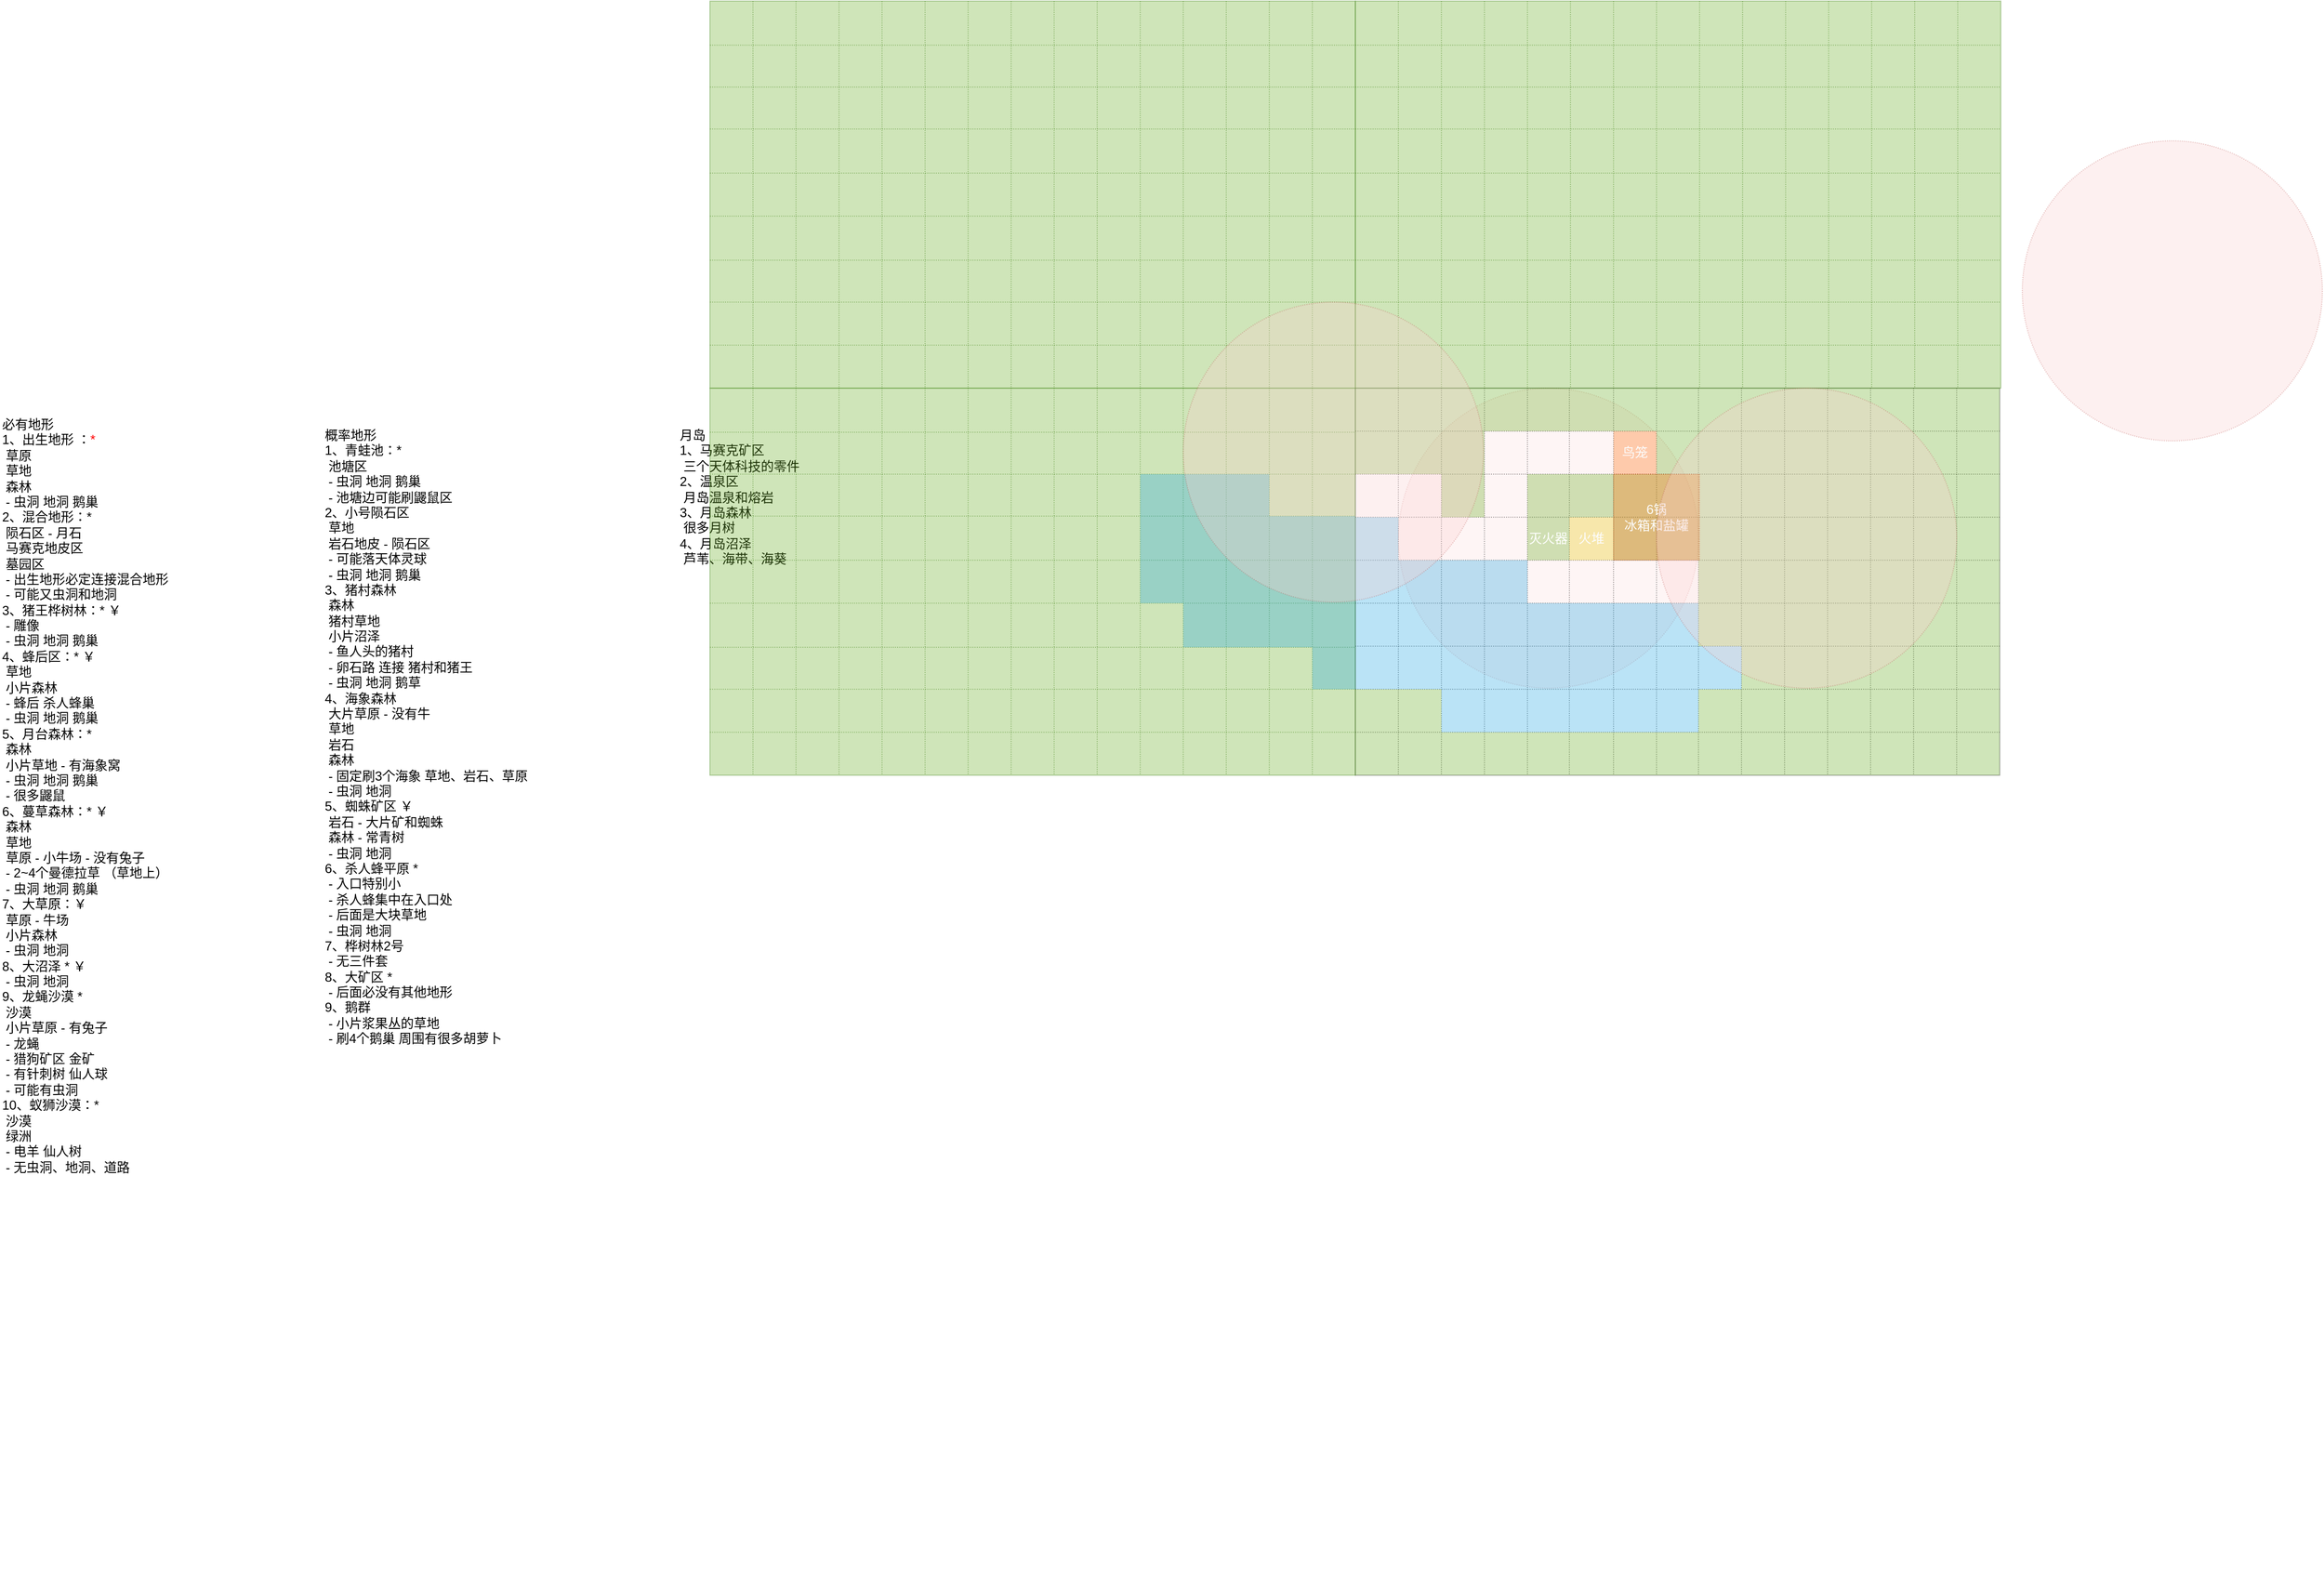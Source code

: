 <mxfile version="20.7.4" type="github">
  <diagram id="A8hSC4i8EOhAyvTRIu4k" name="Page-1">
    <mxGraphModel dx="1022" dy="1773" grid="1" gridSize="10" guides="1" tooltips="1" connect="1" arrows="1" fold="1" page="1" pageScale="1" pageWidth="827" pageHeight="1169" math="0" shadow="0">
      <root>
        <mxCell id="0" />
        <mxCell id="1" parent="0" />
        <mxCell id="n2tvWXe04rZ_jk5H0tkp-1" value="&lt;div style=&quot;&quot;&gt;&lt;span style=&quot;background-color: initial;&quot;&gt;必有地形&lt;/span&gt;&lt;/div&gt;&lt;div style=&quot;&quot;&gt;&lt;span style=&quot;background-color: initial;&quot;&gt;1、出生地形 ：&lt;font color=&quot;#ff0000&quot;&gt;*&lt;/font&gt;&lt;/span&gt;&lt;/div&gt;&lt;div style=&quot;&quot;&gt;&lt;span style=&quot;background-color: initial;&quot;&gt;&lt;span style=&quot;white-space: pre;&quot;&gt; &lt;/span&gt;草原&lt;/span&gt;&lt;/div&gt;&lt;span style=&quot;white-space: pre;&quot;&gt;&lt;div style=&quot;&quot;&gt;&lt;span style=&quot;background-color: initial;&quot;&gt; &lt;/span&gt;&lt;span style=&quot;background-color: initial; white-space: normal;&quot;&gt;草地&lt;/span&gt;&lt;/div&gt;&lt;/span&gt;&lt;div style=&quot;&quot;&gt;&lt;span style=&quot;background-color: initial;&quot;&gt;&lt;span style=&quot;white-space: pre;&quot;&gt; &lt;/span&gt;森林&amp;nbsp;&lt;/span&gt;&lt;/div&gt;&lt;div style=&quot;&quot;&gt;&lt;span style=&quot;background-color: initial;&quot;&gt;&lt;span style=&quot;white-space: pre;&quot;&gt; &lt;/span&gt;- 虫洞 地洞 鹅巢&lt;/span&gt;&lt;/div&gt;&lt;div style=&quot;&quot;&gt;&lt;span style=&quot;background-color: initial;&quot;&gt;2、混合地形：*&lt;/span&gt;&lt;/div&gt;&lt;span style=&quot;white-space: pre;&quot;&gt; &lt;/span&gt;陨石区 - 月石 &lt;br&gt;&lt;span style=&quot;white-space: pre;&quot;&gt; &lt;/span&gt;马赛克地皮区&lt;br&gt;&lt;span style=&quot;white-space: pre;&quot;&gt; &lt;/span&gt;墓园区&amp;nbsp;&lt;br&gt;&lt;span style=&quot;white-space: pre;&quot;&gt; &lt;/span&gt;- 出生地形必定连接混合地形&lt;br&gt;&lt;span style=&quot;white-space: pre;&quot;&gt; &lt;/span&gt;- 可能又虫洞和地洞&lt;br&gt;3、猪王桦树林：* ￥&lt;br&gt;&lt;span style=&quot;white-space: pre;&quot;&gt; &lt;/span&gt;- 雕像&lt;br&gt;&lt;span style=&quot;white-space: pre;&quot;&gt; &lt;/span&gt;- 虫洞 地洞 鹅巢&lt;br&gt;4、蜂后区：* ￥&lt;br&gt;&lt;span style=&quot;white-space: pre;&quot;&gt; &lt;/span&gt;草地&lt;br&gt;&lt;span style=&quot;white-space: pre;&quot;&gt; &lt;/span&gt;小片森林&lt;br&gt;&lt;span style=&quot;white-space: pre;&quot;&gt; &lt;/span&gt;- 蜂后 杀人蜂巢&lt;br&gt;&lt;span style=&quot;white-space: pre;&quot;&gt; &lt;/span&gt;- 虫洞 地洞 鹅巢&lt;br&gt;5、月台森林：*&lt;br&gt;&lt;span style=&quot;white-space: pre;&quot;&gt; &lt;/span&gt;森林&lt;br&gt;&lt;span style=&quot;white-space: pre;&quot;&gt; &lt;/span&gt;小片草地 - 有海象窝&lt;br&gt;&lt;span style=&quot;white-space: pre;&quot;&gt; &lt;/span&gt;- 虫洞 地洞 鹅巢&lt;br&gt;&lt;span style=&quot;white-space: pre;&quot;&gt; &lt;/span&gt;- 很多鼹鼠&lt;br&gt;6、蔓草森林：* ￥&lt;br&gt;&lt;span style=&quot;white-space: pre;&quot;&gt; &lt;/span&gt;森林&lt;br&gt;&lt;span style=&quot;white-space: pre;&quot;&gt; &lt;/span&gt;草地&lt;br&gt;&lt;span style=&quot;white-space: pre;&quot;&gt; &lt;/span&gt;草原 - 小牛场 - 没有兔子&lt;br&gt;&lt;span style=&quot;white-space: pre;&quot;&gt; &lt;/span&gt;- 2~4个曼德拉草 （草地上）&lt;br&gt;&lt;span style=&quot;white-space: pre;&quot;&gt; &lt;/span&gt;- 虫洞 地洞 鹅巢&lt;br&gt;7、大草原：￥&lt;br&gt;&lt;span style=&quot;white-space: pre;&quot;&gt; &lt;/span&gt;草原 - 牛场&lt;br&gt;&lt;span style=&quot;white-space: pre;&quot;&gt; &lt;/span&gt;小片森林&lt;br&gt;&lt;span style=&quot;white-space: pre;&quot;&gt; &lt;/span&gt;- 虫洞 地洞&lt;br&gt;8、大沼泽 * ￥&lt;br&gt;&lt;span style=&quot;white-space: pre;&quot;&gt; &lt;/span&gt;- 虫洞 地洞&lt;br&gt;9、龙蝇沙漠 *&lt;br&gt;&lt;span style=&quot;white-space: pre;&quot;&gt; &lt;/span&gt;沙漠&lt;br&gt;&lt;span style=&quot;white-space: pre;&quot;&gt; &lt;/span&gt;小片草原 - 有兔子&lt;br&gt;&lt;span style=&quot;white-space: pre;&quot;&gt; &lt;/span&gt;- 龙蝇&lt;br&gt;&lt;span style=&quot;white-space: pre;&quot;&gt; &lt;/span&gt;- 猎狗矿区 金矿&lt;br&gt;&lt;span style=&quot;white-space: pre;&quot;&gt; &lt;/span&gt;- 有针刺树 仙人球&lt;br&gt;&lt;span style=&quot;white-space: pre;&quot;&gt; &lt;/span&gt;- 可能有虫洞&lt;br&gt;10、蚁狮沙漠：*&lt;br&gt;&lt;span style=&quot;white-space: pre;&quot;&gt; &lt;/span&gt;沙漠&lt;br&gt;&lt;span style=&quot;white-space: pre;&quot;&gt; &lt;/span&gt;绿洲&lt;br&gt;&lt;span style=&quot;white-space: pre;&quot;&gt; &lt;/span&gt;- 电羊 仙人树&lt;br&gt;&lt;span style=&quot;white-space: pre;&quot;&gt; &lt;/span&gt;- 无虫洞、地洞、道路&lt;br&gt;&lt;span style=&quot;white-space: pre;&quot;&gt; &lt;/span&gt;" style="text;html=1;strokeColor=none;fillColor=none;align=left;verticalAlign=top;whiteSpace=wrap;rounded=0;" parent="1" vertex="1">
          <mxGeometry x="20" y="20" width="250" height="1080" as="geometry" />
        </mxCell>
        <mxCell id="n2tvWXe04rZ_jk5H0tkp-2" value="概率地形&lt;br&gt;1、青蛙池：*&lt;br&gt;&lt;span style=&quot;white-space: pre;&quot;&gt; &lt;/span&gt;池塘区&lt;br&gt;&lt;span style=&quot;white-space: pre;&quot;&gt; &lt;/span&gt;- 虫洞 地洞 鹅巢&lt;br&gt;&lt;span style=&quot;white-space: pre;&quot;&gt; &lt;/span&gt;- 池塘边可能刷鼹鼠区&lt;br&gt;2、小号陨石区&lt;br&gt;&lt;span style=&quot;white-space: pre;&quot;&gt; &lt;/span&gt;草地&lt;br&gt;&lt;span style=&quot;white-space: pre;&quot;&gt; &lt;/span&gt;岩石地皮 - 陨石区&lt;br&gt;&lt;span style=&quot;white-space: pre;&quot;&gt; &lt;/span&gt;- 可能落天体灵球&lt;br&gt;&lt;span style=&quot;white-space: pre;&quot;&gt; &lt;/span&gt;- 虫洞 地洞 鹅巢&lt;br&gt;3、猪村森林&lt;br&gt;&lt;span style=&quot;white-space: pre;&quot;&gt; &lt;/span&gt;森林&lt;br&gt;&lt;span style=&quot;white-space: pre;&quot;&gt; &lt;/span&gt;猪村草地&lt;br&gt;&lt;span style=&quot;white-space: pre;&quot;&gt; &lt;/span&gt;小片沼泽&lt;br&gt;&lt;span style=&quot;white-space: pre;&quot;&gt; &lt;/span&gt;- 鱼人头的猪村&lt;br&gt;&lt;span style=&quot;white-space: pre;&quot;&gt; &lt;/span&gt;- 卵石路 连接 猪村和猪王&lt;br&gt;&lt;span style=&quot;white-space: pre;&quot;&gt; &lt;/span&gt;- 虫洞 地洞 鹅草&lt;br&gt;4、海象森林&lt;br&gt;&lt;span style=&quot;white-space: pre;&quot;&gt; &lt;/span&gt;大片草原 - 没有牛&lt;br&gt;&lt;span style=&quot;white-space: pre;&quot;&gt; &lt;/span&gt;草地&lt;br&gt;&lt;span style=&quot;white-space: pre;&quot;&gt; &lt;/span&gt;岩石&lt;br&gt;&lt;span style=&quot;white-space: pre;&quot;&gt; &lt;/span&gt;森林&lt;br&gt;&lt;span style=&quot;white-space: pre;&quot;&gt; &lt;/span&gt;- 固定刷3个海象 草地、岩石、草原&lt;br&gt;&lt;span style=&quot;white-space: pre;&quot;&gt; &lt;/span&gt;- 虫洞 地洞&lt;br&gt;5、蜘蛛矿区 ￥&lt;br&gt;&lt;span style=&quot;white-space: pre;&quot;&gt; &lt;/span&gt;岩石 - 大片矿和蜘蛛&lt;br&gt;&lt;span style=&quot;white-space: pre;&quot;&gt; &lt;/span&gt;森林 - 常青树&lt;br&gt;&lt;span style=&quot;white-space: pre;&quot;&gt; &lt;/span&gt;- 虫洞 地洞&lt;br&gt;6、杀人蜂平原 *&lt;br&gt;&lt;span style=&quot;white-space: pre;&quot;&gt; &lt;/span&gt;- 入口特别小&amp;nbsp;&lt;br&gt;&lt;span style=&quot;white-space: pre;&quot;&gt; &lt;/span&gt;- 杀人蜂集中在入口处&lt;br&gt;&lt;span style=&quot;white-space: pre;&quot;&gt; &lt;/span&gt;- 后面是大块草地&lt;br&gt;&lt;span style=&quot;white-space: pre;&quot;&gt; &lt;/span&gt;- 虫洞 地洞&lt;br&gt;7、桦树林2号&lt;br&gt;&lt;span style=&quot;white-space: pre;&quot;&gt; &lt;/span&gt;- 无三件套&lt;br&gt;8、大矿区 *&lt;br&gt;&lt;span style=&quot;white-space: pre;&quot;&gt; &lt;/span&gt;- 后面必没有其他地形&lt;br&gt;9、鹅群&lt;br&gt;&lt;span style=&quot;white-space: pre;&quot;&gt; &lt;/span&gt;- 小片浆果丛的草地&lt;br&gt;&lt;span style=&quot;white-space: pre;&quot;&gt; &lt;/span&gt;- 刷4个鹅巢 周围有很多胡萝卜" style="text;html=1;strokeColor=none;fillColor=none;align=left;verticalAlign=top;whiteSpace=wrap;rounded=0;" parent="1" vertex="1">
          <mxGeometry x="320" y="30" width="230" height="610" as="geometry" />
        </mxCell>
        <mxCell id="n2tvWXe04rZ_jk5H0tkp-3" value="月岛&lt;br&gt;1、马赛克矿区&lt;br&gt;&lt;span style=&quot;white-space: pre;&quot;&gt; &lt;/span&gt;三个天体科技的零件&lt;br&gt;2、温泉区&lt;br&gt;&lt;span style=&quot;white-space: pre;&quot;&gt; &lt;/span&gt;月岛温泉和熔岩&lt;br&gt;3、月岛森林&lt;br&gt;&lt;span style=&quot;white-space: pre;&quot;&gt; &lt;/span&gt;很多月树&lt;br&gt;4、月岛沼泽&lt;br&gt;&lt;span style=&quot;white-space: pre;&quot;&gt; &lt;/span&gt;芦苇、海带、海葵" style="text;html=1;strokeColor=none;fillColor=none;align=left;verticalAlign=top;whiteSpace=wrap;rounded=0;" parent="1" vertex="1">
          <mxGeometry x="650" y="30" width="230" height="380" as="geometry" />
        </mxCell>
        <mxCell id="IKFjAo6cFwE0DTrIJI5N-80" value="" style="ellipse;whiteSpace=wrap;html=1;aspect=fixed;dashed=1;dashPattern=1 1;fillColor=#f8cecc;strokeColor=#b85450;opacity=30;" vertex="1" parent="1">
          <mxGeometry x="1320" width="279" height="279" as="geometry" />
        </mxCell>
        <mxCell id="IKFjAo6cFwE0DTrIJI5N-178" value="" style="shape=table;startSize=0;container=1;collapsible=0;childLayout=tableLayout;dashed=1;dashPattern=1 1;opacity=30;labelBorderColor=none;" vertex="1" parent="1">
          <mxGeometry x="1280" width="599" height="360" as="geometry" />
        </mxCell>
        <mxCell id="IKFjAo6cFwE0DTrIJI5N-179" value="" style="shape=tableRow;horizontal=0;startSize=0;swimlaneHead=0;swimlaneBody=0;top=0;left=0;bottom=0;right=0;collapsible=0;dropTarget=0;fillColor=none;points=[[0,0.5],[1,0.5]];portConstraint=eastwest;dashed=1;dashPattern=1 1;opacity=30;" vertex="1" parent="IKFjAo6cFwE0DTrIJI5N-178">
          <mxGeometry width="599" height="40" as="geometry" />
        </mxCell>
        <mxCell id="IKFjAo6cFwE0DTrIJI5N-180" value="" style="shape=partialRectangle;html=1;whiteSpace=wrap;connectable=0;overflow=hidden;fillColor=#60a917;top=0;left=0;bottom=0;right=0;pointerEvents=1;dashed=1;dashPattern=1 1;opacity=30;fontColor=#ffffff;strokeColor=#2D7600;" vertex="1" parent="IKFjAo6cFwE0DTrIJI5N-179">
          <mxGeometry width="40" height="40" as="geometry">
            <mxRectangle width="40" height="40" as="alternateBounds" />
          </mxGeometry>
        </mxCell>
        <mxCell id="IKFjAo6cFwE0DTrIJI5N-181" value="" style="shape=partialRectangle;html=1;whiteSpace=wrap;connectable=0;overflow=hidden;fillColor=#60a917;top=0;left=0;bottom=0;right=0;pointerEvents=1;dashed=1;dashPattern=1 1;opacity=30;fontColor=#ffffff;strokeColor=#2D7600;" vertex="1" parent="IKFjAo6cFwE0DTrIJI5N-179">
          <mxGeometry x="40" width="40" height="40" as="geometry">
            <mxRectangle width="40" height="40" as="alternateBounds" />
          </mxGeometry>
        </mxCell>
        <mxCell id="IKFjAo6cFwE0DTrIJI5N-182" value="" style="shape=partialRectangle;html=1;whiteSpace=wrap;connectable=0;overflow=hidden;fillColor=#60a917;top=0;left=0;bottom=0;right=0;pointerEvents=1;dashed=1;dashPattern=1 1;opacity=30;fontColor=#ffffff;strokeColor=#2D7600;" vertex="1" parent="IKFjAo6cFwE0DTrIJI5N-179">
          <mxGeometry x="80" width="40" height="40" as="geometry">
            <mxRectangle width="40" height="40" as="alternateBounds" />
          </mxGeometry>
        </mxCell>
        <mxCell id="IKFjAo6cFwE0DTrIJI5N-183" value="" style="shape=partialRectangle;html=1;whiteSpace=wrap;connectable=0;overflow=hidden;fillColor=#60a917;top=0;left=0;bottom=0;right=0;pointerEvents=1;dashed=1;dashPattern=1 1;opacity=30;fontColor=#ffffff;strokeColor=#2D7600;" vertex="1" parent="IKFjAo6cFwE0DTrIJI5N-179">
          <mxGeometry x="120" width="40" height="40" as="geometry">
            <mxRectangle width="40" height="40" as="alternateBounds" />
          </mxGeometry>
        </mxCell>
        <mxCell id="IKFjAo6cFwE0DTrIJI5N-184" value="" style="shape=partialRectangle;html=1;whiteSpace=wrap;connectable=0;overflow=hidden;fillColor=#60a917;top=0;left=0;bottom=0;right=0;pointerEvents=1;dashed=1;dashPattern=1 1;opacity=30;fontColor=#ffffff;strokeColor=#2D7600;" vertex="1" parent="IKFjAo6cFwE0DTrIJI5N-179">
          <mxGeometry x="160" width="39" height="40" as="geometry">
            <mxRectangle width="39" height="40" as="alternateBounds" />
          </mxGeometry>
        </mxCell>
        <mxCell id="IKFjAo6cFwE0DTrIJI5N-185" value="" style="shape=partialRectangle;html=1;whiteSpace=wrap;connectable=0;overflow=hidden;fillColor=#60a917;top=0;left=0;bottom=0;right=0;pointerEvents=1;dashed=1;dashPattern=1 1;opacity=30;fontColor=#ffffff;strokeColor=#2D7600;" vertex="1" parent="IKFjAo6cFwE0DTrIJI5N-179">
          <mxGeometry x="199" width="41" height="40" as="geometry">
            <mxRectangle width="41" height="40" as="alternateBounds" />
          </mxGeometry>
        </mxCell>
        <mxCell id="IKFjAo6cFwE0DTrIJI5N-186" value="" style="shape=partialRectangle;html=1;whiteSpace=wrap;connectable=0;overflow=hidden;fillColor=#60a917;top=0;left=0;bottom=0;right=0;pointerEvents=1;dashed=1;dashPattern=1 1;opacity=30;fontColor=#ffffff;strokeColor=#2D7600;" vertex="1" parent="IKFjAo6cFwE0DTrIJI5N-179">
          <mxGeometry x="240" width="40" height="40" as="geometry">
            <mxRectangle width="40" height="40" as="alternateBounds" />
          </mxGeometry>
        </mxCell>
        <mxCell id="IKFjAo6cFwE0DTrIJI5N-187" value="" style="shape=partialRectangle;html=1;whiteSpace=wrap;connectable=0;overflow=hidden;fillColor=#60a917;top=0;left=0;bottom=0;right=0;pointerEvents=1;dashed=1;dashPattern=1 1;opacity=30;fontColor=#ffffff;strokeColor=#2D7600;" vertex="1" parent="IKFjAo6cFwE0DTrIJI5N-179">
          <mxGeometry x="280" width="39" height="40" as="geometry">
            <mxRectangle width="39" height="40" as="alternateBounds" />
          </mxGeometry>
        </mxCell>
        <mxCell id="IKFjAo6cFwE0DTrIJI5N-188" value="" style="shape=partialRectangle;html=1;whiteSpace=wrap;connectable=0;overflow=hidden;fillColor=#60a917;top=0;left=0;bottom=0;right=0;pointerEvents=1;dashed=1;dashPattern=1 1;opacity=30;fontColor=#ffffff;strokeColor=#2D7600;" vertex="1" parent="IKFjAo6cFwE0DTrIJI5N-179">
          <mxGeometry x="319" width="40" height="40" as="geometry">
            <mxRectangle width="40" height="40" as="alternateBounds" />
          </mxGeometry>
        </mxCell>
        <mxCell id="IKFjAo6cFwE0DTrIJI5N-189" value="" style="shape=partialRectangle;html=1;whiteSpace=wrap;connectable=0;overflow=hidden;fillColor=#60a917;top=0;left=0;bottom=0;right=0;pointerEvents=1;dashed=1;dashPattern=1 1;opacity=30;fontColor=#ffffff;strokeColor=#2D7600;" vertex="1" parent="IKFjAo6cFwE0DTrIJI5N-179">
          <mxGeometry x="359" width="40" height="40" as="geometry">
            <mxRectangle width="40" height="40" as="alternateBounds" />
          </mxGeometry>
        </mxCell>
        <mxCell id="IKFjAo6cFwE0DTrIJI5N-190" value="" style="shape=partialRectangle;html=1;whiteSpace=wrap;connectable=0;overflow=hidden;fillColor=#60a917;top=0;left=0;bottom=0;right=0;pointerEvents=1;dashed=1;dashPattern=1 1;opacity=30;fontColor=#ffffff;strokeColor=#2D7600;" vertex="1" parent="IKFjAo6cFwE0DTrIJI5N-179">
          <mxGeometry x="399" width="40" height="40" as="geometry">
            <mxRectangle width="40" height="40" as="alternateBounds" />
          </mxGeometry>
        </mxCell>
        <mxCell id="IKFjAo6cFwE0DTrIJI5N-191" value="" style="shape=partialRectangle;html=1;whiteSpace=wrap;connectable=0;overflow=hidden;fillColor=#60a917;top=0;left=0;bottom=0;right=0;pointerEvents=1;dashed=1;dashPattern=1 1;opacity=30;fontColor=#ffffff;strokeColor=#2D7600;" vertex="1" parent="IKFjAo6cFwE0DTrIJI5N-179">
          <mxGeometry x="439" width="40" height="40" as="geometry">
            <mxRectangle width="40" height="40" as="alternateBounds" />
          </mxGeometry>
        </mxCell>
        <mxCell id="IKFjAo6cFwE0DTrIJI5N-192" value="" style="shape=partialRectangle;html=1;whiteSpace=wrap;connectable=0;overflow=hidden;fillColor=#60a917;top=0;left=0;bottom=0;right=0;pointerEvents=1;dashed=1;dashPattern=1 1;opacity=30;fontColor=#ffffff;strokeColor=#2D7600;" vertex="1" parent="IKFjAo6cFwE0DTrIJI5N-179">
          <mxGeometry x="479" width="40" height="40" as="geometry">
            <mxRectangle width="40" height="40" as="alternateBounds" />
          </mxGeometry>
        </mxCell>
        <mxCell id="IKFjAo6cFwE0DTrIJI5N-193" value="" style="shape=partialRectangle;html=1;whiteSpace=wrap;connectable=0;overflow=hidden;fillColor=#60a917;top=0;left=0;bottom=0;right=0;pointerEvents=1;dashed=1;dashPattern=1 1;opacity=30;fontColor=#ffffff;strokeColor=#2D7600;" vertex="1" parent="IKFjAo6cFwE0DTrIJI5N-179">
          <mxGeometry x="519" width="40" height="40" as="geometry">
            <mxRectangle width="40" height="40" as="alternateBounds" />
          </mxGeometry>
        </mxCell>
        <mxCell id="IKFjAo6cFwE0DTrIJI5N-194" value="" style="shape=partialRectangle;html=1;whiteSpace=wrap;connectable=0;overflow=hidden;fillColor=#60a917;top=0;left=0;bottom=0;right=0;pointerEvents=1;dashed=1;dashPattern=1 1;opacity=30;fontColor=#ffffff;strokeColor=#2D7600;" vertex="1" parent="IKFjAo6cFwE0DTrIJI5N-179">
          <mxGeometry x="559" width="40" height="40" as="geometry">
            <mxRectangle width="40" height="40" as="alternateBounds" />
          </mxGeometry>
        </mxCell>
        <mxCell id="IKFjAo6cFwE0DTrIJI5N-195" value="" style="shape=tableRow;horizontal=0;startSize=0;swimlaneHead=0;swimlaneBody=0;top=0;left=0;bottom=0;right=0;collapsible=0;dropTarget=0;fillColor=none;points=[[0,0.5],[1,0.5]];portConstraint=eastwest;dashed=1;dashPattern=1 1;opacity=30;" vertex="1" parent="IKFjAo6cFwE0DTrIJI5N-178">
          <mxGeometry y="40" width="599" height="40" as="geometry" />
        </mxCell>
        <mxCell id="IKFjAo6cFwE0DTrIJI5N-196" value="" style="shape=partialRectangle;html=1;whiteSpace=wrap;connectable=0;overflow=hidden;fillColor=#60a917;top=0;left=0;bottom=0;right=0;pointerEvents=1;dashed=1;dashPattern=1 1;opacity=30;fontColor=#ffffff;strokeColor=#2D7600;" vertex="1" parent="IKFjAo6cFwE0DTrIJI5N-195">
          <mxGeometry width="40" height="40" as="geometry">
            <mxRectangle width="40" height="40" as="alternateBounds" />
          </mxGeometry>
        </mxCell>
        <mxCell id="IKFjAo6cFwE0DTrIJI5N-197" value="" style="shape=partialRectangle;html=1;whiteSpace=wrap;connectable=0;overflow=hidden;fillColor=#60a917;top=0;left=0;bottom=0;right=0;pointerEvents=1;dashed=1;dashPattern=1 1;opacity=30;fontColor=#ffffff;strokeColor=#2D7600;" vertex="1" parent="IKFjAo6cFwE0DTrIJI5N-195">
          <mxGeometry x="40" width="40" height="40" as="geometry">
            <mxRectangle width="40" height="40" as="alternateBounds" />
          </mxGeometry>
        </mxCell>
        <mxCell id="IKFjAo6cFwE0DTrIJI5N-198" value="" style="shape=partialRectangle;html=1;whiteSpace=wrap;connectable=0;overflow=hidden;fillColor=#60a917;top=0;left=0;bottom=0;right=0;pointerEvents=1;dashed=1;dashPattern=1 1;opacity=30;fontColor=#ffffff;strokeColor=#2D7600;" vertex="1" parent="IKFjAo6cFwE0DTrIJI5N-195">
          <mxGeometry x="80" width="40" height="40" as="geometry">
            <mxRectangle width="40" height="40" as="alternateBounds" />
          </mxGeometry>
        </mxCell>
        <mxCell id="IKFjAo6cFwE0DTrIJI5N-199" value="" style="shape=partialRectangle;html=1;whiteSpace=wrap;connectable=0;overflow=hidden;fillColor=none;top=0;left=0;bottom=0;right=0;pointerEvents=1;dashed=1;dashPattern=1 1;opacity=30;" vertex="1" parent="IKFjAo6cFwE0DTrIJI5N-195">
          <mxGeometry x="120" width="40" height="40" as="geometry">
            <mxRectangle width="40" height="40" as="alternateBounds" />
          </mxGeometry>
        </mxCell>
        <mxCell id="IKFjAo6cFwE0DTrIJI5N-200" value="" style="shape=partialRectangle;html=1;whiteSpace=wrap;connectable=0;overflow=hidden;fillColor=none;top=0;left=0;bottom=0;right=0;pointerEvents=1;dashed=1;dashPattern=1 1;opacity=30;" vertex="1" parent="IKFjAo6cFwE0DTrIJI5N-195">
          <mxGeometry x="160" width="39" height="40" as="geometry">
            <mxRectangle width="39" height="40" as="alternateBounds" />
          </mxGeometry>
        </mxCell>
        <mxCell id="IKFjAo6cFwE0DTrIJI5N-201" value="" style="shape=partialRectangle;html=1;whiteSpace=wrap;connectable=0;overflow=hidden;fillColor=none;top=0;left=0;bottom=0;right=0;pointerEvents=1;dashed=1;dashPattern=1 1;opacity=30;" vertex="1" parent="IKFjAo6cFwE0DTrIJI5N-195">
          <mxGeometry x="199" width="41" height="40" as="geometry">
            <mxRectangle width="41" height="40" as="alternateBounds" />
          </mxGeometry>
        </mxCell>
        <mxCell id="IKFjAo6cFwE0DTrIJI5N-202" value="鸟笼" style="shape=partialRectangle;html=1;whiteSpace=wrap;connectable=0;overflow=hidden;fillColor=#fa6800;top=0;left=0;bottom=0;right=0;pointerEvents=1;dashed=1;dashPattern=1 1;opacity=30;strokeColor=#C73500;fontColor=#FCFCFC;" vertex="1" parent="IKFjAo6cFwE0DTrIJI5N-195">
          <mxGeometry x="240" width="40" height="40" as="geometry">
            <mxRectangle width="40" height="40" as="alternateBounds" />
          </mxGeometry>
        </mxCell>
        <mxCell id="IKFjAo6cFwE0DTrIJI5N-203" value="" style="shape=partialRectangle;html=1;whiteSpace=wrap;connectable=0;overflow=hidden;fillColor=#60a917;top=0;left=0;bottom=0;right=0;pointerEvents=1;dashed=1;dashPattern=1 1;opacity=30;strokeColor=#2D7600;fontColor=#ffffff;" vertex="1" parent="IKFjAo6cFwE0DTrIJI5N-195">
          <mxGeometry x="280" width="39" height="40" as="geometry">
            <mxRectangle width="39" height="40" as="alternateBounds" />
          </mxGeometry>
        </mxCell>
        <mxCell id="IKFjAo6cFwE0DTrIJI5N-204" value="" style="shape=partialRectangle;html=1;whiteSpace=wrap;connectable=0;overflow=hidden;fillColor=#60a917;top=0;left=0;bottom=0;right=0;pointerEvents=1;dashed=1;dashPattern=1 1;opacity=30;fontColor=#ffffff;strokeColor=#2D7600;" vertex="1" parent="IKFjAo6cFwE0DTrIJI5N-195">
          <mxGeometry x="319" width="40" height="40" as="geometry">
            <mxRectangle width="40" height="40" as="alternateBounds" />
          </mxGeometry>
        </mxCell>
        <mxCell id="IKFjAo6cFwE0DTrIJI5N-205" value="" style="shape=partialRectangle;html=1;whiteSpace=wrap;connectable=0;overflow=hidden;fillColor=#60a917;top=0;left=0;bottom=0;right=0;pointerEvents=1;dashed=1;dashPattern=1 1;opacity=30;fontColor=#ffffff;strokeColor=#2D7600;" vertex="1" parent="IKFjAo6cFwE0DTrIJI5N-195">
          <mxGeometry x="359" width="40" height="40" as="geometry">
            <mxRectangle width="40" height="40" as="alternateBounds" />
          </mxGeometry>
        </mxCell>
        <mxCell id="IKFjAo6cFwE0DTrIJI5N-206" value="" style="shape=partialRectangle;html=1;whiteSpace=wrap;connectable=0;overflow=hidden;fillColor=#60a917;top=0;left=0;bottom=0;right=0;pointerEvents=1;dashed=1;dashPattern=1 1;opacity=30;fontColor=#ffffff;strokeColor=#2D7600;" vertex="1" parent="IKFjAo6cFwE0DTrIJI5N-195">
          <mxGeometry x="399" width="40" height="40" as="geometry">
            <mxRectangle width="40" height="40" as="alternateBounds" />
          </mxGeometry>
        </mxCell>
        <mxCell id="IKFjAo6cFwE0DTrIJI5N-207" value="" style="shape=partialRectangle;html=1;whiteSpace=wrap;connectable=0;overflow=hidden;fillColor=#60a917;top=0;left=0;bottom=0;right=0;pointerEvents=1;dashed=1;dashPattern=1 1;opacity=30;fontColor=#ffffff;strokeColor=#2D7600;" vertex="1" parent="IKFjAo6cFwE0DTrIJI5N-195">
          <mxGeometry x="439" width="40" height="40" as="geometry">
            <mxRectangle width="40" height="40" as="alternateBounds" />
          </mxGeometry>
        </mxCell>
        <mxCell id="IKFjAo6cFwE0DTrIJI5N-208" value="" style="shape=partialRectangle;html=1;whiteSpace=wrap;connectable=0;overflow=hidden;fillColor=#60a917;top=0;left=0;bottom=0;right=0;pointerEvents=1;dashed=1;dashPattern=1 1;opacity=30;fontColor=#ffffff;strokeColor=#2D7600;" vertex="1" parent="IKFjAo6cFwE0DTrIJI5N-195">
          <mxGeometry x="479" width="40" height="40" as="geometry">
            <mxRectangle width="40" height="40" as="alternateBounds" />
          </mxGeometry>
        </mxCell>
        <mxCell id="IKFjAo6cFwE0DTrIJI5N-209" value="" style="shape=partialRectangle;html=1;whiteSpace=wrap;connectable=0;overflow=hidden;fillColor=#60a917;top=0;left=0;bottom=0;right=0;pointerEvents=1;dashed=1;dashPattern=1 1;opacity=30;fontColor=#ffffff;strokeColor=#2D7600;" vertex="1" parent="IKFjAo6cFwE0DTrIJI5N-195">
          <mxGeometry x="519" width="40" height="40" as="geometry">
            <mxRectangle width="40" height="40" as="alternateBounds" />
          </mxGeometry>
        </mxCell>
        <mxCell id="IKFjAo6cFwE0DTrIJI5N-210" value="" style="shape=partialRectangle;html=1;whiteSpace=wrap;connectable=0;overflow=hidden;fillColor=#60a917;top=0;left=0;bottom=0;right=0;pointerEvents=1;dashed=1;dashPattern=1 1;opacity=30;fontColor=#ffffff;strokeColor=#2D7600;" vertex="1" parent="IKFjAo6cFwE0DTrIJI5N-195">
          <mxGeometry x="559" width="40" height="40" as="geometry">
            <mxRectangle width="40" height="40" as="alternateBounds" />
          </mxGeometry>
        </mxCell>
        <mxCell id="IKFjAo6cFwE0DTrIJI5N-211" value="" style="shape=tableRow;horizontal=0;startSize=0;swimlaneHead=0;swimlaneBody=0;top=0;left=0;bottom=0;right=0;collapsible=0;dropTarget=0;fillColor=none;points=[[0,0.5],[1,0.5]];portConstraint=eastwest;dashed=1;dashPattern=1 1;opacity=30;" vertex="1" parent="IKFjAo6cFwE0DTrIJI5N-178">
          <mxGeometry y="80" width="599" height="40" as="geometry" />
        </mxCell>
        <mxCell id="IKFjAo6cFwE0DTrIJI5N-212" value="" style="shape=partialRectangle;html=1;whiteSpace=wrap;connectable=0;overflow=hidden;fillColor=none;top=0;left=0;bottom=0;right=0;pointerEvents=1;dashed=1;dashPattern=1 1;opacity=30;" vertex="1" parent="IKFjAo6cFwE0DTrIJI5N-211">
          <mxGeometry width="40" height="40" as="geometry">
            <mxRectangle width="40" height="40" as="alternateBounds" />
          </mxGeometry>
        </mxCell>
        <mxCell id="IKFjAo6cFwE0DTrIJI5N-213" value="" style="shape=partialRectangle;html=1;whiteSpace=wrap;connectable=0;overflow=hidden;fillColor=none;top=0;left=0;bottom=0;right=0;pointerEvents=1;dashed=1;dashPattern=1 1;opacity=30;" vertex="1" parent="IKFjAo6cFwE0DTrIJI5N-211">
          <mxGeometry x="40" width="40" height="40" as="geometry">
            <mxRectangle width="40" height="40" as="alternateBounds" />
          </mxGeometry>
        </mxCell>
        <mxCell id="IKFjAo6cFwE0DTrIJI5N-214" value="" style="shape=partialRectangle;html=1;whiteSpace=wrap;connectable=0;overflow=hidden;fillColor=#60a917;top=0;left=0;bottom=0;right=0;pointerEvents=1;dashed=1;dashPattern=1 1;opacity=30;fontColor=#ffffff;strokeColor=#2D7600;" vertex="1" parent="IKFjAo6cFwE0DTrIJI5N-211">
          <mxGeometry x="80" width="40" height="40" as="geometry">
            <mxRectangle width="40" height="40" as="alternateBounds" />
          </mxGeometry>
        </mxCell>
        <mxCell id="IKFjAo6cFwE0DTrIJI5N-215" value="" style="shape=partialRectangle;html=1;whiteSpace=wrap;connectable=0;overflow=hidden;fillColor=none;top=0;left=0;bottom=0;right=0;pointerEvents=1;dashed=1;dashPattern=1 1;opacity=30;" vertex="1" parent="IKFjAo6cFwE0DTrIJI5N-211">
          <mxGeometry x="120" width="40" height="40" as="geometry">
            <mxRectangle width="40" height="40" as="alternateBounds" />
          </mxGeometry>
        </mxCell>
        <mxCell id="IKFjAo6cFwE0DTrIJI5N-216" value="" style="shape=partialRectangle;html=1;whiteSpace=wrap;connectable=0;overflow=hidden;fillColor=#60a917;top=0;left=0;bottom=0;right=0;pointerEvents=1;dashed=1;dashPattern=1 1;opacity=30;fontColor=#ffffff;strokeColor=#2D7600;" vertex="1" parent="IKFjAo6cFwE0DTrIJI5N-211">
          <mxGeometry x="160" width="39" height="40" as="geometry">
            <mxRectangle width="39" height="40" as="alternateBounds" />
          </mxGeometry>
        </mxCell>
        <mxCell id="IKFjAo6cFwE0DTrIJI5N-217" value="" style="shape=partialRectangle;html=1;whiteSpace=wrap;connectable=0;overflow=hidden;fillColor=#60a917;top=0;left=0;bottom=0;right=0;pointerEvents=1;dashed=1;dashPattern=1 1;opacity=30;fontColor=#ffffff;strokeColor=#2D7600;" vertex="1" parent="IKFjAo6cFwE0DTrIJI5N-211">
          <mxGeometry x="199" width="41" height="40" as="geometry">
            <mxRectangle width="41" height="40" as="alternateBounds" />
          </mxGeometry>
        </mxCell>
        <mxCell id="IKFjAo6cFwE0DTrIJI5N-218" value="" style="shape=partialRectangle;html=1;whiteSpace=wrap;connectable=0;overflow=hidden;fillColor=#60a917;top=0;left=0;bottom=0;right=0;pointerEvents=1;dashed=1;dashPattern=1 1;opacity=30;fontColor=#ffffff;strokeColor=#2D7600;" vertex="1" parent="IKFjAo6cFwE0DTrIJI5N-211">
          <mxGeometry x="240" width="40" height="40" as="geometry">
            <mxRectangle width="40" height="40" as="alternateBounds" />
          </mxGeometry>
        </mxCell>
        <mxCell id="IKFjAo6cFwE0DTrIJI5N-219" value="" style="shape=partialRectangle;html=1;whiteSpace=wrap;connectable=0;overflow=hidden;fillColor=#60a917;top=0;left=0;bottom=0;right=0;pointerEvents=1;dashed=1;dashPattern=1 1;opacity=30;fontColor=#ffffff;strokeColor=#2D7600;" vertex="1" parent="IKFjAo6cFwE0DTrIJI5N-211">
          <mxGeometry x="280" width="39" height="40" as="geometry">
            <mxRectangle width="39" height="40" as="alternateBounds" />
          </mxGeometry>
        </mxCell>
        <mxCell id="IKFjAo6cFwE0DTrIJI5N-220" value="" style="shape=partialRectangle;html=1;whiteSpace=wrap;connectable=0;overflow=hidden;fillColor=#60a917;top=0;left=0;bottom=0;right=0;pointerEvents=1;dashed=1;dashPattern=1 1;opacity=30;fontColor=#ffffff;strokeColor=#2D7600;" vertex="1" parent="IKFjAo6cFwE0DTrIJI5N-211">
          <mxGeometry x="319" width="40" height="40" as="geometry">
            <mxRectangle width="40" height="40" as="alternateBounds" />
          </mxGeometry>
        </mxCell>
        <mxCell id="IKFjAo6cFwE0DTrIJI5N-221" value="" style="shape=partialRectangle;html=1;whiteSpace=wrap;connectable=0;overflow=hidden;fillColor=#60a917;top=0;left=0;bottom=0;right=0;pointerEvents=1;dashed=1;dashPattern=1 1;opacity=30;fontColor=#ffffff;strokeColor=#2D7600;" vertex="1" parent="IKFjAo6cFwE0DTrIJI5N-211">
          <mxGeometry x="359" width="40" height="40" as="geometry">
            <mxRectangle width="40" height="40" as="alternateBounds" />
          </mxGeometry>
        </mxCell>
        <mxCell id="IKFjAo6cFwE0DTrIJI5N-222" value="" style="shape=partialRectangle;html=1;whiteSpace=wrap;connectable=0;overflow=hidden;fillColor=#60a917;top=0;left=0;bottom=0;right=0;pointerEvents=1;dashed=1;dashPattern=1 1;opacity=30;fontColor=#ffffff;strokeColor=#2D7600;" vertex="1" parent="IKFjAo6cFwE0DTrIJI5N-211">
          <mxGeometry x="399" width="40" height="40" as="geometry">
            <mxRectangle width="40" height="40" as="alternateBounds" />
          </mxGeometry>
        </mxCell>
        <mxCell id="IKFjAo6cFwE0DTrIJI5N-223" value="" style="shape=partialRectangle;html=1;whiteSpace=wrap;connectable=0;overflow=hidden;fillColor=#60a917;top=0;left=0;bottom=0;right=0;pointerEvents=1;dashed=1;dashPattern=1 1;opacity=30;fontColor=#ffffff;strokeColor=#2D7600;" vertex="1" parent="IKFjAo6cFwE0DTrIJI5N-211">
          <mxGeometry x="439" width="40" height="40" as="geometry">
            <mxRectangle width="40" height="40" as="alternateBounds" />
          </mxGeometry>
        </mxCell>
        <mxCell id="IKFjAo6cFwE0DTrIJI5N-224" value="" style="shape=partialRectangle;html=1;whiteSpace=wrap;connectable=0;overflow=hidden;fillColor=#60a917;top=0;left=0;bottom=0;right=0;pointerEvents=1;dashed=1;dashPattern=1 1;opacity=30;fontColor=#ffffff;strokeColor=#2D7600;" vertex="1" parent="IKFjAo6cFwE0DTrIJI5N-211">
          <mxGeometry x="479" width="40" height="40" as="geometry">
            <mxRectangle width="40" height="40" as="alternateBounds" />
          </mxGeometry>
        </mxCell>
        <mxCell id="IKFjAo6cFwE0DTrIJI5N-225" value="" style="shape=partialRectangle;html=1;whiteSpace=wrap;connectable=0;overflow=hidden;fillColor=#60a917;top=0;left=0;bottom=0;right=0;pointerEvents=1;dashed=1;dashPattern=1 1;opacity=30;fontColor=#ffffff;strokeColor=#2D7600;" vertex="1" parent="IKFjAo6cFwE0DTrIJI5N-211">
          <mxGeometry x="519" width="40" height="40" as="geometry">
            <mxRectangle width="40" height="40" as="alternateBounds" />
          </mxGeometry>
        </mxCell>
        <mxCell id="IKFjAo6cFwE0DTrIJI5N-226" value="" style="shape=partialRectangle;html=1;whiteSpace=wrap;connectable=0;overflow=hidden;fillColor=#60a917;top=0;left=0;bottom=0;right=0;pointerEvents=1;dashed=1;dashPattern=1 1;opacity=30;fontColor=#ffffff;strokeColor=#2D7600;" vertex="1" parent="IKFjAo6cFwE0DTrIJI5N-211">
          <mxGeometry x="559" width="40" height="40" as="geometry">
            <mxRectangle width="40" height="40" as="alternateBounds" />
          </mxGeometry>
        </mxCell>
        <mxCell id="IKFjAo6cFwE0DTrIJI5N-227" value="" style="shape=tableRow;horizontal=0;startSize=0;swimlaneHead=0;swimlaneBody=0;top=0;left=0;bottom=0;right=0;collapsible=0;dropTarget=0;fillColor=none;points=[[0,0.5],[1,0.5]];portConstraint=eastwest;dashed=1;dashPattern=1 1;opacity=30;" vertex="1" parent="IKFjAo6cFwE0DTrIJI5N-178">
          <mxGeometry y="120" width="599" height="40" as="geometry" />
        </mxCell>
        <mxCell id="IKFjAo6cFwE0DTrIJI5N-228" value="" style="shape=partialRectangle;html=1;whiteSpace=wrap;connectable=0;overflow=hidden;fillColor=#1ba1e2;top=0;left=0;bottom=0;right=0;pointerEvents=1;dashed=1;dashPattern=1 1;opacity=30;strokeColor=#006EAF;fontColor=#ffffff;" vertex="1" parent="IKFjAo6cFwE0DTrIJI5N-227">
          <mxGeometry width="40" height="40" as="geometry">
            <mxRectangle width="40" height="40" as="alternateBounds" />
          </mxGeometry>
        </mxCell>
        <mxCell id="IKFjAo6cFwE0DTrIJI5N-229" value="" style="shape=partialRectangle;html=1;whiteSpace=wrap;connectable=0;overflow=hidden;fillColor=none;top=0;left=0;bottom=0;right=0;pointerEvents=1;dashed=1;dashPattern=1 1;opacity=30;" vertex="1" parent="IKFjAo6cFwE0DTrIJI5N-227">
          <mxGeometry x="40" width="40" height="40" as="geometry">
            <mxRectangle width="40" height="40" as="alternateBounds" />
          </mxGeometry>
        </mxCell>
        <mxCell id="IKFjAo6cFwE0DTrIJI5N-230" value="" style="shape=partialRectangle;html=1;whiteSpace=wrap;connectable=0;overflow=hidden;fillColor=none;top=0;left=0;bottom=0;right=0;pointerEvents=1;dashed=1;dashPattern=1 1;opacity=30;" vertex="1" parent="IKFjAo6cFwE0DTrIJI5N-227">
          <mxGeometry x="80" width="40" height="40" as="geometry">
            <mxRectangle width="40" height="40" as="alternateBounds" />
          </mxGeometry>
        </mxCell>
        <mxCell id="IKFjAo6cFwE0DTrIJI5N-231" value="" style="shape=partialRectangle;html=1;whiteSpace=wrap;connectable=0;overflow=hidden;fillColor=none;top=0;left=0;bottom=0;right=0;pointerEvents=1;dashed=1;dashPattern=1 1;opacity=30;" vertex="1" parent="IKFjAo6cFwE0DTrIJI5N-227">
          <mxGeometry x="120" width="40" height="40" as="geometry">
            <mxRectangle width="40" height="40" as="alternateBounds" />
          </mxGeometry>
        </mxCell>
        <mxCell id="IKFjAo6cFwE0DTrIJI5N-232" value="灭火器" style="shape=partialRectangle;html=1;whiteSpace=wrap;connectable=0;overflow=hidden;fillColor=#60a917;top=0;left=0;bottom=0;right=0;pointerEvents=1;dashed=1;dashPattern=1 1;opacity=30;fontColor=#ffffff;strokeColor=#2D7600;" vertex="1" parent="IKFjAo6cFwE0DTrIJI5N-227">
          <mxGeometry x="160" width="39" height="40" as="geometry">
            <mxRectangle width="39" height="40" as="alternateBounds" />
          </mxGeometry>
        </mxCell>
        <mxCell id="IKFjAo6cFwE0DTrIJI5N-233" value="火堆" style="shape=partialRectangle;html=1;whiteSpace=wrap;connectable=0;overflow=hidden;fillColor=#e3c800;top=0;left=0;bottom=0;right=0;pointerEvents=1;dashed=1;dashPattern=1 1;opacity=30;fontColor=#FCFCFC;strokeColor=#B09500;" vertex="1" parent="IKFjAo6cFwE0DTrIJI5N-227">
          <mxGeometry x="199" width="41" height="40" as="geometry">
            <mxRectangle width="41" height="40" as="alternateBounds" />
          </mxGeometry>
        </mxCell>
        <mxCell id="IKFjAo6cFwE0DTrIJI5N-234" value="" style="shape=partialRectangle;html=1;whiteSpace=wrap;connectable=0;overflow=hidden;fillColor=#60a917;top=0;left=0;bottom=0;right=0;pointerEvents=1;dashed=1;dashPattern=1 1;opacity=30;fontColor=#ffffff;strokeColor=#2D7600;labelBackgroundColor=none;labelBorderColor=none;" vertex="1" parent="IKFjAo6cFwE0DTrIJI5N-227">
          <mxGeometry x="240" width="40" height="40" as="geometry">
            <mxRectangle width="40" height="40" as="alternateBounds" />
          </mxGeometry>
        </mxCell>
        <mxCell id="IKFjAo6cFwE0DTrIJI5N-235" value="" style="shape=partialRectangle;html=1;whiteSpace=wrap;connectable=0;overflow=hidden;fillColor=#60a917;top=0;left=0;bottom=0;right=0;pointerEvents=1;dashed=1;dashPattern=1 1;opacity=30;fontColor=#ffffff;strokeColor=#2D7600;labelBorderColor=none;labelBackgroundColor=none;flipH=1;flipV=1;" vertex="1" parent="IKFjAo6cFwE0DTrIJI5N-227">
          <mxGeometry x="280" width="39" height="40" as="geometry">
            <mxRectangle width="39" height="40" as="alternateBounds" />
          </mxGeometry>
        </mxCell>
        <mxCell id="IKFjAo6cFwE0DTrIJI5N-236" value="" style="shape=partialRectangle;html=1;whiteSpace=wrap;connectable=0;overflow=hidden;fillColor=#60a917;top=0;left=0;bottom=0;right=0;pointerEvents=1;dashed=1;dashPattern=1 1;opacity=30;fontColor=#ffffff;strokeColor=#2D7600;" vertex="1" parent="IKFjAo6cFwE0DTrIJI5N-227">
          <mxGeometry x="319" width="40" height="40" as="geometry">
            <mxRectangle width="40" height="40" as="alternateBounds" />
          </mxGeometry>
        </mxCell>
        <mxCell id="IKFjAo6cFwE0DTrIJI5N-237" value="" style="shape=partialRectangle;html=1;whiteSpace=wrap;connectable=0;overflow=hidden;fillColor=#60a917;top=0;left=0;bottom=0;right=0;pointerEvents=1;dashed=1;dashPattern=1 1;opacity=30;fontColor=#ffffff;strokeColor=#2D7600;" vertex="1" parent="IKFjAo6cFwE0DTrIJI5N-227">
          <mxGeometry x="359" width="40" height="40" as="geometry">
            <mxRectangle width="40" height="40" as="alternateBounds" />
          </mxGeometry>
        </mxCell>
        <mxCell id="IKFjAo6cFwE0DTrIJI5N-238" value="" style="shape=partialRectangle;html=1;whiteSpace=wrap;connectable=0;overflow=hidden;fillColor=#60a917;top=0;left=0;bottom=0;right=0;pointerEvents=1;dashed=1;dashPattern=1 1;opacity=30;fontColor=#ffffff;strokeColor=#2D7600;" vertex="1" parent="IKFjAo6cFwE0DTrIJI5N-227">
          <mxGeometry x="399" width="40" height="40" as="geometry">
            <mxRectangle width="40" height="40" as="alternateBounds" />
          </mxGeometry>
        </mxCell>
        <mxCell id="IKFjAo6cFwE0DTrIJI5N-239" value="" style="shape=partialRectangle;html=1;whiteSpace=wrap;connectable=0;overflow=hidden;fillColor=#60a917;top=0;left=0;bottom=0;right=0;pointerEvents=1;dashed=1;dashPattern=1 1;opacity=30;fontColor=#ffffff;strokeColor=#2D7600;" vertex="1" parent="IKFjAo6cFwE0DTrIJI5N-227">
          <mxGeometry x="439" width="40" height="40" as="geometry">
            <mxRectangle width="40" height="40" as="alternateBounds" />
          </mxGeometry>
        </mxCell>
        <mxCell id="IKFjAo6cFwE0DTrIJI5N-240" value="" style="shape=partialRectangle;html=1;whiteSpace=wrap;connectable=0;overflow=hidden;fillColor=#60a917;top=0;left=0;bottom=0;right=0;pointerEvents=1;dashed=1;dashPattern=1 1;opacity=30;fontColor=#ffffff;strokeColor=#2D7600;" vertex="1" parent="IKFjAo6cFwE0DTrIJI5N-227">
          <mxGeometry x="479" width="40" height="40" as="geometry">
            <mxRectangle width="40" height="40" as="alternateBounds" />
          </mxGeometry>
        </mxCell>
        <mxCell id="IKFjAo6cFwE0DTrIJI5N-241" value="" style="shape=partialRectangle;html=1;whiteSpace=wrap;connectable=0;overflow=hidden;fillColor=#60a917;top=0;left=0;bottom=0;right=0;pointerEvents=1;dashed=1;dashPattern=1 1;opacity=30;fontColor=#ffffff;strokeColor=#2D7600;" vertex="1" parent="IKFjAo6cFwE0DTrIJI5N-227">
          <mxGeometry x="519" width="40" height="40" as="geometry">
            <mxRectangle width="40" height="40" as="alternateBounds" />
          </mxGeometry>
        </mxCell>
        <mxCell id="IKFjAo6cFwE0DTrIJI5N-242" value="" style="shape=partialRectangle;html=1;whiteSpace=wrap;connectable=0;overflow=hidden;fillColor=#60a917;top=0;left=0;bottom=0;right=0;pointerEvents=1;dashed=1;dashPattern=1 1;opacity=30;fontColor=#ffffff;strokeColor=#2D7600;" vertex="1" parent="IKFjAo6cFwE0DTrIJI5N-227">
          <mxGeometry x="559" width="40" height="40" as="geometry">
            <mxRectangle width="40" height="40" as="alternateBounds" />
          </mxGeometry>
        </mxCell>
        <mxCell id="IKFjAo6cFwE0DTrIJI5N-243" value="" style="shape=tableRow;horizontal=0;startSize=0;swimlaneHead=0;swimlaneBody=0;top=0;left=0;bottom=0;right=0;collapsible=0;dropTarget=0;fillColor=none;points=[[0,0.5],[1,0.5]];portConstraint=eastwest;dashed=1;dashPattern=1 1;opacity=30;" vertex="1" parent="IKFjAo6cFwE0DTrIJI5N-178">
          <mxGeometry y="160" width="599" height="40" as="geometry" />
        </mxCell>
        <mxCell id="IKFjAo6cFwE0DTrIJI5N-244" value="" style="shape=partialRectangle;html=1;whiteSpace=wrap;connectable=0;overflow=hidden;fillColor=#1ba1e2;top=0;left=0;bottom=0;right=0;pointerEvents=1;dashed=1;dashPattern=1 1;opacity=30;fontColor=#ffffff;strokeColor=#006EAF;" vertex="1" parent="IKFjAo6cFwE0DTrIJI5N-243">
          <mxGeometry width="40" height="40" as="geometry">
            <mxRectangle width="40" height="40" as="alternateBounds" />
          </mxGeometry>
        </mxCell>
        <mxCell id="IKFjAo6cFwE0DTrIJI5N-245" value="" style="shape=partialRectangle;html=1;whiteSpace=wrap;connectable=0;overflow=hidden;fillColor=#1ba1e2;top=0;left=0;bottom=0;right=0;pointerEvents=1;dashed=1;dashPattern=1 1;opacity=30;fontColor=#ffffff;strokeColor=#006EAF;" vertex="1" parent="IKFjAo6cFwE0DTrIJI5N-243">
          <mxGeometry x="40" width="40" height="40" as="geometry">
            <mxRectangle width="40" height="40" as="alternateBounds" />
          </mxGeometry>
        </mxCell>
        <mxCell id="IKFjAo6cFwE0DTrIJI5N-246" value="" style="shape=partialRectangle;html=1;whiteSpace=wrap;connectable=0;overflow=hidden;fillColor=#1ba1e2;top=0;left=0;bottom=0;right=0;pointerEvents=1;dashed=1;dashPattern=1 1;opacity=30;fontColor=#ffffff;strokeColor=#006EAF;" vertex="1" parent="IKFjAo6cFwE0DTrIJI5N-243">
          <mxGeometry x="80" width="40" height="40" as="geometry">
            <mxRectangle width="40" height="40" as="alternateBounds" />
          </mxGeometry>
        </mxCell>
        <mxCell id="IKFjAo6cFwE0DTrIJI5N-247" value="" style="shape=partialRectangle;html=1;whiteSpace=wrap;connectable=0;overflow=hidden;fillColor=#1ba1e2;top=0;left=0;bottom=0;right=0;pointerEvents=1;dashed=1;dashPattern=1 1;opacity=30;fontColor=#ffffff;strokeColor=#006EAF;" vertex="1" parent="IKFjAo6cFwE0DTrIJI5N-243">
          <mxGeometry x="120" width="40" height="40" as="geometry">
            <mxRectangle width="40" height="40" as="alternateBounds" />
          </mxGeometry>
        </mxCell>
        <mxCell id="IKFjAo6cFwE0DTrIJI5N-248" value="" style="shape=partialRectangle;html=1;whiteSpace=wrap;connectable=0;overflow=hidden;fillColor=none;top=0;left=0;bottom=0;right=0;pointerEvents=1;dashed=1;dashPattern=1 1;opacity=30;" vertex="1" parent="IKFjAo6cFwE0DTrIJI5N-243">
          <mxGeometry x="160" width="39" height="40" as="geometry">
            <mxRectangle width="39" height="40" as="alternateBounds" />
          </mxGeometry>
        </mxCell>
        <mxCell id="IKFjAo6cFwE0DTrIJI5N-249" value="" style="shape=partialRectangle;html=1;whiteSpace=wrap;connectable=0;overflow=hidden;fillColor=none;top=0;left=0;bottom=0;right=0;pointerEvents=1;dashed=1;dashPattern=1 1;opacity=30;" vertex="1" parent="IKFjAo6cFwE0DTrIJI5N-243">
          <mxGeometry x="199" width="41" height="40" as="geometry">
            <mxRectangle width="41" height="40" as="alternateBounds" />
          </mxGeometry>
        </mxCell>
        <mxCell id="IKFjAo6cFwE0DTrIJI5N-250" value="" style="shape=partialRectangle;html=1;whiteSpace=wrap;connectable=0;overflow=hidden;fillColor=none;top=0;left=0;bottom=0;right=0;pointerEvents=1;dashed=1;dashPattern=1 1;opacity=30;" vertex="1" parent="IKFjAo6cFwE0DTrIJI5N-243">
          <mxGeometry x="240" width="40" height="40" as="geometry">
            <mxRectangle width="40" height="40" as="alternateBounds" />
          </mxGeometry>
        </mxCell>
        <mxCell id="IKFjAo6cFwE0DTrIJI5N-251" value="" style="shape=partialRectangle;html=1;whiteSpace=wrap;connectable=0;overflow=hidden;fillColor=none;top=0;left=0;bottom=0;right=0;pointerEvents=1;dashed=1;dashPattern=1 1;opacity=30;" vertex="1" parent="IKFjAo6cFwE0DTrIJI5N-243">
          <mxGeometry x="280" width="39" height="40" as="geometry">
            <mxRectangle width="39" height="40" as="alternateBounds" />
          </mxGeometry>
        </mxCell>
        <mxCell id="IKFjAo6cFwE0DTrIJI5N-252" value="" style="shape=partialRectangle;html=1;whiteSpace=wrap;connectable=0;overflow=hidden;fillColor=#60a917;top=0;left=0;bottom=0;right=0;pointerEvents=1;dashed=1;dashPattern=1 1;opacity=30;fontColor=#ffffff;strokeColor=#2D7600;" vertex="1" parent="IKFjAo6cFwE0DTrIJI5N-243">
          <mxGeometry x="319" width="40" height="40" as="geometry">
            <mxRectangle width="40" height="40" as="alternateBounds" />
          </mxGeometry>
        </mxCell>
        <mxCell id="IKFjAo6cFwE0DTrIJI5N-253" value="" style="shape=partialRectangle;html=1;whiteSpace=wrap;connectable=0;overflow=hidden;fillColor=#60a917;top=0;left=0;bottom=0;right=0;pointerEvents=1;dashed=1;dashPattern=1 1;opacity=30;fontColor=#ffffff;strokeColor=#2D7600;" vertex="1" parent="IKFjAo6cFwE0DTrIJI5N-243">
          <mxGeometry x="359" width="40" height="40" as="geometry">
            <mxRectangle width="40" height="40" as="alternateBounds" />
          </mxGeometry>
        </mxCell>
        <mxCell id="IKFjAo6cFwE0DTrIJI5N-254" value="" style="shape=partialRectangle;html=1;whiteSpace=wrap;connectable=0;overflow=hidden;fillColor=#60a917;top=0;left=0;bottom=0;right=0;pointerEvents=1;dashed=1;dashPattern=1 1;opacity=30;fontColor=#ffffff;strokeColor=#2D7600;" vertex="1" parent="IKFjAo6cFwE0DTrIJI5N-243">
          <mxGeometry x="399" width="40" height="40" as="geometry">
            <mxRectangle width="40" height="40" as="alternateBounds" />
          </mxGeometry>
        </mxCell>
        <mxCell id="IKFjAo6cFwE0DTrIJI5N-255" value="" style="shape=partialRectangle;html=1;whiteSpace=wrap;connectable=0;overflow=hidden;fillColor=#60a917;top=0;left=0;bottom=0;right=0;pointerEvents=1;dashed=1;dashPattern=1 1;opacity=30;fontColor=#ffffff;strokeColor=#2D7600;" vertex="1" parent="IKFjAo6cFwE0DTrIJI5N-243">
          <mxGeometry x="439" width="40" height="40" as="geometry">
            <mxRectangle width="40" height="40" as="alternateBounds" />
          </mxGeometry>
        </mxCell>
        <mxCell id="IKFjAo6cFwE0DTrIJI5N-256" value="" style="shape=partialRectangle;html=1;whiteSpace=wrap;connectable=0;overflow=hidden;fillColor=#60a917;top=0;left=0;bottom=0;right=0;pointerEvents=1;dashed=1;dashPattern=1 1;opacity=30;fontColor=#ffffff;strokeColor=#2D7600;" vertex="1" parent="IKFjAo6cFwE0DTrIJI5N-243">
          <mxGeometry x="479" width="40" height="40" as="geometry">
            <mxRectangle width="40" height="40" as="alternateBounds" />
          </mxGeometry>
        </mxCell>
        <mxCell id="IKFjAo6cFwE0DTrIJI5N-257" value="" style="shape=partialRectangle;html=1;whiteSpace=wrap;connectable=0;overflow=hidden;fillColor=#60a917;top=0;left=0;bottom=0;right=0;pointerEvents=1;dashed=1;dashPattern=1 1;opacity=30;fontColor=#ffffff;strokeColor=#2D7600;" vertex="1" parent="IKFjAo6cFwE0DTrIJI5N-243">
          <mxGeometry x="519" width="40" height="40" as="geometry">
            <mxRectangle width="40" height="40" as="alternateBounds" />
          </mxGeometry>
        </mxCell>
        <mxCell id="IKFjAo6cFwE0DTrIJI5N-258" value="" style="shape=partialRectangle;html=1;whiteSpace=wrap;connectable=0;overflow=hidden;fillColor=#60a917;top=0;left=0;bottom=0;right=0;pointerEvents=1;dashed=1;dashPattern=1 1;opacity=30;fontColor=#ffffff;strokeColor=#2D7600;" vertex="1" parent="IKFjAo6cFwE0DTrIJI5N-243">
          <mxGeometry x="559" width="40" height="40" as="geometry">
            <mxRectangle width="40" height="40" as="alternateBounds" />
          </mxGeometry>
        </mxCell>
        <mxCell id="IKFjAo6cFwE0DTrIJI5N-259" value="" style="shape=tableRow;horizontal=0;startSize=0;swimlaneHead=0;swimlaneBody=0;top=0;left=0;bottom=0;right=0;collapsible=0;dropTarget=0;fillColor=none;points=[[0,0.5],[1,0.5]];portConstraint=eastwest;dashed=1;dashPattern=1 1;opacity=30;" vertex="1" parent="IKFjAo6cFwE0DTrIJI5N-178">
          <mxGeometry y="200" width="599" height="40" as="geometry" />
        </mxCell>
        <mxCell id="IKFjAo6cFwE0DTrIJI5N-260" value="" style="shape=partialRectangle;html=1;whiteSpace=wrap;connectable=0;overflow=hidden;fillColor=#1ba1e2;top=0;left=0;bottom=0;right=0;pointerEvents=1;dashed=1;dashPattern=1 1;opacity=30;fontColor=#ffffff;strokeColor=#006EAF;" vertex="1" parent="IKFjAo6cFwE0DTrIJI5N-259">
          <mxGeometry width="40" height="40" as="geometry">
            <mxRectangle width="40" height="40" as="alternateBounds" />
          </mxGeometry>
        </mxCell>
        <mxCell id="IKFjAo6cFwE0DTrIJI5N-261" value="" style="shape=partialRectangle;html=1;whiteSpace=wrap;connectable=0;overflow=hidden;fillColor=#1ba1e2;top=0;left=0;bottom=0;right=0;pointerEvents=1;dashed=1;dashPattern=1 1;opacity=30;fontColor=#ffffff;strokeColor=#006EAF;" vertex="1" parent="IKFjAo6cFwE0DTrIJI5N-259">
          <mxGeometry x="40" width="40" height="40" as="geometry">
            <mxRectangle width="40" height="40" as="alternateBounds" />
          </mxGeometry>
        </mxCell>
        <mxCell id="IKFjAo6cFwE0DTrIJI5N-262" value="" style="shape=partialRectangle;html=1;whiteSpace=wrap;connectable=0;overflow=hidden;fillColor=#1ba1e2;top=0;left=0;bottom=0;right=0;pointerEvents=1;dashed=1;dashPattern=1 1;opacity=30;fontColor=#ffffff;strokeColor=#006EAF;" vertex="1" parent="IKFjAo6cFwE0DTrIJI5N-259">
          <mxGeometry x="80" width="40" height="40" as="geometry">
            <mxRectangle width="40" height="40" as="alternateBounds" />
          </mxGeometry>
        </mxCell>
        <mxCell id="IKFjAo6cFwE0DTrIJI5N-263" value="" style="shape=partialRectangle;html=1;whiteSpace=wrap;connectable=0;overflow=hidden;fillColor=#1ba1e2;top=0;left=0;bottom=0;right=0;pointerEvents=1;dashed=1;dashPattern=1 1;opacity=30;fontColor=#ffffff;strokeColor=#006EAF;" vertex="1" parent="IKFjAo6cFwE0DTrIJI5N-259">
          <mxGeometry x="120" width="40" height="40" as="geometry">
            <mxRectangle width="40" height="40" as="alternateBounds" />
          </mxGeometry>
        </mxCell>
        <mxCell id="IKFjAo6cFwE0DTrIJI5N-264" value="" style="shape=partialRectangle;html=1;whiteSpace=wrap;connectable=0;overflow=hidden;fillColor=#1ba1e2;top=0;left=0;bottom=0;right=0;pointerEvents=1;dashed=1;dashPattern=1 1;opacity=30;fontColor=#ffffff;strokeColor=#006EAF;" vertex="1" parent="IKFjAo6cFwE0DTrIJI5N-259">
          <mxGeometry x="160" width="39" height="40" as="geometry">
            <mxRectangle width="39" height="40" as="alternateBounds" />
          </mxGeometry>
        </mxCell>
        <mxCell id="IKFjAo6cFwE0DTrIJI5N-265" value="" style="shape=partialRectangle;html=1;whiteSpace=wrap;connectable=0;overflow=hidden;fillColor=#1ba1e2;top=0;left=0;bottom=0;right=0;pointerEvents=1;dashed=1;dashPattern=1 1;opacity=30;fontColor=#ffffff;strokeColor=#006EAF;" vertex="1" parent="IKFjAo6cFwE0DTrIJI5N-259">
          <mxGeometry x="199" width="41" height="40" as="geometry">
            <mxRectangle width="41" height="40" as="alternateBounds" />
          </mxGeometry>
        </mxCell>
        <mxCell id="IKFjAo6cFwE0DTrIJI5N-266" value="" style="shape=partialRectangle;html=1;whiteSpace=wrap;connectable=0;overflow=hidden;fillColor=#1ba1e2;top=0;left=0;bottom=0;right=0;pointerEvents=1;dashed=1;dashPattern=1 1;opacity=30;fontColor=#ffffff;strokeColor=#006EAF;" vertex="1" parent="IKFjAo6cFwE0DTrIJI5N-259">
          <mxGeometry x="240" width="40" height="40" as="geometry">
            <mxRectangle width="40" height="40" as="alternateBounds" />
          </mxGeometry>
        </mxCell>
        <mxCell id="IKFjAo6cFwE0DTrIJI5N-267" value="" style="shape=partialRectangle;html=1;whiteSpace=wrap;connectable=0;overflow=hidden;fillColor=#1ba1e2;top=0;left=0;bottom=0;right=0;pointerEvents=1;dashed=1;dashPattern=1 1;opacity=30;fontColor=#ffffff;strokeColor=#006EAF;" vertex="1" parent="IKFjAo6cFwE0DTrIJI5N-259">
          <mxGeometry x="280" width="39" height="40" as="geometry">
            <mxRectangle width="39" height="40" as="alternateBounds" />
          </mxGeometry>
        </mxCell>
        <mxCell id="IKFjAo6cFwE0DTrIJI5N-268" value="" style="shape=partialRectangle;html=1;whiteSpace=wrap;connectable=0;overflow=hidden;fillColor=#60a917;top=0;left=0;bottom=0;right=0;pointerEvents=1;dashed=1;dashPattern=1 1;opacity=30;fontColor=#ffffff;strokeColor=#2D7600;" vertex="1" parent="IKFjAo6cFwE0DTrIJI5N-259">
          <mxGeometry x="319" width="40" height="40" as="geometry">
            <mxRectangle width="40" height="40" as="alternateBounds" />
          </mxGeometry>
        </mxCell>
        <mxCell id="IKFjAo6cFwE0DTrIJI5N-269" value="" style="shape=partialRectangle;html=1;whiteSpace=wrap;connectable=0;overflow=hidden;fillColor=#60a917;top=0;left=0;bottom=0;right=0;pointerEvents=1;dashed=1;dashPattern=1 1;opacity=30;fontColor=#ffffff;strokeColor=#2D7600;" vertex="1" parent="IKFjAo6cFwE0DTrIJI5N-259">
          <mxGeometry x="359" width="40" height="40" as="geometry">
            <mxRectangle width="40" height="40" as="alternateBounds" />
          </mxGeometry>
        </mxCell>
        <mxCell id="IKFjAo6cFwE0DTrIJI5N-270" value="" style="shape=partialRectangle;html=1;whiteSpace=wrap;connectable=0;overflow=hidden;fillColor=#60a917;top=0;left=0;bottom=0;right=0;pointerEvents=1;dashed=1;dashPattern=1 1;opacity=30;fontColor=#ffffff;strokeColor=#2D7600;" vertex="1" parent="IKFjAo6cFwE0DTrIJI5N-259">
          <mxGeometry x="399" width="40" height="40" as="geometry">
            <mxRectangle width="40" height="40" as="alternateBounds" />
          </mxGeometry>
        </mxCell>
        <mxCell id="IKFjAo6cFwE0DTrIJI5N-271" value="" style="shape=partialRectangle;html=1;whiteSpace=wrap;connectable=0;overflow=hidden;fillColor=#60a917;top=0;left=0;bottom=0;right=0;pointerEvents=1;dashed=1;dashPattern=1 1;opacity=30;fontColor=#ffffff;strokeColor=#2D7600;" vertex="1" parent="IKFjAo6cFwE0DTrIJI5N-259">
          <mxGeometry x="439" width="40" height="40" as="geometry">
            <mxRectangle width="40" height="40" as="alternateBounds" />
          </mxGeometry>
        </mxCell>
        <mxCell id="IKFjAo6cFwE0DTrIJI5N-272" value="" style="shape=partialRectangle;html=1;whiteSpace=wrap;connectable=0;overflow=hidden;fillColor=#60a917;top=0;left=0;bottom=0;right=0;pointerEvents=1;dashed=1;dashPattern=1 1;opacity=30;fontColor=#ffffff;strokeColor=#2D7600;" vertex="1" parent="IKFjAo6cFwE0DTrIJI5N-259">
          <mxGeometry x="479" width="40" height="40" as="geometry">
            <mxRectangle width="40" height="40" as="alternateBounds" />
          </mxGeometry>
        </mxCell>
        <mxCell id="IKFjAo6cFwE0DTrIJI5N-273" value="" style="shape=partialRectangle;html=1;whiteSpace=wrap;connectable=0;overflow=hidden;fillColor=#60a917;top=0;left=0;bottom=0;right=0;pointerEvents=1;dashed=1;dashPattern=1 1;opacity=30;fontColor=#ffffff;strokeColor=#2D7600;" vertex="1" parent="IKFjAo6cFwE0DTrIJI5N-259">
          <mxGeometry x="519" width="40" height="40" as="geometry">
            <mxRectangle width="40" height="40" as="alternateBounds" />
          </mxGeometry>
        </mxCell>
        <mxCell id="IKFjAo6cFwE0DTrIJI5N-274" value="" style="shape=partialRectangle;html=1;whiteSpace=wrap;connectable=0;overflow=hidden;fillColor=#60a917;top=0;left=0;bottom=0;right=0;pointerEvents=1;dashed=1;dashPattern=1 1;opacity=30;fontColor=#ffffff;strokeColor=#2D7600;" vertex="1" parent="IKFjAo6cFwE0DTrIJI5N-259">
          <mxGeometry x="559" width="40" height="40" as="geometry">
            <mxRectangle width="40" height="40" as="alternateBounds" />
          </mxGeometry>
        </mxCell>
        <mxCell id="IKFjAo6cFwE0DTrIJI5N-275" value="" style="shape=tableRow;horizontal=0;startSize=0;swimlaneHead=0;swimlaneBody=0;top=0;left=0;bottom=0;right=0;collapsible=0;dropTarget=0;fillColor=none;points=[[0,0.5],[1,0.5]];portConstraint=eastwest;dashed=1;dashPattern=1 1;opacity=30;" vertex="1" parent="IKFjAo6cFwE0DTrIJI5N-178">
          <mxGeometry y="240" width="599" height="40" as="geometry" />
        </mxCell>
        <mxCell id="IKFjAo6cFwE0DTrIJI5N-276" value="" style="shape=partialRectangle;html=1;whiteSpace=wrap;connectable=0;overflow=hidden;fillColor=#1ba1e2;top=0;left=0;bottom=0;right=0;pointerEvents=1;dashed=1;dashPattern=1 1;opacity=30;fontColor=#ffffff;strokeColor=#006EAF;" vertex="1" parent="IKFjAo6cFwE0DTrIJI5N-275">
          <mxGeometry width="40" height="40" as="geometry">
            <mxRectangle width="40" height="40" as="alternateBounds" />
          </mxGeometry>
        </mxCell>
        <mxCell id="IKFjAo6cFwE0DTrIJI5N-277" value="" style="shape=partialRectangle;html=1;whiteSpace=wrap;connectable=0;overflow=hidden;fillColor=#1ba1e2;top=0;left=0;bottom=0;right=0;pointerEvents=1;dashed=1;dashPattern=1 1;opacity=30;fontColor=#ffffff;strokeColor=#006EAF;" vertex="1" parent="IKFjAo6cFwE0DTrIJI5N-275">
          <mxGeometry x="40" width="40" height="40" as="geometry">
            <mxRectangle width="40" height="40" as="alternateBounds" />
          </mxGeometry>
        </mxCell>
        <mxCell id="IKFjAo6cFwE0DTrIJI5N-278" value="" style="shape=partialRectangle;html=1;whiteSpace=wrap;connectable=0;overflow=hidden;fillColor=#1ba1e2;top=0;left=0;bottom=0;right=0;pointerEvents=1;dashed=1;dashPattern=1 1;opacity=30;fontColor=#ffffff;strokeColor=#006EAF;" vertex="1" parent="IKFjAo6cFwE0DTrIJI5N-275">
          <mxGeometry x="80" width="40" height="40" as="geometry">
            <mxRectangle width="40" height="40" as="alternateBounds" />
          </mxGeometry>
        </mxCell>
        <mxCell id="IKFjAo6cFwE0DTrIJI5N-279" value="" style="shape=partialRectangle;html=1;whiteSpace=wrap;connectable=0;overflow=hidden;fillColor=#1ba1e2;top=0;left=0;bottom=0;right=0;pointerEvents=1;dashed=1;dashPattern=1 1;opacity=30;fontColor=#ffffff;strokeColor=#006EAF;" vertex="1" parent="IKFjAo6cFwE0DTrIJI5N-275">
          <mxGeometry x="120" width="40" height="40" as="geometry">
            <mxRectangle width="40" height="40" as="alternateBounds" />
          </mxGeometry>
        </mxCell>
        <mxCell id="IKFjAo6cFwE0DTrIJI5N-280" value="" style="shape=partialRectangle;html=1;whiteSpace=wrap;connectable=0;overflow=hidden;fillColor=#1ba1e2;top=0;left=0;bottom=0;right=0;pointerEvents=1;dashed=1;dashPattern=1 1;opacity=30;fontColor=#ffffff;strokeColor=#006EAF;" vertex="1" parent="IKFjAo6cFwE0DTrIJI5N-275">
          <mxGeometry x="160" width="39" height="40" as="geometry">
            <mxRectangle width="39" height="40" as="alternateBounds" />
          </mxGeometry>
        </mxCell>
        <mxCell id="IKFjAo6cFwE0DTrIJI5N-281" value="" style="shape=partialRectangle;html=1;whiteSpace=wrap;connectable=0;overflow=hidden;fillColor=#1ba1e2;top=0;left=0;bottom=0;right=0;pointerEvents=1;dashed=1;dashPattern=1 1;opacity=30;fontColor=#ffffff;strokeColor=#006EAF;" vertex="1" parent="IKFjAo6cFwE0DTrIJI5N-275">
          <mxGeometry x="199" width="41" height="40" as="geometry">
            <mxRectangle width="41" height="40" as="alternateBounds" />
          </mxGeometry>
        </mxCell>
        <mxCell id="IKFjAo6cFwE0DTrIJI5N-282" value="" style="shape=partialRectangle;html=1;whiteSpace=wrap;connectable=0;overflow=hidden;fillColor=#1ba1e2;top=0;left=0;bottom=0;right=0;pointerEvents=1;dashed=1;dashPattern=1 1;opacity=30;fontColor=#ffffff;strokeColor=#006EAF;" vertex="1" parent="IKFjAo6cFwE0DTrIJI5N-275">
          <mxGeometry x="240" width="40" height="40" as="geometry">
            <mxRectangle width="40" height="40" as="alternateBounds" />
          </mxGeometry>
        </mxCell>
        <mxCell id="IKFjAo6cFwE0DTrIJI5N-283" value="" style="shape=partialRectangle;html=1;whiteSpace=wrap;connectable=0;overflow=hidden;fillColor=#1ba1e2;top=0;left=0;bottom=0;right=0;pointerEvents=1;dashed=1;dashPattern=1 1;opacity=30;fontColor=#ffffff;strokeColor=#006EAF;" vertex="1" parent="IKFjAo6cFwE0DTrIJI5N-275">
          <mxGeometry x="280" width="39" height="40" as="geometry">
            <mxRectangle width="39" height="40" as="alternateBounds" />
          </mxGeometry>
        </mxCell>
        <mxCell id="IKFjAo6cFwE0DTrIJI5N-284" value="" style="shape=partialRectangle;html=1;whiteSpace=wrap;connectable=0;overflow=hidden;fillColor=#1ba1e2;top=0;left=0;bottom=0;right=0;pointerEvents=1;dashed=1;dashPattern=1 1;opacity=30;fontColor=#ffffff;strokeColor=#006EAF;" vertex="1" parent="IKFjAo6cFwE0DTrIJI5N-275">
          <mxGeometry x="319" width="40" height="40" as="geometry">
            <mxRectangle width="40" height="40" as="alternateBounds" />
          </mxGeometry>
        </mxCell>
        <mxCell id="IKFjAo6cFwE0DTrIJI5N-285" value="" style="shape=partialRectangle;html=1;whiteSpace=wrap;connectable=0;overflow=hidden;fillColor=#60a917;top=0;left=0;bottom=0;right=0;pointerEvents=1;dashed=1;dashPattern=1 1;opacity=30;fontColor=#ffffff;strokeColor=#2D7600;" vertex="1" parent="IKFjAo6cFwE0DTrIJI5N-275">
          <mxGeometry x="359" width="40" height="40" as="geometry">
            <mxRectangle width="40" height="40" as="alternateBounds" />
          </mxGeometry>
        </mxCell>
        <mxCell id="IKFjAo6cFwE0DTrIJI5N-286" value="" style="shape=partialRectangle;html=1;whiteSpace=wrap;connectable=0;overflow=hidden;fillColor=#60a917;top=0;left=0;bottom=0;right=0;pointerEvents=1;dashed=1;dashPattern=1 1;opacity=30;fontColor=#ffffff;strokeColor=#2D7600;" vertex="1" parent="IKFjAo6cFwE0DTrIJI5N-275">
          <mxGeometry x="399" width="40" height="40" as="geometry">
            <mxRectangle width="40" height="40" as="alternateBounds" />
          </mxGeometry>
        </mxCell>
        <mxCell id="IKFjAo6cFwE0DTrIJI5N-287" value="" style="shape=partialRectangle;html=1;whiteSpace=wrap;connectable=0;overflow=hidden;fillColor=#60a917;top=0;left=0;bottom=0;right=0;pointerEvents=1;dashed=1;dashPattern=1 1;opacity=30;fontColor=#ffffff;strokeColor=#2D7600;" vertex="1" parent="IKFjAo6cFwE0DTrIJI5N-275">
          <mxGeometry x="439" width="40" height="40" as="geometry">
            <mxRectangle width="40" height="40" as="alternateBounds" />
          </mxGeometry>
        </mxCell>
        <mxCell id="IKFjAo6cFwE0DTrIJI5N-288" value="" style="shape=partialRectangle;html=1;whiteSpace=wrap;connectable=0;overflow=hidden;fillColor=#60a917;top=0;left=0;bottom=0;right=0;pointerEvents=1;dashed=1;dashPattern=1 1;opacity=30;fontColor=#ffffff;strokeColor=#2D7600;" vertex="1" parent="IKFjAo6cFwE0DTrIJI5N-275">
          <mxGeometry x="479" width="40" height="40" as="geometry">
            <mxRectangle width="40" height="40" as="alternateBounds" />
          </mxGeometry>
        </mxCell>
        <mxCell id="IKFjAo6cFwE0DTrIJI5N-289" value="" style="shape=partialRectangle;html=1;whiteSpace=wrap;connectable=0;overflow=hidden;fillColor=#60a917;top=0;left=0;bottom=0;right=0;pointerEvents=1;dashed=1;dashPattern=1 1;opacity=30;fontColor=#ffffff;strokeColor=#2D7600;" vertex="1" parent="IKFjAo6cFwE0DTrIJI5N-275">
          <mxGeometry x="519" width="40" height="40" as="geometry">
            <mxRectangle width="40" height="40" as="alternateBounds" />
          </mxGeometry>
        </mxCell>
        <mxCell id="IKFjAo6cFwE0DTrIJI5N-290" value="" style="shape=partialRectangle;html=1;whiteSpace=wrap;connectable=0;overflow=hidden;fillColor=#60a917;top=0;left=0;bottom=0;right=0;pointerEvents=1;dashed=1;dashPattern=1 1;opacity=30;fontColor=#ffffff;strokeColor=#2D7600;" vertex="1" parent="IKFjAo6cFwE0DTrIJI5N-275">
          <mxGeometry x="559" width="40" height="40" as="geometry">
            <mxRectangle width="40" height="40" as="alternateBounds" />
          </mxGeometry>
        </mxCell>
        <mxCell id="IKFjAo6cFwE0DTrIJI5N-291" value="" style="shape=tableRow;horizontal=0;startSize=0;swimlaneHead=0;swimlaneBody=0;top=0;left=0;bottom=0;right=0;collapsible=0;dropTarget=0;fillColor=none;points=[[0,0.5],[1,0.5]];portConstraint=eastwest;dashed=1;dashPattern=1 1;opacity=30;" vertex="1" parent="IKFjAo6cFwE0DTrIJI5N-178">
          <mxGeometry y="280" width="599" height="40" as="geometry" />
        </mxCell>
        <mxCell id="IKFjAo6cFwE0DTrIJI5N-292" value="" style="shape=partialRectangle;html=1;whiteSpace=wrap;connectable=0;overflow=hidden;fillColor=#60a917;top=0;left=0;bottom=0;right=0;pointerEvents=1;dashed=1;dashPattern=1 1;opacity=30;fontColor=#ffffff;strokeColor=#2D7600;" vertex="1" parent="IKFjAo6cFwE0DTrIJI5N-291">
          <mxGeometry width="40" height="40" as="geometry">
            <mxRectangle width="40" height="40" as="alternateBounds" />
          </mxGeometry>
        </mxCell>
        <mxCell id="IKFjAo6cFwE0DTrIJI5N-293" value="" style="shape=partialRectangle;html=1;whiteSpace=wrap;connectable=0;overflow=hidden;fillColor=#60a917;top=0;left=0;bottom=0;right=0;pointerEvents=1;dashed=1;dashPattern=1 1;opacity=30;fontColor=#ffffff;strokeColor=#2D7600;" vertex="1" parent="IKFjAo6cFwE0DTrIJI5N-291">
          <mxGeometry x="40" width="40" height="40" as="geometry">
            <mxRectangle width="40" height="40" as="alternateBounds" />
          </mxGeometry>
        </mxCell>
        <mxCell id="IKFjAo6cFwE0DTrIJI5N-294" value="" style="shape=partialRectangle;html=1;whiteSpace=wrap;connectable=0;overflow=hidden;fillColor=#1ba1e2;top=0;left=0;bottom=0;right=0;pointerEvents=1;dashed=1;dashPattern=1 1;opacity=30;fontColor=#ffffff;strokeColor=#006EAF;" vertex="1" parent="IKFjAo6cFwE0DTrIJI5N-291">
          <mxGeometry x="80" width="40" height="40" as="geometry">
            <mxRectangle width="40" height="40" as="alternateBounds" />
          </mxGeometry>
        </mxCell>
        <mxCell id="IKFjAo6cFwE0DTrIJI5N-295" value="" style="shape=partialRectangle;html=1;whiteSpace=wrap;connectable=0;overflow=hidden;fillColor=#1ba1e2;top=0;left=0;bottom=0;right=0;pointerEvents=1;dashed=1;dashPattern=1 1;opacity=30;fontColor=#ffffff;strokeColor=#006EAF;" vertex="1" parent="IKFjAo6cFwE0DTrIJI5N-291">
          <mxGeometry x="120" width="40" height="40" as="geometry">
            <mxRectangle width="40" height="40" as="alternateBounds" />
          </mxGeometry>
        </mxCell>
        <mxCell id="IKFjAo6cFwE0DTrIJI5N-296" value="" style="shape=partialRectangle;html=1;whiteSpace=wrap;connectable=0;overflow=hidden;fillColor=#1ba1e2;top=0;left=0;bottom=0;right=0;pointerEvents=1;dashed=1;dashPattern=1 1;opacity=30;fontColor=#ffffff;strokeColor=#006EAF;" vertex="1" parent="IKFjAo6cFwE0DTrIJI5N-291">
          <mxGeometry x="160" width="39" height="40" as="geometry">
            <mxRectangle width="39" height="40" as="alternateBounds" />
          </mxGeometry>
        </mxCell>
        <mxCell id="IKFjAo6cFwE0DTrIJI5N-297" value="" style="shape=partialRectangle;html=1;whiteSpace=wrap;connectable=0;overflow=hidden;fillColor=#1ba1e2;top=0;left=0;bottom=0;right=0;pointerEvents=1;dashed=1;dashPattern=1 1;opacity=30;fontColor=#ffffff;strokeColor=#006EAF;" vertex="1" parent="IKFjAo6cFwE0DTrIJI5N-291">
          <mxGeometry x="199" width="41" height="40" as="geometry">
            <mxRectangle width="41" height="40" as="alternateBounds" />
          </mxGeometry>
        </mxCell>
        <mxCell id="IKFjAo6cFwE0DTrIJI5N-298" value="" style="shape=partialRectangle;html=1;whiteSpace=wrap;connectable=0;overflow=hidden;fillColor=#1ba1e2;top=0;left=0;bottom=0;right=0;pointerEvents=1;dashed=1;dashPattern=1 1;opacity=30;fontColor=#ffffff;strokeColor=#006EAF;" vertex="1" parent="IKFjAo6cFwE0DTrIJI5N-291">
          <mxGeometry x="240" width="40" height="40" as="geometry">
            <mxRectangle width="40" height="40" as="alternateBounds" />
          </mxGeometry>
        </mxCell>
        <mxCell id="IKFjAo6cFwE0DTrIJI5N-299" value="" style="shape=partialRectangle;html=1;whiteSpace=wrap;connectable=0;overflow=hidden;fillColor=#1ba1e2;top=0;left=0;bottom=0;right=0;pointerEvents=1;dashed=1;dashPattern=1 1;opacity=30;fontColor=#ffffff;strokeColor=#006EAF;" vertex="1" parent="IKFjAo6cFwE0DTrIJI5N-291">
          <mxGeometry x="280" width="39" height="40" as="geometry">
            <mxRectangle width="39" height="40" as="alternateBounds" />
          </mxGeometry>
        </mxCell>
        <mxCell id="IKFjAo6cFwE0DTrIJI5N-300" value="" style="shape=partialRectangle;html=1;whiteSpace=wrap;connectable=0;overflow=hidden;fillColor=#60a917;top=0;left=0;bottom=0;right=0;pointerEvents=1;dashed=1;dashPattern=1 1;opacity=30;fontColor=#ffffff;strokeColor=#2D7600;" vertex="1" parent="IKFjAo6cFwE0DTrIJI5N-291">
          <mxGeometry x="319" width="40" height="40" as="geometry">
            <mxRectangle width="40" height="40" as="alternateBounds" />
          </mxGeometry>
        </mxCell>
        <mxCell id="IKFjAo6cFwE0DTrIJI5N-301" value="" style="shape=partialRectangle;html=1;whiteSpace=wrap;connectable=0;overflow=hidden;fillColor=#60a917;top=0;left=0;bottom=0;right=0;pointerEvents=1;dashed=1;dashPattern=1 1;opacity=30;fontColor=#ffffff;strokeColor=#2D7600;" vertex="1" parent="IKFjAo6cFwE0DTrIJI5N-291">
          <mxGeometry x="359" width="40" height="40" as="geometry">
            <mxRectangle width="40" height="40" as="alternateBounds" />
          </mxGeometry>
        </mxCell>
        <mxCell id="IKFjAo6cFwE0DTrIJI5N-302" value="" style="shape=partialRectangle;html=1;whiteSpace=wrap;connectable=0;overflow=hidden;fillColor=#60a917;top=0;left=0;bottom=0;right=0;pointerEvents=1;dashed=1;dashPattern=1 1;opacity=30;fontColor=#ffffff;strokeColor=#2D7600;" vertex="1" parent="IKFjAo6cFwE0DTrIJI5N-291">
          <mxGeometry x="399" width="40" height="40" as="geometry">
            <mxRectangle width="40" height="40" as="alternateBounds" />
          </mxGeometry>
        </mxCell>
        <mxCell id="IKFjAo6cFwE0DTrIJI5N-303" value="" style="shape=partialRectangle;html=1;whiteSpace=wrap;connectable=0;overflow=hidden;fillColor=#60a917;top=0;left=0;bottom=0;right=0;pointerEvents=1;dashed=1;dashPattern=1 1;opacity=30;fontColor=#ffffff;strokeColor=#2D7600;" vertex="1" parent="IKFjAo6cFwE0DTrIJI5N-291">
          <mxGeometry x="439" width="40" height="40" as="geometry">
            <mxRectangle width="40" height="40" as="alternateBounds" />
          </mxGeometry>
        </mxCell>
        <mxCell id="IKFjAo6cFwE0DTrIJI5N-304" value="" style="shape=partialRectangle;html=1;whiteSpace=wrap;connectable=0;overflow=hidden;fillColor=#60a917;top=0;left=0;bottom=0;right=0;pointerEvents=1;dashed=1;dashPattern=1 1;opacity=30;fontColor=#ffffff;strokeColor=#2D7600;" vertex="1" parent="IKFjAo6cFwE0DTrIJI5N-291">
          <mxGeometry x="479" width="40" height="40" as="geometry">
            <mxRectangle width="40" height="40" as="alternateBounds" />
          </mxGeometry>
        </mxCell>
        <mxCell id="IKFjAo6cFwE0DTrIJI5N-305" value="" style="shape=partialRectangle;html=1;whiteSpace=wrap;connectable=0;overflow=hidden;fillColor=#60a917;top=0;left=0;bottom=0;right=0;pointerEvents=1;dashed=1;dashPattern=1 1;opacity=30;fontColor=#ffffff;strokeColor=#2D7600;" vertex="1" parent="IKFjAo6cFwE0DTrIJI5N-291">
          <mxGeometry x="519" width="40" height="40" as="geometry">
            <mxRectangle width="40" height="40" as="alternateBounds" />
          </mxGeometry>
        </mxCell>
        <mxCell id="IKFjAo6cFwE0DTrIJI5N-306" value="" style="shape=partialRectangle;html=1;whiteSpace=wrap;connectable=0;overflow=hidden;fillColor=#60a917;top=0;left=0;bottom=0;right=0;pointerEvents=1;dashed=1;dashPattern=1 1;opacity=30;fontColor=#ffffff;strokeColor=#2D7600;" vertex="1" parent="IKFjAo6cFwE0DTrIJI5N-291">
          <mxGeometry x="559" width="40" height="40" as="geometry">
            <mxRectangle width="40" height="40" as="alternateBounds" />
          </mxGeometry>
        </mxCell>
        <mxCell id="IKFjAo6cFwE0DTrIJI5N-307" value="" style="shape=tableRow;horizontal=0;startSize=0;swimlaneHead=0;swimlaneBody=0;top=0;left=0;bottom=0;right=0;collapsible=0;dropTarget=0;fillColor=none;points=[[0,0.5],[1,0.5]];portConstraint=eastwest;dashed=1;dashPattern=1 1;opacity=30;" vertex="1" parent="IKFjAo6cFwE0DTrIJI5N-178">
          <mxGeometry y="320" width="599" height="40" as="geometry" />
        </mxCell>
        <mxCell id="IKFjAo6cFwE0DTrIJI5N-308" value="" style="shape=partialRectangle;html=1;whiteSpace=wrap;connectable=0;overflow=hidden;fillColor=#60a917;top=0;left=0;bottom=0;right=0;pointerEvents=1;dashed=1;dashPattern=1 1;opacity=30;fontColor=#ffffff;strokeColor=#2D7600;" vertex="1" parent="IKFjAo6cFwE0DTrIJI5N-307">
          <mxGeometry width="40" height="40" as="geometry">
            <mxRectangle width="40" height="40" as="alternateBounds" />
          </mxGeometry>
        </mxCell>
        <mxCell id="IKFjAo6cFwE0DTrIJI5N-309" value="" style="shape=partialRectangle;html=1;whiteSpace=wrap;connectable=0;overflow=hidden;fillColor=#60a917;top=0;left=0;bottom=0;right=0;pointerEvents=1;dashed=1;dashPattern=1 1;opacity=30;fontColor=#ffffff;strokeColor=#2D7600;" vertex="1" parent="IKFjAo6cFwE0DTrIJI5N-307">
          <mxGeometry x="40" width="40" height="40" as="geometry">
            <mxRectangle width="40" height="40" as="alternateBounds" />
          </mxGeometry>
        </mxCell>
        <mxCell id="IKFjAo6cFwE0DTrIJI5N-310" value="" style="shape=partialRectangle;html=1;whiteSpace=wrap;connectable=0;overflow=hidden;fillColor=#60a917;top=0;left=0;bottom=0;right=0;pointerEvents=1;dashed=1;dashPattern=1 1;opacity=30;fontColor=#ffffff;strokeColor=#2D7600;" vertex="1" parent="IKFjAo6cFwE0DTrIJI5N-307">
          <mxGeometry x="80" width="40" height="40" as="geometry">
            <mxRectangle width="40" height="40" as="alternateBounds" />
          </mxGeometry>
        </mxCell>
        <mxCell id="IKFjAo6cFwE0DTrIJI5N-311" value="" style="shape=partialRectangle;html=1;whiteSpace=wrap;connectable=0;overflow=hidden;fillColor=#60a917;top=0;left=0;bottom=0;right=0;pointerEvents=1;dashed=1;dashPattern=1 1;opacity=30;fontColor=#ffffff;strokeColor=#2D7600;" vertex="1" parent="IKFjAo6cFwE0DTrIJI5N-307">
          <mxGeometry x="120" width="40" height="40" as="geometry">
            <mxRectangle width="40" height="40" as="alternateBounds" />
          </mxGeometry>
        </mxCell>
        <mxCell id="IKFjAo6cFwE0DTrIJI5N-312" value="" style="shape=partialRectangle;html=1;whiteSpace=wrap;connectable=0;overflow=hidden;fillColor=#60a917;top=0;left=0;bottom=0;right=0;pointerEvents=1;dashed=1;dashPattern=1 1;opacity=30;fontColor=#ffffff;strokeColor=#2D7600;" vertex="1" parent="IKFjAo6cFwE0DTrIJI5N-307">
          <mxGeometry x="160" width="39" height="40" as="geometry">
            <mxRectangle width="39" height="40" as="alternateBounds" />
          </mxGeometry>
        </mxCell>
        <mxCell id="IKFjAo6cFwE0DTrIJI5N-313" value="" style="shape=partialRectangle;html=1;whiteSpace=wrap;connectable=0;overflow=hidden;fillColor=#60a917;top=0;left=0;bottom=0;right=0;pointerEvents=1;dashed=1;dashPattern=1 1;opacity=30;fontColor=#ffffff;strokeColor=#2D7600;" vertex="1" parent="IKFjAo6cFwE0DTrIJI5N-307">
          <mxGeometry x="199" width="41" height="40" as="geometry">
            <mxRectangle width="41" height="40" as="alternateBounds" />
          </mxGeometry>
        </mxCell>
        <mxCell id="IKFjAo6cFwE0DTrIJI5N-314" value="" style="shape=partialRectangle;html=1;whiteSpace=wrap;connectable=0;overflow=hidden;fillColor=#60a917;top=0;left=0;bottom=0;right=0;pointerEvents=1;dashed=1;dashPattern=1 1;opacity=30;fontColor=#ffffff;strokeColor=#2D7600;" vertex="1" parent="IKFjAo6cFwE0DTrIJI5N-307">
          <mxGeometry x="240" width="40" height="40" as="geometry">
            <mxRectangle width="40" height="40" as="alternateBounds" />
          </mxGeometry>
        </mxCell>
        <mxCell id="IKFjAo6cFwE0DTrIJI5N-315" value="" style="shape=partialRectangle;html=1;whiteSpace=wrap;connectable=0;overflow=hidden;fillColor=#60a917;top=0;left=0;bottom=0;right=0;pointerEvents=1;dashed=1;dashPattern=1 1;opacity=30;fontColor=#ffffff;strokeColor=#2D7600;" vertex="1" parent="IKFjAo6cFwE0DTrIJI5N-307">
          <mxGeometry x="280" width="39" height="40" as="geometry">
            <mxRectangle width="39" height="40" as="alternateBounds" />
          </mxGeometry>
        </mxCell>
        <mxCell id="IKFjAo6cFwE0DTrIJI5N-316" value="" style="shape=partialRectangle;html=1;whiteSpace=wrap;connectable=0;overflow=hidden;fillColor=#60a917;top=0;left=0;bottom=0;right=0;pointerEvents=1;dashed=1;dashPattern=1 1;opacity=30;fontColor=#ffffff;strokeColor=#2D7600;" vertex="1" parent="IKFjAo6cFwE0DTrIJI5N-307">
          <mxGeometry x="319" width="40" height="40" as="geometry">
            <mxRectangle width="40" height="40" as="alternateBounds" />
          </mxGeometry>
        </mxCell>
        <mxCell id="IKFjAo6cFwE0DTrIJI5N-318" value="" style="shape=partialRectangle;html=1;whiteSpace=wrap;connectable=0;overflow=hidden;fillColor=#60a917;top=0;left=0;bottom=0;right=0;pointerEvents=1;dashed=1;dashPattern=1 1;opacity=30;fontColor=#ffffff;strokeColor=#2D7600;" vertex="1" parent="IKFjAo6cFwE0DTrIJI5N-307">
          <mxGeometry x="359" width="40" height="40" as="geometry">
            <mxRectangle width="40" height="40" as="alternateBounds" />
          </mxGeometry>
        </mxCell>
        <mxCell id="IKFjAo6cFwE0DTrIJI5N-319" value="" style="shape=partialRectangle;html=1;whiteSpace=wrap;connectable=0;overflow=hidden;fillColor=#60a917;top=0;left=0;bottom=0;right=0;pointerEvents=1;dashed=1;dashPattern=1 1;opacity=30;fontColor=#ffffff;strokeColor=#2D7600;" vertex="1" parent="IKFjAo6cFwE0DTrIJI5N-307">
          <mxGeometry x="399" width="40" height="40" as="geometry">
            <mxRectangle width="40" height="40" as="alternateBounds" />
          </mxGeometry>
        </mxCell>
        <mxCell id="IKFjAo6cFwE0DTrIJI5N-320" value="" style="shape=partialRectangle;html=1;whiteSpace=wrap;connectable=0;overflow=hidden;fillColor=#60a917;top=0;left=0;bottom=0;right=0;pointerEvents=1;dashed=1;dashPattern=1 1;opacity=30;fontColor=#ffffff;strokeColor=#2D7600;" vertex="1" parent="IKFjAo6cFwE0DTrIJI5N-307">
          <mxGeometry x="439" width="40" height="40" as="geometry">
            <mxRectangle width="40" height="40" as="alternateBounds" />
          </mxGeometry>
        </mxCell>
        <mxCell id="IKFjAo6cFwE0DTrIJI5N-321" value="" style="shape=partialRectangle;html=1;whiteSpace=wrap;connectable=0;overflow=hidden;fillColor=#60a917;top=0;left=0;bottom=0;right=0;pointerEvents=1;dashed=1;dashPattern=1 1;opacity=30;fontColor=#ffffff;strokeColor=#2D7600;" vertex="1" parent="IKFjAo6cFwE0DTrIJI5N-307">
          <mxGeometry x="479" width="40" height="40" as="geometry">
            <mxRectangle width="40" height="40" as="alternateBounds" />
          </mxGeometry>
        </mxCell>
        <mxCell id="IKFjAo6cFwE0DTrIJI5N-322" value="" style="shape=partialRectangle;html=1;whiteSpace=wrap;connectable=0;overflow=hidden;fillColor=#60a917;top=0;left=0;bottom=0;right=0;pointerEvents=1;dashed=1;dashPattern=1 1;opacity=30;fontColor=#ffffff;strokeColor=#2D7600;" vertex="1" parent="IKFjAo6cFwE0DTrIJI5N-307">
          <mxGeometry x="519" width="40" height="40" as="geometry">
            <mxRectangle width="40" height="40" as="alternateBounds" />
          </mxGeometry>
        </mxCell>
        <mxCell id="IKFjAo6cFwE0DTrIJI5N-317" value="" style="shape=partialRectangle;html=1;whiteSpace=wrap;connectable=0;overflow=hidden;fillColor=#60a917;top=0;left=0;bottom=0;right=0;pointerEvents=1;dashed=1;dashPattern=1 1;opacity=30;fontColor=#ffffff;strokeColor=#2D7600;" vertex="1" parent="IKFjAo6cFwE0DTrIJI5N-307">
          <mxGeometry x="559" width="40" height="40" as="geometry">
            <mxRectangle width="40" height="40" as="alternateBounds" />
          </mxGeometry>
        </mxCell>
        <mxCell id="IKFjAo6cFwE0DTrIJI5N-349" value="6锅&lt;br&gt;冰箱和盐罐" style="whiteSpace=wrap;html=1;aspect=fixed;dashed=1;dashPattern=1 1;labelBackgroundColor=none;labelBorderColor=none;pointerEvents=1;strokeColor=#C73500;fontFamily=Helvetica;fontSize=12;fontColor=#FCFCFC;fillColor=#fa6800;opacity=30;" vertex="1" parent="1">
          <mxGeometry x="1520" y="80" width="80" height="80" as="geometry" />
        </mxCell>
        <mxCell id="IKFjAo6cFwE0DTrIJI5N-382" value="" style="shape=table;startSize=0;container=1;collapsible=0;childLayout=tableLayout;dashed=1;dashPattern=1 1;labelBackgroundColor=default;labelBorderColor=none;pointerEvents=1;strokeColor=#2D7600;fontFamily=Helvetica;fontSize=12;fontColor=#ffffff;fillColor=#60a917;opacity=30;html=1;" vertex="1" parent="1">
          <mxGeometry x="1280" y="-360" width="600" height="360" as="geometry" />
        </mxCell>
        <mxCell id="IKFjAo6cFwE0DTrIJI5N-383" value="" style="shape=tableRow;horizontal=0;startSize=0;swimlaneHead=0;swimlaneBody=0;top=0;left=0;bottom=0;right=0;collapsible=0;dropTarget=0;fillColor=none;points=[[0,0.5],[1,0.5]];portConstraint=eastwest;dashed=1;dashPattern=1 1;labelBackgroundColor=default;labelBorderColor=none;pointerEvents=1;strokeColor=#BD7000;fontFamily=Helvetica;fontSize=12;fontColor=#FCFCFC;opacity=30;html=1;" vertex="1" parent="IKFjAo6cFwE0DTrIJI5N-382">
          <mxGeometry width="600" height="41" as="geometry" />
        </mxCell>
        <mxCell id="IKFjAo6cFwE0DTrIJI5N-384" value="" style="shape=partialRectangle;html=1;whiteSpace=wrap;connectable=0;overflow=hidden;fillColor=none;top=0;left=0;bottom=0;right=0;pointerEvents=1;dashed=1;dashPattern=1 1;labelBackgroundColor=default;labelBorderColor=none;strokeColor=#BD7000;fontFamily=Helvetica;fontSize=12;fontColor=#FCFCFC;opacity=30;" vertex="1" parent="IKFjAo6cFwE0DTrIJI5N-383">
          <mxGeometry width="40" height="41" as="geometry">
            <mxRectangle width="40" height="41" as="alternateBounds" />
          </mxGeometry>
        </mxCell>
        <mxCell id="IKFjAo6cFwE0DTrIJI5N-385" value="" style="shape=partialRectangle;html=1;whiteSpace=wrap;connectable=0;overflow=hidden;fillColor=none;top=0;left=0;bottom=0;right=0;pointerEvents=1;dashed=1;dashPattern=1 1;labelBackgroundColor=default;labelBorderColor=none;strokeColor=#BD7000;fontFamily=Helvetica;fontSize=12;fontColor=#FCFCFC;opacity=30;" vertex="1" parent="IKFjAo6cFwE0DTrIJI5N-383">
          <mxGeometry x="40" width="40" height="41" as="geometry">
            <mxRectangle width="40" height="41" as="alternateBounds" />
          </mxGeometry>
        </mxCell>
        <mxCell id="IKFjAo6cFwE0DTrIJI5N-386" value="" style="shape=partialRectangle;html=1;whiteSpace=wrap;connectable=0;overflow=hidden;fillColor=none;top=0;left=0;bottom=0;right=0;pointerEvents=1;dashed=1;dashPattern=1 1;labelBackgroundColor=default;labelBorderColor=none;strokeColor=#BD7000;fontFamily=Helvetica;fontSize=12;fontColor=#FCFCFC;opacity=30;" vertex="1" parent="IKFjAo6cFwE0DTrIJI5N-383">
          <mxGeometry x="80" width="40" height="41" as="geometry">
            <mxRectangle width="40" height="41" as="alternateBounds" />
          </mxGeometry>
        </mxCell>
        <mxCell id="IKFjAo6cFwE0DTrIJI5N-387" value="" style="shape=partialRectangle;html=1;whiteSpace=wrap;connectable=0;overflow=hidden;fillColor=none;top=0;left=0;bottom=0;right=0;pointerEvents=1;dashed=1;dashPattern=1 1;labelBackgroundColor=default;labelBorderColor=none;strokeColor=#BD7000;fontFamily=Helvetica;fontSize=12;fontColor=#FCFCFC;opacity=30;" vertex="1" parent="IKFjAo6cFwE0DTrIJI5N-383">
          <mxGeometry x="120" width="40" height="41" as="geometry">
            <mxRectangle width="40" height="41" as="alternateBounds" />
          </mxGeometry>
        </mxCell>
        <mxCell id="IKFjAo6cFwE0DTrIJI5N-388" value="" style="shape=partialRectangle;html=1;whiteSpace=wrap;connectable=0;overflow=hidden;fillColor=none;top=0;left=0;bottom=0;right=0;pointerEvents=1;dashed=1;dashPattern=1 1;labelBackgroundColor=default;labelBorderColor=none;strokeColor=#BD7000;fontFamily=Helvetica;fontSize=12;fontColor=#FCFCFC;opacity=30;" vertex="1" parent="IKFjAo6cFwE0DTrIJI5N-383">
          <mxGeometry x="160" width="40" height="41" as="geometry">
            <mxRectangle width="40" height="41" as="alternateBounds" />
          </mxGeometry>
        </mxCell>
        <mxCell id="IKFjAo6cFwE0DTrIJI5N-389" value="" style="shape=partialRectangle;html=1;whiteSpace=wrap;connectable=0;overflow=hidden;fillColor=none;top=0;left=0;bottom=0;right=0;pointerEvents=1;dashed=1;dashPattern=1 1;labelBackgroundColor=default;labelBorderColor=none;strokeColor=#BD7000;fontFamily=Helvetica;fontSize=12;fontColor=#FCFCFC;opacity=30;" vertex="1" parent="IKFjAo6cFwE0DTrIJI5N-383">
          <mxGeometry x="200" width="40" height="41" as="geometry">
            <mxRectangle width="40" height="41" as="alternateBounds" />
          </mxGeometry>
        </mxCell>
        <mxCell id="IKFjAo6cFwE0DTrIJI5N-390" value="" style="shape=partialRectangle;html=1;whiteSpace=wrap;connectable=0;overflow=hidden;fillColor=none;top=0;left=0;bottom=0;right=0;pointerEvents=1;dashed=1;dashPattern=1 1;labelBackgroundColor=default;labelBorderColor=none;strokeColor=#BD7000;fontFamily=Helvetica;fontSize=12;fontColor=#FCFCFC;opacity=30;" vertex="1" parent="IKFjAo6cFwE0DTrIJI5N-383">
          <mxGeometry x="240" width="40" height="41" as="geometry">
            <mxRectangle width="40" height="41" as="alternateBounds" />
          </mxGeometry>
        </mxCell>
        <mxCell id="IKFjAo6cFwE0DTrIJI5N-391" value="" style="shape=partialRectangle;html=1;whiteSpace=wrap;connectable=0;overflow=hidden;fillColor=none;top=0;left=0;bottom=0;right=0;pointerEvents=1;dashed=1;dashPattern=1 1;labelBackgroundColor=default;labelBorderColor=none;strokeColor=#BD7000;fontFamily=Helvetica;fontSize=12;fontColor=#FCFCFC;opacity=30;" vertex="1" parent="IKFjAo6cFwE0DTrIJI5N-383">
          <mxGeometry x="280" width="40" height="41" as="geometry">
            <mxRectangle width="40" height="41" as="alternateBounds" />
          </mxGeometry>
        </mxCell>
        <mxCell id="IKFjAo6cFwE0DTrIJI5N-392" value="" style="shape=partialRectangle;html=1;whiteSpace=wrap;connectable=0;overflow=hidden;fillColor=none;top=0;left=0;bottom=0;right=0;pointerEvents=1;dashed=1;dashPattern=1 1;labelBackgroundColor=default;labelBorderColor=none;strokeColor=#BD7000;fontFamily=Helvetica;fontSize=12;fontColor=#FCFCFC;opacity=30;" vertex="1" parent="IKFjAo6cFwE0DTrIJI5N-383">
          <mxGeometry x="320" width="40" height="41" as="geometry">
            <mxRectangle width="40" height="41" as="alternateBounds" />
          </mxGeometry>
        </mxCell>
        <mxCell id="IKFjAo6cFwE0DTrIJI5N-393" value="" style="shape=partialRectangle;html=1;whiteSpace=wrap;connectable=0;overflow=hidden;fillColor=none;top=0;left=0;bottom=0;right=0;pointerEvents=1;dashed=1;dashPattern=1 1;labelBackgroundColor=default;labelBorderColor=none;strokeColor=#BD7000;fontFamily=Helvetica;fontSize=12;fontColor=#FCFCFC;opacity=30;" vertex="1" parent="IKFjAo6cFwE0DTrIJI5N-383">
          <mxGeometry x="360" width="40" height="41" as="geometry">
            <mxRectangle width="40" height="41" as="alternateBounds" />
          </mxGeometry>
        </mxCell>
        <mxCell id="IKFjAo6cFwE0DTrIJI5N-394" value="" style="shape=partialRectangle;html=1;whiteSpace=wrap;connectable=0;overflow=hidden;fillColor=none;top=0;left=0;bottom=0;right=0;pointerEvents=1;dashed=1;dashPattern=1 1;labelBackgroundColor=default;labelBorderColor=none;strokeColor=#BD7000;fontFamily=Helvetica;fontSize=12;fontColor=#FCFCFC;opacity=30;" vertex="1" parent="IKFjAo6cFwE0DTrIJI5N-383">
          <mxGeometry x="400" width="40" height="41" as="geometry">
            <mxRectangle width="40" height="41" as="alternateBounds" />
          </mxGeometry>
        </mxCell>
        <mxCell id="IKFjAo6cFwE0DTrIJI5N-395" value="" style="shape=partialRectangle;html=1;whiteSpace=wrap;connectable=0;overflow=hidden;fillColor=none;top=0;left=0;bottom=0;right=0;pointerEvents=1;dashed=1;dashPattern=1 1;labelBackgroundColor=default;labelBorderColor=none;strokeColor=#BD7000;fontFamily=Helvetica;fontSize=12;fontColor=#FCFCFC;opacity=30;" vertex="1" parent="IKFjAo6cFwE0DTrIJI5N-383">
          <mxGeometry x="440" width="40" height="41" as="geometry">
            <mxRectangle width="40" height="41" as="alternateBounds" />
          </mxGeometry>
        </mxCell>
        <mxCell id="IKFjAo6cFwE0DTrIJI5N-396" value="" style="shape=partialRectangle;html=1;whiteSpace=wrap;connectable=0;overflow=hidden;fillColor=none;top=0;left=0;bottom=0;right=0;pointerEvents=1;dashed=1;dashPattern=1 1;labelBackgroundColor=default;labelBorderColor=none;strokeColor=#BD7000;fontFamily=Helvetica;fontSize=12;fontColor=#FCFCFC;opacity=30;" vertex="1" parent="IKFjAo6cFwE0DTrIJI5N-383">
          <mxGeometry x="480" width="40" height="41" as="geometry">
            <mxRectangle width="40" height="41" as="alternateBounds" />
          </mxGeometry>
        </mxCell>
        <mxCell id="IKFjAo6cFwE0DTrIJI5N-397" value="" style="shape=partialRectangle;html=1;whiteSpace=wrap;connectable=0;overflow=hidden;fillColor=none;top=0;left=0;bottom=0;right=0;pointerEvents=1;dashed=1;dashPattern=1 1;labelBackgroundColor=default;labelBorderColor=none;strokeColor=#BD7000;fontFamily=Helvetica;fontSize=12;fontColor=#FCFCFC;opacity=30;" vertex="1" parent="IKFjAo6cFwE0DTrIJI5N-383">
          <mxGeometry x="520" width="40" height="41" as="geometry">
            <mxRectangle width="40" height="41" as="alternateBounds" />
          </mxGeometry>
        </mxCell>
        <mxCell id="IKFjAo6cFwE0DTrIJI5N-398" value="" style="shape=partialRectangle;html=1;whiteSpace=wrap;connectable=0;overflow=hidden;fillColor=none;top=0;left=0;bottom=0;right=0;pointerEvents=1;dashed=1;dashPattern=1 1;labelBackgroundColor=default;labelBorderColor=none;strokeColor=#BD7000;fontFamily=Helvetica;fontSize=12;fontColor=#FCFCFC;opacity=30;" vertex="1" parent="IKFjAo6cFwE0DTrIJI5N-383">
          <mxGeometry x="560" width="40" height="41" as="geometry">
            <mxRectangle width="40" height="41" as="alternateBounds" />
          </mxGeometry>
        </mxCell>
        <mxCell id="IKFjAo6cFwE0DTrIJI5N-399" value="" style="shape=tableRow;horizontal=0;startSize=0;swimlaneHead=0;swimlaneBody=0;top=0;left=0;bottom=0;right=0;collapsible=0;dropTarget=0;fillColor=none;points=[[0,0.5],[1,0.5]];portConstraint=eastwest;dashed=1;dashPattern=1 1;labelBackgroundColor=default;labelBorderColor=none;pointerEvents=1;strokeColor=#BD7000;fontFamily=Helvetica;fontSize=12;fontColor=#FCFCFC;opacity=30;html=1;" vertex="1" parent="IKFjAo6cFwE0DTrIJI5N-382">
          <mxGeometry y="41" width="600" height="39" as="geometry" />
        </mxCell>
        <mxCell id="IKFjAo6cFwE0DTrIJI5N-400" value="" style="shape=partialRectangle;html=1;whiteSpace=wrap;connectable=0;overflow=hidden;fillColor=none;top=0;left=0;bottom=0;right=0;pointerEvents=1;dashed=1;dashPattern=1 1;labelBackgroundColor=default;labelBorderColor=none;strokeColor=#BD7000;fontFamily=Helvetica;fontSize=12;fontColor=#FCFCFC;opacity=30;" vertex="1" parent="IKFjAo6cFwE0DTrIJI5N-399">
          <mxGeometry width="40" height="39" as="geometry">
            <mxRectangle width="40" height="39" as="alternateBounds" />
          </mxGeometry>
        </mxCell>
        <mxCell id="IKFjAo6cFwE0DTrIJI5N-401" value="" style="shape=partialRectangle;html=1;whiteSpace=wrap;connectable=0;overflow=hidden;fillColor=none;top=0;left=0;bottom=0;right=0;pointerEvents=1;dashed=1;dashPattern=1 1;labelBackgroundColor=default;labelBorderColor=none;strokeColor=#BD7000;fontFamily=Helvetica;fontSize=12;fontColor=#FCFCFC;opacity=30;" vertex="1" parent="IKFjAo6cFwE0DTrIJI5N-399">
          <mxGeometry x="40" width="40" height="39" as="geometry">
            <mxRectangle width="40" height="39" as="alternateBounds" />
          </mxGeometry>
        </mxCell>
        <mxCell id="IKFjAo6cFwE0DTrIJI5N-402" value="" style="shape=partialRectangle;html=1;whiteSpace=wrap;connectable=0;overflow=hidden;fillColor=none;top=0;left=0;bottom=0;right=0;pointerEvents=1;dashed=1;dashPattern=1 1;labelBackgroundColor=default;labelBorderColor=none;strokeColor=#BD7000;fontFamily=Helvetica;fontSize=12;fontColor=#FCFCFC;opacity=30;" vertex="1" parent="IKFjAo6cFwE0DTrIJI5N-399">
          <mxGeometry x="80" width="40" height="39" as="geometry">
            <mxRectangle width="40" height="39" as="alternateBounds" />
          </mxGeometry>
        </mxCell>
        <mxCell id="IKFjAo6cFwE0DTrIJI5N-403" value="" style="shape=partialRectangle;html=1;whiteSpace=wrap;connectable=0;overflow=hidden;fillColor=none;top=0;left=0;bottom=0;right=0;pointerEvents=1;dashed=1;dashPattern=1 1;labelBackgroundColor=default;labelBorderColor=none;strokeColor=#BD7000;fontFamily=Helvetica;fontSize=12;fontColor=#FCFCFC;opacity=30;" vertex="1" parent="IKFjAo6cFwE0DTrIJI5N-399">
          <mxGeometry x="120" width="40" height="39" as="geometry">
            <mxRectangle width="40" height="39" as="alternateBounds" />
          </mxGeometry>
        </mxCell>
        <mxCell id="IKFjAo6cFwE0DTrIJI5N-404" value="" style="shape=partialRectangle;html=1;whiteSpace=wrap;connectable=0;overflow=hidden;fillColor=none;top=0;left=0;bottom=0;right=0;pointerEvents=1;dashed=1;dashPattern=1 1;labelBackgroundColor=default;labelBorderColor=none;strokeColor=#BD7000;fontFamily=Helvetica;fontSize=12;fontColor=#FCFCFC;opacity=30;" vertex="1" parent="IKFjAo6cFwE0DTrIJI5N-399">
          <mxGeometry x="160" width="40" height="39" as="geometry">
            <mxRectangle width="40" height="39" as="alternateBounds" />
          </mxGeometry>
        </mxCell>
        <mxCell id="IKFjAo6cFwE0DTrIJI5N-405" value="" style="shape=partialRectangle;html=1;whiteSpace=wrap;connectable=0;overflow=hidden;fillColor=none;top=0;left=0;bottom=0;right=0;pointerEvents=1;dashed=1;dashPattern=1 1;labelBackgroundColor=default;labelBorderColor=none;strokeColor=#BD7000;fontFamily=Helvetica;fontSize=12;fontColor=#FCFCFC;opacity=30;" vertex="1" parent="IKFjAo6cFwE0DTrIJI5N-399">
          <mxGeometry x="200" width="40" height="39" as="geometry">
            <mxRectangle width="40" height="39" as="alternateBounds" />
          </mxGeometry>
        </mxCell>
        <mxCell id="IKFjAo6cFwE0DTrIJI5N-406" value="" style="shape=partialRectangle;html=1;whiteSpace=wrap;connectable=0;overflow=hidden;fillColor=none;top=0;left=0;bottom=0;right=0;pointerEvents=1;dashed=1;dashPattern=1 1;labelBackgroundColor=default;labelBorderColor=none;strokeColor=#BD7000;fontFamily=Helvetica;fontSize=12;fontColor=#FCFCFC;opacity=30;" vertex="1" parent="IKFjAo6cFwE0DTrIJI5N-399">
          <mxGeometry x="240" width="40" height="39" as="geometry">
            <mxRectangle width="40" height="39" as="alternateBounds" />
          </mxGeometry>
        </mxCell>
        <mxCell id="IKFjAo6cFwE0DTrIJI5N-407" value="" style="shape=partialRectangle;html=1;whiteSpace=wrap;connectable=0;overflow=hidden;fillColor=none;top=0;left=0;bottom=0;right=0;pointerEvents=1;dashed=1;dashPattern=1 1;labelBackgroundColor=default;labelBorderColor=none;strokeColor=#BD7000;fontFamily=Helvetica;fontSize=12;fontColor=#FCFCFC;opacity=30;" vertex="1" parent="IKFjAo6cFwE0DTrIJI5N-399">
          <mxGeometry x="280" width="40" height="39" as="geometry">
            <mxRectangle width="40" height="39" as="alternateBounds" />
          </mxGeometry>
        </mxCell>
        <mxCell id="IKFjAo6cFwE0DTrIJI5N-408" value="" style="shape=partialRectangle;html=1;whiteSpace=wrap;connectable=0;overflow=hidden;fillColor=none;top=0;left=0;bottom=0;right=0;pointerEvents=1;dashed=1;dashPattern=1 1;labelBackgroundColor=default;labelBorderColor=none;strokeColor=#BD7000;fontFamily=Helvetica;fontSize=12;fontColor=#FCFCFC;opacity=30;" vertex="1" parent="IKFjAo6cFwE0DTrIJI5N-399">
          <mxGeometry x="320" width="40" height="39" as="geometry">
            <mxRectangle width="40" height="39" as="alternateBounds" />
          </mxGeometry>
        </mxCell>
        <mxCell id="IKFjAo6cFwE0DTrIJI5N-409" value="" style="shape=partialRectangle;html=1;whiteSpace=wrap;connectable=0;overflow=hidden;fillColor=none;top=0;left=0;bottom=0;right=0;pointerEvents=1;dashed=1;dashPattern=1 1;labelBackgroundColor=default;labelBorderColor=none;strokeColor=#BD7000;fontFamily=Helvetica;fontSize=12;fontColor=#FCFCFC;opacity=30;" vertex="1" parent="IKFjAo6cFwE0DTrIJI5N-399">
          <mxGeometry x="360" width="40" height="39" as="geometry">
            <mxRectangle width="40" height="39" as="alternateBounds" />
          </mxGeometry>
        </mxCell>
        <mxCell id="IKFjAo6cFwE0DTrIJI5N-410" value="" style="shape=partialRectangle;html=1;whiteSpace=wrap;connectable=0;overflow=hidden;fillColor=none;top=0;left=0;bottom=0;right=0;pointerEvents=1;dashed=1;dashPattern=1 1;labelBackgroundColor=default;labelBorderColor=none;strokeColor=#BD7000;fontFamily=Helvetica;fontSize=12;fontColor=#FCFCFC;opacity=30;" vertex="1" parent="IKFjAo6cFwE0DTrIJI5N-399">
          <mxGeometry x="400" width="40" height="39" as="geometry">
            <mxRectangle width="40" height="39" as="alternateBounds" />
          </mxGeometry>
        </mxCell>
        <mxCell id="IKFjAo6cFwE0DTrIJI5N-411" value="" style="shape=partialRectangle;html=1;whiteSpace=wrap;connectable=0;overflow=hidden;fillColor=none;top=0;left=0;bottom=0;right=0;pointerEvents=1;dashed=1;dashPattern=1 1;labelBackgroundColor=default;labelBorderColor=none;strokeColor=#BD7000;fontFamily=Helvetica;fontSize=12;fontColor=#FCFCFC;opacity=30;" vertex="1" parent="IKFjAo6cFwE0DTrIJI5N-399">
          <mxGeometry x="440" width="40" height="39" as="geometry">
            <mxRectangle width="40" height="39" as="alternateBounds" />
          </mxGeometry>
        </mxCell>
        <mxCell id="IKFjAo6cFwE0DTrIJI5N-412" value="" style="shape=partialRectangle;html=1;whiteSpace=wrap;connectable=0;overflow=hidden;fillColor=none;top=0;left=0;bottom=0;right=0;pointerEvents=1;dashed=1;dashPattern=1 1;labelBackgroundColor=default;labelBorderColor=none;strokeColor=#BD7000;fontFamily=Helvetica;fontSize=12;fontColor=#FCFCFC;opacity=30;" vertex="1" parent="IKFjAo6cFwE0DTrIJI5N-399">
          <mxGeometry x="480" width="40" height="39" as="geometry">
            <mxRectangle width="40" height="39" as="alternateBounds" />
          </mxGeometry>
        </mxCell>
        <mxCell id="IKFjAo6cFwE0DTrIJI5N-413" value="" style="shape=partialRectangle;html=1;whiteSpace=wrap;connectable=0;overflow=hidden;fillColor=none;top=0;left=0;bottom=0;right=0;pointerEvents=1;dashed=1;dashPattern=1 1;labelBackgroundColor=default;labelBorderColor=none;strokeColor=#BD7000;fontFamily=Helvetica;fontSize=12;fontColor=#FCFCFC;opacity=30;" vertex="1" parent="IKFjAo6cFwE0DTrIJI5N-399">
          <mxGeometry x="520" width="40" height="39" as="geometry">
            <mxRectangle width="40" height="39" as="alternateBounds" />
          </mxGeometry>
        </mxCell>
        <mxCell id="IKFjAo6cFwE0DTrIJI5N-414" value="" style="shape=partialRectangle;html=1;whiteSpace=wrap;connectable=0;overflow=hidden;fillColor=none;top=0;left=0;bottom=0;right=0;pointerEvents=1;dashed=1;dashPattern=1 1;labelBackgroundColor=default;labelBorderColor=none;strokeColor=#BD7000;fontFamily=Helvetica;fontSize=12;fontColor=#FCFCFC;opacity=30;" vertex="1" parent="IKFjAo6cFwE0DTrIJI5N-399">
          <mxGeometry x="560" width="40" height="39" as="geometry">
            <mxRectangle width="40" height="39" as="alternateBounds" />
          </mxGeometry>
        </mxCell>
        <mxCell id="IKFjAo6cFwE0DTrIJI5N-415" value="" style="shape=tableRow;horizontal=0;startSize=0;swimlaneHead=0;swimlaneBody=0;top=0;left=0;bottom=0;right=0;collapsible=0;dropTarget=0;fillColor=none;points=[[0,0.5],[1,0.5]];portConstraint=eastwest;dashed=1;dashPattern=1 1;labelBackgroundColor=default;labelBorderColor=none;pointerEvents=1;strokeColor=#BD7000;fontFamily=Helvetica;fontSize=12;fontColor=#FCFCFC;opacity=30;html=1;" vertex="1" parent="IKFjAo6cFwE0DTrIJI5N-382">
          <mxGeometry y="80" width="600" height="39" as="geometry" />
        </mxCell>
        <mxCell id="IKFjAo6cFwE0DTrIJI5N-416" value="" style="shape=partialRectangle;html=1;whiteSpace=wrap;connectable=0;overflow=hidden;fillColor=none;top=0;left=0;bottom=0;right=0;pointerEvents=1;dashed=1;dashPattern=1 1;labelBackgroundColor=default;labelBorderColor=none;strokeColor=#BD7000;fontFamily=Helvetica;fontSize=12;fontColor=#FCFCFC;opacity=30;" vertex="1" parent="IKFjAo6cFwE0DTrIJI5N-415">
          <mxGeometry width="40" height="39" as="geometry">
            <mxRectangle width="40" height="39" as="alternateBounds" />
          </mxGeometry>
        </mxCell>
        <mxCell id="IKFjAo6cFwE0DTrIJI5N-417" value="" style="shape=partialRectangle;html=1;whiteSpace=wrap;connectable=0;overflow=hidden;fillColor=none;top=0;left=0;bottom=0;right=0;pointerEvents=1;dashed=1;dashPattern=1 1;labelBackgroundColor=default;labelBorderColor=none;strokeColor=#BD7000;fontFamily=Helvetica;fontSize=12;fontColor=#FCFCFC;opacity=30;" vertex="1" parent="IKFjAo6cFwE0DTrIJI5N-415">
          <mxGeometry x="40" width="40" height="39" as="geometry">
            <mxRectangle width="40" height="39" as="alternateBounds" />
          </mxGeometry>
        </mxCell>
        <mxCell id="IKFjAo6cFwE0DTrIJI5N-418" value="" style="shape=partialRectangle;html=1;whiteSpace=wrap;connectable=0;overflow=hidden;fillColor=none;top=0;left=0;bottom=0;right=0;pointerEvents=1;dashed=1;dashPattern=1 1;labelBackgroundColor=default;labelBorderColor=none;strokeColor=#BD7000;fontFamily=Helvetica;fontSize=12;fontColor=#FCFCFC;opacity=30;" vertex="1" parent="IKFjAo6cFwE0DTrIJI5N-415">
          <mxGeometry x="80" width="40" height="39" as="geometry">
            <mxRectangle width="40" height="39" as="alternateBounds" />
          </mxGeometry>
        </mxCell>
        <mxCell id="IKFjAo6cFwE0DTrIJI5N-419" value="" style="shape=partialRectangle;html=1;whiteSpace=wrap;connectable=0;overflow=hidden;fillColor=none;top=0;left=0;bottom=0;right=0;pointerEvents=1;dashed=1;dashPattern=1 1;labelBackgroundColor=default;labelBorderColor=none;strokeColor=#BD7000;fontFamily=Helvetica;fontSize=12;fontColor=#FCFCFC;opacity=30;" vertex="1" parent="IKFjAo6cFwE0DTrIJI5N-415">
          <mxGeometry x="120" width="40" height="39" as="geometry">
            <mxRectangle width="40" height="39" as="alternateBounds" />
          </mxGeometry>
        </mxCell>
        <mxCell id="IKFjAo6cFwE0DTrIJI5N-420" value="" style="shape=partialRectangle;html=1;whiteSpace=wrap;connectable=0;overflow=hidden;fillColor=none;top=0;left=0;bottom=0;right=0;pointerEvents=1;dashed=1;dashPattern=1 1;labelBackgroundColor=default;labelBorderColor=none;strokeColor=#BD7000;fontFamily=Helvetica;fontSize=12;fontColor=#FCFCFC;opacity=30;" vertex="1" parent="IKFjAo6cFwE0DTrIJI5N-415">
          <mxGeometry x="160" width="40" height="39" as="geometry">
            <mxRectangle width="40" height="39" as="alternateBounds" />
          </mxGeometry>
        </mxCell>
        <mxCell id="IKFjAo6cFwE0DTrIJI5N-421" value="" style="shape=partialRectangle;html=1;whiteSpace=wrap;connectable=0;overflow=hidden;fillColor=none;top=0;left=0;bottom=0;right=0;pointerEvents=1;dashed=1;dashPattern=1 1;labelBackgroundColor=default;labelBorderColor=none;strokeColor=#BD7000;fontFamily=Helvetica;fontSize=12;fontColor=#FCFCFC;opacity=30;" vertex="1" parent="IKFjAo6cFwE0DTrIJI5N-415">
          <mxGeometry x="200" width="40" height="39" as="geometry">
            <mxRectangle width="40" height="39" as="alternateBounds" />
          </mxGeometry>
        </mxCell>
        <mxCell id="IKFjAo6cFwE0DTrIJI5N-422" value="" style="shape=partialRectangle;html=1;whiteSpace=wrap;connectable=0;overflow=hidden;fillColor=none;top=0;left=0;bottom=0;right=0;pointerEvents=1;dashed=1;dashPattern=1 1;labelBackgroundColor=default;labelBorderColor=none;strokeColor=#BD7000;fontFamily=Helvetica;fontSize=12;fontColor=#FCFCFC;opacity=30;" vertex="1" parent="IKFjAo6cFwE0DTrIJI5N-415">
          <mxGeometry x="240" width="40" height="39" as="geometry">
            <mxRectangle width="40" height="39" as="alternateBounds" />
          </mxGeometry>
        </mxCell>
        <mxCell id="IKFjAo6cFwE0DTrIJI5N-423" value="" style="shape=partialRectangle;html=1;whiteSpace=wrap;connectable=0;overflow=hidden;fillColor=none;top=0;left=0;bottom=0;right=0;pointerEvents=1;dashed=1;dashPattern=1 1;labelBackgroundColor=default;labelBorderColor=none;strokeColor=#BD7000;fontFamily=Helvetica;fontSize=12;fontColor=#FCFCFC;opacity=30;" vertex="1" parent="IKFjAo6cFwE0DTrIJI5N-415">
          <mxGeometry x="280" width="40" height="39" as="geometry">
            <mxRectangle width="40" height="39" as="alternateBounds" />
          </mxGeometry>
        </mxCell>
        <mxCell id="IKFjAo6cFwE0DTrIJI5N-424" value="" style="shape=partialRectangle;html=1;whiteSpace=wrap;connectable=0;overflow=hidden;fillColor=none;top=0;left=0;bottom=0;right=0;pointerEvents=1;dashed=1;dashPattern=1 1;labelBackgroundColor=default;labelBorderColor=none;strokeColor=#BD7000;fontFamily=Helvetica;fontSize=12;fontColor=#FCFCFC;opacity=30;" vertex="1" parent="IKFjAo6cFwE0DTrIJI5N-415">
          <mxGeometry x="320" width="40" height="39" as="geometry">
            <mxRectangle width="40" height="39" as="alternateBounds" />
          </mxGeometry>
        </mxCell>
        <mxCell id="IKFjAo6cFwE0DTrIJI5N-425" value="" style="shape=partialRectangle;html=1;whiteSpace=wrap;connectable=0;overflow=hidden;fillColor=none;top=0;left=0;bottom=0;right=0;pointerEvents=1;dashed=1;dashPattern=1 1;labelBackgroundColor=default;labelBorderColor=none;strokeColor=#BD7000;fontFamily=Helvetica;fontSize=12;fontColor=#FCFCFC;opacity=30;" vertex="1" parent="IKFjAo6cFwE0DTrIJI5N-415">
          <mxGeometry x="360" width="40" height="39" as="geometry">
            <mxRectangle width="40" height="39" as="alternateBounds" />
          </mxGeometry>
        </mxCell>
        <mxCell id="IKFjAo6cFwE0DTrIJI5N-426" value="" style="shape=partialRectangle;html=1;whiteSpace=wrap;connectable=0;overflow=hidden;fillColor=none;top=0;left=0;bottom=0;right=0;pointerEvents=1;dashed=1;dashPattern=1 1;labelBackgroundColor=default;labelBorderColor=none;strokeColor=#BD7000;fontFamily=Helvetica;fontSize=12;fontColor=#FCFCFC;opacity=30;" vertex="1" parent="IKFjAo6cFwE0DTrIJI5N-415">
          <mxGeometry x="400" width="40" height="39" as="geometry">
            <mxRectangle width="40" height="39" as="alternateBounds" />
          </mxGeometry>
        </mxCell>
        <mxCell id="IKFjAo6cFwE0DTrIJI5N-427" value="" style="shape=partialRectangle;html=1;whiteSpace=wrap;connectable=0;overflow=hidden;fillColor=none;top=0;left=0;bottom=0;right=0;pointerEvents=1;dashed=1;dashPattern=1 1;labelBackgroundColor=default;labelBorderColor=none;strokeColor=#BD7000;fontFamily=Helvetica;fontSize=12;fontColor=#FCFCFC;opacity=30;" vertex="1" parent="IKFjAo6cFwE0DTrIJI5N-415">
          <mxGeometry x="440" width="40" height="39" as="geometry">
            <mxRectangle width="40" height="39" as="alternateBounds" />
          </mxGeometry>
        </mxCell>
        <mxCell id="IKFjAo6cFwE0DTrIJI5N-428" value="" style="shape=partialRectangle;html=1;whiteSpace=wrap;connectable=0;overflow=hidden;fillColor=none;top=0;left=0;bottom=0;right=0;pointerEvents=1;dashed=1;dashPattern=1 1;labelBackgroundColor=default;labelBorderColor=none;strokeColor=#BD7000;fontFamily=Helvetica;fontSize=12;fontColor=#FCFCFC;opacity=30;" vertex="1" parent="IKFjAo6cFwE0DTrIJI5N-415">
          <mxGeometry x="480" width="40" height="39" as="geometry">
            <mxRectangle width="40" height="39" as="alternateBounds" />
          </mxGeometry>
        </mxCell>
        <mxCell id="IKFjAo6cFwE0DTrIJI5N-429" value="" style="shape=partialRectangle;html=1;whiteSpace=wrap;connectable=0;overflow=hidden;fillColor=none;top=0;left=0;bottom=0;right=0;pointerEvents=1;dashed=1;dashPattern=1 1;labelBackgroundColor=default;labelBorderColor=none;strokeColor=#BD7000;fontFamily=Helvetica;fontSize=12;fontColor=#FCFCFC;opacity=30;" vertex="1" parent="IKFjAo6cFwE0DTrIJI5N-415">
          <mxGeometry x="520" width="40" height="39" as="geometry">
            <mxRectangle width="40" height="39" as="alternateBounds" />
          </mxGeometry>
        </mxCell>
        <mxCell id="IKFjAo6cFwE0DTrIJI5N-430" value="" style="shape=partialRectangle;html=1;whiteSpace=wrap;connectable=0;overflow=hidden;fillColor=none;top=0;left=0;bottom=0;right=0;pointerEvents=1;dashed=1;dashPattern=1 1;labelBackgroundColor=default;labelBorderColor=none;strokeColor=#BD7000;fontFamily=Helvetica;fontSize=12;fontColor=#FCFCFC;opacity=30;" vertex="1" parent="IKFjAo6cFwE0DTrIJI5N-415">
          <mxGeometry x="560" width="40" height="39" as="geometry">
            <mxRectangle width="40" height="39" as="alternateBounds" />
          </mxGeometry>
        </mxCell>
        <mxCell id="IKFjAo6cFwE0DTrIJI5N-431" value="" style="shape=tableRow;horizontal=0;startSize=0;swimlaneHead=0;swimlaneBody=0;top=0;left=0;bottom=0;right=0;collapsible=0;dropTarget=0;fillColor=none;points=[[0,0.5],[1,0.5]];portConstraint=eastwest;dashed=1;dashPattern=1 1;labelBackgroundColor=default;labelBorderColor=none;pointerEvents=1;strokeColor=#BD7000;fontFamily=Helvetica;fontSize=12;fontColor=#FCFCFC;opacity=30;html=1;" vertex="1" parent="IKFjAo6cFwE0DTrIJI5N-382">
          <mxGeometry y="119" width="600" height="41" as="geometry" />
        </mxCell>
        <mxCell id="IKFjAo6cFwE0DTrIJI5N-432" value="" style="shape=partialRectangle;html=1;whiteSpace=wrap;connectable=0;overflow=hidden;fillColor=none;top=0;left=0;bottom=0;right=0;pointerEvents=1;dashed=1;dashPattern=1 1;labelBackgroundColor=default;labelBorderColor=none;strokeColor=#BD7000;fontFamily=Helvetica;fontSize=12;fontColor=#FCFCFC;opacity=30;" vertex="1" parent="IKFjAo6cFwE0DTrIJI5N-431">
          <mxGeometry width="40" height="41" as="geometry">
            <mxRectangle width="40" height="41" as="alternateBounds" />
          </mxGeometry>
        </mxCell>
        <mxCell id="IKFjAo6cFwE0DTrIJI5N-433" value="" style="shape=partialRectangle;html=1;whiteSpace=wrap;connectable=0;overflow=hidden;fillColor=none;top=0;left=0;bottom=0;right=0;pointerEvents=1;dashed=1;dashPattern=1 1;labelBackgroundColor=default;labelBorderColor=none;strokeColor=#BD7000;fontFamily=Helvetica;fontSize=12;fontColor=#FCFCFC;opacity=30;" vertex="1" parent="IKFjAo6cFwE0DTrIJI5N-431">
          <mxGeometry x="40" width="40" height="41" as="geometry">
            <mxRectangle width="40" height="41" as="alternateBounds" />
          </mxGeometry>
        </mxCell>
        <mxCell id="IKFjAo6cFwE0DTrIJI5N-434" value="" style="shape=partialRectangle;html=1;whiteSpace=wrap;connectable=0;overflow=hidden;fillColor=none;top=0;left=0;bottom=0;right=0;pointerEvents=1;dashed=1;dashPattern=1 1;labelBackgroundColor=default;labelBorderColor=none;strokeColor=#BD7000;fontFamily=Helvetica;fontSize=12;fontColor=#FCFCFC;opacity=30;" vertex="1" parent="IKFjAo6cFwE0DTrIJI5N-431">
          <mxGeometry x="80" width="40" height="41" as="geometry">
            <mxRectangle width="40" height="41" as="alternateBounds" />
          </mxGeometry>
        </mxCell>
        <mxCell id="IKFjAo6cFwE0DTrIJI5N-435" value="" style="shape=partialRectangle;html=1;whiteSpace=wrap;connectable=0;overflow=hidden;fillColor=none;top=0;left=0;bottom=0;right=0;pointerEvents=1;dashed=1;dashPattern=1 1;labelBackgroundColor=default;labelBorderColor=none;strokeColor=#BD7000;fontFamily=Helvetica;fontSize=12;fontColor=#FCFCFC;opacity=30;" vertex="1" parent="IKFjAo6cFwE0DTrIJI5N-431">
          <mxGeometry x="120" width="40" height="41" as="geometry">
            <mxRectangle width="40" height="41" as="alternateBounds" />
          </mxGeometry>
        </mxCell>
        <mxCell id="IKFjAo6cFwE0DTrIJI5N-436" value="" style="shape=partialRectangle;html=1;whiteSpace=wrap;connectable=0;overflow=hidden;fillColor=none;top=0;left=0;bottom=0;right=0;pointerEvents=1;dashed=1;dashPattern=1 1;labelBackgroundColor=default;labelBorderColor=none;strokeColor=#BD7000;fontFamily=Helvetica;fontSize=12;fontColor=#FCFCFC;opacity=30;" vertex="1" parent="IKFjAo6cFwE0DTrIJI5N-431">
          <mxGeometry x="160" width="40" height="41" as="geometry">
            <mxRectangle width="40" height="41" as="alternateBounds" />
          </mxGeometry>
        </mxCell>
        <mxCell id="IKFjAo6cFwE0DTrIJI5N-437" value="" style="shape=partialRectangle;html=1;whiteSpace=wrap;connectable=0;overflow=hidden;fillColor=none;top=0;left=0;bottom=0;right=0;pointerEvents=1;dashed=1;dashPattern=1 1;labelBackgroundColor=default;labelBorderColor=none;strokeColor=#BD7000;fontFamily=Helvetica;fontSize=12;fontColor=#FCFCFC;opacity=30;" vertex="1" parent="IKFjAo6cFwE0DTrIJI5N-431">
          <mxGeometry x="200" width="40" height="41" as="geometry">
            <mxRectangle width="40" height="41" as="alternateBounds" />
          </mxGeometry>
        </mxCell>
        <mxCell id="IKFjAo6cFwE0DTrIJI5N-438" value="" style="shape=partialRectangle;html=1;whiteSpace=wrap;connectable=0;overflow=hidden;fillColor=none;top=0;left=0;bottom=0;right=0;pointerEvents=1;dashed=1;dashPattern=1 1;labelBackgroundColor=default;labelBorderColor=none;strokeColor=#BD7000;fontFamily=Helvetica;fontSize=12;fontColor=#FCFCFC;opacity=30;" vertex="1" parent="IKFjAo6cFwE0DTrIJI5N-431">
          <mxGeometry x="240" width="40" height="41" as="geometry">
            <mxRectangle width="40" height="41" as="alternateBounds" />
          </mxGeometry>
        </mxCell>
        <mxCell id="IKFjAo6cFwE0DTrIJI5N-439" value="" style="shape=partialRectangle;html=1;whiteSpace=wrap;connectable=0;overflow=hidden;fillColor=none;top=0;left=0;bottom=0;right=0;pointerEvents=1;dashed=1;dashPattern=1 1;labelBackgroundColor=default;labelBorderColor=none;strokeColor=#BD7000;fontFamily=Helvetica;fontSize=12;fontColor=#FCFCFC;opacity=30;" vertex="1" parent="IKFjAo6cFwE0DTrIJI5N-431">
          <mxGeometry x="280" width="40" height="41" as="geometry">
            <mxRectangle width="40" height="41" as="alternateBounds" />
          </mxGeometry>
        </mxCell>
        <mxCell id="IKFjAo6cFwE0DTrIJI5N-440" value="" style="shape=partialRectangle;html=1;whiteSpace=wrap;connectable=0;overflow=hidden;fillColor=none;top=0;left=0;bottom=0;right=0;pointerEvents=1;dashed=1;dashPattern=1 1;labelBackgroundColor=default;labelBorderColor=none;strokeColor=#BD7000;fontFamily=Helvetica;fontSize=12;fontColor=#FCFCFC;opacity=30;" vertex="1" parent="IKFjAo6cFwE0DTrIJI5N-431">
          <mxGeometry x="320" width="40" height="41" as="geometry">
            <mxRectangle width="40" height="41" as="alternateBounds" />
          </mxGeometry>
        </mxCell>
        <mxCell id="IKFjAo6cFwE0DTrIJI5N-441" value="" style="shape=partialRectangle;html=1;whiteSpace=wrap;connectable=0;overflow=hidden;fillColor=none;top=0;left=0;bottom=0;right=0;pointerEvents=1;dashed=1;dashPattern=1 1;labelBackgroundColor=default;labelBorderColor=none;strokeColor=#BD7000;fontFamily=Helvetica;fontSize=12;fontColor=#FCFCFC;opacity=30;" vertex="1" parent="IKFjAo6cFwE0DTrIJI5N-431">
          <mxGeometry x="360" width="40" height="41" as="geometry">
            <mxRectangle width="40" height="41" as="alternateBounds" />
          </mxGeometry>
        </mxCell>
        <mxCell id="IKFjAo6cFwE0DTrIJI5N-442" value="" style="shape=partialRectangle;html=1;whiteSpace=wrap;connectable=0;overflow=hidden;fillColor=none;top=0;left=0;bottom=0;right=0;pointerEvents=1;dashed=1;dashPattern=1 1;labelBackgroundColor=default;labelBorderColor=none;strokeColor=#BD7000;fontFamily=Helvetica;fontSize=12;fontColor=#FCFCFC;opacity=30;" vertex="1" parent="IKFjAo6cFwE0DTrIJI5N-431">
          <mxGeometry x="400" width="40" height="41" as="geometry">
            <mxRectangle width="40" height="41" as="alternateBounds" />
          </mxGeometry>
        </mxCell>
        <mxCell id="IKFjAo6cFwE0DTrIJI5N-443" value="" style="shape=partialRectangle;html=1;whiteSpace=wrap;connectable=0;overflow=hidden;fillColor=none;top=0;left=0;bottom=0;right=0;pointerEvents=1;dashed=1;dashPattern=1 1;labelBackgroundColor=default;labelBorderColor=none;strokeColor=#BD7000;fontFamily=Helvetica;fontSize=12;fontColor=#FCFCFC;opacity=30;" vertex="1" parent="IKFjAo6cFwE0DTrIJI5N-431">
          <mxGeometry x="440" width="40" height="41" as="geometry">
            <mxRectangle width="40" height="41" as="alternateBounds" />
          </mxGeometry>
        </mxCell>
        <mxCell id="IKFjAo6cFwE0DTrIJI5N-444" value="" style="shape=partialRectangle;html=1;whiteSpace=wrap;connectable=0;overflow=hidden;fillColor=none;top=0;left=0;bottom=0;right=0;pointerEvents=1;dashed=1;dashPattern=1 1;labelBackgroundColor=default;labelBorderColor=none;strokeColor=#BD7000;fontFamily=Helvetica;fontSize=12;fontColor=#FCFCFC;opacity=30;" vertex="1" parent="IKFjAo6cFwE0DTrIJI5N-431">
          <mxGeometry x="480" width="40" height="41" as="geometry">
            <mxRectangle width="40" height="41" as="alternateBounds" />
          </mxGeometry>
        </mxCell>
        <mxCell id="IKFjAo6cFwE0DTrIJI5N-445" value="" style="shape=partialRectangle;html=1;whiteSpace=wrap;connectable=0;overflow=hidden;fillColor=none;top=0;left=0;bottom=0;right=0;pointerEvents=1;dashed=1;dashPattern=1 1;labelBackgroundColor=default;labelBorderColor=none;strokeColor=#BD7000;fontFamily=Helvetica;fontSize=12;fontColor=#FCFCFC;opacity=30;" vertex="1" parent="IKFjAo6cFwE0DTrIJI5N-431">
          <mxGeometry x="520" width="40" height="41" as="geometry">
            <mxRectangle width="40" height="41" as="alternateBounds" />
          </mxGeometry>
        </mxCell>
        <mxCell id="IKFjAo6cFwE0DTrIJI5N-446" value="" style="shape=partialRectangle;html=1;whiteSpace=wrap;connectable=0;overflow=hidden;fillColor=none;top=0;left=0;bottom=0;right=0;pointerEvents=1;dashed=1;dashPattern=1 1;labelBackgroundColor=default;labelBorderColor=none;strokeColor=#BD7000;fontFamily=Helvetica;fontSize=12;fontColor=#FCFCFC;opacity=30;" vertex="1" parent="IKFjAo6cFwE0DTrIJI5N-431">
          <mxGeometry x="560" width="40" height="41" as="geometry">
            <mxRectangle width="40" height="41" as="alternateBounds" />
          </mxGeometry>
        </mxCell>
        <mxCell id="IKFjAo6cFwE0DTrIJI5N-447" value="" style="shape=tableRow;horizontal=0;startSize=0;swimlaneHead=0;swimlaneBody=0;top=0;left=0;bottom=0;right=0;collapsible=0;dropTarget=0;fillColor=none;points=[[0,0.5],[1,0.5]];portConstraint=eastwest;dashed=1;dashPattern=1 1;labelBackgroundColor=default;labelBorderColor=none;pointerEvents=1;strokeColor=#BD7000;fontFamily=Helvetica;fontSize=12;fontColor=#FCFCFC;opacity=30;html=1;" vertex="1" parent="IKFjAo6cFwE0DTrIJI5N-382">
          <mxGeometry y="160" width="600" height="40" as="geometry" />
        </mxCell>
        <mxCell id="IKFjAo6cFwE0DTrIJI5N-448" value="" style="shape=partialRectangle;html=1;whiteSpace=wrap;connectable=0;overflow=hidden;fillColor=none;top=0;left=0;bottom=0;right=0;pointerEvents=1;dashed=1;dashPattern=1 1;labelBackgroundColor=default;labelBorderColor=none;strokeColor=#BD7000;fontFamily=Helvetica;fontSize=12;fontColor=#FCFCFC;opacity=30;" vertex="1" parent="IKFjAo6cFwE0DTrIJI5N-447">
          <mxGeometry width="40" height="40" as="geometry">
            <mxRectangle width="40" height="40" as="alternateBounds" />
          </mxGeometry>
        </mxCell>
        <mxCell id="IKFjAo6cFwE0DTrIJI5N-449" value="" style="shape=partialRectangle;html=1;whiteSpace=wrap;connectable=0;overflow=hidden;fillColor=none;top=0;left=0;bottom=0;right=0;pointerEvents=1;dashed=1;dashPattern=1 1;labelBackgroundColor=default;labelBorderColor=none;strokeColor=#BD7000;fontFamily=Helvetica;fontSize=12;fontColor=#FCFCFC;opacity=30;" vertex="1" parent="IKFjAo6cFwE0DTrIJI5N-447">
          <mxGeometry x="40" width="40" height="40" as="geometry">
            <mxRectangle width="40" height="40" as="alternateBounds" />
          </mxGeometry>
        </mxCell>
        <mxCell id="IKFjAo6cFwE0DTrIJI5N-450" value="" style="shape=partialRectangle;html=1;whiteSpace=wrap;connectable=0;overflow=hidden;fillColor=none;top=0;left=0;bottom=0;right=0;pointerEvents=1;dashed=1;dashPattern=1 1;labelBackgroundColor=default;labelBorderColor=none;strokeColor=#BD7000;fontFamily=Helvetica;fontSize=12;fontColor=#FCFCFC;opacity=30;" vertex="1" parent="IKFjAo6cFwE0DTrIJI5N-447">
          <mxGeometry x="80" width="40" height="40" as="geometry">
            <mxRectangle width="40" height="40" as="alternateBounds" />
          </mxGeometry>
        </mxCell>
        <mxCell id="IKFjAo6cFwE0DTrIJI5N-451" value="" style="shape=partialRectangle;html=1;whiteSpace=wrap;connectable=0;overflow=hidden;fillColor=none;top=0;left=0;bottom=0;right=0;pointerEvents=1;dashed=1;dashPattern=1 1;labelBackgroundColor=default;labelBorderColor=none;strokeColor=#BD7000;fontFamily=Helvetica;fontSize=12;fontColor=#FCFCFC;opacity=30;" vertex="1" parent="IKFjAo6cFwE0DTrIJI5N-447">
          <mxGeometry x="120" width="40" height="40" as="geometry">
            <mxRectangle width="40" height="40" as="alternateBounds" />
          </mxGeometry>
        </mxCell>
        <mxCell id="IKFjAo6cFwE0DTrIJI5N-452" value="" style="shape=partialRectangle;html=1;whiteSpace=wrap;connectable=0;overflow=hidden;fillColor=none;top=0;left=0;bottom=0;right=0;pointerEvents=1;dashed=1;dashPattern=1 1;labelBackgroundColor=default;labelBorderColor=none;strokeColor=#BD7000;fontFamily=Helvetica;fontSize=12;fontColor=#FCFCFC;opacity=30;" vertex="1" parent="IKFjAo6cFwE0DTrIJI5N-447">
          <mxGeometry x="160" width="40" height="40" as="geometry">
            <mxRectangle width="40" height="40" as="alternateBounds" />
          </mxGeometry>
        </mxCell>
        <mxCell id="IKFjAo6cFwE0DTrIJI5N-453" value="" style="shape=partialRectangle;html=1;whiteSpace=wrap;connectable=0;overflow=hidden;fillColor=none;top=0;left=0;bottom=0;right=0;pointerEvents=1;dashed=1;dashPattern=1 1;labelBackgroundColor=default;labelBorderColor=none;strokeColor=#BD7000;fontFamily=Helvetica;fontSize=12;fontColor=#FCFCFC;opacity=30;" vertex="1" parent="IKFjAo6cFwE0DTrIJI5N-447">
          <mxGeometry x="200" width="40" height="40" as="geometry">
            <mxRectangle width="40" height="40" as="alternateBounds" />
          </mxGeometry>
        </mxCell>
        <mxCell id="IKFjAo6cFwE0DTrIJI5N-454" value="" style="shape=partialRectangle;html=1;whiteSpace=wrap;connectable=0;overflow=hidden;fillColor=none;top=0;left=0;bottom=0;right=0;pointerEvents=1;dashed=1;dashPattern=1 1;labelBackgroundColor=default;labelBorderColor=none;strokeColor=#BD7000;fontFamily=Helvetica;fontSize=12;fontColor=#FCFCFC;opacity=30;" vertex="1" parent="IKFjAo6cFwE0DTrIJI5N-447">
          <mxGeometry x="240" width="40" height="40" as="geometry">
            <mxRectangle width="40" height="40" as="alternateBounds" />
          </mxGeometry>
        </mxCell>
        <mxCell id="IKFjAo6cFwE0DTrIJI5N-455" value="" style="shape=partialRectangle;html=1;whiteSpace=wrap;connectable=0;overflow=hidden;fillColor=none;top=0;left=0;bottom=0;right=0;pointerEvents=1;dashed=1;dashPattern=1 1;labelBackgroundColor=default;labelBorderColor=none;strokeColor=#BD7000;fontFamily=Helvetica;fontSize=12;fontColor=#FCFCFC;opacity=30;" vertex="1" parent="IKFjAo6cFwE0DTrIJI5N-447">
          <mxGeometry x="280" width="40" height="40" as="geometry">
            <mxRectangle width="40" height="40" as="alternateBounds" />
          </mxGeometry>
        </mxCell>
        <mxCell id="IKFjAo6cFwE0DTrIJI5N-456" value="" style="shape=partialRectangle;html=1;whiteSpace=wrap;connectable=0;overflow=hidden;fillColor=none;top=0;left=0;bottom=0;right=0;pointerEvents=1;dashed=1;dashPattern=1 1;labelBackgroundColor=default;labelBorderColor=none;strokeColor=#BD7000;fontFamily=Helvetica;fontSize=12;fontColor=#FCFCFC;opacity=30;" vertex="1" parent="IKFjAo6cFwE0DTrIJI5N-447">
          <mxGeometry x="320" width="40" height="40" as="geometry">
            <mxRectangle width="40" height="40" as="alternateBounds" />
          </mxGeometry>
        </mxCell>
        <mxCell id="IKFjAo6cFwE0DTrIJI5N-457" value="" style="shape=partialRectangle;html=1;whiteSpace=wrap;connectable=0;overflow=hidden;fillColor=none;top=0;left=0;bottom=0;right=0;pointerEvents=1;dashed=1;dashPattern=1 1;labelBackgroundColor=default;labelBorderColor=none;strokeColor=#BD7000;fontFamily=Helvetica;fontSize=12;fontColor=#FCFCFC;opacity=30;" vertex="1" parent="IKFjAo6cFwE0DTrIJI5N-447">
          <mxGeometry x="360" width="40" height="40" as="geometry">
            <mxRectangle width="40" height="40" as="alternateBounds" />
          </mxGeometry>
        </mxCell>
        <mxCell id="IKFjAo6cFwE0DTrIJI5N-458" value="" style="shape=partialRectangle;html=1;whiteSpace=wrap;connectable=0;overflow=hidden;fillColor=none;top=0;left=0;bottom=0;right=0;pointerEvents=1;dashed=1;dashPattern=1 1;labelBackgroundColor=default;labelBorderColor=none;strokeColor=#BD7000;fontFamily=Helvetica;fontSize=12;fontColor=#FCFCFC;opacity=30;" vertex="1" parent="IKFjAo6cFwE0DTrIJI5N-447">
          <mxGeometry x="400" width="40" height="40" as="geometry">
            <mxRectangle width="40" height="40" as="alternateBounds" />
          </mxGeometry>
        </mxCell>
        <mxCell id="IKFjAo6cFwE0DTrIJI5N-459" value="" style="shape=partialRectangle;html=1;whiteSpace=wrap;connectable=0;overflow=hidden;fillColor=none;top=0;left=0;bottom=0;right=0;pointerEvents=1;dashed=1;dashPattern=1 1;labelBackgroundColor=default;labelBorderColor=none;strokeColor=#BD7000;fontFamily=Helvetica;fontSize=12;fontColor=#FCFCFC;opacity=30;" vertex="1" parent="IKFjAo6cFwE0DTrIJI5N-447">
          <mxGeometry x="440" width="40" height="40" as="geometry">
            <mxRectangle width="40" height="40" as="alternateBounds" />
          </mxGeometry>
        </mxCell>
        <mxCell id="IKFjAo6cFwE0DTrIJI5N-460" value="" style="shape=partialRectangle;html=1;whiteSpace=wrap;connectable=0;overflow=hidden;fillColor=none;top=0;left=0;bottom=0;right=0;pointerEvents=1;dashed=1;dashPattern=1 1;labelBackgroundColor=default;labelBorderColor=none;strokeColor=#BD7000;fontFamily=Helvetica;fontSize=12;fontColor=#FCFCFC;opacity=30;" vertex="1" parent="IKFjAo6cFwE0DTrIJI5N-447">
          <mxGeometry x="480" width="40" height="40" as="geometry">
            <mxRectangle width="40" height="40" as="alternateBounds" />
          </mxGeometry>
        </mxCell>
        <mxCell id="IKFjAo6cFwE0DTrIJI5N-461" value="" style="shape=partialRectangle;html=1;whiteSpace=wrap;connectable=0;overflow=hidden;fillColor=none;top=0;left=0;bottom=0;right=0;pointerEvents=1;dashed=1;dashPattern=1 1;labelBackgroundColor=default;labelBorderColor=none;strokeColor=#BD7000;fontFamily=Helvetica;fontSize=12;fontColor=#FCFCFC;opacity=30;" vertex="1" parent="IKFjAo6cFwE0DTrIJI5N-447">
          <mxGeometry x="520" width="40" height="40" as="geometry">
            <mxRectangle width="40" height="40" as="alternateBounds" />
          </mxGeometry>
        </mxCell>
        <mxCell id="IKFjAo6cFwE0DTrIJI5N-462" value="" style="shape=partialRectangle;html=1;whiteSpace=wrap;connectable=0;overflow=hidden;fillColor=none;top=0;left=0;bottom=0;right=0;pointerEvents=1;dashed=1;dashPattern=1 1;labelBackgroundColor=default;labelBorderColor=none;strokeColor=#BD7000;fontFamily=Helvetica;fontSize=12;fontColor=#FCFCFC;opacity=30;" vertex="1" parent="IKFjAo6cFwE0DTrIJI5N-447">
          <mxGeometry x="560" width="40" height="40" as="geometry">
            <mxRectangle width="40" height="40" as="alternateBounds" />
          </mxGeometry>
        </mxCell>
        <mxCell id="IKFjAo6cFwE0DTrIJI5N-463" value="" style="shape=tableRow;horizontal=0;startSize=0;swimlaneHead=0;swimlaneBody=0;top=0;left=0;bottom=0;right=0;collapsible=0;dropTarget=0;fillColor=none;points=[[0,0.5],[1,0.5]];portConstraint=eastwest;dashed=1;dashPattern=1 1;labelBackgroundColor=default;labelBorderColor=none;pointerEvents=1;strokeColor=#BD7000;fontFamily=Helvetica;fontSize=12;fontColor=#FCFCFC;opacity=30;html=1;" vertex="1" parent="IKFjAo6cFwE0DTrIJI5N-382">
          <mxGeometry y="200" width="600" height="41" as="geometry" />
        </mxCell>
        <mxCell id="IKFjAo6cFwE0DTrIJI5N-464" value="" style="shape=partialRectangle;html=1;whiteSpace=wrap;connectable=0;overflow=hidden;fillColor=none;top=0;left=0;bottom=0;right=0;pointerEvents=1;dashed=1;dashPattern=1 1;labelBackgroundColor=default;labelBorderColor=none;strokeColor=#BD7000;fontFamily=Helvetica;fontSize=12;fontColor=#FCFCFC;opacity=30;" vertex="1" parent="IKFjAo6cFwE0DTrIJI5N-463">
          <mxGeometry width="40" height="41" as="geometry">
            <mxRectangle width="40" height="41" as="alternateBounds" />
          </mxGeometry>
        </mxCell>
        <mxCell id="IKFjAo6cFwE0DTrIJI5N-465" value="" style="shape=partialRectangle;html=1;whiteSpace=wrap;connectable=0;overflow=hidden;fillColor=none;top=0;left=0;bottom=0;right=0;pointerEvents=1;dashed=1;dashPattern=1 1;labelBackgroundColor=default;labelBorderColor=none;strokeColor=#BD7000;fontFamily=Helvetica;fontSize=12;fontColor=#FCFCFC;opacity=30;" vertex="1" parent="IKFjAo6cFwE0DTrIJI5N-463">
          <mxGeometry x="40" width="40" height="41" as="geometry">
            <mxRectangle width="40" height="41" as="alternateBounds" />
          </mxGeometry>
        </mxCell>
        <mxCell id="IKFjAo6cFwE0DTrIJI5N-466" value="" style="shape=partialRectangle;html=1;whiteSpace=wrap;connectable=0;overflow=hidden;fillColor=none;top=0;left=0;bottom=0;right=0;pointerEvents=1;dashed=1;dashPattern=1 1;labelBackgroundColor=default;labelBorderColor=none;strokeColor=#BD7000;fontFamily=Helvetica;fontSize=12;fontColor=#FCFCFC;opacity=30;" vertex="1" parent="IKFjAo6cFwE0DTrIJI5N-463">
          <mxGeometry x="80" width="40" height="41" as="geometry">
            <mxRectangle width="40" height="41" as="alternateBounds" />
          </mxGeometry>
        </mxCell>
        <mxCell id="IKFjAo6cFwE0DTrIJI5N-467" value="" style="shape=partialRectangle;html=1;whiteSpace=wrap;connectable=0;overflow=hidden;fillColor=none;top=0;left=0;bottom=0;right=0;pointerEvents=1;dashed=1;dashPattern=1 1;labelBackgroundColor=default;labelBorderColor=none;strokeColor=#BD7000;fontFamily=Helvetica;fontSize=12;fontColor=#FCFCFC;opacity=30;" vertex="1" parent="IKFjAo6cFwE0DTrIJI5N-463">
          <mxGeometry x="120" width="40" height="41" as="geometry">
            <mxRectangle width="40" height="41" as="alternateBounds" />
          </mxGeometry>
        </mxCell>
        <mxCell id="IKFjAo6cFwE0DTrIJI5N-468" value="" style="shape=partialRectangle;html=1;whiteSpace=wrap;connectable=0;overflow=hidden;fillColor=none;top=0;left=0;bottom=0;right=0;pointerEvents=1;dashed=1;dashPattern=1 1;labelBackgroundColor=default;labelBorderColor=none;strokeColor=#BD7000;fontFamily=Helvetica;fontSize=12;fontColor=#FCFCFC;opacity=30;" vertex="1" parent="IKFjAo6cFwE0DTrIJI5N-463">
          <mxGeometry x="160" width="40" height="41" as="geometry">
            <mxRectangle width="40" height="41" as="alternateBounds" />
          </mxGeometry>
        </mxCell>
        <mxCell id="IKFjAo6cFwE0DTrIJI5N-469" value="" style="shape=partialRectangle;html=1;whiteSpace=wrap;connectable=0;overflow=hidden;fillColor=none;top=0;left=0;bottom=0;right=0;pointerEvents=1;dashed=1;dashPattern=1 1;labelBackgroundColor=default;labelBorderColor=none;strokeColor=#BD7000;fontFamily=Helvetica;fontSize=12;fontColor=#FCFCFC;opacity=30;" vertex="1" parent="IKFjAo6cFwE0DTrIJI5N-463">
          <mxGeometry x="200" width="40" height="41" as="geometry">
            <mxRectangle width="40" height="41" as="alternateBounds" />
          </mxGeometry>
        </mxCell>
        <mxCell id="IKFjAo6cFwE0DTrIJI5N-470" value="" style="shape=partialRectangle;html=1;whiteSpace=wrap;connectable=0;overflow=hidden;fillColor=none;top=0;left=0;bottom=0;right=0;pointerEvents=1;dashed=1;dashPattern=1 1;labelBackgroundColor=default;labelBorderColor=none;strokeColor=#BD7000;fontFamily=Helvetica;fontSize=12;fontColor=#FCFCFC;opacity=30;" vertex="1" parent="IKFjAo6cFwE0DTrIJI5N-463">
          <mxGeometry x="240" width="40" height="41" as="geometry">
            <mxRectangle width="40" height="41" as="alternateBounds" />
          </mxGeometry>
        </mxCell>
        <mxCell id="IKFjAo6cFwE0DTrIJI5N-471" value="" style="shape=partialRectangle;html=1;whiteSpace=wrap;connectable=0;overflow=hidden;fillColor=none;top=0;left=0;bottom=0;right=0;pointerEvents=1;dashed=1;dashPattern=1 1;labelBackgroundColor=default;labelBorderColor=none;strokeColor=#BD7000;fontFamily=Helvetica;fontSize=12;fontColor=#FCFCFC;opacity=30;" vertex="1" parent="IKFjAo6cFwE0DTrIJI5N-463">
          <mxGeometry x="280" width="40" height="41" as="geometry">
            <mxRectangle width="40" height="41" as="alternateBounds" />
          </mxGeometry>
        </mxCell>
        <mxCell id="IKFjAo6cFwE0DTrIJI5N-472" value="" style="shape=partialRectangle;html=1;whiteSpace=wrap;connectable=0;overflow=hidden;fillColor=none;top=0;left=0;bottom=0;right=0;pointerEvents=1;dashed=1;dashPattern=1 1;labelBackgroundColor=default;labelBorderColor=none;strokeColor=#BD7000;fontFamily=Helvetica;fontSize=12;fontColor=#FCFCFC;opacity=30;" vertex="1" parent="IKFjAo6cFwE0DTrIJI5N-463">
          <mxGeometry x="320" width="40" height="41" as="geometry">
            <mxRectangle width="40" height="41" as="alternateBounds" />
          </mxGeometry>
        </mxCell>
        <mxCell id="IKFjAo6cFwE0DTrIJI5N-473" value="" style="shape=partialRectangle;html=1;whiteSpace=wrap;connectable=0;overflow=hidden;fillColor=none;top=0;left=0;bottom=0;right=0;pointerEvents=1;dashed=1;dashPattern=1 1;labelBackgroundColor=default;labelBorderColor=none;strokeColor=#BD7000;fontFamily=Helvetica;fontSize=12;fontColor=#FCFCFC;opacity=30;" vertex="1" parent="IKFjAo6cFwE0DTrIJI5N-463">
          <mxGeometry x="360" width="40" height="41" as="geometry">
            <mxRectangle width="40" height="41" as="alternateBounds" />
          </mxGeometry>
        </mxCell>
        <mxCell id="IKFjAo6cFwE0DTrIJI5N-474" value="" style="shape=partialRectangle;html=1;whiteSpace=wrap;connectable=0;overflow=hidden;fillColor=none;top=0;left=0;bottom=0;right=0;pointerEvents=1;dashed=1;dashPattern=1 1;labelBackgroundColor=default;labelBorderColor=none;strokeColor=#BD7000;fontFamily=Helvetica;fontSize=12;fontColor=#FCFCFC;opacity=30;" vertex="1" parent="IKFjAo6cFwE0DTrIJI5N-463">
          <mxGeometry x="400" width="40" height="41" as="geometry">
            <mxRectangle width="40" height="41" as="alternateBounds" />
          </mxGeometry>
        </mxCell>
        <mxCell id="IKFjAo6cFwE0DTrIJI5N-475" value="" style="shape=partialRectangle;html=1;whiteSpace=wrap;connectable=0;overflow=hidden;fillColor=none;top=0;left=0;bottom=0;right=0;pointerEvents=1;dashed=1;dashPattern=1 1;labelBackgroundColor=default;labelBorderColor=none;strokeColor=#BD7000;fontFamily=Helvetica;fontSize=12;fontColor=#FCFCFC;opacity=30;" vertex="1" parent="IKFjAo6cFwE0DTrIJI5N-463">
          <mxGeometry x="440" width="40" height="41" as="geometry">
            <mxRectangle width="40" height="41" as="alternateBounds" />
          </mxGeometry>
        </mxCell>
        <mxCell id="IKFjAo6cFwE0DTrIJI5N-476" value="" style="shape=partialRectangle;html=1;whiteSpace=wrap;connectable=0;overflow=hidden;fillColor=none;top=0;left=0;bottom=0;right=0;pointerEvents=1;dashed=1;dashPattern=1 1;labelBackgroundColor=default;labelBorderColor=none;strokeColor=#BD7000;fontFamily=Helvetica;fontSize=12;fontColor=#FCFCFC;opacity=30;" vertex="1" parent="IKFjAo6cFwE0DTrIJI5N-463">
          <mxGeometry x="480" width="40" height="41" as="geometry">
            <mxRectangle width="40" height="41" as="alternateBounds" />
          </mxGeometry>
        </mxCell>
        <mxCell id="IKFjAo6cFwE0DTrIJI5N-477" value="" style="shape=partialRectangle;html=1;whiteSpace=wrap;connectable=0;overflow=hidden;fillColor=none;top=0;left=0;bottom=0;right=0;pointerEvents=1;dashed=1;dashPattern=1 1;labelBackgroundColor=default;labelBorderColor=none;strokeColor=#BD7000;fontFamily=Helvetica;fontSize=12;fontColor=#FCFCFC;opacity=30;" vertex="1" parent="IKFjAo6cFwE0DTrIJI5N-463">
          <mxGeometry x="520" width="40" height="41" as="geometry">
            <mxRectangle width="40" height="41" as="alternateBounds" />
          </mxGeometry>
        </mxCell>
        <mxCell id="IKFjAo6cFwE0DTrIJI5N-478" value="" style="shape=partialRectangle;html=1;whiteSpace=wrap;connectable=0;overflow=hidden;fillColor=none;top=0;left=0;bottom=0;right=0;pointerEvents=1;dashed=1;dashPattern=1 1;labelBackgroundColor=default;labelBorderColor=none;strokeColor=#BD7000;fontFamily=Helvetica;fontSize=12;fontColor=#FCFCFC;opacity=30;" vertex="1" parent="IKFjAo6cFwE0DTrIJI5N-463">
          <mxGeometry x="560" width="40" height="41" as="geometry">
            <mxRectangle width="40" height="41" as="alternateBounds" />
          </mxGeometry>
        </mxCell>
        <mxCell id="IKFjAo6cFwE0DTrIJI5N-479" value="" style="shape=tableRow;horizontal=0;startSize=0;swimlaneHead=0;swimlaneBody=0;top=0;left=0;bottom=0;right=0;collapsible=0;dropTarget=0;fillColor=none;points=[[0,0.5],[1,0.5]];portConstraint=eastwest;dashed=1;dashPattern=1 1;labelBackgroundColor=default;labelBorderColor=none;pointerEvents=1;strokeColor=#BD7000;fontFamily=Helvetica;fontSize=12;fontColor=#FCFCFC;opacity=30;html=1;" vertex="1" parent="IKFjAo6cFwE0DTrIJI5N-382">
          <mxGeometry y="241" width="600" height="39" as="geometry" />
        </mxCell>
        <mxCell id="IKFjAo6cFwE0DTrIJI5N-480" value="" style="shape=partialRectangle;html=1;whiteSpace=wrap;connectable=0;overflow=hidden;fillColor=none;top=0;left=0;bottom=0;right=0;pointerEvents=1;dashed=1;dashPattern=1 1;labelBackgroundColor=default;labelBorderColor=none;strokeColor=#BD7000;fontFamily=Helvetica;fontSize=12;fontColor=#FCFCFC;opacity=30;" vertex="1" parent="IKFjAo6cFwE0DTrIJI5N-479">
          <mxGeometry width="40" height="39" as="geometry">
            <mxRectangle width="40" height="39" as="alternateBounds" />
          </mxGeometry>
        </mxCell>
        <mxCell id="IKFjAo6cFwE0DTrIJI5N-481" value="" style="shape=partialRectangle;html=1;whiteSpace=wrap;connectable=0;overflow=hidden;fillColor=none;top=0;left=0;bottom=0;right=0;pointerEvents=1;dashed=1;dashPattern=1 1;labelBackgroundColor=default;labelBorderColor=none;strokeColor=#BD7000;fontFamily=Helvetica;fontSize=12;fontColor=#FCFCFC;opacity=30;" vertex="1" parent="IKFjAo6cFwE0DTrIJI5N-479">
          <mxGeometry x="40" width="40" height="39" as="geometry">
            <mxRectangle width="40" height="39" as="alternateBounds" />
          </mxGeometry>
        </mxCell>
        <mxCell id="IKFjAo6cFwE0DTrIJI5N-482" value="" style="shape=partialRectangle;html=1;whiteSpace=wrap;connectable=0;overflow=hidden;fillColor=none;top=0;left=0;bottom=0;right=0;pointerEvents=1;dashed=1;dashPattern=1 1;labelBackgroundColor=default;labelBorderColor=none;strokeColor=#BD7000;fontFamily=Helvetica;fontSize=12;fontColor=#FCFCFC;opacity=30;" vertex="1" parent="IKFjAo6cFwE0DTrIJI5N-479">
          <mxGeometry x="80" width="40" height="39" as="geometry">
            <mxRectangle width="40" height="39" as="alternateBounds" />
          </mxGeometry>
        </mxCell>
        <mxCell id="IKFjAo6cFwE0DTrIJI5N-483" value="" style="shape=partialRectangle;html=1;whiteSpace=wrap;connectable=0;overflow=hidden;fillColor=none;top=0;left=0;bottom=0;right=0;pointerEvents=1;dashed=1;dashPattern=1 1;labelBackgroundColor=default;labelBorderColor=none;strokeColor=#BD7000;fontFamily=Helvetica;fontSize=12;fontColor=#FCFCFC;opacity=30;" vertex="1" parent="IKFjAo6cFwE0DTrIJI5N-479">
          <mxGeometry x="120" width="40" height="39" as="geometry">
            <mxRectangle width="40" height="39" as="alternateBounds" />
          </mxGeometry>
        </mxCell>
        <mxCell id="IKFjAo6cFwE0DTrIJI5N-484" value="" style="shape=partialRectangle;html=1;whiteSpace=wrap;connectable=0;overflow=hidden;fillColor=none;top=0;left=0;bottom=0;right=0;pointerEvents=1;dashed=1;dashPattern=1 1;labelBackgroundColor=default;labelBorderColor=none;strokeColor=#BD7000;fontFamily=Helvetica;fontSize=12;fontColor=#FCFCFC;opacity=30;" vertex="1" parent="IKFjAo6cFwE0DTrIJI5N-479">
          <mxGeometry x="160" width="40" height="39" as="geometry">
            <mxRectangle width="40" height="39" as="alternateBounds" />
          </mxGeometry>
        </mxCell>
        <mxCell id="IKFjAo6cFwE0DTrIJI5N-485" value="" style="shape=partialRectangle;html=1;whiteSpace=wrap;connectable=0;overflow=hidden;fillColor=none;top=0;left=0;bottom=0;right=0;pointerEvents=1;dashed=1;dashPattern=1 1;labelBackgroundColor=default;labelBorderColor=none;strokeColor=#BD7000;fontFamily=Helvetica;fontSize=12;fontColor=#FCFCFC;opacity=30;" vertex="1" parent="IKFjAo6cFwE0DTrIJI5N-479">
          <mxGeometry x="200" width="40" height="39" as="geometry">
            <mxRectangle width="40" height="39" as="alternateBounds" />
          </mxGeometry>
        </mxCell>
        <mxCell id="IKFjAo6cFwE0DTrIJI5N-486" value="" style="shape=partialRectangle;html=1;whiteSpace=wrap;connectable=0;overflow=hidden;fillColor=none;top=0;left=0;bottom=0;right=0;pointerEvents=1;dashed=1;dashPattern=1 1;labelBackgroundColor=default;labelBorderColor=none;strokeColor=#BD7000;fontFamily=Helvetica;fontSize=12;fontColor=#FCFCFC;opacity=30;" vertex="1" parent="IKFjAo6cFwE0DTrIJI5N-479">
          <mxGeometry x="240" width="40" height="39" as="geometry">
            <mxRectangle width="40" height="39" as="alternateBounds" />
          </mxGeometry>
        </mxCell>
        <mxCell id="IKFjAo6cFwE0DTrIJI5N-487" value="" style="shape=partialRectangle;html=1;whiteSpace=wrap;connectable=0;overflow=hidden;fillColor=none;top=0;left=0;bottom=0;right=0;pointerEvents=1;dashed=1;dashPattern=1 1;labelBackgroundColor=default;labelBorderColor=none;strokeColor=#BD7000;fontFamily=Helvetica;fontSize=12;fontColor=#FCFCFC;opacity=30;" vertex="1" parent="IKFjAo6cFwE0DTrIJI5N-479">
          <mxGeometry x="280" width="40" height="39" as="geometry">
            <mxRectangle width="40" height="39" as="alternateBounds" />
          </mxGeometry>
        </mxCell>
        <mxCell id="IKFjAo6cFwE0DTrIJI5N-488" value="" style="shape=partialRectangle;html=1;whiteSpace=wrap;connectable=0;overflow=hidden;fillColor=none;top=0;left=0;bottom=0;right=0;pointerEvents=1;dashed=1;dashPattern=1 1;labelBackgroundColor=default;labelBorderColor=none;strokeColor=#BD7000;fontFamily=Helvetica;fontSize=12;fontColor=#FCFCFC;opacity=30;" vertex="1" parent="IKFjAo6cFwE0DTrIJI5N-479">
          <mxGeometry x="320" width="40" height="39" as="geometry">
            <mxRectangle width="40" height="39" as="alternateBounds" />
          </mxGeometry>
        </mxCell>
        <mxCell id="IKFjAo6cFwE0DTrIJI5N-489" value="" style="shape=partialRectangle;html=1;whiteSpace=wrap;connectable=0;overflow=hidden;fillColor=none;top=0;left=0;bottom=0;right=0;pointerEvents=1;dashed=1;dashPattern=1 1;labelBackgroundColor=default;labelBorderColor=none;strokeColor=#BD7000;fontFamily=Helvetica;fontSize=12;fontColor=#FCFCFC;opacity=30;" vertex="1" parent="IKFjAo6cFwE0DTrIJI5N-479">
          <mxGeometry x="360" width="40" height="39" as="geometry">
            <mxRectangle width="40" height="39" as="alternateBounds" />
          </mxGeometry>
        </mxCell>
        <mxCell id="IKFjAo6cFwE0DTrIJI5N-490" value="" style="shape=partialRectangle;html=1;whiteSpace=wrap;connectable=0;overflow=hidden;fillColor=none;top=0;left=0;bottom=0;right=0;pointerEvents=1;dashed=1;dashPattern=1 1;labelBackgroundColor=default;labelBorderColor=none;strokeColor=#BD7000;fontFamily=Helvetica;fontSize=12;fontColor=#FCFCFC;opacity=30;" vertex="1" parent="IKFjAo6cFwE0DTrIJI5N-479">
          <mxGeometry x="400" width="40" height="39" as="geometry">
            <mxRectangle width="40" height="39" as="alternateBounds" />
          </mxGeometry>
        </mxCell>
        <mxCell id="IKFjAo6cFwE0DTrIJI5N-491" value="" style="shape=partialRectangle;html=1;whiteSpace=wrap;connectable=0;overflow=hidden;fillColor=none;top=0;left=0;bottom=0;right=0;pointerEvents=1;dashed=1;dashPattern=1 1;labelBackgroundColor=default;labelBorderColor=none;strokeColor=#BD7000;fontFamily=Helvetica;fontSize=12;fontColor=#FCFCFC;opacity=30;" vertex="1" parent="IKFjAo6cFwE0DTrIJI5N-479">
          <mxGeometry x="440" width="40" height="39" as="geometry">
            <mxRectangle width="40" height="39" as="alternateBounds" />
          </mxGeometry>
        </mxCell>
        <mxCell id="IKFjAo6cFwE0DTrIJI5N-492" value="" style="shape=partialRectangle;html=1;whiteSpace=wrap;connectable=0;overflow=hidden;fillColor=none;top=0;left=0;bottom=0;right=0;pointerEvents=1;dashed=1;dashPattern=1 1;labelBackgroundColor=default;labelBorderColor=none;strokeColor=#BD7000;fontFamily=Helvetica;fontSize=12;fontColor=#FCFCFC;opacity=30;" vertex="1" parent="IKFjAo6cFwE0DTrIJI5N-479">
          <mxGeometry x="480" width="40" height="39" as="geometry">
            <mxRectangle width="40" height="39" as="alternateBounds" />
          </mxGeometry>
        </mxCell>
        <mxCell id="IKFjAo6cFwE0DTrIJI5N-493" value="" style="shape=partialRectangle;html=1;whiteSpace=wrap;connectable=0;overflow=hidden;fillColor=none;top=0;left=0;bottom=0;right=0;pointerEvents=1;dashed=1;dashPattern=1 1;labelBackgroundColor=default;labelBorderColor=none;strokeColor=#BD7000;fontFamily=Helvetica;fontSize=12;fontColor=#FCFCFC;opacity=30;" vertex="1" parent="IKFjAo6cFwE0DTrIJI5N-479">
          <mxGeometry x="520" width="40" height="39" as="geometry">
            <mxRectangle width="40" height="39" as="alternateBounds" />
          </mxGeometry>
        </mxCell>
        <mxCell id="IKFjAo6cFwE0DTrIJI5N-494" value="" style="shape=partialRectangle;html=1;whiteSpace=wrap;connectable=0;overflow=hidden;fillColor=none;top=0;left=0;bottom=0;right=0;pointerEvents=1;dashed=1;dashPattern=1 1;labelBackgroundColor=default;labelBorderColor=none;strokeColor=#BD7000;fontFamily=Helvetica;fontSize=12;fontColor=#FCFCFC;opacity=30;" vertex="1" parent="IKFjAo6cFwE0DTrIJI5N-479">
          <mxGeometry x="560" width="40" height="39" as="geometry">
            <mxRectangle width="40" height="39" as="alternateBounds" />
          </mxGeometry>
        </mxCell>
        <mxCell id="IKFjAo6cFwE0DTrIJI5N-495" value="" style="shape=tableRow;horizontal=0;startSize=0;swimlaneHead=0;swimlaneBody=0;top=0;left=0;bottom=0;right=0;collapsible=0;dropTarget=0;fillColor=none;points=[[0,0.5],[1,0.5]];portConstraint=eastwest;dashed=1;dashPattern=1 1;labelBackgroundColor=default;labelBorderColor=none;pointerEvents=1;strokeColor=#BD7000;fontFamily=Helvetica;fontSize=12;fontColor=#FCFCFC;opacity=30;html=1;" vertex="1" parent="IKFjAo6cFwE0DTrIJI5N-382">
          <mxGeometry y="280" width="600" height="40" as="geometry" />
        </mxCell>
        <mxCell id="IKFjAo6cFwE0DTrIJI5N-496" value="" style="shape=partialRectangle;html=1;whiteSpace=wrap;connectable=0;overflow=hidden;fillColor=none;top=0;left=0;bottom=0;right=0;pointerEvents=1;dashed=1;dashPattern=1 1;labelBackgroundColor=default;labelBorderColor=none;strokeColor=#BD7000;fontFamily=Helvetica;fontSize=12;fontColor=#FCFCFC;opacity=30;" vertex="1" parent="IKFjAo6cFwE0DTrIJI5N-495">
          <mxGeometry width="40" height="40" as="geometry">
            <mxRectangle width="40" height="40" as="alternateBounds" />
          </mxGeometry>
        </mxCell>
        <mxCell id="IKFjAo6cFwE0DTrIJI5N-497" value="" style="shape=partialRectangle;html=1;whiteSpace=wrap;connectable=0;overflow=hidden;fillColor=none;top=0;left=0;bottom=0;right=0;pointerEvents=1;dashed=1;dashPattern=1 1;labelBackgroundColor=default;labelBorderColor=none;strokeColor=#BD7000;fontFamily=Helvetica;fontSize=12;fontColor=#FCFCFC;opacity=30;" vertex="1" parent="IKFjAo6cFwE0DTrIJI5N-495">
          <mxGeometry x="40" width="40" height="40" as="geometry">
            <mxRectangle width="40" height="40" as="alternateBounds" />
          </mxGeometry>
        </mxCell>
        <mxCell id="IKFjAo6cFwE0DTrIJI5N-498" value="" style="shape=partialRectangle;html=1;whiteSpace=wrap;connectable=0;overflow=hidden;fillColor=none;top=0;left=0;bottom=0;right=0;pointerEvents=1;dashed=1;dashPattern=1 1;labelBackgroundColor=default;labelBorderColor=none;strokeColor=#BD7000;fontFamily=Helvetica;fontSize=12;fontColor=#FCFCFC;opacity=30;" vertex="1" parent="IKFjAo6cFwE0DTrIJI5N-495">
          <mxGeometry x="80" width="40" height="40" as="geometry">
            <mxRectangle width="40" height="40" as="alternateBounds" />
          </mxGeometry>
        </mxCell>
        <mxCell id="IKFjAo6cFwE0DTrIJI5N-499" value="" style="shape=partialRectangle;html=1;whiteSpace=wrap;connectable=0;overflow=hidden;fillColor=none;top=0;left=0;bottom=0;right=0;pointerEvents=1;dashed=1;dashPattern=1 1;labelBackgroundColor=default;labelBorderColor=none;strokeColor=#BD7000;fontFamily=Helvetica;fontSize=12;fontColor=#FCFCFC;opacity=30;" vertex="1" parent="IKFjAo6cFwE0DTrIJI5N-495">
          <mxGeometry x="120" width="40" height="40" as="geometry">
            <mxRectangle width="40" height="40" as="alternateBounds" />
          </mxGeometry>
        </mxCell>
        <mxCell id="IKFjAo6cFwE0DTrIJI5N-500" value="" style="shape=partialRectangle;html=1;whiteSpace=wrap;connectable=0;overflow=hidden;fillColor=none;top=0;left=0;bottom=0;right=0;pointerEvents=1;dashed=1;dashPattern=1 1;labelBackgroundColor=default;labelBorderColor=none;strokeColor=#BD7000;fontFamily=Helvetica;fontSize=12;fontColor=#FCFCFC;opacity=30;" vertex="1" parent="IKFjAo6cFwE0DTrIJI5N-495">
          <mxGeometry x="160" width="40" height="40" as="geometry">
            <mxRectangle width="40" height="40" as="alternateBounds" />
          </mxGeometry>
        </mxCell>
        <mxCell id="IKFjAo6cFwE0DTrIJI5N-501" value="" style="shape=partialRectangle;html=1;whiteSpace=wrap;connectable=0;overflow=hidden;fillColor=none;top=0;left=0;bottom=0;right=0;pointerEvents=1;dashed=1;dashPattern=1 1;labelBackgroundColor=default;labelBorderColor=none;strokeColor=#BD7000;fontFamily=Helvetica;fontSize=12;fontColor=#FCFCFC;opacity=30;" vertex="1" parent="IKFjAo6cFwE0DTrIJI5N-495">
          <mxGeometry x="200" width="40" height="40" as="geometry">
            <mxRectangle width="40" height="40" as="alternateBounds" />
          </mxGeometry>
        </mxCell>
        <mxCell id="IKFjAo6cFwE0DTrIJI5N-502" value="" style="shape=partialRectangle;html=1;whiteSpace=wrap;connectable=0;overflow=hidden;fillColor=none;top=0;left=0;bottom=0;right=0;pointerEvents=1;dashed=1;dashPattern=1 1;labelBackgroundColor=default;labelBorderColor=none;strokeColor=#BD7000;fontFamily=Helvetica;fontSize=12;fontColor=#FCFCFC;opacity=30;" vertex="1" parent="IKFjAo6cFwE0DTrIJI5N-495">
          <mxGeometry x="240" width="40" height="40" as="geometry">
            <mxRectangle width="40" height="40" as="alternateBounds" />
          </mxGeometry>
        </mxCell>
        <mxCell id="IKFjAo6cFwE0DTrIJI5N-503" value="" style="shape=partialRectangle;html=1;whiteSpace=wrap;connectable=0;overflow=hidden;fillColor=none;top=0;left=0;bottom=0;right=0;pointerEvents=1;dashed=1;dashPattern=1 1;labelBackgroundColor=default;labelBorderColor=none;strokeColor=#BD7000;fontFamily=Helvetica;fontSize=12;fontColor=#FCFCFC;opacity=30;" vertex="1" parent="IKFjAo6cFwE0DTrIJI5N-495">
          <mxGeometry x="280" width="40" height="40" as="geometry">
            <mxRectangle width="40" height="40" as="alternateBounds" />
          </mxGeometry>
        </mxCell>
        <mxCell id="IKFjAo6cFwE0DTrIJI5N-504" value="" style="shape=partialRectangle;html=1;whiteSpace=wrap;connectable=0;overflow=hidden;fillColor=none;top=0;left=0;bottom=0;right=0;pointerEvents=1;dashed=1;dashPattern=1 1;labelBackgroundColor=default;labelBorderColor=none;strokeColor=#BD7000;fontFamily=Helvetica;fontSize=12;fontColor=#FCFCFC;opacity=30;" vertex="1" parent="IKFjAo6cFwE0DTrIJI5N-495">
          <mxGeometry x="320" width="40" height="40" as="geometry">
            <mxRectangle width="40" height="40" as="alternateBounds" />
          </mxGeometry>
        </mxCell>
        <mxCell id="IKFjAo6cFwE0DTrIJI5N-505" value="" style="shape=partialRectangle;html=1;whiteSpace=wrap;connectable=0;overflow=hidden;fillColor=none;top=0;left=0;bottom=0;right=0;pointerEvents=1;dashed=1;dashPattern=1 1;labelBackgroundColor=default;labelBorderColor=none;strokeColor=#BD7000;fontFamily=Helvetica;fontSize=12;fontColor=#FCFCFC;opacity=30;" vertex="1" parent="IKFjAo6cFwE0DTrIJI5N-495">
          <mxGeometry x="360" width="40" height="40" as="geometry">
            <mxRectangle width="40" height="40" as="alternateBounds" />
          </mxGeometry>
        </mxCell>
        <mxCell id="IKFjAo6cFwE0DTrIJI5N-506" value="" style="shape=partialRectangle;html=1;whiteSpace=wrap;connectable=0;overflow=hidden;fillColor=none;top=0;left=0;bottom=0;right=0;pointerEvents=1;dashed=1;dashPattern=1 1;labelBackgroundColor=default;labelBorderColor=none;strokeColor=#BD7000;fontFamily=Helvetica;fontSize=12;fontColor=#FCFCFC;opacity=30;" vertex="1" parent="IKFjAo6cFwE0DTrIJI5N-495">
          <mxGeometry x="400" width="40" height="40" as="geometry">
            <mxRectangle width="40" height="40" as="alternateBounds" />
          </mxGeometry>
        </mxCell>
        <mxCell id="IKFjAo6cFwE0DTrIJI5N-507" value="" style="shape=partialRectangle;html=1;whiteSpace=wrap;connectable=0;overflow=hidden;fillColor=none;top=0;left=0;bottom=0;right=0;pointerEvents=1;dashed=1;dashPattern=1 1;labelBackgroundColor=default;labelBorderColor=none;strokeColor=#BD7000;fontFamily=Helvetica;fontSize=12;fontColor=#FCFCFC;opacity=30;" vertex="1" parent="IKFjAo6cFwE0DTrIJI5N-495">
          <mxGeometry x="440" width="40" height="40" as="geometry">
            <mxRectangle width="40" height="40" as="alternateBounds" />
          </mxGeometry>
        </mxCell>
        <mxCell id="IKFjAo6cFwE0DTrIJI5N-508" value="" style="shape=partialRectangle;html=1;whiteSpace=wrap;connectable=0;overflow=hidden;fillColor=none;top=0;left=0;bottom=0;right=0;pointerEvents=1;dashed=1;dashPattern=1 1;labelBackgroundColor=default;labelBorderColor=none;strokeColor=#BD7000;fontFamily=Helvetica;fontSize=12;fontColor=#FCFCFC;opacity=30;" vertex="1" parent="IKFjAo6cFwE0DTrIJI5N-495">
          <mxGeometry x="480" width="40" height="40" as="geometry">
            <mxRectangle width="40" height="40" as="alternateBounds" />
          </mxGeometry>
        </mxCell>
        <mxCell id="IKFjAo6cFwE0DTrIJI5N-509" value="" style="shape=partialRectangle;html=1;whiteSpace=wrap;connectable=0;overflow=hidden;fillColor=none;top=0;left=0;bottom=0;right=0;pointerEvents=1;dashed=1;dashPattern=1 1;labelBackgroundColor=default;labelBorderColor=none;strokeColor=#BD7000;fontFamily=Helvetica;fontSize=12;fontColor=#FCFCFC;opacity=30;" vertex="1" parent="IKFjAo6cFwE0DTrIJI5N-495">
          <mxGeometry x="520" width="40" height="40" as="geometry">
            <mxRectangle width="40" height="40" as="alternateBounds" />
          </mxGeometry>
        </mxCell>
        <mxCell id="IKFjAo6cFwE0DTrIJI5N-510" value="" style="shape=partialRectangle;html=1;whiteSpace=wrap;connectable=0;overflow=hidden;fillColor=none;top=0;left=0;bottom=0;right=0;pointerEvents=1;dashed=1;dashPattern=1 1;labelBackgroundColor=default;labelBorderColor=none;strokeColor=#BD7000;fontFamily=Helvetica;fontSize=12;fontColor=#FCFCFC;opacity=30;" vertex="1" parent="IKFjAo6cFwE0DTrIJI5N-495">
          <mxGeometry x="560" width="40" height="40" as="geometry">
            <mxRectangle width="40" height="40" as="alternateBounds" />
          </mxGeometry>
        </mxCell>
        <mxCell id="IKFjAo6cFwE0DTrIJI5N-511" value="" style="shape=tableRow;horizontal=0;startSize=0;swimlaneHead=0;swimlaneBody=0;top=0;left=0;bottom=0;right=0;collapsible=0;dropTarget=0;fillColor=none;points=[[0,0.5],[1,0.5]];portConstraint=eastwest;dashed=1;dashPattern=1 1;labelBackgroundColor=default;labelBorderColor=none;pointerEvents=1;strokeColor=#BD7000;fontFamily=Helvetica;fontSize=12;fontColor=#FCFCFC;opacity=30;html=1;" vertex="1" parent="IKFjAo6cFwE0DTrIJI5N-382">
          <mxGeometry y="320" width="600" height="40" as="geometry" />
        </mxCell>
        <mxCell id="IKFjAo6cFwE0DTrIJI5N-512" value="" style="shape=partialRectangle;html=1;whiteSpace=wrap;connectable=0;overflow=hidden;fillColor=none;top=0;left=0;bottom=0;right=0;pointerEvents=1;dashed=1;dashPattern=1 1;labelBackgroundColor=default;labelBorderColor=none;strokeColor=#BD7000;fontFamily=Helvetica;fontSize=12;fontColor=#FCFCFC;opacity=30;" vertex="1" parent="IKFjAo6cFwE0DTrIJI5N-511">
          <mxGeometry width="40" height="40" as="geometry">
            <mxRectangle width="40" height="40" as="alternateBounds" />
          </mxGeometry>
        </mxCell>
        <mxCell id="IKFjAo6cFwE0DTrIJI5N-513" value="" style="shape=partialRectangle;html=1;whiteSpace=wrap;connectable=0;overflow=hidden;fillColor=none;top=0;left=0;bottom=0;right=0;pointerEvents=1;dashed=1;dashPattern=1 1;labelBackgroundColor=default;labelBorderColor=none;strokeColor=#BD7000;fontFamily=Helvetica;fontSize=12;fontColor=#FCFCFC;opacity=30;" vertex="1" parent="IKFjAo6cFwE0DTrIJI5N-511">
          <mxGeometry x="40" width="40" height="40" as="geometry">
            <mxRectangle width="40" height="40" as="alternateBounds" />
          </mxGeometry>
        </mxCell>
        <mxCell id="IKFjAo6cFwE0DTrIJI5N-514" value="" style="shape=partialRectangle;html=1;whiteSpace=wrap;connectable=0;overflow=hidden;fillColor=none;top=0;left=0;bottom=0;right=0;pointerEvents=1;dashed=1;dashPattern=1 1;labelBackgroundColor=default;labelBorderColor=none;strokeColor=#BD7000;fontFamily=Helvetica;fontSize=12;fontColor=#FCFCFC;opacity=30;" vertex="1" parent="IKFjAo6cFwE0DTrIJI5N-511">
          <mxGeometry x="80" width="40" height="40" as="geometry">
            <mxRectangle width="40" height="40" as="alternateBounds" />
          </mxGeometry>
        </mxCell>
        <mxCell id="IKFjAo6cFwE0DTrIJI5N-515" value="" style="shape=partialRectangle;html=1;whiteSpace=wrap;connectable=0;overflow=hidden;fillColor=none;top=0;left=0;bottom=0;right=0;pointerEvents=1;dashed=1;dashPattern=1 1;labelBackgroundColor=default;labelBorderColor=none;strokeColor=#BD7000;fontFamily=Helvetica;fontSize=12;fontColor=#FCFCFC;opacity=30;" vertex="1" parent="IKFjAo6cFwE0DTrIJI5N-511">
          <mxGeometry x="120" width="40" height="40" as="geometry">
            <mxRectangle width="40" height="40" as="alternateBounds" />
          </mxGeometry>
        </mxCell>
        <mxCell id="IKFjAo6cFwE0DTrIJI5N-516" value="" style="shape=partialRectangle;html=1;whiteSpace=wrap;connectable=0;overflow=hidden;fillColor=none;top=0;left=0;bottom=0;right=0;pointerEvents=1;dashed=1;dashPattern=1 1;labelBackgroundColor=default;labelBorderColor=none;strokeColor=#BD7000;fontFamily=Helvetica;fontSize=12;fontColor=#FCFCFC;opacity=30;" vertex="1" parent="IKFjAo6cFwE0DTrIJI5N-511">
          <mxGeometry x="160" width="40" height="40" as="geometry">
            <mxRectangle width="40" height="40" as="alternateBounds" />
          </mxGeometry>
        </mxCell>
        <mxCell id="IKFjAo6cFwE0DTrIJI5N-517" value="" style="shape=partialRectangle;html=1;whiteSpace=wrap;connectable=0;overflow=hidden;fillColor=none;top=0;left=0;bottom=0;right=0;pointerEvents=1;dashed=1;dashPattern=1 1;labelBackgroundColor=default;labelBorderColor=none;strokeColor=#BD7000;fontFamily=Helvetica;fontSize=12;fontColor=#FCFCFC;opacity=30;" vertex="1" parent="IKFjAo6cFwE0DTrIJI5N-511">
          <mxGeometry x="200" width="40" height="40" as="geometry">
            <mxRectangle width="40" height="40" as="alternateBounds" />
          </mxGeometry>
        </mxCell>
        <mxCell id="IKFjAo6cFwE0DTrIJI5N-518" value="" style="shape=partialRectangle;html=1;whiteSpace=wrap;connectable=0;overflow=hidden;fillColor=none;top=0;left=0;bottom=0;right=0;pointerEvents=1;dashed=1;dashPattern=1 1;labelBackgroundColor=default;labelBorderColor=none;strokeColor=#BD7000;fontFamily=Helvetica;fontSize=12;fontColor=#FCFCFC;opacity=30;" vertex="1" parent="IKFjAo6cFwE0DTrIJI5N-511">
          <mxGeometry x="240" width="40" height="40" as="geometry">
            <mxRectangle width="40" height="40" as="alternateBounds" />
          </mxGeometry>
        </mxCell>
        <mxCell id="IKFjAo6cFwE0DTrIJI5N-519" value="" style="shape=partialRectangle;html=1;whiteSpace=wrap;connectable=0;overflow=hidden;fillColor=none;top=0;left=0;bottom=0;right=0;pointerEvents=1;dashed=1;dashPattern=1 1;labelBackgroundColor=default;labelBorderColor=none;strokeColor=#BD7000;fontFamily=Helvetica;fontSize=12;fontColor=#FCFCFC;opacity=30;" vertex="1" parent="IKFjAo6cFwE0DTrIJI5N-511">
          <mxGeometry x="280" width="40" height="40" as="geometry">
            <mxRectangle width="40" height="40" as="alternateBounds" />
          </mxGeometry>
        </mxCell>
        <mxCell id="IKFjAo6cFwE0DTrIJI5N-520" value="" style="shape=partialRectangle;html=1;whiteSpace=wrap;connectable=0;overflow=hidden;fillColor=none;top=0;left=0;bottom=0;right=0;pointerEvents=1;dashed=1;dashPattern=1 1;labelBackgroundColor=default;labelBorderColor=none;strokeColor=#BD7000;fontFamily=Helvetica;fontSize=12;fontColor=#FCFCFC;opacity=30;" vertex="1" parent="IKFjAo6cFwE0DTrIJI5N-511">
          <mxGeometry x="320" width="40" height="40" as="geometry">
            <mxRectangle width="40" height="40" as="alternateBounds" />
          </mxGeometry>
        </mxCell>
        <mxCell id="IKFjAo6cFwE0DTrIJI5N-521" value="" style="shape=partialRectangle;html=1;whiteSpace=wrap;connectable=0;overflow=hidden;fillColor=none;top=0;left=0;bottom=0;right=0;pointerEvents=1;dashed=1;dashPattern=1 1;labelBackgroundColor=default;labelBorderColor=none;strokeColor=#BD7000;fontFamily=Helvetica;fontSize=12;fontColor=#FCFCFC;opacity=30;" vertex="1" parent="IKFjAo6cFwE0DTrIJI5N-511">
          <mxGeometry x="360" width="40" height="40" as="geometry">
            <mxRectangle width="40" height="40" as="alternateBounds" />
          </mxGeometry>
        </mxCell>
        <mxCell id="IKFjAo6cFwE0DTrIJI5N-522" value="" style="shape=partialRectangle;html=1;whiteSpace=wrap;connectable=0;overflow=hidden;fillColor=none;top=0;left=0;bottom=0;right=0;pointerEvents=1;dashed=1;dashPattern=1 1;labelBackgroundColor=default;labelBorderColor=none;strokeColor=#BD7000;fontFamily=Helvetica;fontSize=12;fontColor=#FCFCFC;opacity=30;" vertex="1" parent="IKFjAo6cFwE0DTrIJI5N-511">
          <mxGeometry x="400" width="40" height="40" as="geometry">
            <mxRectangle width="40" height="40" as="alternateBounds" />
          </mxGeometry>
        </mxCell>
        <mxCell id="IKFjAo6cFwE0DTrIJI5N-523" value="" style="shape=partialRectangle;html=1;whiteSpace=wrap;connectable=0;overflow=hidden;fillColor=none;top=0;left=0;bottom=0;right=0;pointerEvents=1;dashed=1;dashPattern=1 1;labelBackgroundColor=default;labelBorderColor=none;strokeColor=#BD7000;fontFamily=Helvetica;fontSize=12;fontColor=#FCFCFC;opacity=30;" vertex="1" parent="IKFjAo6cFwE0DTrIJI5N-511">
          <mxGeometry x="440" width="40" height="40" as="geometry">
            <mxRectangle width="40" height="40" as="alternateBounds" />
          </mxGeometry>
        </mxCell>
        <mxCell id="IKFjAo6cFwE0DTrIJI5N-524" value="" style="shape=partialRectangle;html=1;whiteSpace=wrap;connectable=0;overflow=hidden;fillColor=none;top=0;left=0;bottom=0;right=0;pointerEvents=1;dashed=1;dashPattern=1 1;labelBackgroundColor=default;labelBorderColor=none;strokeColor=#BD7000;fontFamily=Helvetica;fontSize=12;fontColor=#FCFCFC;opacity=30;" vertex="1" parent="IKFjAo6cFwE0DTrIJI5N-511">
          <mxGeometry x="480" width="40" height="40" as="geometry">
            <mxRectangle width="40" height="40" as="alternateBounds" />
          </mxGeometry>
        </mxCell>
        <mxCell id="IKFjAo6cFwE0DTrIJI5N-525" value="" style="shape=partialRectangle;html=1;whiteSpace=wrap;connectable=0;overflow=hidden;fillColor=none;top=0;left=0;bottom=0;right=0;pointerEvents=1;dashed=1;dashPattern=1 1;labelBackgroundColor=default;labelBorderColor=none;strokeColor=#BD7000;fontFamily=Helvetica;fontSize=12;fontColor=#FCFCFC;opacity=30;" vertex="1" parent="IKFjAo6cFwE0DTrIJI5N-511">
          <mxGeometry x="520" width="40" height="40" as="geometry">
            <mxRectangle width="40" height="40" as="alternateBounds" />
          </mxGeometry>
        </mxCell>
        <mxCell id="IKFjAo6cFwE0DTrIJI5N-526" value="" style="shape=partialRectangle;html=1;whiteSpace=wrap;connectable=0;overflow=hidden;fillColor=none;top=0;left=0;bottom=0;right=0;pointerEvents=1;dashed=1;dashPattern=1 1;labelBackgroundColor=default;labelBorderColor=none;strokeColor=#BD7000;fontFamily=Helvetica;fontSize=12;fontColor=#FCFCFC;opacity=30;" vertex="1" parent="IKFjAo6cFwE0DTrIJI5N-511">
          <mxGeometry x="560" width="40" height="40" as="geometry">
            <mxRectangle width="40" height="40" as="alternateBounds" />
          </mxGeometry>
        </mxCell>
        <mxCell id="IKFjAo6cFwE0DTrIJI5N-527" value="" style="ellipse;whiteSpace=wrap;html=1;aspect=fixed;dashed=1;dashPattern=1 1;fillColor=#f8cecc;strokeColor=#b85450;opacity=30;" vertex="1" parent="1">
          <mxGeometry x="1900" y="-230" width="279" height="279" as="geometry" />
        </mxCell>
        <mxCell id="IKFjAo6cFwE0DTrIJI5N-528" value="" style="shape=table;startSize=0;container=1;collapsible=0;childLayout=tableLayout;dashed=1;dashPattern=1 1;labelBackgroundColor=default;labelBorderColor=none;pointerEvents=1;strokeColor=#2D7600;fontFamily=Helvetica;fontSize=12;fontColor=#ffffff;fillColor=#60a917;opacity=30;html=1;" vertex="1" parent="1">
          <mxGeometry x="680" width="600" height="360" as="geometry" />
        </mxCell>
        <mxCell id="IKFjAo6cFwE0DTrIJI5N-529" value="" style="shape=tableRow;horizontal=0;startSize=0;swimlaneHead=0;swimlaneBody=0;top=0;left=0;bottom=0;right=0;collapsible=0;dropTarget=0;fillColor=none;points=[[0,0.5],[1,0.5]];portConstraint=eastwest;dashed=1;dashPattern=1 1;labelBackgroundColor=default;labelBorderColor=none;pointerEvents=1;strokeColor=#BD7000;fontFamily=Helvetica;fontSize=12;fontColor=#FCFCFC;opacity=30;html=1;" vertex="1" parent="IKFjAo6cFwE0DTrIJI5N-528">
          <mxGeometry width="600" height="41" as="geometry" />
        </mxCell>
        <mxCell id="IKFjAo6cFwE0DTrIJI5N-530" value="" style="shape=partialRectangle;html=1;whiteSpace=wrap;connectable=0;overflow=hidden;fillColor=none;top=0;left=0;bottom=0;right=0;pointerEvents=1;dashed=1;dashPattern=1 1;labelBackgroundColor=default;labelBorderColor=none;strokeColor=#BD7000;fontFamily=Helvetica;fontSize=12;fontColor=#FCFCFC;opacity=30;" vertex="1" parent="IKFjAo6cFwE0DTrIJI5N-529">
          <mxGeometry width="40" height="41" as="geometry">
            <mxRectangle width="40" height="41" as="alternateBounds" />
          </mxGeometry>
        </mxCell>
        <mxCell id="IKFjAo6cFwE0DTrIJI5N-531" value="" style="shape=partialRectangle;html=1;whiteSpace=wrap;connectable=0;overflow=hidden;fillColor=none;top=0;left=0;bottom=0;right=0;pointerEvents=1;dashed=1;dashPattern=1 1;labelBackgroundColor=default;labelBorderColor=none;strokeColor=#BD7000;fontFamily=Helvetica;fontSize=12;fontColor=#FCFCFC;opacity=30;" vertex="1" parent="IKFjAo6cFwE0DTrIJI5N-529">
          <mxGeometry x="40" width="40" height="41" as="geometry">
            <mxRectangle width="40" height="41" as="alternateBounds" />
          </mxGeometry>
        </mxCell>
        <mxCell id="IKFjAo6cFwE0DTrIJI5N-532" value="" style="shape=partialRectangle;html=1;whiteSpace=wrap;connectable=0;overflow=hidden;fillColor=none;top=0;left=0;bottom=0;right=0;pointerEvents=1;dashed=1;dashPattern=1 1;labelBackgroundColor=default;labelBorderColor=none;strokeColor=#BD7000;fontFamily=Helvetica;fontSize=12;fontColor=#FCFCFC;opacity=30;" vertex="1" parent="IKFjAo6cFwE0DTrIJI5N-529">
          <mxGeometry x="80" width="40" height="41" as="geometry">
            <mxRectangle width="40" height="41" as="alternateBounds" />
          </mxGeometry>
        </mxCell>
        <mxCell id="IKFjAo6cFwE0DTrIJI5N-533" value="" style="shape=partialRectangle;html=1;whiteSpace=wrap;connectable=0;overflow=hidden;fillColor=none;top=0;left=0;bottom=0;right=0;pointerEvents=1;dashed=1;dashPattern=1 1;labelBackgroundColor=default;labelBorderColor=none;strokeColor=#BD7000;fontFamily=Helvetica;fontSize=12;fontColor=#FCFCFC;opacity=30;" vertex="1" parent="IKFjAo6cFwE0DTrIJI5N-529">
          <mxGeometry x="120" width="40" height="41" as="geometry">
            <mxRectangle width="40" height="41" as="alternateBounds" />
          </mxGeometry>
        </mxCell>
        <mxCell id="IKFjAo6cFwE0DTrIJI5N-534" value="" style="shape=partialRectangle;html=1;whiteSpace=wrap;connectable=0;overflow=hidden;fillColor=none;top=0;left=0;bottom=0;right=0;pointerEvents=1;dashed=1;dashPattern=1 1;labelBackgroundColor=default;labelBorderColor=none;strokeColor=#BD7000;fontFamily=Helvetica;fontSize=12;fontColor=#FCFCFC;opacity=30;" vertex="1" parent="IKFjAo6cFwE0DTrIJI5N-529">
          <mxGeometry x="160" width="40" height="41" as="geometry">
            <mxRectangle width="40" height="41" as="alternateBounds" />
          </mxGeometry>
        </mxCell>
        <mxCell id="IKFjAo6cFwE0DTrIJI5N-535" value="" style="shape=partialRectangle;html=1;whiteSpace=wrap;connectable=0;overflow=hidden;fillColor=none;top=0;left=0;bottom=0;right=0;pointerEvents=1;dashed=1;dashPattern=1 1;labelBackgroundColor=default;labelBorderColor=none;strokeColor=#BD7000;fontFamily=Helvetica;fontSize=12;fontColor=#FCFCFC;opacity=30;" vertex="1" parent="IKFjAo6cFwE0DTrIJI5N-529">
          <mxGeometry x="200" width="40" height="41" as="geometry">
            <mxRectangle width="40" height="41" as="alternateBounds" />
          </mxGeometry>
        </mxCell>
        <mxCell id="IKFjAo6cFwE0DTrIJI5N-536" value="" style="shape=partialRectangle;html=1;whiteSpace=wrap;connectable=0;overflow=hidden;fillColor=none;top=0;left=0;bottom=0;right=0;pointerEvents=1;dashed=1;dashPattern=1 1;labelBackgroundColor=default;labelBorderColor=none;strokeColor=#BD7000;fontFamily=Helvetica;fontSize=12;fontColor=#FCFCFC;opacity=30;" vertex="1" parent="IKFjAo6cFwE0DTrIJI5N-529">
          <mxGeometry x="240" width="40" height="41" as="geometry">
            <mxRectangle width="40" height="41" as="alternateBounds" />
          </mxGeometry>
        </mxCell>
        <mxCell id="IKFjAo6cFwE0DTrIJI5N-537" value="" style="shape=partialRectangle;html=1;whiteSpace=wrap;connectable=0;overflow=hidden;fillColor=none;top=0;left=0;bottom=0;right=0;pointerEvents=1;dashed=1;dashPattern=1 1;labelBackgroundColor=default;labelBorderColor=none;strokeColor=#BD7000;fontFamily=Helvetica;fontSize=12;fontColor=#FCFCFC;opacity=30;" vertex="1" parent="IKFjAo6cFwE0DTrIJI5N-529">
          <mxGeometry x="280" width="40" height="41" as="geometry">
            <mxRectangle width="40" height="41" as="alternateBounds" />
          </mxGeometry>
        </mxCell>
        <mxCell id="IKFjAo6cFwE0DTrIJI5N-538" value="" style="shape=partialRectangle;html=1;whiteSpace=wrap;connectable=0;overflow=hidden;fillColor=none;top=0;left=0;bottom=0;right=0;pointerEvents=1;dashed=1;dashPattern=1 1;labelBackgroundColor=default;labelBorderColor=none;strokeColor=#BD7000;fontFamily=Helvetica;fontSize=12;fontColor=#FCFCFC;opacity=30;" vertex="1" parent="IKFjAo6cFwE0DTrIJI5N-529">
          <mxGeometry x="320" width="40" height="41" as="geometry">
            <mxRectangle width="40" height="41" as="alternateBounds" />
          </mxGeometry>
        </mxCell>
        <mxCell id="IKFjAo6cFwE0DTrIJI5N-539" value="" style="shape=partialRectangle;html=1;whiteSpace=wrap;connectable=0;overflow=hidden;fillColor=none;top=0;left=0;bottom=0;right=0;pointerEvents=1;dashed=1;dashPattern=1 1;labelBackgroundColor=default;labelBorderColor=none;strokeColor=#BD7000;fontFamily=Helvetica;fontSize=12;fontColor=#FCFCFC;opacity=30;" vertex="1" parent="IKFjAo6cFwE0DTrIJI5N-529">
          <mxGeometry x="360" width="40" height="41" as="geometry">
            <mxRectangle width="40" height="41" as="alternateBounds" />
          </mxGeometry>
        </mxCell>
        <mxCell id="IKFjAo6cFwE0DTrIJI5N-540" value="" style="shape=partialRectangle;html=1;whiteSpace=wrap;connectable=0;overflow=hidden;fillColor=none;top=0;left=0;bottom=0;right=0;pointerEvents=1;dashed=1;dashPattern=1 1;labelBackgroundColor=default;labelBorderColor=none;strokeColor=#BD7000;fontFamily=Helvetica;fontSize=12;fontColor=#FCFCFC;opacity=30;" vertex="1" parent="IKFjAo6cFwE0DTrIJI5N-529">
          <mxGeometry x="400" width="40" height="41" as="geometry">
            <mxRectangle width="40" height="41" as="alternateBounds" />
          </mxGeometry>
        </mxCell>
        <mxCell id="IKFjAo6cFwE0DTrIJI5N-541" value="" style="shape=partialRectangle;html=1;whiteSpace=wrap;connectable=0;overflow=hidden;fillColor=none;top=0;left=0;bottom=0;right=0;pointerEvents=1;dashed=1;dashPattern=1 1;labelBackgroundColor=default;labelBorderColor=none;strokeColor=#BD7000;fontFamily=Helvetica;fontSize=12;fontColor=#FCFCFC;opacity=30;" vertex="1" parent="IKFjAo6cFwE0DTrIJI5N-529">
          <mxGeometry x="440" width="40" height="41" as="geometry">
            <mxRectangle width="40" height="41" as="alternateBounds" />
          </mxGeometry>
        </mxCell>
        <mxCell id="IKFjAo6cFwE0DTrIJI5N-542" value="" style="shape=partialRectangle;html=1;whiteSpace=wrap;connectable=0;overflow=hidden;fillColor=none;top=0;left=0;bottom=0;right=0;pointerEvents=1;dashed=1;dashPattern=1 1;labelBackgroundColor=default;labelBorderColor=none;strokeColor=#BD7000;fontFamily=Helvetica;fontSize=12;fontColor=#FCFCFC;opacity=30;" vertex="1" parent="IKFjAo6cFwE0DTrIJI5N-529">
          <mxGeometry x="480" width="40" height="41" as="geometry">
            <mxRectangle width="40" height="41" as="alternateBounds" />
          </mxGeometry>
        </mxCell>
        <mxCell id="IKFjAo6cFwE0DTrIJI5N-543" value="" style="shape=partialRectangle;html=1;whiteSpace=wrap;connectable=0;overflow=hidden;fillColor=none;top=0;left=0;bottom=0;right=0;pointerEvents=1;dashed=1;dashPattern=1 1;labelBackgroundColor=default;labelBorderColor=none;strokeColor=#BD7000;fontFamily=Helvetica;fontSize=12;fontColor=#FCFCFC;opacity=30;" vertex="1" parent="IKFjAo6cFwE0DTrIJI5N-529">
          <mxGeometry x="520" width="40" height="41" as="geometry">
            <mxRectangle width="40" height="41" as="alternateBounds" />
          </mxGeometry>
        </mxCell>
        <mxCell id="IKFjAo6cFwE0DTrIJI5N-544" value="" style="shape=partialRectangle;html=1;whiteSpace=wrap;connectable=0;overflow=hidden;fillColor=none;top=0;left=0;bottom=0;right=0;pointerEvents=1;dashed=1;dashPattern=1 1;labelBackgroundColor=default;labelBorderColor=none;strokeColor=#BD7000;fontFamily=Helvetica;fontSize=12;fontColor=#FCFCFC;opacity=30;" vertex="1" parent="IKFjAo6cFwE0DTrIJI5N-529">
          <mxGeometry x="560" width="40" height="41" as="geometry">
            <mxRectangle width="40" height="41" as="alternateBounds" />
          </mxGeometry>
        </mxCell>
        <mxCell id="IKFjAo6cFwE0DTrIJI5N-545" value="" style="shape=tableRow;horizontal=0;startSize=0;swimlaneHead=0;swimlaneBody=0;top=0;left=0;bottom=0;right=0;collapsible=0;dropTarget=0;fillColor=none;points=[[0,0.5],[1,0.5]];portConstraint=eastwest;dashed=1;dashPattern=1 1;labelBackgroundColor=default;labelBorderColor=none;pointerEvents=1;strokeColor=#BD7000;fontFamily=Helvetica;fontSize=12;fontColor=#FCFCFC;opacity=30;html=1;" vertex="1" parent="IKFjAo6cFwE0DTrIJI5N-528">
          <mxGeometry y="41" width="600" height="39" as="geometry" />
        </mxCell>
        <mxCell id="IKFjAo6cFwE0DTrIJI5N-546" value="" style="shape=partialRectangle;html=1;whiteSpace=wrap;connectable=0;overflow=hidden;fillColor=none;top=0;left=0;bottom=0;right=0;pointerEvents=1;dashed=1;dashPattern=1 1;labelBackgroundColor=default;labelBorderColor=none;strokeColor=#BD7000;fontFamily=Helvetica;fontSize=12;fontColor=#FCFCFC;opacity=30;" vertex="1" parent="IKFjAo6cFwE0DTrIJI5N-545">
          <mxGeometry width="40" height="39" as="geometry">
            <mxRectangle width="40" height="39" as="alternateBounds" />
          </mxGeometry>
        </mxCell>
        <mxCell id="IKFjAo6cFwE0DTrIJI5N-547" value="" style="shape=partialRectangle;html=1;whiteSpace=wrap;connectable=0;overflow=hidden;fillColor=none;top=0;left=0;bottom=0;right=0;pointerEvents=1;dashed=1;dashPattern=1 1;labelBackgroundColor=default;labelBorderColor=none;strokeColor=#BD7000;fontFamily=Helvetica;fontSize=12;fontColor=#FCFCFC;opacity=30;" vertex="1" parent="IKFjAo6cFwE0DTrIJI5N-545">
          <mxGeometry x="40" width="40" height="39" as="geometry">
            <mxRectangle width="40" height="39" as="alternateBounds" />
          </mxGeometry>
        </mxCell>
        <mxCell id="IKFjAo6cFwE0DTrIJI5N-548" value="" style="shape=partialRectangle;html=1;whiteSpace=wrap;connectable=0;overflow=hidden;fillColor=none;top=0;left=0;bottom=0;right=0;pointerEvents=1;dashed=1;dashPattern=1 1;labelBackgroundColor=default;labelBorderColor=none;strokeColor=#BD7000;fontFamily=Helvetica;fontSize=12;fontColor=#FCFCFC;opacity=30;" vertex="1" parent="IKFjAo6cFwE0DTrIJI5N-545">
          <mxGeometry x="80" width="40" height="39" as="geometry">
            <mxRectangle width="40" height="39" as="alternateBounds" />
          </mxGeometry>
        </mxCell>
        <mxCell id="IKFjAo6cFwE0DTrIJI5N-549" value="" style="shape=partialRectangle;html=1;whiteSpace=wrap;connectable=0;overflow=hidden;fillColor=none;top=0;left=0;bottom=0;right=0;pointerEvents=1;dashed=1;dashPattern=1 1;labelBackgroundColor=default;labelBorderColor=none;strokeColor=#BD7000;fontFamily=Helvetica;fontSize=12;fontColor=#FCFCFC;opacity=30;" vertex="1" parent="IKFjAo6cFwE0DTrIJI5N-545">
          <mxGeometry x="120" width="40" height="39" as="geometry">
            <mxRectangle width="40" height="39" as="alternateBounds" />
          </mxGeometry>
        </mxCell>
        <mxCell id="IKFjAo6cFwE0DTrIJI5N-550" value="" style="shape=partialRectangle;html=1;whiteSpace=wrap;connectable=0;overflow=hidden;fillColor=none;top=0;left=0;bottom=0;right=0;pointerEvents=1;dashed=1;dashPattern=1 1;labelBackgroundColor=default;labelBorderColor=none;strokeColor=#BD7000;fontFamily=Helvetica;fontSize=12;fontColor=#FCFCFC;opacity=30;" vertex="1" parent="IKFjAo6cFwE0DTrIJI5N-545">
          <mxGeometry x="160" width="40" height="39" as="geometry">
            <mxRectangle width="40" height="39" as="alternateBounds" />
          </mxGeometry>
        </mxCell>
        <mxCell id="IKFjAo6cFwE0DTrIJI5N-551" value="" style="shape=partialRectangle;html=1;whiteSpace=wrap;connectable=0;overflow=hidden;fillColor=none;top=0;left=0;bottom=0;right=0;pointerEvents=1;dashed=1;dashPattern=1 1;labelBackgroundColor=default;labelBorderColor=none;strokeColor=#BD7000;fontFamily=Helvetica;fontSize=12;fontColor=#FCFCFC;opacity=30;" vertex="1" parent="IKFjAo6cFwE0DTrIJI5N-545">
          <mxGeometry x="200" width="40" height="39" as="geometry">
            <mxRectangle width="40" height="39" as="alternateBounds" />
          </mxGeometry>
        </mxCell>
        <mxCell id="IKFjAo6cFwE0DTrIJI5N-552" value="" style="shape=partialRectangle;html=1;whiteSpace=wrap;connectable=0;overflow=hidden;fillColor=none;top=0;left=0;bottom=0;right=0;pointerEvents=1;dashed=1;dashPattern=1 1;labelBackgroundColor=default;labelBorderColor=none;strokeColor=#BD7000;fontFamily=Helvetica;fontSize=12;fontColor=#FCFCFC;opacity=30;" vertex="1" parent="IKFjAo6cFwE0DTrIJI5N-545">
          <mxGeometry x="240" width="40" height="39" as="geometry">
            <mxRectangle width="40" height="39" as="alternateBounds" />
          </mxGeometry>
        </mxCell>
        <mxCell id="IKFjAo6cFwE0DTrIJI5N-553" value="" style="shape=partialRectangle;html=1;whiteSpace=wrap;connectable=0;overflow=hidden;fillColor=none;top=0;left=0;bottom=0;right=0;pointerEvents=1;dashed=1;dashPattern=1 1;labelBackgroundColor=default;labelBorderColor=none;strokeColor=#BD7000;fontFamily=Helvetica;fontSize=12;fontColor=#FCFCFC;opacity=30;" vertex="1" parent="IKFjAo6cFwE0DTrIJI5N-545">
          <mxGeometry x="280" width="40" height="39" as="geometry">
            <mxRectangle width="40" height="39" as="alternateBounds" />
          </mxGeometry>
        </mxCell>
        <mxCell id="IKFjAo6cFwE0DTrIJI5N-554" value="" style="shape=partialRectangle;html=1;whiteSpace=wrap;connectable=0;overflow=hidden;fillColor=none;top=0;left=0;bottom=0;right=0;pointerEvents=1;dashed=1;dashPattern=1 1;labelBackgroundColor=default;labelBorderColor=none;strokeColor=#BD7000;fontFamily=Helvetica;fontSize=12;fontColor=#FCFCFC;opacity=30;" vertex="1" parent="IKFjAo6cFwE0DTrIJI5N-545">
          <mxGeometry x="320" width="40" height="39" as="geometry">
            <mxRectangle width="40" height="39" as="alternateBounds" />
          </mxGeometry>
        </mxCell>
        <mxCell id="IKFjAo6cFwE0DTrIJI5N-555" value="" style="shape=partialRectangle;html=1;whiteSpace=wrap;connectable=0;overflow=hidden;fillColor=none;top=0;left=0;bottom=0;right=0;pointerEvents=1;dashed=1;dashPattern=1 1;labelBackgroundColor=default;labelBorderColor=none;strokeColor=#BD7000;fontFamily=Helvetica;fontSize=12;fontColor=#FCFCFC;opacity=30;" vertex="1" parent="IKFjAo6cFwE0DTrIJI5N-545">
          <mxGeometry x="360" width="40" height="39" as="geometry">
            <mxRectangle width="40" height="39" as="alternateBounds" />
          </mxGeometry>
        </mxCell>
        <mxCell id="IKFjAo6cFwE0DTrIJI5N-556" value="" style="shape=partialRectangle;html=1;whiteSpace=wrap;connectable=0;overflow=hidden;fillColor=none;top=0;left=0;bottom=0;right=0;pointerEvents=1;dashed=1;dashPattern=1 1;labelBackgroundColor=default;labelBorderColor=none;strokeColor=#BD7000;fontFamily=Helvetica;fontSize=12;fontColor=#FCFCFC;opacity=30;" vertex="1" parent="IKFjAo6cFwE0DTrIJI5N-545">
          <mxGeometry x="400" width="40" height="39" as="geometry">
            <mxRectangle width="40" height="39" as="alternateBounds" />
          </mxGeometry>
        </mxCell>
        <mxCell id="IKFjAo6cFwE0DTrIJI5N-557" value="" style="shape=partialRectangle;html=1;whiteSpace=wrap;connectable=0;overflow=hidden;fillColor=none;top=0;left=0;bottom=0;right=0;pointerEvents=1;dashed=1;dashPattern=1 1;labelBackgroundColor=default;labelBorderColor=none;strokeColor=#BD7000;fontFamily=Helvetica;fontSize=12;fontColor=#FCFCFC;opacity=30;" vertex="1" parent="IKFjAo6cFwE0DTrIJI5N-545">
          <mxGeometry x="440" width="40" height="39" as="geometry">
            <mxRectangle width="40" height="39" as="alternateBounds" />
          </mxGeometry>
        </mxCell>
        <mxCell id="IKFjAo6cFwE0DTrIJI5N-558" value="" style="shape=partialRectangle;html=1;whiteSpace=wrap;connectable=0;overflow=hidden;fillColor=none;top=0;left=0;bottom=0;right=0;pointerEvents=1;dashed=1;dashPattern=1 1;labelBackgroundColor=default;labelBorderColor=none;strokeColor=#BD7000;fontFamily=Helvetica;fontSize=12;fontColor=#FCFCFC;opacity=30;" vertex="1" parent="IKFjAo6cFwE0DTrIJI5N-545">
          <mxGeometry x="480" width="40" height="39" as="geometry">
            <mxRectangle width="40" height="39" as="alternateBounds" />
          </mxGeometry>
        </mxCell>
        <mxCell id="IKFjAo6cFwE0DTrIJI5N-559" value="" style="shape=partialRectangle;html=1;whiteSpace=wrap;connectable=0;overflow=hidden;fillColor=none;top=0;left=0;bottom=0;right=0;pointerEvents=1;dashed=1;dashPattern=1 1;labelBackgroundColor=default;labelBorderColor=none;strokeColor=#BD7000;fontFamily=Helvetica;fontSize=12;fontColor=#FCFCFC;opacity=30;" vertex="1" parent="IKFjAo6cFwE0DTrIJI5N-545">
          <mxGeometry x="520" width="40" height="39" as="geometry">
            <mxRectangle width="40" height="39" as="alternateBounds" />
          </mxGeometry>
        </mxCell>
        <mxCell id="IKFjAo6cFwE0DTrIJI5N-560" value="" style="shape=partialRectangle;html=1;whiteSpace=wrap;connectable=0;overflow=hidden;fillColor=none;top=0;left=0;bottom=0;right=0;pointerEvents=1;dashed=1;dashPattern=1 1;labelBackgroundColor=default;labelBorderColor=none;strokeColor=#BD7000;fontFamily=Helvetica;fontSize=12;fontColor=#FCFCFC;opacity=30;" vertex="1" parent="IKFjAo6cFwE0DTrIJI5N-545">
          <mxGeometry x="560" width="40" height="39" as="geometry">
            <mxRectangle width="40" height="39" as="alternateBounds" />
          </mxGeometry>
        </mxCell>
        <mxCell id="IKFjAo6cFwE0DTrIJI5N-561" value="" style="shape=tableRow;horizontal=0;startSize=0;swimlaneHead=0;swimlaneBody=0;top=0;left=0;bottom=0;right=0;collapsible=0;dropTarget=0;fillColor=none;points=[[0,0.5],[1,0.5]];portConstraint=eastwest;dashed=1;dashPattern=1 1;labelBackgroundColor=default;labelBorderColor=none;pointerEvents=1;strokeColor=#BD7000;fontFamily=Helvetica;fontSize=12;fontColor=#FCFCFC;opacity=30;html=1;" vertex="1" parent="IKFjAo6cFwE0DTrIJI5N-528">
          <mxGeometry y="80" width="600" height="39" as="geometry" />
        </mxCell>
        <mxCell id="IKFjAo6cFwE0DTrIJI5N-562" value="" style="shape=partialRectangle;html=1;whiteSpace=wrap;connectable=0;overflow=hidden;fillColor=none;top=0;left=0;bottom=0;right=0;pointerEvents=1;dashed=1;dashPattern=1 1;labelBackgroundColor=default;labelBorderColor=none;strokeColor=#BD7000;fontFamily=Helvetica;fontSize=12;fontColor=#FCFCFC;opacity=30;" vertex="1" parent="IKFjAo6cFwE0DTrIJI5N-561">
          <mxGeometry width="40" height="39" as="geometry">
            <mxRectangle width="40" height="39" as="alternateBounds" />
          </mxGeometry>
        </mxCell>
        <mxCell id="IKFjAo6cFwE0DTrIJI5N-563" value="" style="shape=partialRectangle;html=1;whiteSpace=wrap;connectable=0;overflow=hidden;fillColor=none;top=0;left=0;bottom=0;right=0;pointerEvents=1;dashed=1;dashPattern=1 1;labelBackgroundColor=default;labelBorderColor=none;strokeColor=#BD7000;fontFamily=Helvetica;fontSize=12;fontColor=#FCFCFC;opacity=30;" vertex="1" parent="IKFjAo6cFwE0DTrIJI5N-561">
          <mxGeometry x="40" width="40" height="39" as="geometry">
            <mxRectangle width="40" height="39" as="alternateBounds" />
          </mxGeometry>
        </mxCell>
        <mxCell id="IKFjAo6cFwE0DTrIJI5N-564" value="" style="shape=partialRectangle;html=1;whiteSpace=wrap;connectable=0;overflow=hidden;fillColor=none;top=0;left=0;bottom=0;right=0;pointerEvents=1;dashed=1;dashPattern=1 1;labelBackgroundColor=default;labelBorderColor=none;strokeColor=#BD7000;fontFamily=Helvetica;fontSize=12;fontColor=#FCFCFC;opacity=30;" vertex="1" parent="IKFjAo6cFwE0DTrIJI5N-561">
          <mxGeometry x="80" width="40" height="39" as="geometry">
            <mxRectangle width="40" height="39" as="alternateBounds" />
          </mxGeometry>
        </mxCell>
        <mxCell id="IKFjAo6cFwE0DTrIJI5N-565" value="" style="shape=partialRectangle;html=1;whiteSpace=wrap;connectable=0;overflow=hidden;fillColor=none;top=0;left=0;bottom=0;right=0;pointerEvents=1;dashed=1;dashPattern=1 1;labelBackgroundColor=default;labelBorderColor=none;strokeColor=#BD7000;fontFamily=Helvetica;fontSize=12;fontColor=#FCFCFC;opacity=30;" vertex="1" parent="IKFjAo6cFwE0DTrIJI5N-561">
          <mxGeometry x="120" width="40" height="39" as="geometry">
            <mxRectangle width="40" height="39" as="alternateBounds" />
          </mxGeometry>
        </mxCell>
        <mxCell id="IKFjAo6cFwE0DTrIJI5N-566" value="" style="shape=partialRectangle;html=1;whiteSpace=wrap;connectable=0;overflow=hidden;fillColor=none;top=0;left=0;bottom=0;right=0;pointerEvents=1;dashed=1;dashPattern=1 1;labelBackgroundColor=default;labelBorderColor=none;strokeColor=#BD7000;fontFamily=Helvetica;fontSize=12;fontColor=#FCFCFC;opacity=30;" vertex="1" parent="IKFjAo6cFwE0DTrIJI5N-561">
          <mxGeometry x="160" width="40" height="39" as="geometry">
            <mxRectangle width="40" height="39" as="alternateBounds" />
          </mxGeometry>
        </mxCell>
        <mxCell id="IKFjAo6cFwE0DTrIJI5N-567" value="" style="shape=partialRectangle;html=1;whiteSpace=wrap;connectable=0;overflow=hidden;fillColor=none;top=0;left=0;bottom=0;right=0;pointerEvents=1;dashed=1;dashPattern=1 1;labelBackgroundColor=default;labelBorderColor=none;strokeColor=#BD7000;fontFamily=Helvetica;fontSize=12;fontColor=#FCFCFC;opacity=30;" vertex="1" parent="IKFjAo6cFwE0DTrIJI5N-561">
          <mxGeometry x="200" width="40" height="39" as="geometry">
            <mxRectangle width="40" height="39" as="alternateBounds" />
          </mxGeometry>
        </mxCell>
        <mxCell id="IKFjAo6cFwE0DTrIJI5N-568" value="" style="shape=partialRectangle;html=1;whiteSpace=wrap;connectable=0;overflow=hidden;fillColor=none;top=0;left=0;bottom=0;right=0;pointerEvents=1;dashed=1;dashPattern=1 1;labelBackgroundColor=default;labelBorderColor=none;strokeColor=#BD7000;fontFamily=Helvetica;fontSize=12;fontColor=#FCFCFC;opacity=30;" vertex="1" parent="IKFjAo6cFwE0DTrIJI5N-561">
          <mxGeometry x="240" width="40" height="39" as="geometry">
            <mxRectangle width="40" height="39" as="alternateBounds" />
          </mxGeometry>
        </mxCell>
        <mxCell id="IKFjAo6cFwE0DTrIJI5N-569" value="" style="shape=partialRectangle;html=1;whiteSpace=wrap;connectable=0;overflow=hidden;fillColor=none;top=0;left=0;bottom=0;right=0;pointerEvents=1;dashed=1;dashPattern=1 1;labelBackgroundColor=default;labelBorderColor=none;strokeColor=#BD7000;fontFamily=Helvetica;fontSize=12;fontColor=#FCFCFC;opacity=30;" vertex="1" parent="IKFjAo6cFwE0DTrIJI5N-561">
          <mxGeometry x="280" width="40" height="39" as="geometry">
            <mxRectangle width="40" height="39" as="alternateBounds" />
          </mxGeometry>
        </mxCell>
        <mxCell id="IKFjAo6cFwE0DTrIJI5N-570" value="" style="shape=partialRectangle;html=1;whiteSpace=wrap;connectable=0;overflow=hidden;fillColor=none;top=0;left=0;bottom=0;right=0;pointerEvents=1;dashed=1;dashPattern=1 1;labelBackgroundColor=default;labelBorderColor=none;strokeColor=#BD7000;fontFamily=Helvetica;fontSize=12;fontColor=#FCFCFC;opacity=30;" vertex="1" parent="IKFjAo6cFwE0DTrIJI5N-561">
          <mxGeometry x="320" width="40" height="39" as="geometry">
            <mxRectangle width="40" height="39" as="alternateBounds" />
          </mxGeometry>
        </mxCell>
        <mxCell id="IKFjAo6cFwE0DTrIJI5N-571" value="" style="shape=partialRectangle;html=1;whiteSpace=wrap;connectable=0;overflow=hidden;fillColor=none;top=0;left=0;bottom=0;right=0;pointerEvents=1;dashed=1;dashPattern=1 1;labelBackgroundColor=default;labelBorderColor=none;strokeColor=#BD7000;fontFamily=Helvetica;fontSize=12;fontColor=#FCFCFC;opacity=30;" vertex="1" parent="IKFjAo6cFwE0DTrIJI5N-561">
          <mxGeometry x="360" width="40" height="39" as="geometry">
            <mxRectangle width="40" height="39" as="alternateBounds" />
          </mxGeometry>
        </mxCell>
        <mxCell id="IKFjAo6cFwE0DTrIJI5N-572" value="" style="shape=partialRectangle;html=1;whiteSpace=wrap;connectable=0;overflow=hidden;fillColor=#1ba1e2;top=0;left=0;bottom=0;right=0;pointerEvents=1;dashed=1;dashPattern=1 1;labelBackgroundColor=default;labelBorderColor=none;strokeColor=#006EAF;fontFamily=Helvetica;fontSize=12;fontColor=#ffffff;opacity=30;" vertex="1" parent="IKFjAo6cFwE0DTrIJI5N-561">
          <mxGeometry x="400" width="40" height="39" as="geometry">
            <mxRectangle width="40" height="39" as="alternateBounds" />
          </mxGeometry>
        </mxCell>
        <mxCell id="IKFjAo6cFwE0DTrIJI5N-573" value="" style="shape=partialRectangle;html=1;whiteSpace=wrap;connectable=0;overflow=hidden;fillColor=#1ba1e2;top=0;left=0;bottom=0;right=0;pointerEvents=1;dashed=1;dashPattern=1 1;labelBackgroundColor=default;labelBorderColor=none;strokeColor=#006EAF;fontFamily=Helvetica;fontSize=12;fontColor=#ffffff;opacity=30;" vertex="1" parent="IKFjAo6cFwE0DTrIJI5N-561">
          <mxGeometry x="440" width="40" height="39" as="geometry">
            <mxRectangle width="40" height="39" as="alternateBounds" />
          </mxGeometry>
        </mxCell>
        <mxCell id="IKFjAo6cFwE0DTrIJI5N-574" value="" style="shape=partialRectangle;html=1;whiteSpace=wrap;connectable=0;overflow=hidden;fillColor=#1ba1e2;top=0;left=0;bottom=0;right=0;pointerEvents=1;dashed=1;dashPattern=1 1;labelBackgroundColor=default;labelBorderColor=none;strokeColor=#006EAF;fontFamily=Helvetica;fontSize=12;fontColor=#ffffff;opacity=30;" vertex="1" parent="IKFjAo6cFwE0DTrIJI5N-561">
          <mxGeometry x="480" width="40" height="39" as="geometry">
            <mxRectangle width="40" height="39" as="alternateBounds" />
          </mxGeometry>
        </mxCell>
        <mxCell id="IKFjAo6cFwE0DTrIJI5N-575" value="" style="shape=partialRectangle;html=1;whiteSpace=wrap;connectable=0;overflow=hidden;fillColor=none;top=0;left=0;bottom=0;right=0;pointerEvents=1;dashed=1;dashPattern=1 1;labelBackgroundColor=default;labelBorderColor=none;strokeColor=#BD7000;fontFamily=Helvetica;fontSize=12;fontColor=#FCFCFC;opacity=30;" vertex="1" parent="IKFjAo6cFwE0DTrIJI5N-561">
          <mxGeometry x="520" width="40" height="39" as="geometry">
            <mxRectangle width="40" height="39" as="alternateBounds" />
          </mxGeometry>
        </mxCell>
        <mxCell id="IKFjAo6cFwE0DTrIJI5N-576" value="" style="shape=partialRectangle;html=1;whiteSpace=wrap;connectable=0;overflow=hidden;fillColor=none;top=0;left=0;bottom=0;right=0;pointerEvents=1;dashed=1;dashPattern=1 1;labelBackgroundColor=default;labelBorderColor=none;strokeColor=#BD7000;fontFamily=Helvetica;fontSize=12;fontColor=#FCFCFC;opacity=30;" vertex="1" parent="IKFjAo6cFwE0DTrIJI5N-561">
          <mxGeometry x="560" width="40" height="39" as="geometry">
            <mxRectangle width="40" height="39" as="alternateBounds" />
          </mxGeometry>
        </mxCell>
        <mxCell id="IKFjAo6cFwE0DTrIJI5N-577" value="" style="shape=tableRow;horizontal=0;startSize=0;swimlaneHead=0;swimlaneBody=0;top=0;left=0;bottom=0;right=0;collapsible=0;dropTarget=0;fillColor=none;points=[[0,0.5],[1,0.5]];portConstraint=eastwest;dashed=1;dashPattern=1 1;labelBackgroundColor=default;labelBorderColor=none;pointerEvents=1;strokeColor=#BD7000;fontFamily=Helvetica;fontSize=12;fontColor=#FCFCFC;opacity=30;html=1;" vertex="1" parent="IKFjAo6cFwE0DTrIJI5N-528">
          <mxGeometry y="119" width="600" height="41" as="geometry" />
        </mxCell>
        <mxCell id="IKFjAo6cFwE0DTrIJI5N-578" value="" style="shape=partialRectangle;html=1;whiteSpace=wrap;connectable=0;overflow=hidden;fillColor=none;top=0;left=0;bottom=0;right=0;pointerEvents=1;dashed=1;dashPattern=1 1;labelBackgroundColor=default;labelBorderColor=none;strokeColor=#BD7000;fontFamily=Helvetica;fontSize=12;fontColor=#FCFCFC;opacity=30;" vertex="1" parent="IKFjAo6cFwE0DTrIJI5N-577">
          <mxGeometry width="40" height="41" as="geometry">
            <mxRectangle width="40" height="41" as="alternateBounds" />
          </mxGeometry>
        </mxCell>
        <mxCell id="IKFjAo6cFwE0DTrIJI5N-579" value="" style="shape=partialRectangle;html=1;whiteSpace=wrap;connectable=0;overflow=hidden;fillColor=none;top=0;left=0;bottom=0;right=0;pointerEvents=1;dashed=1;dashPattern=1 1;labelBackgroundColor=default;labelBorderColor=none;strokeColor=#BD7000;fontFamily=Helvetica;fontSize=12;fontColor=#FCFCFC;opacity=30;" vertex="1" parent="IKFjAo6cFwE0DTrIJI5N-577">
          <mxGeometry x="40" width="40" height="41" as="geometry">
            <mxRectangle width="40" height="41" as="alternateBounds" />
          </mxGeometry>
        </mxCell>
        <mxCell id="IKFjAo6cFwE0DTrIJI5N-580" value="" style="shape=partialRectangle;html=1;whiteSpace=wrap;connectable=0;overflow=hidden;fillColor=none;top=0;left=0;bottom=0;right=0;pointerEvents=1;dashed=1;dashPattern=1 1;labelBackgroundColor=default;labelBorderColor=none;strokeColor=#BD7000;fontFamily=Helvetica;fontSize=12;fontColor=#FCFCFC;opacity=30;" vertex="1" parent="IKFjAo6cFwE0DTrIJI5N-577">
          <mxGeometry x="80" width="40" height="41" as="geometry">
            <mxRectangle width="40" height="41" as="alternateBounds" />
          </mxGeometry>
        </mxCell>
        <mxCell id="IKFjAo6cFwE0DTrIJI5N-581" value="" style="shape=partialRectangle;html=1;whiteSpace=wrap;connectable=0;overflow=hidden;fillColor=none;top=0;left=0;bottom=0;right=0;pointerEvents=1;dashed=1;dashPattern=1 1;labelBackgroundColor=default;labelBorderColor=none;strokeColor=#BD7000;fontFamily=Helvetica;fontSize=12;fontColor=#FCFCFC;opacity=30;" vertex="1" parent="IKFjAo6cFwE0DTrIJI5N-577">
          <mxGeometry x="120" width="40" height="41" as="geometry">
            <mxRectangle width="40" height="41" as="alternateBounds" />
          </mxGeometry>
        </mxCell>
        <mxCell id="IKFjAo6cFwE0DTrIJI5N-582" value="" style="shape=partialRectangle;html=1;whiteSpace=wrap;connectable=0;overflow=hidden;fillColor=none;top=0;left=0;bottom=0;right=0;pointerEvents=1;dashed=1;dashPattern=1 1;labelBackgroundColor=default;labelBorderColor=none;strokeColor=#BD7000;fontFamily=Helvetica;fontSize=12;fontColor=#FCFCFC;opacity=30;" vertex="1" parent="IKFjAo6cFwE0DTrIJI5N-577">
          <mxGeometry x="160" width="40" height="41" as="geometry">
            <mxRectangle width="40" height="41" as="alternateBounds" />
          </mxGeometry>
        </mxCell>
        <mxCell id="IKFjAo6cFwE0DTrIJI5N-583" value="" style="shape=partialRectangle;html=1;whiteSpace=wrap;connectable=0;overflow=hidden;fillColor=none;top=0;left=0;bottom=0;right=0;pointerEvents=1;dashed=1;dashPattern=1 1;labelBackgroundColor=default;labelBorderColor=none;strokeColor=#BD7000;fontFamily=Helvetica;fontSize=12;fontColor=#FCFCFC;opacity=30;" vertex="1" parent="IKFjAo6cFwE0DTrIJI5N-577">
          <mxGeometry x="200" width="40" height="41" as="geometry">
            <mxRectangle width="40" height="41" as="alternateBounds" />
          </mxGeometry>
        </mxCell>
        <mxCell id="IKFjAo6cFwE0DTrIJI5N-584" value="" style="shape=partialRectangle;html=1;whiteSpace=wrap;connectable=0;overflow=hidden;fillColor=none;top=0;left=0;bottom=0;right=0;pointerEvents=1;dashed=1;dashPattern=1 1;labelBackgroundColor=default;labelBorderColor=none;strokeColor=#BD7000;fontFamily=Helvetica;fontSize=12;fontColor=#FCFCFC;opacity=30;" vertex="1" parent="IKFjAo6cFwE0DTrIJI5N-577">
          <mxGeometry x="240" width="40" height="41" as="geometry">
            <mxRectangle width="40" height="41" as="alternateBounds" />
          </mxGeometry>
        </mxCell>
        <mxCell id="IKFjAo6cFwE0DTrIJI5N-585" value="" style="shape=partialRectangle;html=1;whiteSpace=wrap;connectable=0;overflow=hidden;fillColor=none;top=0;left=0;bottom=0;right=0;pointerEvents=1;dashed=1;dashPattern=1 1;labelBackgroundColor=default;labelBorderColor=none;strokeColor=#BD7000;fontFamily=Helvetica;fontSize=12;fontColor=#FCFCFC;opacity=30;" vertex="1" parent="IKFjAo6cFwE0DTrIJI5N-577">
          <mxGeometry x="280" width="40" height="41" as="geometry">
            <mxRectangle width="40" height="41" as="alternateBounds" />
          </mxGeometry>
        </mxCell>
        <mxCell id="IKFjAo6cFwE0DTrIJI5N-586" value="" style="shape=partialRectangle;html=1;whiteSpace=wrap;connectable=0;overflow=hidden;fillColor=none;top=0;left=0;bottom=0;right=0;pointerEvents=1;dashed=1;dashPattern=1 1;labelBackgroundColor=default;labelBorderColor=none;strokeColor=#BD7000;fontFamily=Helvetica;fontSize=12;fontColor=#FCFCFC;opacity=30;" vertex="1" parent="IKFjAo6cFwE0DTrIJI5N-577">
          <mxGeometry x="320" width="40" height="41" as="geometry">
            <mxRectangle width="40" height="41" as="alternateBounds" />
          </mxGeometry>
        </mxCell>
        <mxCell id="IKFjAo6cFwE0DTrIJI5N-587" value="" style="shape=partialRectangle;html=1;whiteSpace=wrap;connectable=0;overflow=hidden;fillColor=none;top=0;left=0;bottom=0;right=0;pointerEvents=1;dashed=1;dashPattern=1 1;labelBackgroundColor=default;labelBorderColor=none;strokeColor=#BD7000;fontFamily=Helvetica;fontSize=12;fontColor=#FCFCFC;opacity=30;" vertex="1" parent="IKFjAo6cFwE0DTrIJI5N-577">
          <mxGeometry x="360" width="40" height="41" as="geometry">
            <mxRectangle width="40" height="41" as="alternateBounds" />
          </mxGeometry>
        </mxCell>
        <mxCell id="IKFjAo6cFwE0DTrIJI5N-588" value="" style="shape=partialRectangle;html=1;whiteSpace=wrap;connectable=0;overflow=hidden;fillColor=#1ba1e2;top=0;left=0;bottom=0;right=0;pointerEvents=1;dashed=1;dashPattern=1 1;labelBackgroundColor=default;labelBorderColor=none;strokeColor=#006EAF;fontFamily=Helvetica;fontSize=12;fontColor=#ffffff;opacity=30;" vertex="1" parent="IKFjAo6cFwE0DTrIJI5N-577">
          <mxGeometry x="400" width="40" height="41" as="geometry">
            <mxRectangle width="40" height="41" as="alternateBounds" />
          </mxGeometry>
        </mxCell>
        <mxCell id="IKFjAo6cFwE0DTrIJI5N-589" value="" style="shape=partialRectangle;html=1;whiteSpace=wrap;connectable=0;overflow=hidden;fillColor=#1ba1e2;top=0;left=0;bottom=0;right=0;pointerEvents=1;dashed=1;dashPattern=1 1;labelBackgroundColor=default;labelBorderColor=none;strokeColor=#006EAF;fontFamily=Helvetica;fontSize=12;fontColor=#ffffff;opacity=30;" vertex="1" parent="IKFjAo6cFwE0DTrIJI5N-577">
          <mxGeometry x="440" width="40" height="41" as="geometry">
            <mxRectangle width="40" height="41" as="alternateBounds" />
          </mxGeometry>
        </mxCell>
        <mxCell id="IKFjAo6cFwE0DTrIJI5N-590" value="" style="shape=partialRectangle;html=1;whiteSpace=wrap;connectable=0;overflow=hidden;fillColor=#1ba1e2;top=0;left=0;bottom=0;right=0;pointerEvents=1;dashed=1;dashPattern=1 1;labelBackgroundColor=default;labelBorderColor=none;strokeColor=#006EAF;fontFamily=Helvetica;fontSize=12;fontColor=#ffffff;opacity=30;" vertex="1" parent="IKFjAo6cFwE0DTrIJI5N-577">
          <mxGeometry x="480" width="40" height="41" as="geometry">
            <mxRectangle width="40" height="41" as="alternateBounds" />
          </mxGeometry>
        </mxCell>
        <mxCell id="IKFjAo6cFwE0DTrIJI5N-591" value="" style="shape=partialRectangle;html=1;whiteSpace=wrap;connectable=0;overflow=hidden;fillColor=#1ba1e2;top=0;left=0;bottom=0;right=0;pointerEvents=1;dashed=1;dashPattern=1 1;labelBackgroundColor=default;labelBorderColor=none;strokeColor=#006EAF;fontFamily=Helvetica;fontSize=12;fontColor=#ffffff;opacity=30;" vertex="1" parent="IKFjAo6cFwE0DTrIJI5N-577">
          <mxGeometry x="520" width="40" height="41" as="geometry">
            <mxRectangle width="40" height="41" as="alternateBounds" />
          </mxGeometry>
        </mxCell>
        <mxCell id="IKFjAo6cFwE0DTrIJI5N-592" value="" style="shape=partialRectangle;html=1;whiteSpace=wrap;connectable=0;overflow=hidden;fillColor=#1ba1e2;top=0;left=0;bottom=0;right=0;pointerEvents=1;dashed=1;dashPattern=1 1;labelBackgroundColor=default;labelBorderColor=none;strokeColor=#006EAF;fontFamily=Helvetica;fontSize=12;fontColor=#ffffff;opacity=30;startSize=0;" vertex="1" parent="IKFjAo6cFwE0DTrIJI5N-577">
          <mxGeometry x="560" width="40" height="41" as="geometry">
            <mxRectangle width="40" height="41" as="alternateBounds" />
          </mxGeometry>
        </mxCell>
        <mxCell id="IKFjAo6cFwE0DTrIJI5N-593" value="" style="shape=tableRow;horizontal=0;startSize=0;swimlaneHead=0;swimlaneBody=0;top=0;left=0;bottom=0;right=0;collapsible=0;dropTarget=0;fillColor=none;points=[[0,0.5],[1,0.5]];portConstraint=eastwest;dashed=1;dashPattern=1 1;labelBackgroundColor=default;labelBorderColor=none;pointerEvents=1;strokeColor=#BD7000;fontFamily=Helvetica;fontSize=12;fontColor=#FCFCFC;opacity=30;html=1;" vertex="1" parent="IKFjAo6cFwE0DTrIJI5N-528">
          <mxGeometry y="160" width="600" height="40" as="geometry" />
        </mxCell>
        <mxCell id="IKFjAo6cFwE0DTrIJI5N-594" value="" style="shape=partialRectangle;html=1;whiteSpace=wrap;connectable=0;overflow=hidden;fillColor=none;top=0;left=0;bottom=0;right=0;pointerEvents=1;dashed=1;dashPattern=1 1;labelBackgroundColor=default;labelBorderColor=none;strokeColor=#BD7000;fontFamily=Helvetica;fontSize=12;fontColor=#FCFCFC;opacity=30;" vertex="1" parent="IKFjAo6cFwE0DTrIJI5N-593">
          <mxGeometry width="40" height="40" as="geometry">
            <mxRectangle width="40" height="40" as="alternateBounds" />
          </mxGeometry>
        </mxCell>
        <mxCell id="IKFjAo6cFwE0DTrIJI5N-595" value="" style="shape=partialRectangle;html=1;whiteSpace=wrap;connectable=0;overflow=hidden;fillColor=none;top=0;left=0;bottom=0;right=0;pointerEvents=1;dashed=1;dashPattern=1 1;labelBackgroundColor=default;labelBorderColor=none;strokeColor=#BD7000;fontFamily=Helvetica;fontSize=12;fontColor=#FCFCFC;opacity=30;" vertex="1" parent="IKFjAo6cFwE0DTrIJI5N-593">
          <mxGeometry x="40" width="40" height="40" as="geometry">
            <mxRectangle width="40" height="40" as="alternateBounds" />
          </mxGeometry>
        </mxCell>
        <mxCell id="IKFjAo6cFwE0DTrIJI5N-596" value="" style="shape=partialRectangle;html=1;whiteSpace=wrap;connectable=0;overflow=hidden;fillColor=none;top=0;left=0;bottom=0;right=0;pointerEvents=1;dashed=1;dashPattern=1 1;labelBackgroundColor=default;labelBorderColor=none;strokeColor=#BD7000;fontFamily=Helvetica;fontSize=12;fontColor=#FCFCFC;opacity=30;" vertex="1" parent="IKFjAo6cFwE0DTrIJI5N-593">
          <mxGeometry x="80" width="40" height="40" as="geometry">
            <mxRectangle width="40" height="40" as="alternateBounds" />
          </mxGeometry>
        </mxCell>
        <mxCell id="IKFjAo6cFwE0DTrIJI5N-597" value="" style="shape=partialRectangle;html=1;whiteSpace=wrap;connectable=0;overflow=hidden;fillColor=none;top=0;left=0;bottom=0;right=0;pointerEvents=1;dashed=1;dashPattern=1 1;labelBackgroundColor=default;labelBorderColor=none;strokeColor=#BD7000;fontFamily=Helvetica;fontSize=12;fontColor=#FCFCFC;opacity=30;" vertex="1" parent="IKFjAo6cFwE0DTrIJI5N-593">
          <mxGeometry x="120" width="40" height="40" as="geometry">
            <mxRectangle width="40" height="40" as="alternateBounds" />
          </mxGeometry>
        </mxCell>
        <mxCell id="IKFjAo6cFwE0DTrIJI5N-598" value="" style="shape=partialRectangle;html=1;whiteSpace=wrap;connectable=0;overflow=hidden;fillColor=none;top=0;left=0;bottom=0;right=0;pointerEvents=1;dashed=1;dashPattern=1 1;labelBackgroundColor=default;labelBorderColor=none;strokeColor=#BD7000;fontFamily=Helvetica;fontSize=12;fontColor=#FCFCFC;opacity=30;" vertex="1" parent="IKFjAo6cFwE0DTrIJI5N-593">
          <mxGeometry x="160" width="40" height="40" as="geometry">
            <mxRectangle width="40" height="40" as="alternateBounds" />
          </mxGeometry>
        </mxCell>
        <mxCell id="IKFjAo6cFwE0DTrIJI5N-599" value="" style="shape=partialRectangle;html=1;whiteSpace=wrap;connectable=0;overflow=hidden;fillColor=none;top=0;left=0;bottom=0;right=0;pointerEvents=1;dashed=1;dashPattern=1 1;labelBackgroundColor=default;labelBorderColor=none;strokeColor=#BD7000;fontFamily=Helvetica;fontSize=12;fontColor=#FCFCFC;opacity=30;" vertex="1" parent="IKFjAo6cFwE0DTrIJI5N-593">
          <mxGeometry x="200" width="40" height="40" as="geometry">
            <mxRectangle width="40" height="40" as="alternateBounds" />
          </mxGeometry>
        </mxCell>
        <mxCell id="IKFjAo6cFwE0DTrIJI5N-600" value="" style="shape=partialRectangle;html=1;whiteSpace=wrap;connectable=0;overflow=hidden;fillColor=none;top=0;left=0;bottom=0;right=0;pointerEvents=1;dashed=1;dashPattern=1 1;labelBackgroundColor=default;labelBorderColor=none;strokeColor=#BD7000;fontFamily=Helvetica;fontSize=12;fontColor=#FCFCFC;opacity=30;" vertex="1" parent="IKFjAo6cFwE0DTrIJI5N-593">
          <mxGeometry x="240" width="40" height="40" as="geometry">
            <mxRectangle width="40" height="40" as="alternateBounds" />
          </mxGeometry>
        </mxCell>
        <mxCell id="IKFjAo6cFwE0DTrIJI5N-601" value="" style="shape=partialRectangle;html=1;whiteSpace=wrap;connectable=0;overflow=hidden;fillColor=none;top=0;left=0;bottom=0;right=0;pointerEvents=1;dashed=1;dashPattern=1 1;labelBackgroundColor=default;labelBorderColor=none;strokeColor=#BD7000;fontFamily=Helvetica;fontSize=12;fontColor=#FCFCFC;opacity=30;" vertex="1" parent="IKFjAo6cFwE0DTrIJI5N-593">
          <mxGeometry x="280" width="40" height="40" as="geometry">
            <mxRectangle width="40" height="40" as="alternateBounds" />
          </mxGeometry>
        </mxCell>
        <mxCell id="IKFjAo6cFwE0DTrIJI5N-602" value="" style="shape=partialRectangle;html=1;whiteSpace=wrap;connectable=0;overflow=hidden;fillColor=none;top=0;left=0;bottom=0;right=0;pointerEvents=1;dashed=1;dashPattern=1 1;labelBackgroundColor=default;labelBorderColor=none;strokeColor=#BD7000;fontFamily=Helvetica;fontSize=12;fontColor=#FCFCFC;opacity=30;" vertex="1" parent="IKFjAo6cFwE0DTrIJI5N-593">
          <mxGeometry x="320" width="40" height="40" as="geometry">
            <mxRectangle width="40" height="40" as="alternateBounds" />
          </mxGeometry>
        </mxCell>
        <mxCell id="IKFjAo6cFwE0DTrIJI5N-603" value="" style="shape=partialRectangle;html=1;whiteSpace=wrap;connectable=0;overflow=hidden;fillColor=none;top=0;left=0;bottom=0;right=0;pointerEvents=1;dashed=1;dashPattern=1 1;labelBackgroundColor=default;labelBorderColor=none;strokeColor=#BD7000;fontFamily=Helvetica;fontSize=12;fontColor=#FCFCFC;opacity=30;" vertex="1" parent="IKFjAo6cFwE0DTrIJI5N-593">
          <mxGeometry x="360" width="40" height="40" as="geometry">
            <mxRectangle width="40" height="40" as="alternateBounds" />
          </mxGeometry>
        </mxCell>
        <mxCell id="IKFjAo6cFwE0DTrIJI5N-604" value="" style="shape=partialRectangle;html=1;whiteSpace=wrap;connectable=0;overflow=hidden;fillColor=#1ba1e2;top=0;left=0;bottom=0;right=0;pointerEvents=1;dashed=1;dashPattern=1 1;labelBackgroundColor=default;labelBorderColor=none;strokeColor=#006EAF;fontFamily=Helvetica;fontSize=12;fontColor=#ffffff;opacity=30;" vertex="1" parent="IKFjAo6cFwE0DTrIJI5N-593">
          <mxGeometry x="400" width="40" height="40" as="geometry">
            <mxRectangle width="40" height="40" as="alternateBounds" />
          </mxGeometry>
        </mxCell>
        <mxCell id="IKFjAo6cFwE0DTrIJI5N-605" value="" style="shape=partialRectangle;html=1;whiteSpace=wrap;connectable=0;overflow=hidden;fillColor=#1ba1e2;top=0;left=0;bottom=0;right=0;pointerEvents=1;dashed=1;dashPattern=1 1;labelBackgroundColor=default;labelBorderColor=none;strokeColor=#006EAF;fontFamily=Helvetica;fontSize=12;fontColor=#ffffff;opacity=30;" vertex="1" parent="IKFjAo6cFwE0DTrIJI5N-593">
          <mxGeometry x="440" width="40" height="40" as="geometry">
            <mxRectangle width="40" height="40" as="alternateBounds" />
          </mxGeometry>
        </mxCell>
        <mxCell id="IKFjAo6cFwE0DTrIJI5N-606" value="" style="shape=partialRectangle;html=1;whiteSpace=wrap;connectable=0;overflow=hidden;fillColor=#1ba1e2;top=0;left=0;bottom=0;right=0;pointerEvents=1;dashed=1;dashPattern=1 1;labelBackgroundColor=default;labelBorderColor=none;strokeColor=#006EAF;fontFamily=Helvetica;fontSize=12;fontColor=#ffffff;opacity=30;" vertex="1" parent="IKFjAo6cFwE0DTrIJI5N-593">
          <mxGeometry x="480" width="40" height="40" as="geometry">
            <mxRectangle width="40" height="40" as="alternateBounds" />
          </mxGeometry>
        </mxCell>
        <mxCell id="IKFjAo6cFwE0DTrIJI5N-607" value="" style="shape=partialRectangle;html=1;whiteSpace=wrap;connectable=0;overflow=hidden;fillColor=#1ba1e2;top=0;left=0;bottom=0;right=0;pointerEvents=1;dashed=1;dashPattern=1 1;labelBackgroundColor=default;labelBorderColor=none;strokeColor=#006EAF;fontFamily=Helvetica;fontSize=12;fontColor=#ffffff;opacity=30;" vertex="1" parent="IKFjAo6cFwE0DTrIJI5N-593">
          <mxGeometry x="520" width="40" height="40" as="geometry">
            <mxRectangle width="40" height="40" as="alternateBounds" />
          </mxGeometry>
        </mxCell>
        <mxCell id="IKFjAo6cFwE0DTrIJI5N-608" value="" style="shape=partialRectangle;html=1;whiteSpace=wrap;connectable=0;overflow=hidden;fillColor=#1ba1e2;top=0;left=0;bottom=0;right=0;pointerEvents=1;dashed=1;dashPattern=1 1;labelBackgroundColor=default;labelBorderColor=none;strokeColor=#006EAF;fontFamily=Helvetica;fontSize=12;fontColor=#ffffff;opacity=30;" vertex="1" parent="IKFjAo6cFwE0DTrIJI5N-593">
          <mxGeometry x="560" width="40" height="40" as="geometry">
            <mxRectangle width="40" height="40" as="alternateBounds" />
          </mxGeometry>
        </mxCell>
        <mxCell id="IKFjAo6cFwE0DTrIJI5N-609" value="" style="shape=tableRow;horizontal=0;startSize=0;swimlaneHead=0;swimlaneBody=0;top=0;left=0;bottom=0;right=0;collapsible=0;dropTarget=0;fillColor=none;points=[[0,0.5],[1,0.5]];portConstraint=eastwest;dashed=1;dashPattern=1 1;labelBackgroundColor=default;labelBorderColor=none;pointerEvents=1;strokeColor=#BD7000;fontFamily=Helvetica;fontSize=12;fontColor=#FCFCFC;opacity=30;html=1;" vertex="1" parent="IKFjAo6cFwE0DTrIJI5N-528">
          <mxGeometry y="200" width="600" height="41" as="geometry" />
        </mxCell>
        <mxCell id="IKFjAo6cFwE0DTrIJI5N-610" value="" style="shape=partialRectangle;html=1;whiteSpace=wrap;connectable=0;overflow=hidden;fillColor=none;top=0;left=0;bottom=0;right=0;pointerEvents=1;dashed=1;dashPattern=1 1;labelBackgroundColor=default;labelBorderColor=none;strokeColor=#BD7000;fontFamily=Helvetica;fontSize=12;fontColor=#FCFCFC;opacity=30;" vertex="1" parent="IKFjAo6cFwE0DTrIJI5N-609">
          <mxGeometry width="40" height="41" as="geometry">
            <mxRectangle width="40" height="41" as="alternateBounds" />
          </mxGeometry>
        </mxCell>
        <mxCell id="IKFjAo6cFwE0DTrIJI5N-611" value="" style="shape=partialRectangle;html=1;whiteSpace=wrap;connectable=0;overflow=hidden;fillColor=none;top=0;left=0;bottom=0;right=0;pointerEvents=1;dashed=1;dashPattern=1 1;labelBackgroundColor=default;labelBorderColor=none;strokeColor=#BD7000;fontFamily=Helvetica;fontSize=12;fontColor=#FCFCFC;opacity=30;" vertex="1" parent="IKFjAo6cFwE0DTrIJI5N-609">
          <mxGeometry x="40" width="40" height="41" as="geometry">
            <mxRectangle width="40" height="41" as="alternateBounds" />
          </mxGeometry>
        </mxCell>
        <mxCell id="IKFjAo6cFwE0DTrIJI5N-612" value="" style="shape=partialRectangle;html=1;whiteSpace=wrap;connectable=0;overflow=hidden;fillColor=none;top=0;left=0;bottom=0;right=0;pointerEvents=1;dashed=1;dashPattern=1 1;labelBackgroundColor=default;labelBorderColor=none;strokeColor=#BD7000;fontFamily=Helvetica;fontSize=12;fontColor=#FCFCFC;opacity=30;" vertex="1" parent="IKFjAo6cFwE0DTrIJI5N-609">
          <mxGeometry x="80" width="40" height="41" as="geometry">
            <mxRectangle width="40" height="41" as="alternateBounds" />
          </mxGeometry>
        </mxCell>
        <mxCell id="IKFjAo6cFwE0DTrIJI5N-613" value="" style="shape=partialRectangle;html=1;whiteSpace=wrap;connectable=0;overflow=hidden;fillColor=none;top=0;left=0;bottom=0;right=0;pointerEvents=1;dashed=1;dashPattern=1 1;labelBackgroundColor=default;labelBorderColor=none;strokeColor=#BD7000;fontFamily=Helvetica;fontSize=12;fontColor=#FCFCFC;opacity=30;" vertex="1" parent="IKFjAo6cFwE0DTrIJI5N-609">
          <mxGeometry x="120" width="40" height="41" as="geometry">
            <mxRectangle width="40" height="41" as="alternateBounds" />
          </mxGeometry>
        </mxCell>
        <mxCell id="IKFjAo6cFwE0DTrIJI5N-614" value="" style="shape=partialRectangle;html=1;whiteSpace=wrap;connectable=0;overflow=hidden;fillColor=none;top=0;left=0;bottom=0;right=0;pointerEvents=1;dashed=1;dashPattern=1 1;labelBackgroundColor=default;labelBorderColor=none;strokeColor=#BD7000;fontFamily=Helvetica;fontSize=12;fontColor=#FCFCFC;opacity=30;" vertex="1" parent="IKFjAo6cFwE0DTrIJI5N-609">
          <mxGeometry x="160" width="40" height="41" as="geometry">
            <mxRectangle width="40" height="41" as="alternateBounds" />
          </mxGeometry>
        </mxCell>
        <mxCell id="IKFjAo6cFwE0DTrIJI5N-615" value="" style="shape=partialRectangle;html=1;whiteSpace=wrap;connectable=0;overflow=hidden;fillColor=none;top=0;left=0;bottom=0;right=0;pointerEvents=1;dashed=1;dashPattern=1 1;labelBackgroundColor=default;labelBorderColor=none;strokeColor=#BD7000;fontFamily=Helvetica;fontSize=12;fontColor=#FCFCFC;opacity=30;" vertex="1" parent="IKFjAo6cFwE0DTrIJI5N-609">
          <mxGeometry x="200" width="40" height="41" as="geometry">
            <mxRectangle width="40" height="41" as="alternateBounds" />
          </mxGeometry>
        </mxCell>
        <mxCell id="IKFjAo6cFwE0DTrIJI5N-616" value="" style="shape=partialRectangle;html=1;whiteSpace=wrap;connectable=0;overflow=hidden;fillColor=none;top=0;left=0;bottom=0;right=0;pointerEvents=1;dashed=1;dashPattern=1 1;labelBackgroundColor=default;labelBorderColor=none;strokeColor=#BD7000;fontFamily=Helvetica;fontSize=12;fontColor=#FCFCFC;opacity=30;" vertex="1" parent="IKFjAo6cFwE0DTrIJI5N-609">
          <mxGeometry x="240" width="40" height="41" as="geometry">
            <mxRectangle width="40" height="41" as="alternateBounds" />
          </mxGeometry>
        </mxCell>
        <mxCell id="IKFjAo6cFwE0DTrIJI5N-617" value="" style="shape=partialRectangle;html=1;whiteSpace=wrap;connectable=0;overflow=hidden;fillColor=none;top=0;left=0;bottom=0;right=0;pointerEvents=1;dashed=1;dashPattern=1 1;labelBackgroundColor=default;labelBorderColor=none;strokeColor=#BD7000;fontFamily=Helvetica;fontSize=12;fontColor=#FCFCFC;opacity=30;" vertex="1" parent="IKFjAo6cFwE0DTrIJI5N-609">
          <mxGeometry x="280" width="40" height="41" as="geometry">
            <mxRectangle width="40" height="41" as="alternateBounds" />
          </mxGeometry>
        </mxCell>
        <mxCell id="IKFjAo6cFwE0DTrIJI5N-618" value="" style="shape=partialRectangle;html=1;whiteSpace=wrap;connectable=0;overflow=hidden;fillColor=none;top=0;left=0;bottom=0;right=0;pointerEvents=1;dashed=1;dashPattern=1 1;labelBackgroundColor=default;labelBorderColor=none;strokeColor=#BD7000;fontFamily=Helvetica;fontSize=12;fontColor=#FCFCFC;opacity=30;" vertex="1" parent="IKFjAo6cFwE0DTrIJI5N-609">
          <mxGeometry x="320" width="40" height="41" as="geometry">
            <mxRectangle width="40" height="41" as="alternateBounds" />
          </mxGeometry>
        </mxCell>
        <mxCell id="IKFjAo6cFwE0DTrIJI5N-619" value="" style="shape=partialRectangle;html=1;whiteSpace=wrap;connectable=0;overflow=hidden;fillColor=none;top=0;left=0;bottom=0;right=0;pointerEvents=1;dashed=1;dashPattern=1 1;labelBackgroundColor=default;labelBorderColor=none;strokeColor=#BD7000;fontFamily=Helvetica;fontSize=12;fontColor=#FCFCFC;opacity=30;" vertex="1" parent="IKFjAo6cFwE0DTrIJI5N-609">
          <mxGeometry x="360" width="40" height="41" as="geometry">
            <mxRectangle width="40" height="41" as="alternateBounds" />
          </mxGeometry>
        </mxCell>
        <mxCell id="IKFjAo6cFwE0DTrIJI5N-620" value="" style="shape=partialRectangle;html=1;whiteSpace=wrap;connectable=0;overflow=hidden;fillColor=none;top=0;left=0;bottom=0;right=0;pointerEvents=1;dashed=1;dashPattern=1 1;labelBackgroundColor=default;labelBorderColor=none;strokeColor=#BD7000;fontFamily=Helvetica;fontSize=12;fontColor=#FCFCFC;opacity=30;" vertex="1" parent="IKFjAo6cFwE0DTrIJI5N-609">
          <mxGeometry x="400" width="40" height="41" as="geometry">
            <mxRectangle width="40" height="41" as="alternateBounds" />
          </mxGeometry>
        </mxCell>
        <mxCell id="IKFjAo6cFwE0DTrIJI5N-621" value="" style="shape=partialRectangle;html=1;whiteSpace=wrap;connectable=0;overflow=hidden;fillColor=#1ba1e2;top=0;left=0;bottom=0;right=0;pointerEvents=1;dashed=1;dashPattern=1 1;labelBackgroundColor=default;labelBorderColor=none;strokeColor=#006EAF;fontFamily=Helvetica;fontSize=12;fontColor=#ffffff;opacity=30;" vertex="1" parent="IKFjAo6cFwE0DTrIJI5N-609">
          <mxGeometry x="440" width="40" height="41" as="geometry">
            <mxRectangle width="40" height="41" as="alternateBounds" />
          </mxGeometry>
        </mxCell>
        <mxCell id="IKFjAo6cFwE0DTrIJI5N-622" value="" style="shape=partialRectangle;html=1;whiteSpace=wrap;connectable=0;overflow=hidden;fillColor=#1ba1e2;top=0;left=0;bottom=0;right=0;pointerEvents=1;dashed=1;dashPattern=1 1;labelBackgroundColor=default;labelBorderColor=none;strokeColor=#006EAF;fontFamily=Helvetica;fontSize=12;fontColor=#ffffff;opacity=30;" vertex="1" parent="IKFjAo6cFwE0DTrIJI5N-609">
          <mxGeometry x="480" width="40" height="41" as="geometry">
            <mxRectangle width="40" height="41" as="alternateBounds" />
          </mxGeometry>
        </mxCell>
        <mxCell id="IKFjAo6cFwE0DTrIJI5N-623" value="" style="shape=partialRectangle;html=1;whiteSpace=wrap;connectable=0;overflow=hidden;fillColor=#1ba1e2;top=0;left=0;bottom=0;right=0;pointerEvents=1;dashed=1;dashPattern=1 1;labelBackgroundColor=default;labelBorderColor=none;strokeColor=#006EAF;fontFamily=Helvetica;fontSize=12;fontColor=#ffffff;opacity=30;" vertex="1" parent="IKFjAo6cFwE0DTrIJI5N-609">
          <mxGeometry x="520" width="40" height="41" as="geometry">
            <mxRectangle width="40" height="41" as="alternateBounds" />
          </mxGeometry>
        </mxCell>
        <mxCell id="IKFjAo6cFwE0DTrIJI5N-624" value="" style="shape=partialRectangle;html=1;whiteSpace=wrap;connectable=0;overflow=hidden;fillColor=#1ba1e2;top=0;left=0;bottom=0;right=0;pointerEvents=1;dashed=1;dashPattern=1 1;labelBackgroundColor=default;labelBorderColor=none;strokeColor=#006EAF;fontFamily=Helvetica;fontSize=12;fontColor=#ffffff;opacity=30;" vertex="1" parent="IKFjAo6cFwE0DTrIJI5N-609">
          <mxGeometry x="560" width="40" height="41" as="geometry">
            <mxRectangle width="40" height="41" as="alternateBounds" />
          </mxGeometry>
        </mxCell>
        <mxCell id="IKFjAo6cFwE0DTrIJI5N-625" value="" style="shape=tableRow;horizontal=0;startSize=0;swimlaneHead=0;swimlaneBody=0;top=0;left=0;bottom=0;right=0;collapsible=0;dropTarget=0;fillColor=none;points=[[0,0.5],[1,0.5]];portConstraint=eastwest;dashed=1;dashPattern=1 1;labelBackgroundColor=default;labelBorderColor=none;pointerEvents=1;strokeColor=#BD7000;fontFamily=Helvetica;fontSize=12;fontColor=#FCFCFC;opacity=30;html=1;" vertex="1" parent="IKFjAo6cFwE0DTrIJI5N-528">
          <mxGeometry y="241" width="600" height="39" as="geometry" />
        </mxCell>
        <mxCell id="IKFjAo6cFwE0DTrIJI5N-626" value="" style="shape=partialRectangle;html=1;whiteSpace=wrap;connectable=0;overflow=hidden;fillColor=none;top=0;left=0;bottom=0;right=0;pointerEvents=1;dashed=1;dashPattern=1 1;labelBackgroundColor=default;labelBorderColor=none;strokeColor=#BD7000;fontFamily=Helvetica;fontSize=12;fontColor=#FCFCFC;opacity=30;" vertex="1" parent="IKFjAo6cFwE0DTrIJI5N-625">
          <mxGeometry width="40" height="39" as="geometry">
            <mxRectangle width="40" height="39" as="alternateBounds" />
          </mxGeometry>
        </mxCell>
        <mxCell id="IKFjAo6cFwE0DTrIJI5N-627" value="" style="shape=partialRectangle;html=1;whiteSpace=wrap;connectable=0;overflow=hidden;fillColor=none;top=0;left=0;bottom=0;right=0;pointerEvents=1;dashed=1;dashPattern=1 1;labelBackgroundColor=default;labelBorderColor=none;strokeColor=#BD7000;fontFamily=Helvetica;fontSize=12;fontColor=#FCFCFC;opacity=30;" vertex="1" parent="IKFjAo6cFwE0DTrIJI5N-625">
          <mxGeometry x="40" width="40" height="39" as="geometry">
            <mxRectangle width="40" height="39" as="alternateBounds" />
          </mxGeometry>
        </mxCell>
        <mxCell id="IKFjAo6cFwE0DTrIJI5N-628" value="" style="shape=partialRectangle;html=1;whiteSpace=wrap;connectable=0;overflow=hidden;fillColor=none;top=0;left=0;bottom=0;right=0;pointerEvents=1;dashed=1;dashPattern=1 1;labelBackgroundColor=default;labelBorderColor=none;strokeColor=#BD7000;fontFamily=Helvetica;fontSize=12;fontColor=#FCFCFC;opacity=30;" vertex="1" parent="IKFjAo6cFwE0DTrIJI5N-625">
          <mxGeometry x="80" width="40" height="39" as="geometry">
            <mxRectangle width="40" height="39" as="alternateBounds" />
          </mxGeometry>
        </mxCell>
        <mxCell id="IKFjAo6cFwE0DTrIJI5N-629" value="" style="shape=partialRectangle;html=1;whiteSpace=wrap;connectable=0;overflow=hidden;fillColor=none;top=0;left=0;bottom=0;right=0;pointerEvents=1;dashed=1;dashPattern=1 1;labelBackgroundColor=default;labelBorderColor=none;strokeColor=#BD7000;fontFamily=Helvetica;fontSize=12;fontColor=#FCFCFC;opacity=30;" vertex="1" parent="IKFjAo6cFwE0DTrIJI5N-625">
          <mxGeometry x="120" width="40" height="39" as="geometry">
            <mxRectangle width="40" height="39" as="alternateBounds" />
          </mxGeometry>
        </mxCell>
        <mxCell id="IKFjAo6cFwE0DTrIJI5N-630" value="" style="shape=partialRectangle;html=1;whiteSpace=wrap;connectable=0;overflow=hidden;fillColor=none;top=0;left=0;bottom=0;right=0;pointerEvents=1;dashed=1;dashPattern=1 1;labelBackgroundColor=default;labelBorderColor=none;strokeColor=#BD7000;fontFamily=Helvetica;fontSize=12;fontColor=#FCFCFC;opacity=30;" vertex="1" parent="IKFjAo6cFwE0DTrIJI5N-625">
          <mxGeometry x="160" width="40" height="39" as="geometry">
            <mxRectangle width="40" height="39" as="alternateBounds" />
          </mxGeometry>
        </mxCell>
        <mxCell id="IKFjAo6cFwE0DTrIJI5N-631" value="" style="shape=partialRectangle;html=1;whiteSpace=wrap;connectable=0;overflow=hidden;fillColor=none;top=0;left=0;bottom=0;right=0;pointerEvents=1;dashed=1;dashPattern=1 1;labelBackgroundColor=default;labelBorderColor=none;strokeColor=#BD7000;fontFamily=Helvetica;fontSize=12;fontColor=#FCFCFC;opacity=30;" vertex="1" parent="IKFjAo6cFwE0DTrIJI5N-625">
          <mxGeometry x="200" width="40" height="39" as="geometry">
            <mxRectangle width="40" height="39" as="alternateBounds" />
          </mxGeometry>
        </mxCell>
        <mxCell id="IKFjAo6cFwE0DTrIJI5N-632" value="" style="shape=partialRectangle;html=1;whiteSpace=wrap;connectable=0;overflow=hidden;fillColor=none;top=0;left=0;bottom=0;right=0;pointerEvents=1;dashed=1;dashPattern=1 1;labelBackgroundColor=default;labelBorderColor=none;strokeColor=#BD7000;fontFamily=Helvetica;fontSize=12;fontColor=#FCFCFC;opacity=30;" vertex="1" parent="IKFjAo6cFwE0DTrIJI5N-625">
          <mxGeometry x="240" width="40" height="39" as="geometry">
            <mxRectangle width="40" height="39" as="alternateBounds" />
          </mxGeometry>
        </mxCell>
        <mxCell id="IKFjAo6cFwE0DTrIJI5N-633" value="" style="shape=partialRectangle;html=1;whiteSpace=wrap;connectable=0;overflow=hidden;fillColor=none;top=0;left=0;bottom=0;right=0;pointerEvents=1;dashed=1;dashPattern=1 1;labelBackgroundColor=default;labelBorderColor=none;strokeColor=#BD7000;fontFamily=Helvetica;fontSize=12;fontColor=#FCFCFC;opacity=30;" vertex="1" parent="IKFjAo6cFwE0DTrIJI5N-625">
          <mxGeometry x="280" width="40" height="39" as="geometry">
            <mxRectangle width="40" height="39" as="alternateBounds" />
          </mxGeometry>
        </mxCell>
        <mxCell id="IKFjAo6cFwE0DTrIJI5N-634" value="" style="shape=partialRectangle;html=1;whiteSpace=wrap;connectable=0;overflow=hidden;fillColor=none;top=0;left=0;bottom=0;right=0;pointerEvents=1;dashed=1;dashPattern=1 1;labelBackgroundColor=default;labelBorderColor=none;strokeColor=#BD7000;fontFamily=Helvetica;fontSize=12;fontColor=#FCFCFC;opacity=30;" vertex="1" parent="IKFjAo6cFwE0DTrIJI5N-625">
          <mxGeometry x="320" width="40" height="39" as="geometry">
            <mxRectangle width="40" height="39" as="alternateBounds" />
          </mxGeometry>
        </mxCell>
        <mxCell id="IKFjAo6cFwE0DTrIJI5N-635" value="" style="shape=partialRectangle;html=1;whiteSpace=wrap;connectable=0;overflow=hidden;fillColor=none;top=0;left=0;bottom=0;right=0;pointerEvents=1;dashed=1;dashPattern=1 1;labelBackgroundColor=default;labelBorderColor=none;strokeColor=#BD7000;fontFamily=Helvetica;fontSize=12;fontColor=#FCFCFC;opacity=30;" vertex="1" parent="IKFjAo6cFwE0DTrIJI5N-625">
          <mxGeometry x="360" width="40" height="39" as="geometry">
            <mxRectangle width="40" height="39" as="alternateBounds" />
          </mxGeometry>
        </mxCell>
        <mxCell id="IKFjAo6cFwE0DTrIJI5N-636" value="" style="shape=partialRectangle;html=1;whiteSpace=wrap;connectable=0;overflow=hidden;fillColor=none;top=0;left=0;bottom=0;right=0;pointerEvents=1;dashed=1;dashPattern=1 1;labelBackgroundColor=default;labelBorderColor=none;strokeColor=#BD7000;fontFamily=Helvetica;fontSize=12;fontColor=#FCFCFC;opacity=30;" vertex="1" parent="IKFjAo6cFwE0DTrIJI5N-625">
          <mxGeometry x="400" width="40" height="39" as="geometry">
            <mxRectangle width="40" height="39" as="alternateBounds" />
          </mxGeometry>
        </mxCell>
        <mxCell id="IKFjAo6cFwE0DTrIJI5N-637" value="" style="shape=partialRectangle;html=1;whiteSpace=wrap;connectable=0;overflow=hidden;fillColor=none;top=0;left=0;bottom=0;right=0;pointerEvents=1;dashed=1;dashPattern=1 1;labelBackgroundColor=default;labelBorderColor=none;strokeColor=#BD7000;fontFamily=Helvetica;fontSize=12;fontColor=#FCFCFC;opacity=30;" vertex="1" parent="IKFjAo6cFwE0DTrIJI5N-625">
          <mxGeometry x="440" width="40" height="39" as="geometry">
            <mxRectangle width="40" height="39" as="alternateBounds" />
          </mxGeometry>
        </mxCell>
        <mxCell id="IKFjAo6cFwE0DTrIJI5N-638" value="" style="shape=partialRectangle;html=1;whiteSpace=wrap;connectable=0;overflow=hidden;fillColor=none;top=0;left=0;bottom=0;right=0;pointerEvents=1;dashed=1;dashPattern=1 1;labelBackgroundColor=default;labelBorderColor=none;strokeColor=#BD7000;fontFamily=Helvetica;fontSize=12;fontColor=#FCFCFC;opacity=30;" vertex="1" parent="IKFjAo6cFwE0DTrIJI5N-625">
          <mxGeometry x="480" width="40" height="39" as="geometry">
            <mxRectangle width="40" height="39" as="alternateBounds" />
          </mxGeometry>
        </mxCell>
        <mxCell id="IKFjAo6cFwE0DTrIJI5N-639" value="" style="shape=partialRectangle;html=1;whiteSpace=wrap;connectable=0;overflow=hidden;fillColor=none;top=0;left=0;bottom=0;right=0;pointerEvents=1;dashed=1;dashPattern=1 1;labelBackgroundColor=default;labelBorderColor=none;strokeColor=#BD7000;fontFamily=Helvetica;fontSize=12;fontColor=#FCFCFC;opacity=30;" vertex="1" parent="IKFjAo6cFwE0DTrIJI5N-625">
          <mxGeometry x="520" width="40" height="39" as="geometry">
            <mxRectangle width="40" height="39" as="alternateBounds" />
          </mxGeometry>
        </mxCell>
        <mxCell id="IKFjAo6cFwE0DTrIJI5N-640" value="" style="shape=partialRectangle;html=1;whiteSpace=wrap;connectable=0;overflow=hidden;fillColor=#1ba1e2;top=0;left=0;bottom=0;right=0;pointerEvents=1;dashed=1;dashPattern=1 1;labelBackgroundColor=default;labelBorderColor=none;strokeColor=#006EAF;fontFamily=Helvetica;fontSize=12;fontColor=#ffffff;opacity=30;" vertex="1" parent="IKFjAo6cFwE0DTrIJI5N-625">
          <mxGeometry x="560" width="40" height="39" as="geometry">
            <mxRectangle width="40" height="39" as="alternateBounds" />
          </mxGeometry>
        </mxCell>
        <mxCell id="IKFjAo6cFwE0DTrIJI5N-641" value="" style="shape=tableRow;horizontal=0;startSize=0;swimlaneHead=0;swimlaneBody=0;top=0;left=0;bottom=0;right=0;collapsible=0;dropTarget=0;fillColor=none;points=[[0,0.5],[1,0.5]];portConstraint=eastwest;dashed=1;dashPattern=1 1;labelBackgroundColor=default;labelBorderColor=none;pointerEvents=1;strokeColor=#BD7000;fontFamily=Helvetica;fontSize=12;fontColor=#FCFCFC;opacity=30;html=1;" vertex="1" parent="IKFjAo6cFwE0DTrIJI5N-528">
          <mxGeometry y="280" width="600" height="40" as="geometry" />
        </mxCell>
        <mxCell id="IKFjAo6cFwE0DTrIJI5N-642" value="" style="shape=partialRectangle;html=1;whiteSpace=wrap;connectable=0;overflow=hidden;fillColor=none;top=0;left=0;bottom=0;right=0;pointerEvents=1;dashed=1;dashPattern=1 1;labelBackgroundColor=default;labelBorderColor=none;strokeColor=#BD7000;fontFamily=Helvetica;fontSize=12;fontColor=#FCFCFC;opacity=30;" vertex="1" parent="IKFjAo6cFwE0DTrIJI5N-641">
          <mxGeometry width="40" height="40" as="geometry">
            <mxRectangle width="40" height="40" as="alternateBounds" />
          </mxGeometry>
        </mxCell>
        <mxCell id="IKFjAo6cFwE0DTrIJI5N-643" value="" style="shape=partialRectangle;html=1;whiteSpace=wrap;connectable=0;overflow=hidden;fillColor=none;top=0;left=0;bottom=0;right=0;pointerEvents=1;dashed=1;dashPattern=1 1;labelBackgroundColor=default;labelBorderColor=none;strokeColor=#BD7000;fontFamily=Helvetica;fontSize=12;fontColor=#FCFCFC;opacity=30;" vertex="1" parent="IKFjAo6cFwE0DTrIJI5N-641">
          <mxGeometry x="40" width="40" height="40" as="geometry">
            <mxRectangle width="40" height="40" as="alternateBounds" />
          </mxGeometry>
        </mxCell>
        <mxCell id="IKFjAo6cFwE0DTrIJI5N-644" value="" style="shape=partialRectangle;html=1;whiteSpace=wrap;connectable=0;overflow=hidden;fillColor=none;top=0;left=0;bottom=0;right=0;pointerEvents=1;dashed=1;dashPattern=1 1;labelBackgroundColor=default;labelBorderColor=none;strokeColor=#BD7000;fontFamily=Helvetica;fontSize=12;fontColor=#FCFCFC;opacity=30;" vertex="1" parent="IKFjAo6cFwE0DTrIJI5N-641">
          <mxGeometry x="80" width="40" height="40" as="geometry">
            <mxRectangle width="40" height="40" as="alternateBounds" />
          </mxGeometry>
        </mxCell>
        <mxCell id="IKFjAo6cFwE0DTrIJI5N-645" value="" style="shape=partialRectangle;html=1;whiteSpace=wrap;connectable=0;overflow=hidden;fillColor=none;top=0;left=0;bottom=0;right=0;pointerEvents=1;dashed=1;dashPattern=1 1;labelBackgroundColor=default;labelBorderColor=none;strokeColor=#BD7000;fontFamily=Helvetica;fontSize=12;fontColor=#FCFCFC;opacity=30;" vertex="1" parent="IKFjAo6cFwE0DTrIJI5N-641">
          <mxGeometry x="120" width="40" height="40" as="geometry">
            <mxRectangle width="40" height="40" as="alternateBounds" />
          </mxGeometry>
        </mxCell>
        <mxCell id="IKFjAo6cFwE0DTrIJI5N-646" value="" style="shape=partialRectangle;html=1;whiteSpace=wrap;connectable=0;overflow=hidden;fillColor=none;top=0;left=0;bottom=0;right=0;pointerEvents=1;dashed=1;dashPattern=1 1;labelBackgroundColor=default;labelBorderColor=none;strokeColor=#BD7000;fontFamily=Helvetica;fontSize=12;fontColor=#FCFCFC;opacity=30;" vertex="1" parent="IKFjAo6cFwE0DTrIJI5N-641">
          <mxGeometry x="160" width="40" height="40" as="geometry">
            <mxRectangle width="40" height="40" as="alternateBounds" />
          </mxGeometry>
        </mxCell>
        <mxCell id="IKFjAo6cFwE0DTrIJI5N-647" value="" style="shape=partialRectangle;html=1;whiteSpace=wrap;connectable=0;overflow=hidden;fillColor=none;top=0;left=0;bottom=0;right=0;pointerEvents=1;dashed=1;dashPattern=1 1;labelBackgroundColor=default;labelBorderColor=none;strokeColor=#BD7000;fontFamily=Helvetica;fontSize=12;fontColor=#FCFCFC;opacity=30;" vertex="1" parent="IKFjAo6cFwE0DTrIJI5N-641">
          <mxGeometry x="200" width="40" height="40" as="geometry">
            <mxRectangle width="40" height="40" as="alternateBounds" />
          </mxGeometry>
        </mxCell>
        <mxCell id="IKFjAo6cFwE0DTrIJI5N-648" value="" style="shape=partialRectangle;html=1;whiteSpace=wrap;connectable=0;overflow=hidden;fillColor=none;top=0;left=0;bottom=0;right=0;pointerEvents=1;dashed=1;dashPattern=1 1;labelBackgroundColor=default;labelBorderColor=none;strokeColor=#BD7000;fontFamily=Helvetica;fontSize=12;fontColor=#FCFCFC;opacity=30;" vertex="1" parent="IKFjAo6cFwE0DTrIJI5N-641">
          <mxGeometry x="240" width="40" height="40" as="geometry">
            <mxRectangle width="40" height="40" as="alternateBounds" />
          </mxGeometry>
        </mxCell>
        <mxCell id="IKFjAo6cFwE0DTrIJI5N-649" value="" style="shape=partialRectangle;html=1;whiteSpace=wrap;connectable=0;overflow=hidden;fillColor=none;top=0;left=0;bottom=0;right=0;pointerEvents=1;dashed=1;dashPattern=1 1;labelBackgroundColor=default;labelBorderColor=none;strokeColor=#BD7000;fontFamily=Helvetica;fontSize=12;fontColor=#FCFCFC;opacity=30;" vertex="1" parent="IKFjAo6cFwE0DTrIJI5N-641">
          <mxGeometry x="280" width="40" height="40" as="geometry">
            <mxRectangle width="40" height="40" as="alternateBounds" />
          </mxGeometry>
        </mxCell>
        <mxCell id="IKFjAo6cFwE0DTrIJI5N-650" value="" style="shape=partialRectangle;html=1;whiteSpace=wrap;connectable=0;overflow=hidden;fillColor=none;top=0;left=0;bottom=0;right=0;pointerEvents=1;dashed=1;dashPattern=1 1;labelBackgroundColor=default;labelBorderColor=none;strokeColor=#BD7000;fontFamily=Helvetica;fontSize=12;fontColor=#FCFCFC;opacity=30;" vertex="1" parent="IKFjAo6cFwE0DTrIJI5N-641">
          <mxGeometry x="320" width="40" height="40" as="geometry">
            <mxRectangle width="40" height="40" as="alternateBounds" />
          </mxGeometry>
        </mxCell>
        <mxCell id="IKFjAo6cFwE0DTrIJI5N-651" value="" style="shape=partialRectangle;html=1;whiteSpace=wrap;connectable=0;overflow=hidden;fillColor=none;top=0;left=0;bottom=0;right=0;pointerEvents=1;dashed=1;dashPattern=1 1;labelBackgroundColor=default;labelBorderColor=none;strokeColor=#BD7000;fontFamily=Helvetica;fontSize=12;fontColor=#FCFCFC;opacity=30;" vertex="1" parent="IKFjAo6cFwE0DTrIJI5N-641">
          <mxGeometry x="360" width="40" height="40" as="geometry">
            <mxRectangle width="40" height="40" as="alternateBounds" />
          </mxGeometry>
        </mxCell>
        <mxCell id="IKFjAo6cFwE0DTrIJI5N-652" value="" style="shape=partialRectangle;html=1;whiteSpace=wrap;connectable=0;overflow=hidden;fillColor=none;top=0;left=0;bottom=0;right=0;pointerEvents=1;dashed=1;dashPattern=1 1;labelBackgroundColor=default;labelBorderColor=none;strokeColor=#BD7000;fontFamily=Helvetica;fontSize=12;fontColor=#FCFCFC;opacity=30;" vertex="1" parent="IKFjAo6cFwE0DTrIJI5N-641">
          <mxGeometry x="400" width="40" height="40" as="geometry">
            <mxRectangle width="40" height="40" as="alternateBounds" />
          </mxGeometry>
        </mxCell>
        <mxCell id="IKFjAo6cFwE0DTrIJI5N-653" value="" style="shape=partialRectangle;html=1;whiteSpace=wrap;connectable=0;overflow=hidden;fillColor=none;top=0;left=0;bottom=0;right=0;pointerEvents=1;dashed=1;dashPattern=1 1;labelBackgroundColor=default;labelBorderColor=none;strokeColor=#BD7000;fontFamily=Helvetica;fontSize=12;fontColor=#FCFCFC;opacity=30;" vertex="1" parent="IKFjAo6cFwE0DTrIJI5N-641">
          <mxGeometry x="440" width="40" height="40" as="geometry">
            <mxRectangle width="40" height="40" as="alternateBounds" />
          </mxGeometry>
        </mxCell>
        <mxCell id="IKFjAo6cFwE0DTrIJI5N-654" value="" style="shape=partialRectangle;html=1;whiteSpace=wrap;connectable=0;overflow=hidden;fillColor=none;top=0;left=0;bottom=0;right=0;pointerEvents=1;dashed=1;dashPattern=1 1;labelBackgroundColor=default;labelBorderColor=none;strokeColor=#BD7000;fontFamily=Helvetica;fontSize=12;fontColor=#FCFCFC;opacity=30;" vertex="1" parent="IKFjAo6cFwE0DTrIJI5N-641">
          <mxGeometry x="480" width="40" height="40" as="geometry">
            <mxRectangle width="40" height="40" as="alternateBounds" />
          </mxGeometry>
        </mxCell>
        <mxCell id="IKFjAo6cFwE0DTrIJI5N-655" value="" style="shape=partialRectangle;html=1;whiteSpace=wrap;connectable=0;overflow=hidden;fillColor=none;top=0;left=0;bottom=0;right=0;pointerEvents=1;dashed=1;dashPattern=1 1;labelBackgroundColor=default;labelBorderColor=none;strokeColor=#BD7000;fontFamily=Helvetica;fontSize=12;fontColor=#FCFCFC;opacity=30;" vertex="1" parent="IKFjAo6cFwE0DTrIJI5N-641">
          <mxGeometry x="520" width="40" height="40" as="geometry">
            <mxRectangle width="40" height="40" as="alternateBounds" />
          </mxGeometry>
        </mxCell>
        <mxCell id="IKFjAo6cFwE0DTrIJI5N-656" value="" style="shape=partialRectangle;html=1;whiteSpace=wrap;connectable=0;overflow=hidden;fillColor=none;top=0;left=0;bottom=0;right=0;pointerEvents=1;dashed=1;dashPattern=1 1;labelBackgroundColor=default;labelBorderColor=none;strokeColor=#BD7000;fontFamily=Helvetica;fontSize=12;fontColor=#FCFCFC;opacity=30;" vertex="1" parent="IKFjAo6cFwE0DTrIJI5N-641">
          <mxGeometry x="560" width="40" height="40" as="geometry">
            <mxRectangle width="40" height="40" as="alternateBounds" />
          </mxGeometry>
        </mxCell>
        <mxCell id="IKFjAo6cFwE0DTrIJI5N-657" value="" style="shape=tableRow;horizontal=0;startSize=0;swimlaneHead=0;swimlaneBody=0;top=0;left=0;bottom=0;right=0;collapsible=0;dropTarget=0;fillColor=none;points=[[0,0.5],[1,0.5]];portConstraint=eastwest;dashed=1;dashPattern=1 1;labelBackgroundColor=default;labelBorderColor=none;pointerEvents=1;strokeColor=#BD7000;fontFamily=Helvetica;fontSize=12;fontColor=#FCFCFC;opacity=30;html=1;" vertex="1" parent="IKFjAo6cFwE0DTrIJI5N-528">
          <mxGeometry y="320" width="600" height="40" as="geometry" />
        </mxCell>
        <mxCell id="IKFjAo6cFwE0DTrIJI5N-658" value="" style="shape=partialRectangle;html=1;whiteSpace=wrap;connectable=0;overflow=hidden;fillColor=none;top=0;left=0;bottom=0;right=0;pointerEvents=1;dashed=1;dashPattern=1 1;labelBackgroundColor=default;labelBorderColor=none;strokeColor=#BD7000;fontFamily=Helvetica;fontSize=12;fontColor=#FCFCFC;opacity=30;" vertex="1" parent="IKFjAo6cFwE0DTrIJI5N-657">
          <mxGeometry width="40" height="40" as="geometry">
            <mxRectangle width="40" height="40" as="alternateBounds" />
          </mxGeometry>
        </mxCell>
        <mxCell id="IKFjAo6cFwE0DTrIJI5N-659" value="" style="shape=partialRectangle;html=1;whiteSpace=wrap;connectable=0;overflow=hidden;fillColor=none;top=0;left=0;bottom=0;right=0;pointerEvents=1;dashed=1;dashPattern=1 1;labelBackgroundColor=default;labelBorderColor=none;strokeColor=#BD7000;fontFamily=Helvetica;fontSize=12;fontColor=#FCFCFC;opacity=30;" vertex="1" parent="IKFjAo6cFwE0DTrIJI5N-657">
          <mxGeometry x="40" width="40" height="40" as="geometry">
            <mxRectangle width="40" height="40" as="alternateBounds" />
          </mxGeometry>
        </mxCell>
        <mxCell id="IKFjAo6cFwE0DTrIJI5N-660" value="" style="shape=partialRectangle;html=1;whiteSpace=wrap;connectable=0;overflow=hidden;fillColor=none;top=0;left=0;bottom=0;right=0;pointerEvents=1;dashed=1;dashPattern=1 1;labelBackgroundColor=default;labelBorderColor=none;strokeColor=#BD7000;fontFamily=Helvetica;fontSize=12;fontColor=#FCFCFC;opacity=30;" vertex="1" parent="IKFjAo6cFwE0DTrIJI5N-657">
          <mxGeometry x="80" width="40" height="40" as="geometry">
            <mxRectangle width="40" height="40" as="alternateBounds" />
          </mxGeometry>
        </mxCell>
        <mxCell id="IKFjAo6cFwE0DTrIJI5N-661" value="" style="shape=partialRectangle;html=1;whiteSpace=wrap;connectable=0;overflow=hidden;fillColor=none;top=0;left=0;bottom=0;right=0;pointerEvents=1;dashed=1;dashPattern=1 1;labelBackgroundColor=default;labelBorderColor=none;strokeColor=#BD7000;fontFamily=Helvetica;fontSize=12;fontColor=#FCFCFC;opacity=30;" vertex="1" parent="IKFjAo6cFwE0DTrIJI5N-657">
          <mxGeometry x="120" width="40" height="40" as="geometry">
            <mxRectangle width="40" height="40" as="alternateBounds" />
          </mxGeometry>
        </mxCell>
        <mxCell id="IKFjAo6cFwE0DTrIJI5N-662" value="" style="shape=partialRectangle;html=1;whiteSpace=wrap;connectable=0;overflow=hidden;fillColor=none;top=0;left=0;bottom=0;right=0;pointerEvents=1;dashed=1;dashPattern=1 1;labelBackgroundColor=default;labelBorderColor=none;strokeColor=#BD7000;fontFamily=Helvetica;fontSize=12;fontColor=#FCFCFC;opacity=30;" vertex="1" parent="IKFjAo6cFwE0DTrIJI5N-657">
          <mxGeometry x="160" width="40" height="40" as="geometry">
            <mxRectangle width="40" height="40" as="alternateBounds" />
          </mxGeometry>
        </mxCell>
        <mxCell id="IKFjAo6cFwE0DTrIJI5N-663" value="" style="shape=partialRectangle;html=1;whiteSpace=wrap;connectable=0;overflow=hidden;fillColor=none;top=0;left=0;bottom=0;right=0;pointerEvents=1;dashed=1;dashPattern=1 1;labelBackgroundColor=default;labelBorderColor=none;strokeColor=#BD7000;fontFamily=Helvetica;fontSize=12;fontColor=#FCFCFC;opacity=30;" vertex="1" parent="IKFjAo6cFwE0DTrIJI5N-657">
          <mxGeometry x="200" width="40" height="40" as="geometry">
            <mxRectangle width="40" height="40" as="alternateBounds" />
          </mxGeometry>
        </mxCell>
        <mxCell id="IKFjAo6cFwE0DTrIJI5N-664" value="" style="shape=partialRectangle;html=1;whiteSpace=wrap;connectable=0;overflow=hidden;fillColor=none;top=0;left=0;bottom=0;right=0;pointerEvents=1;dashed=1;dashPattern=1 1;labelBackgroundColor=default;labelBorderColor=none;strokeColor=#BD7000;fontFamily=Helvetica;fontSize=12;fontColor=#FCFCFC;opacity=30;" vertex="1" parent="IKFjAo6cFwE0DTrIJI5N-657">
          <mxGeometry x="240" width="40" height="40" as="geometry">
            <mxRectangle width="40" height="40" as="alternateBounds" />
          </mxGeometry>
        </mxCell>
        <mxCell id="IKFjAo6cFwE0DTrIJI5N-665" value="" style="shape=partialRectangle;html=1;whiteSpace=wrap;connectable=0;overflow=hidden;fillColor=none;top=0;left=0;bottom=0;right=0;pointerEvents=1;dashed=1;dashPattern=1 1;labelBackgroundColor=default;labelBorderColor=none;strokeColor=#BD7000;fontFamily=Helvetica;fontSize=12;fontColor=#FCFCFC;opacity=30;" vertex="1" parent="IKFjAo6cFwE0DTrIJI5N-657">
          <mxGeometry x="280" width="40" height="40" as="geometry">
            <mxRectangle width="40" height="40" as="alternateBounds" />
          </mxGeometry>
        </mxCell>
        <mxCell id="IKFjAo6cFwE0DTrIJI5N-666" value="" style="shape=partialRectangle;html=1;whiteSpace=wrap;connectable=0;overflow=hidden;fillColor=none;top=0;left=0;bottom=0;right=0;pointerEvents=1;dashed=1;dashPattern=1 1;labelBackgroundColor=default;labelBorderColor=none;strokeColor=#BD7000;fontFamily=Helvetica;fontSize=12;fontColor=#FCFCFC;opacity=30;" vertex="1" parent="IKFjAo6cFwE0DTrIJI5N-657">
          <mxGeometry x="320" width="40" height="40" as="geometry">
            <mxRectangle width="40" height="40" as="alternateBounds" />
          </mxGeometry>
        </mxCell>
        <mxCell id="IKFjAo6cFwE0DTrIJI5N-667" value="" style="shape=partialRectangle;html=1;whiteSpace=wrap;connectable=0;overflow=hidden;fillColor=none;top=0;left=0;bottom=0;right=0;pointerEvents=1;dashed=1;dashPattern=1 1;labelBackgroundColor=default;labelBorderColor=none;strokeColor=#BD7000;fontFamily=Helvetica;fontSize=12;fontColor=#FCFCFC;opacity=30;" vertex="1" parent="IKFjAo6cFwE0DTrIJI5N-657">
          <mxGeometry x="360" width="40" height="40" as="geometry">
            <mxRectangle width="40" height="40" as="alternateBounds" />
          </mxGeometry>
        </mxCell>
        <mxCell id="IKFjAo6cFwE0DTrIJI5N-668" value="" style="shape=partialRectangle;html=1;whiteSpace=wrap;connectable=0;overflow=hidden;fillColor=none;top=0;left=0;bottom=0;right=0;pointerEvents=1;dashed=1;dashPattern=1 1;labelBackgroundColor=default;labelBorderColor=none;strokeColor=#BD7000;fontFamily=Helvetica;fontSize=12;fontColor=#FCFCFC;opacity=30;" vertex="1" parent="IKFjAo6cFwE0DTrIJI5N-657">
          <mxGeometry x="400" width="40" height="40" as="geometry">
            <mxRectangle width="40" height="40" as="alternateBounds" />
          </mxGeometry>
        </mxCell>
        <mxCell id="IKFjAo6cFwE0DTrIJI5N-669" value="" style="shape=partialRectangle;html=1;whiteSpace=wrap;connectable=0;overflow=hidden;fillColor=none;top=0;left=0;bottom=0;right=0;pointerEvents=1;dashed=1;dashPattern=1 1;labelBackgroundColor=default;labelBorderColor=none;strokeColor=#BD7000;fontFamily=Helvetica;fontSize=12;fontColor=#FCFCFC;opacity=30;" vertex="1" parent="IKFjAo6cFwE0DTrIJI5N-657">
          <mxGeometry x="440" width="40" height="40" as="geometry">
            <mxRectangle width="40" height="40" as="alternateBounds" />
          </mxGeometry>
        </mxCell>
        <mxCell id="IKFjAo6cFwE0DTrIJI5N-670" value="" style="shape=partialRectangle;html=1;whiteSpace=wrap;connectable=0;overflow=hidden;fillColor=none;top=0;left=0;bottom=0;right=0;pointerEvents=1;dashed=1;dashPattern=1 1;labelBackgroundColor=default;labelBorderColor=none;strokeColor=#BD7000;fontFamily=Helvetica;fontSize=12;fontColor=#FCFCFC;opacity=30;" vertex="1" parent="IKFjAo6cFwE0DTrIJI5N-657">
          <mxGeometry x="480" width="40" height="40" as="geometry">
            <mxRectangle width="40" height="40" as="alternateBounds" />
          </mxGeometry>
        </mxCell>
        <mxCell id="IKFjAo6cFwE0DTrIJI5N-671" value="" style="shape=partialRectangle;html=1;whiteSpace=wrap;connectable=0;overflow=hidden;fillColor=none;top=0;left=0;bottom=0;right=0;pointerEvents=1;dashed=1;dashPattern=1 1;labelBackgroundColor=default;labelBorderColor=none;strokeColor=#BD7000;fontFamily=Helvetica;fontSize=12;fontColor=#FCFCFC;opacity=30;" vertex="1" parent="IKFjAo6cFwE0DTrIJI5N-657">
          <mxGeometry x="520" width="40" height="40" as="geometry">
            <mxRectangle width="40" height="40" as="alternateBounds" />
          </mxGeometry>
        </mxCell>
        <mxCell id="IKFjAo6cFwE0DTrIJI5N-672" value="" style="shape=partialRectangle;html=1;whiteSpace=wrap;connectable=0;overflow=hidden;fillColor=none;top=0;left=0;bottom=0;right=0;pointerEvents=1;dashed=1;dashPattern=1 1;labelBackgroundColor=default;labelBorderColor=none;strokeColor=#BD7000;fontFamily=Helvetica;fontSize=12;fontColor=#FCFCFC;opacity=30;" vertex="1" parent="IKFjAo6cFwE0DTrIJI5N-657">
          <mxGeometry x="560" width="40" height="40" as="geometry">
            <mxRectangle width="40" height="40" as="alternateBounds" />
          </mxGeometry>
        </mxCell>
        <mxCell id="IKFjAo6cFwE0DTrIJI5N-673" value="" style="shape=table;startSize=0;container=1;collapsible=0;childLayout=tableLayout;dashed=1;dashPattern=1 1;labelBackgroundColor=default;labelBorderColor=none;pointerEvents=1;strokeColor=#2D7600;fontFamily=Helvetica;fontSize=12;fontColor=#ffffff;fillColor=#60a917;opacity=30;html=1;" vertex="1" parent="1">
          <mxGeometry x="680" y="-360" width="600" height="360" as="geometry" />
        </mxCell>
        <mxCell id="IKFjAo6cFwE0DTrIJI5N-674" value="" style="shape=tableRow;horizontal=0;startSize=0;swimlaneHead=0;swimlaneBody=0;top=0;left=0;bottom=0;right=0;collapsible=0;dropTarget=0;fillColor=none;points=[[0,0.5],[1,0.5]];portConstraint=eastwest;dashed=1;dashPattern=1 1;labelBackgroundColor=default;labelBorderColor=none;pointerEvents=1;strokeColor=#BD7000;fontFamily=Helvetica;fontSize=12;fontColor=#FCFCFC;opacity=30;html=1;" vertex="1" parent="IKFjAo6cFwE0DTrIJI5N-673">
          <mxGeometry width="600" height="41" as="geometry" />
        </mxCell>
        <mxCell id="IKFjAo6cFwE0DTrIJI5N-675" value="" style="shape=partialRectangle;html=1;whiteSpace=wrap;connectable=0;overflow=hidden;fillColor=none;top=0;left=0;bottom=0;right=0;pointerEvents=1;dashed=1;dashPattern=1 1;labelBackgroundColor=default;labelBorderColor=none;strokeColor=#BD7000;fontFamily=Helvetica;fontSize=12;fontColor=#FCFCFC;opacity=30;" vertex="1" parent="IKFjAo6cFwE0DTrIJI5N-674">
          <mxGeometry width="40" height="41" as="geometry">
            <mxRectangle width="40" height="41" as="alternateBounds" />
          </mxGeometry>
        </mxCell>
        <mxCell id="IKFjAo6cFwE0DTrIJI5N-676" value="" style="shape=partialRectangle;html=1;whiteSpace=wrap;connectable=0;overflow=hidden;fillColor=none;top=0;left=0;bottom=0;right=0;pointerEvents=1;dashed=1;dashPattern=1 1;labelBackgroundColor=default;labelBorderColor=none;strokeColor=#BD7000;fontFamily=Helvetica;fontSize=12;fontColor=#FCFCFC;opacity=30;" vertex="1" parent="IKFjAo6cFwE0DTrIJI5N-674">
          <mxGeometry x="40" width="40" height="41" as="geometry">
            <mxRectangle width="40" height="41" as="alternateBounds" />
          </mxGeometry>
        </mxCell>
        <mxCell id="IKFjAo6cFwE0DTrIJI5N-677" value="" style="shape=partialRectangle;html=1;whiteSpace=wrap;connectable=0;overflow=hidden;fillColor=none;top=0;left=0;bottom=0;right=0;pointerEvents=1;dashed=1;dashPattern=1 1;labelBackgroundColor=default;labelBorderColor=none;strokeColor=#BD7000;fontFamily=Helvetica;fontSize=12;fontColor=#FCFCFC;opacity=30;" vertex="1" parent="IKFjAo6cFwE0DTrIJI5N-674">
          <mxGeometry x="80" width="40" height="41" as="geometry">
            <mxRectangle width="40" height="41" as="alternateBounds" />
          </mxGeometry>
        </mxCell>
        <mxCell id="IKFjAo6cFwE0DTrIJI5N-678" value="" style="shape=partialRectangle;html=1;whiteSpace=wrap;connectable=0;overflow=hidden;fillColor=none;top=0;left=0;bottom=0;right=0;pointerEvents=1;dashed=1;dashPattern=1 1;labelBackgroundColor=default;labelBorderColor=none;strokeColor=#BD7000;fontFamily=Helvetica;fontSize=12;fontColor=#FCFCFC;opacity=30;" vertex="1" parent="IKFjAo6cFwE0DTrIJI5N-674">
          <mxGeometry x="120" width="40" height="41" as="geometry">
            <mxRectangle width="40" height="41" as="alternateBounds" />
          </mxGeometry>
        </mxCell>
        <mxCell id="IKFjAo6cFwE0DTrIJI5N-679" value="" style="shape=partialRectangle;html=1;whiteSpace=wrap;connectable=0;overflow=hidden;fillColor=none;top=0;left=0;bottom=0;right=0;pointerEvents=1;dashed=1;dashPattern=1 1;labelBackgroundColor=default;labelBorderColor=none;strokeColor=#BD7000;fontFamily=Helvetica;fontSize=12;fontColor=#FCFCFC;opacity=30;" vertex="1" parent="IKFjAo6cFwE0DTrIJI5N-674">
          <mxGeometry x="160" width="40" height="41" as="geometry">
            <mxRectangle width="40" height="41" as="alternateBounds" />
          </mxGeometry>
        </mxCell>
        <mxCell id="IKFjAo6cFwE0DTrIJI5N-680" value="" style="shape=partialRectangle;html=1;whiteSpace=wrap;connectable=0;overflow=hidden;fillColor=none;top=0;left=0;bottom=0;right=0;pointerEvents=1;dashed=1;dashPattern=1 1;labelBackgroundColor=default;labelBorderColor=none;strokeColor=#BD7000;fontFamily=Helvetica;fontSize=12;fontColor=#FCFCFC;opacity=30;" vertex="1" parent="IKFjAo6cFwE0DTrIJI5N-674">
          <mxGeometry x="200" width="40" height="41" as="geometry">
            <mxRectangle width="40" height="41" as="alternateBounds" />
          </mxGeometry>
        </mxCell>
        <mxCell id="IKFjAo6cFwE0DTrIJI5N-681" value="" style="shape=partialRectangle;html=1;whiteSpace=wrap;connectable=0;overflow=hidden;fillColor=none;top=0;left=0;bottom=0;right=0;pointerEvents=1;dashed=1;dashPattern=1 1;labelBackgroundColor=default;labelBorderColor=none;strokeColor=#BD7000;fontFamily=Helvetica;fontSize=12;fontColor=#FCFCFC;opacity=30;" vertex="1" parent="IKFjAo6cFwE0DTrIJI5N-674">
          <mxGeometry x="240" width="40" height="41" as="geometry">
            <mxRectangle width="40" height="41" as="alternateBounds" />
          </mxGeometry>
        </mxCell>
        <mxCell id="IKFjAo6cFwE0DTrIJI5N-682" value="" style="shape=partialRectangle;html=1;whiteSpace=wrap;connectable=0;overflow=hidden;fillColor=none;top=0;left=0;bottom=0;right=0;pointerEvents=1;dashed=1;dashPattern=1 1;labelBackgroundColor=default;labelBorderColor=none;strokeColor=#BD7000;fontFamily=Helvetica;fontSize=12;fontColor=#FCFCFC;opacity=30;" vertex="1" parent="IKFjAo6cFwE0DTrIJI5N-674">
          <mxGeometry x="280" width="40" height="41" as="geometry">
            <mxRectangle width="40" height="41" as="alternateBounds" />
          </mxGeometry>
        </mxCell>
        <mxCell id="IKFjAo6cFwE0DTrIJI5N-683" value="" style="shape=partialRectangle;html=1;whiteSpace=wrap;connectable=0;overflow=hidden;fillColor=none;top=0;left=0;bottom=0;right=0;pointerEvents=1;dashed=1;dashPattern=1 1;labelBackgroundColor=default;labelBorderColor=none;strokeColor=#BD7000;fontFamily=Helvetica;fontSize=12;fontColor=#FCFCFC;opacity=30;" vertex="1" parent="IKFjAo6cFwE0DTrIJI5N-674">
          <mxGeometry x="320" width="40" height="41" as="geometry">
            <mxRectangle width="40" height="41" as="alternateBounds" />
          </mxGeometry>
        </mxCell>
        <mxCell id="IKFjAo6cFwE0DTrIJI5N-684" value="" style="shape=partialRectangle;html=1;whiteSpace=wrap;connectable=0;overflow=hidden;fillColor=none;top=0;left=0;bottom=0;right=0;pointerEvents=1;dashed=1;dashPattern=1 1;labelBackgroundColor=default;labelBorderColor=none;strokeColor=#BD7000;fontFamily=Helvetica;fontSize=12;fontColor=#FCFCFC;opacity=30;" vertex="1" parent="IKFjAo6cFwE0DTrIJI5N-674">
          <mxGeometry x="360" width="40" height="41" as="geometry">
            <mxRectangle width="40" height="41" as="alternateBounds" />
          </mxGeometry>
        </mxCell>
        <mxCell id="IKFjAo6cFwE0DTrIJI5N-685" value="" style="shape=partialRectangle;html=1;whiteSpace=wrap;connectable=0;overflow=hidden;fillColor=none;top=0;left=0;bottom=0;right=0;pointerEvents=1;dashed=1;dashPattern=1 1;labelBackgroundColor=default;labelBorderColor=none;strokeColor=#BD7000;fontFamily=Helvetica;fontSize=12;fontColor=#FCFCFC;opacity=30;" vertex="1" parent="IKFjAo6cFwE0DTrIJI5N-674">
          <mxGeometry x="400" width="40" height="41" as="geometry">
            <mxRectangle width="40" height="41" as="alternateBounds" />
          </mxGeometry>
        </mxCell>
        <mxCell id="IKFjAo6cFwE0DTrIJI5N-686" value="" style="shape=partialRectangle;html=1;whiteSpace=wrap;connectable=0;overflow=hidden;fillColor=none;top=0;left=0;bottom=0;right=0;pointerEvents=1;dashed=1;dashPattern=1 1;labelBackgroundColor=default;labelBorderColor=none;strokeColor=#BD7000;fontFamily=Helvetica;fontSize=12;fontColor=#FCFCFC;opacity=30;" vertex="1" parent="IKFjAo6cFwE0DTrIJI5N-674">
          <mxGeometry x="440" width="40" height="41" as="geometry">
            <mxRectangle width="40" height="41" as="alternateBounds" />
          </mxGeometry>
        </mxCell>
        <mxCell id="IKFjAo6cFwE0DTrIJI5N-687" value="" style="shape=partialRectangle;html=1;whiteSpace=wrap;connectable=0;overflow=hidden;fillColor=none;top=0;left=0;bottom=0;right=0;pointerEvents=1;dashed=1;dashPattern=1 1;labelBackgroundColor=default;labelBorderColor=none;strokeColor=#BD7000;fontFamily=Helvetica;fontSize=12;fontColor=#FCFCFC;opacity=30;" vertex="1" parent="IKFjAo6cFwE0DTrIJI5N-674">
          <mxGeometry x="480" width="40" height="41" as="geometry">
            <mxRectangle width="40" height="41" as="alternateBounds" />
          </mxGeometry>
        </mxCell>
        <mxCell id="IKFjAo6cFwE0DTrIJI5N-688" value="" style="shape=partialRectangle;html=1;whiteSpace=wrap;connectable=0;overflow=hidden;fillColor=none;top=0;left=0;bottom=0;right=0;pointerEvents=1;dashed=1;dashPattern=1 1;labelBackgroundColor=default;labelBorderColor=none;strokeColor=#BD7000;fontFamily=Helvetica;fontSize=12;fontColor=#FCFCFC;opacity=30;" vertex="1" parent="IKFjAo6cFwE0DTrIJI5N-674">
          <mxGeometry x="520" width="40" height="41" as="geometry">
            <mxRectangle width="40" height="41" as="alternateBounds" />
          </mxGeometry>
        </mxCell>
        <mxCell id="IKFjAo6cFwE0DTrIJI5N-689" value="" style="shape=partialRectangle;html=1;whiteSpace=wrap;connectable=0;overflow=hidden;fillColor=none;top=0;left=0;bottom=0;right=0;pointerEvents=1;dashed=1;dashPattern=1 1;labelBackgroundColor=default;labelBorderColor=none;strokeColor=#BD7000;fontFamily=Helvetica;fontSize=12;fontColor=#FCFCFC;opacity=30;" vertex="1" parent="IKFjAo6cFwE0DTrIJI5N-674">
          <mxGeometry x="560" width="40" height="41" as="geometry">
            <mxRectangle width="40" height="41" as="alternateBounds" />
          </mxGeometry>
        </mxCell>
        <mxCell id="IKFjAo6cFwE0DTrIJI5N-690" value="" style="shape=tableRow;horizontal=0;startSize=0;swimlaneHead=0;swimlaneBody=0;top=0;left=0;bottom=0;right=0;collapsible=0;dropTarget=0;fillColor=none;points=[[0,0.5],[1,0.5]];portConstraint=eastwest;dashed=1;dashPattern=1 1;labelBackgroundColor=default;labelBorderColor=none;pointerEvents=1;strokeColor=#BD7000;fontFamily=Helvetica;fontSize=12;fontColor=#FCFCFC;opacity=30;html=1;" vertex="1" parent="IKFjAo6cFwE0DTrIJI5N-673">
          <mxGeometry y="41" width="600" height="39" as="geometry" />
        </mxCell>
        <mxCell id="IKFjAo6cFwE0DTrIJI5N-691" value="" style="shape=partialRectangle;html=1;whiteSpace=wrap;connectable=0;overflow=hidden;fillColor=none;top=0;left=0;bottom=0;right=0;pointerEvents=1;dashed=1;dashPattern=1 1;labelBackgroundColor=default;labelBorderColor=none;strokeColor=#BD7000;fontFamily=Helvetica;fontSize=12;fontColor=#FCFCFC;opacity=30;" vertex="1" parent="IKFjAo6cFwE0DTrIJI5N-690">
          <mxGeometry width="40" height="39" as="geometry">
            <mxRectangle width="40" height="39" as="alternateBounds" />
          </mxGeometry>
        </mxCell>
        <mxCell id="IKFjAo6cFwE0DTrIJI5N-692" value="" style="shape=partialRectangle;html=1;whiteSpace=wrap;connectable=0;overflow=hidden;fillColor=none;top=0;left=0;bottom=0;right=0;pointerEvents=1;dashed=1;dashPattern=1 1;labelBackgroundColor=default;labelBorderColor=none;strokeColor=#BD7000;fontFamily=Helvetica;fontSize=12;fontColor=#FCFCFC;opacity=30;" vertex="1" parent="IKFjAo6cFwE0DTrIJI5N-690">
          <mxGeometry x="40" width="40" height="39" as="geometry">
            <mxRectangle width="40" height="39" as="alternateBounds" />
          </mxGeometry>
        </mxCell>
        <mxCell id="IKFjAo6cFwE0DTrIJI5N-693" value="" style="shape=partialRectangle;html=1;whiteSpace=wrap;connectable=0;overflow=hidden;fillColor=none;top=0;left=0;bottom=0;right=0;pointerEvents=1;dashed=1;dashPattern=1 1;labelBackgroundColor=default;labelBorderColor=none;strokeColor=#BD7000;fontFamily=Helvetica;fontSize=12;fontColor=#FCFCFC;opacity=30;" vertex="1" parent="IKFjAo6cFwE0DTrIJI5N-690">
          <mxGeometry x="80" width="40" height="39" as="geometry">
            <mxRectangle width="40" height="39" as="alternateBounds" />
          </mxGeometry>
        </mxCell>
        <mxCell id="IKFjAo6cFwE0DTrIJI5N-694" value="" style="shape=partialRectangle;html=1;whiteSpace=wrap;connectable=0;overflow=hidden;fillColor=none;top=0;left=0;bottom=0;right=0;pointerEvents=1;dashed=1;dashPattern=1 1;labelBackgroundColor=default;labelBorderColor=none;strokeColor=#BD7000;fontFamily=Helvetica;fontSize=12;fontColor=#FCFCFC;opacity=30;" vertex="1" parent="IKFjAo6cFwE0DTrIJI5N-690">
          <mxGeometry x="120" width="40" height="39" as="geometry">
            <mxRectangle width="40" height="39" as="alternateBounds" />
          </mxGeometry>
        </mxCell>
        <mxCell id="IKFjAo6cFwE0DTrIJI5N-695" value="" style="shape=partialRectangle;html=1;whiteSpace=wrap;connectable=0;overflow=hidden;fillColor=none;top=0;left=0;bottom=0;right=0;pointerEvents=1;dashed=1;dashPattern=1 1;labelBackgroundColor=default;labelBorderColor=none;strokeColor=#BD7000;fontFamily=Helvetica;fontSize=12;fontColor=#FCFCFC;opacity=30;" vertex="1" parent="IKFjAo6cFwE0DTrIJI5N-690">
          <mxGeometry x="160" width="40" height="39" as="geometry">
            <mxRectangle width="40" height="39" as="alternateBounds" />
          </mxGeometry>
        </mxCell>
        <mxCell id="IKFjAo6cFwE0DTrIJI5N-696" value="" style="shape=partialRectangle;html=1;whiteSpace=wrap;connectable=0;overflow=hidden;fillColor=none;top=0;left=0;bottom=0;right=0;pointerEvents=1;dashed=1;dashPattern=1 1;labelBackgroundColor=default;labelBorderColor=none;strokeColor=#BD7000;fontFamily=Helvetica;fontSize=12;fontColor=#FCFCFC;opacity=30;" vertex="1" parent="IKFjAo6cFwE0DTrIJI5N-690">
          <mxGeometry x="200" width="40" height="39" as="geometry">
            <mxRectangle width="40" height="39" as="alternateBounds" />
          </mxGeometry>
        </mxCell>
        <mxCell id="IKFjAo6cFwE0DTrIJI5N-697" value="" style="shape=partialRectangle;html=1;whiteSpace=wrap;connectable=0;overflow=hidden;fillColor=none;top=0;left=0;bottom=0;right=0;pointerEvents=1;dashed=1;dashPattern=1 1;labelBackgroundColor=default;labelBorderColor=none;strokeColor=#BD7000;fontFamily=Helvetica;fontSize=12;fontColor=#FCFCFC;opacity=30;" vertex="1" parent="IKFjAo6cFwE0DTrIJI5N-690">
          <mxGeometry x="240" width="40" height="39" as="geometry">
            <mxRectangle width="40" height="39" as="alternateBounds" />
          </mxGeometry>
        </mxCell>
        <mxCell id="IKFjAo6cFwE0DTrIJI5N-698" value="" style="shape=partialRectangle;html=1;whiteSpace=wrap;connectable=0;overflow=hidden;fillColor=none;top=0;left=0;bottom=0;right=0;pointerEvents=1;dashed=1;dashPattern=1 1;labelBackgroundColor=default;labelBorderColor=none;strokeColor=#BD7000;fontFamily=Helvetica;fontSize=12;fontColor=#FCFCFC;opacity=30;" vertex="1" parent="IKFjAo6cFwE0DTrIJI5N-690">
          <mxGeometry x="280" width="40" height="39" as="geometry">
            <mxRectangle width="40" height="39" as="alternateBounds" />
          </mxGeometry>
        </mxCell>
        <mxCell id="IKFjAo6cFwE0DTrIJI5N-699" value="" style="shape=partialRectangle;html=1;whiteSpace=wrap;connectable=0;overflow=hidden;fillColor=none;top=0;left=0;bottom=0;right=0;pointerEvents=1;dashed=1;dashPattern=1 1;labelBackgroundColor=default;labelBorderColor=none;strokeColor=#BD7000;fontFamily=Helvetica;fontSize=12;fontColor=#FCFCFC;opacity=30;" vertex="1" parent="IKFjAo6cFwE0DTrIJI5N-690">
          <mxGeometry x="320" width="40" height="39" as="geometry">
            <mxRectangle width="40" height="39" as="alternateBounds" />
          </mxGeometry>
        </mxCell>
        <mxCell id="IKFjAo6cFwE0DTrIJI5N-700" value="" style="shape=partialRectangle;html=1;whiteSpace=wrap;connectable=0;overflow=hidden;fillColor=none;top=0;left=0;bottom=0;right=0;pointerEvents=1;dashed=1;dashPattern=1 1;labelBackgroundColor=default;labelBorderColor=none;strokeColor=#BD7000;fontFamily=Helvetica;fontSize=12;fontColor=#FCFCFC;opacity=30;" vertex="1" parent="IKFjAo6cFwE0DTrIJI5N-690">
          <mxGeometry x="360" width="40" height="39" as="geometry">
            <mxRectangle width="40" height="39" as="alternateBounds" />
          </mxGeometry>
        </mxCell>
        <mxCell id="IKFjAo6cFwE0DTrIJI5N-701" value="" style="shape=partialRectangle;html=1;whiteSpace=wrap;connectable=0;overflow=hidden;fillColor=none;top=0;left=0;bottom=0;right=0;pointerEvents=1;dashed=1;dashPattern=1 1;labelBackgroundColor=default;labelBorderColor=none;strokeColor=#BD7000;fontFamily=Helvetica;fontSize=12;fontColor=#FCFCFC;opacity=30;" vertex="1" parent="IKFjAo6cFwE0DTrIJI5N-690">
          <mxGeometry x="400" width="40" height="39" as="geometry">
            <mxRectangle width="40" height="39" as="alternateBounds" />
          </mxGeometry>
        </mxCell>
        <mxCell id="IKFjAo6cFwE0DTrIJI5N-702" value="" style="shape=partialRectangle;html=1;whiteSpace=wrap;connectable=0;overflow=hidden;fillColor=none;top=0;left=0;bottom=0;right=0;pointerEvents=1;dashed=1;dashPattern=1 1;labelBackgroundColor=default;labelBorderColor=none;strokeColor=#BD7000;fontFamily=Helvetica;fontSize=12;fontColor=#FCFCFC;opacity=30;" vertex="1" parent="IKFjAo6cFwE0DTrIJI5N-690">
          <mxGeometry x="440" width="40" height="39" as="geometry">
            <mxRectangle width="40" height="39" as="alternateBounds" />
          </mxGeometry>
        </mxCell>
        <mxCell id="IKFjAo6cFwE0DTrIJI5N-703" value="" style="shape=partialRectangle;html=1;whiteSpace=wrap;connectable=0;overflow=hidden;fillColor=none;top=0;left=0;bottom=0;right=0;pointerEvents=1;dashed=1;dashPattern=1 1;labelBackgroundColor=default;labelBorderColor=none;strokeColor=#BD7000;fontFamily=Helvetica;fontSize=12;fontColor=#FCFCFC;opacity=30;" vertex="1" parent="IKFjAo6cFwE0DTrIJI5N-690">
          <mxGeometry x="480" width="40" height="39" as="geometry">
            <mxRectangle width="40" height="39" as="alternateBounds" />
          </mxGeometry>
        </mxCell>
        <mxCell id="IKFjAo6cFwE0DTrIJI5N-704" value="" style="shape=partialRectangle;html=1;whiteSpace=wrap;connectable=0;overflow=hidden;fillColor=none;top=0;left=0;bottom=0;right=0;pointerEvents=1;dashed=1;dashPattern=1 1;labelBackgroundColor=default;labelBorderColor=none;strokeColor=#BD7000;fontFamily=Helvetica;fontSize=12;fontColor=#FCFCFC;opacity=30;" vertex="1" parent="IKFjAo6cFwE0DTrIJI5N-690">
          <mxGeometry x="520" width="40" height="39" as="geometry">
            <mxRectangle width="40" height="39" as="alternateBounds" />
          </mxGeometry>
        </mxCell>
        <mxCell id="IKFjAo6cFwE0DTrIJI5N-705" value="" style="shape=partialRectangle;html=1;whiteSpace=wrap;connectable=0;overflow=hidden;fillColor=none;top=0;left=0;bottom=0;right=0;pointerEvents=1;dashed=1;dashPattern=1 1;labelBackgroundColor=default;labelBorderColor=none;strokeColor=#BD7000;fontFamily=Helvetica;fontSize=12;fontColor=#FCFCFC;opacity=30;" vertex="1" parent="IKFjAo6cFwE0DTrIJI5N-690">
          <mxGeometry x="560" width="40" height="39" as="geometry">
            <mxRectangle width="40" height="39" as="alternateBounds" />
          </mxGeometry>
        </mxCell>
        <mxCell id="IKFjAo6cFwE0DTrIJI5N-706" value="" style="shape=tableRow;horizontal=0;startSize=0;swimlaneHead=0;swimlaneBody=0;top=0;left=0;bottom=0;right=0;collapsible=0;dropTarget=0;fillColor=none;points=[[0,0.5],[1,0.5]];portConstraint=eastwest;dashed=1;dashPattern=1 1;labelBackgroundColor=default;labelBorderColor=none;pointerEvents=1;strokeColor=#BD7000;fontFamily=Helvetica;fontSize=12;fontColor=#FCFCFC;opacity=30;html=1;" vertex="1" parent="IKFjAo6cFwE0DTrIJI5N-673">
          <mxGeometry y="80" width="600" height="39" as="geometry" />
        </mxCell>
        <mxCell id="IKFjAo6cFwE0DTrIJI5N-707" value="" style="shape=partialRectangle;html=1;whiteSpace=wrap;connectable=0;overflow=hidden;fillColor=none;top=0;left=0;bottom=0;right=0;pointerEvents=1;dashed=1;dashPattern=1 1;labelBackgroundColor=default;labelBorderColor=none;strokeColor=#BD7000;fontFamily=Helvetica;fontSize=12;fontColor=#FCFCFC;opacity=30;" vertex="1" parent="IKFjAo6cFwE0DTrIJI5N-706">
          <mxGeometry width="40" height="39" as="geometry">
            <mxRectangle width="40" height="39" as="alternateBounds" />
          </mxGeometry>
        </mxCell>
        <mxCell id="IKFjAo6cFwE0DTrIJI5N-708" value="" style="shape=partialRectangle;html=1;whiteSpace=wrap;connectable=0;overflow=hidden;fillColor=none;top=0;left=0;bottom=0;right=0;pointerEvents=1;dashed=1;dashPattern=1 1;labelBackgroundColor=default;labelBorderColor=none;strokeColor=#BD7000;fontFamily=Helvetica;fontSize=12;fontColor=#FCFCFC;opacity=30;" vertex="1" parent="IKFjAo6cFwE0DTrIJI5N-706">
          <mxGeometry x="40" width="40" height="39" as="geometry">
            <mxRectangle width="40" height="39" as="alternateBounds" />
          </mxGeometry>
        </mxCell>
        <mxCell id="IKFjAo6cFwE0DTrIJI5N-709" value="" style="shape=partialRectangle;html=1;whiteSpace=wrap;connectable=0;overflow=hidden;fillColor=none;top=0;left=0;bottom=0;right=0;pointerEvents=1;dashed=1;dashPattern=1 1;labelBackgroundColor=default;labelBorderColor=none;strokeColor=#BD7000;fontFamily=Helvetica;fontSize=12;fontColor=#FCFCFC;opacity=30;" vertex="1" parent="IKFjAo6cFwE0DTrIJI5N-706">
          <mxGeometry x="80" width="40" height="39" as="geometry">
            <mxRectangle width="40" height="39" as="alternateBounds" />
          </mxGeometry>
        </mxCell>
        <mxCell id="IKFjAo6cFwE0DTrIJI5N-710" value="" style="shape=partialRectangle;html=1;whiteSpace=wrap;connectable=0;overflow=hidden;fillColor=none;top=0;left=0;bottom=0;right=0;pointerEvents=1;dashed=1;dashPattern=1 1;labelBackgroundColor=default;labelBorderColor=none;strokeColor=#BD7000;fontFamily=Helvetica;fontSize=12;fontColor=#FCFCFC;opacity=30;" vertex="1" parent="IKFjAo6cFwE0DTrIJI5N-706">
          <mxGeometry x="120" width="40" height="39" as="geometry">
            <mxRectangle width="40" height="39" as="alternateBounds" />
          </mxGeometry>
        </mxCell>
        <mxCell id="IKFjAo6cFwE0DTrIJI5N-711" value="" style="shape=partialRectangle;html=1;whiteSpace=wrap;connectable=0;overflow=hidden;fillColor=none;top=0;left=0;bottom=0;right=0;pointerEvents=1;dashed=1;dashPattern=1 1;labelBackgroundColor=default;labelBorderColor=none;strokeColor=#BD7000;fontFamily=Helvetica;fontSize=12;fontColor=#FCFCFC;opacity=30;" vertex="1" parent="IKFjAo6cFwE0DTrIJI5N-706">
          <mxGeometry x="160" width="40" height="39" as="geometry">
            <mxRectangle width="40" height="39" as="alternateBounds" />
          </mxGeometry>
        </mxCell>
        <mxCell id="IKFjAo6cFwE0DTrIJI5N-712" value="" style="shape=partialRectangle;html=1;whiteSpace=wrap;connectable=0;overflow=hidden;fillColor=none;top=0;left=0;bottom=0;right=0;pointerEvents=1;dashed=1;dashPattern=1 1;labelBackgroundColor=default;labelBorderColor=none;strokeColor=#BD7000;fontFamily=Helvetica;fontSize=12;fontColor=#FCFCFC;opacity=30;" vertex="1" parent="IKFjAo6cFwE0DTrIJI5N-706">
          <mxGeometry x="200" width="40" height="39" as="geometry">
            <mxRectangle width="40" height="39" as="alternateBounds" />
          </mxGeometry>
        </mxCell>
        <mxCell id="IKFjAo6cFwE0DTrIJI5N-713" value="" style="shape=partialRectangle;html=1;whiteSpace=wrap;connectable=0;overflow=hidden;fillColor=none;top=0;left=0;bottom=0;right=0;pointerEvents=1;dashed=1;dashPattern=1 1;labelBackgroundColor=default;labelBorderColor=none;strokeColor=#BD7000;fontFamily=Helvetica;fontSize=12;fontColor=#FCFCFC;opacity=30;" vertex="1" parent="IKFjAo6cFwE0DTrIJI5N-706">
          <mxGeometry x="240" width="40" height="39" as="geometry">
            <mxRectangle width="40" height="39" as="alternateBounds" />
          </mxGeometry>
        </mxCell>
        <mxCell id="IKFjAo6cFwE0DTrIJI5N-714" value="" style="shape=partialRectangle;html=1;whiteSpace=wrap;connectable=0;overflow=hidden;fillColor=none;top=0;left=0;bottom=0;right=0;pointerEvents=1;dashed=1;dashPattern=1 1;labelBackgroundColor=default;labelBorderColor=none;strokeColor=#BD7000;fontFamily=Helvetica;fontSize=12;fontColor=#FCFCFC;opacity=30;" vertex="1" parent="IKFjAo6cFwE0DTrIJI5N-706">
          <mxGeometry x="280" width="40" height="39" as="geometry">
            <mxRectangle width="40" height="39" as="alternateBounds" />
          </mxGeometry>
        </mxCell>
        <mxCell id="IKFjAo6cFwE0DTrIJI5N-715" value="" style="shape=partialRectangle;html=1;whiteSpace=wrap;connectable=0;overflow=hidden;fillColor=none;top=0;left=0;bottom=0;right=0;pointerEvents=1;dashed=1;dashPattern=1 1;labelBackgroundColor=default;labelBorderColor=none;strokeColor=#BD7000;fontFamily=Helvetica;fontSize=12;fontColor=#FCFCFC;opacity=30;" vertex="1" parent="IKFjAo6cFwE0DTrIJI5N-706">
          <mxGeometry x="320" width="40" height="39" as="geometry">
            <mxRectangle width="40" height="39" as="alternateBounds" />
          </mxGeometry>
        </mxCell>
        <mxCell id="IKFjAo6cFwE0DTrIJI5N-716" value="" style="shape=partialRectangle;html=1;whiteSpace=wrap;connectable=0;overflow=hidden;fillColor=none;top=0;left=0;bottom=0;right=0;pointerEvents=1;dashed=1;dashPattern=1 1;labelBackgroundColor=default;labelBorderColor=none;strokeColor=#BD7000;fontFamily=Helvetica;fontSize=12;fontColor=#FCFCFC;opacity=30;" vertex="1" parent="IKFjAo6cFwE0DTrIJI5N-706">
          <mxGeometry x="360" width="40" height="39" as="geometry">
            <mxRectangle width="40" height="39" as="alternateBounds" />
          </mxGeometry>
        </mxCell>
        <mxCell id="IKFjAo6cFwE0DTrIJI5N-717" value="" style="shape=partialRectangle;html=1;whiteSpace=wrap;connectable=0;overflow=hidden;fillColor=none;top=0;left=0;bottom=0;right=0;pointerEvents=1;dashed=1;dashPattern=1 1;labelBackgroundColor=default;labelBorderColor=none;strokeColor=#BD7000;fontFamily=Helvetica;fontSize=12;fontColor=#FCFCFC;opacity=30;" vertex="1" parent="IKFjAo6cFwE0DTrIJI5N-706">
          <mxGeometry x="400" width="40" height="39" as="geometry">
            <mxRectangle width="40" height="39" as="alternateBounds" />
          </mxGeometry>
        </mxCell>
        <mxCell id="IKFjAo6cFwE0DTrIJI5N-718" value="" style="shape=partialRectangle;html=1;whiteSpace=wrap;connectable=0;overflow=hidden;fillColor=none;top=0;left=0;bottom=0;right=0;pointerEvents=1;dashed=1;dashPattern=1 1;labelBackgroundColor=default;labelBorderColor=none;strokeColor=#BD7000;fontFamily=Helvetica;fontSize=12;fontColor=#FCFCFC;opacity=30;" vertex="1" parent="IKFjAo6cFwE0DTrIJI5N-706">
          <mxGeometry x="440" width="40" height="39" as="geometry">
            <mxRectangle width="40" height="39" as="alternateBounds" />
          </mxGeometry>
        </mxCell>
        <mxCell id="IKFjAo6cFwE0DTrIJI5N-719" value="" style="shape=partialRectangle;html=1;whiteSpace=wrap;connectable=0;overflow=hidden;fillColor=none;top=0;left=0;bottom=0;right=0;pointerEvents=1;dashed=1;dashPattern=1 1;labelBackgroundColor=default;labelBorderColor=none;strokeColor=#BD7000;fontFamily=Helvetica;fontSize=12;fontColor=#FCFCFC;opacity=30;" vertex="1" parent="IKFjAo6cFwE0DTrIJI5N-706">
          <mxGeometry x="480" width="40" height="39" as="geometry">
            <mxRectangle width="40" height="39" as="alternateBounds" />
          </mxGeometry>
        </mxCell>
        <mxCell id="IKFjAo6cFwE0DTrIJI5N-720" value="" style="shape=partialRectangle;html=1;whiteSpace=wrap;connectable=0;overflow=hidden;fillColor=none;top=0;left=0;bottom=0;right=0;pointerEvents=1;dashed=1;dashPattern=1 1;labelBackgroundColor=default;labelBorderColor=none;strokeColor=#BD7000;fontFamily=Helvetica;fontSize=12;fontColor=#FCFCFC;opacity=30;" vertex="1" parent="IKFjAo6cFwE0DTrIJI5N-706">
          <mxGeometry x="520" width="40" height="39" as="geometry">
            <mxRectangle width="40" height="39" as="alternateBounds" />
          </mxGeometry>
        </mxCell>
        <mxCell id="IKFjAo6cFwE0DTrIJI5N-721" value="" style="shape=partialRectangle;html=1;whiteSpace=wrap;connectable=0;overflow=hidden;fillColor=none;top=0;left=0;bottom=0;right=0;pointerEvents=1;dashed=1;dashPattern=1 1;labelBackgroundColor=default;labelBorderColor=none;strokeColor=#BD7000;fontFamily=Helvetica;fontSize=12;fontColor=#FCFCFC;opacity=30;" vertex="1" parent="IKFjAo6cFwE0DTrIJI5N-706">
          <mxGeometry x="560" width="40" height="39" as="geometry">
            <mxRectangle width="40" height="39" as="alternateBounds" />
          </mxGeometry>
        </mxCell>
        <mxCell id="IKFjAo6cFwE0DTrIJI5N-722" value="" style="shape=tableRow;horizontal=0;startSize=0;swimlaneHead=0;swimlaneBody=0;top=0;left=0;bottom=0;right=0;collapsible=0;dropTarget=0;fillColor=none;points=[[0,0.5],[1,0.5]];portConstraint=eastwest;dashed=1;dashPattern=1 1;labelBackgroundColor=default;labelBorderColor=none;pointerEvents=1;strokeColor=#BD7000;fontFamily=Helvetica;fontSize=12;fontColor=#FCFCFC;opacity=30;html=1;" vertex="1" parent="IKFjAo6cFwE0DTrIJI5N-673">
          <mxGeometry y="119" width="600" height="41" as="geometry" />
        </mxCell>
        <mxCell id="IKFjAo6cFwE0DTrIJI5N-723" value="" style="shape=partialRectangle;html=1;whiteSpace=wrap;connectable=0;overflow=hidden;fillColor=none;top=0;left=0;bottom=0;right=0;pointerEvents=1;dashed=1;dashPattern=1 1;labelBackgroundColor=default;labelBorderColor=none;strokeColor=#BD7000;fontFamily=Helvetica;fontSize=12;fontColor=#FCFCFC;opacity=30;" vertex="1" parent="IKFjAo6cFwE0DTrIJI5N-722">
          <mxGeometry width="40" height="41" as="geometry">
            <mxRectangle width="40" height="41" as="alternateBounds" />
          </mxGeometry>
        </mxCell>
        <mxCell id="IKFjAo6cFwE0DTrIJI5N-724" value="" style="shape=partialRectangle;html=1;whiteSpace=wrap;connectable=0;overflow=hidden;fillColor=none;top=0;left=0;bottom=0;right=0;pointerEvents=1;dashed=1;dashPattern=1 1;labelBackgroundColor=default;labelBorderColor=none;strokeColor=#BD7000;fontFamily=Helvetica;fontSize=12;fontColor=#FCFCFC;opacity=30;" vertex="1" parent="IKFjAo6cFwE0DTrIJI5N-722">
          <mxGeometry x="40" width="40" height="41" as="geometry">
            <mxRectangle width="40" height="41" as="alternateBounds" />
          </mxGeometry>
        </mxCell>
        <mxCell id="IKFjAo6cFwE0DTrIJI5N-725" value="" style="shape=partialRectangle;html=1;whiteSpace=wrap;connectable=0;overflow=hidden;fillColor=none;top=0;left=0;bottom=0;right=0;pointerEvents=1;dashed=1;dashPattern=1 1;labelBackgroundColor=default;labelBorderColor=none;strokeColor=#BD7000;fontFamily=Helvetica;fontSize=12;fontColor=#FCFCFC;opacity=30;" vertex="1" parent="IKFjAo6cFwE0DTrIJI5N-722">
          <mxGeometry x="80" width="40" height="41" as="geometry">
            <mxRectangle width="40" height="41" as="alternateBounds" />
          </mxGeometry>
        </mxCell>
        <mxCell id="IKFjAo6cFwE0DTrIJI5N-726" value="" style="shape=partialRectangle;html=1;whiteSpace=wrap;connectable=0;overflow=hidden;fillColor=none;top=0;left=0;bottom=0;right=0;pointerEvents=1;dashed=1;dashPattern=1 1;labelBackgroundColor=default;labelBorderColor=none;strokeColor=#BD7000;fontFamily=Helvetica;fontSize=12;fontColor=#FCFCFC;opacity=30;" vertex="1" parent="IKFjAo6cFwE0DTrIJI5N-722">
          <mxGeometry x="120" width="40" height="41" as="geometry">
            <mxRectangle width="40" height="41" as="alternateBounds" />
          </mxGeometry>
        </mxCell>
        <mxCell id="IKFjAo6cFwE0DTrIJI5N-727" value="" style="shape=partialRectangle;html=1;whiteSpace=wrap;connectable=0;overflow=hidden;fillColor=none;top=0;left=0;bottom=0;right=0;pointerEvents=1;dashed=1;dashPattern=1 1;labelBackgroundColor=default;labelBorderColor=none;strokeColor=#BD7000;fontFamily=Helvetica;fontSize=12;fontColor=#FCFCFC;opacity=30;" vertex="1" parent="IKFjAo6cFwE0DTrIJI5N-722">
          <mxGeometry x="160" width="40" height="41" as="geometry">
            <mxRectangle width="40" height="41" as="alternateBounds" />
          </mxGeometry>
        </mxCell>
        <mxCell id="IKFjAo6cFwE0DTrIJI5N-728" value="" style="shape=partialRectangle;html=1;whiteSpace=wrap;connectable=0;overflow=hidden;fillColor=none;top=0;left=0;bottom=0;right=0;pointerEvents=1;dashed=1;dashPattern=1 1;labelBackgroundColor=default;labelBorderColor=none;strokeColor=#BD7000;fontFamily=Helvetica;fontSize=12;fontColor=#FCFCFC;opacity=30;" vertex="1" parent="IKFjAo6cFwE0DTrIJI5N-722">
          <mxGeometry x="200" width="40" height="41" as="geometry">
            <mxRectangle width="40" height="41" as="alternateBounds" />
          </mxGeometry>
        </mxCell>
        <mxCell id="IKFjAo6cFwE0DTrIJI5N-729" value="" style="shape=partialRectangle;html=1;whiteSpace=wrap;connectable=0;overflow=hidden;fillColor=none;top=0;left=0;bottom=0;right=0;pointerEvents=1;dashed=1;dashPattern=1 1;labelBackgroundColor=default;labelBorderColor=none;strokeColor=#BD7000;fontFamily=Helvetica;fontSize=12;fontColor=#FCFCFC;opacity=30;" vertex="1" parent="IKFjAo6cFwE0DTrIJI5N-722">
          <mxGeometry x="240" width="40" height="41" as="geometry">
            <mxRectangle width="40" height="41" as="alternateBounds" />
          </mxGeometry>
        </mxCell>
        <mxCell id="IKFjAo6cFwE0DTrIJI5N-730" value="" style="shape=partialRectangle;html=1;whiteSpace=wrap;connectable=0;overflow=hidden;fillColor=none;top=0;left=0;bottom=0;right=0;pointerEvents=1;dashed=1;dashPattern=1 1;labelBackgroundColor=default;labelBorderColor=none;strokeColor=#BD7000;fontFamily=Helvetica;fontSize=12;fontColor=#FCFCFC;opacity=30;" vertex="1" parent="IKFjAo6cFwE0DTrIJI5N-722">
          <mxGeometry x="280" width="40" height="41" as="geometry">
            <mxRectangle width="40" height="41" as="alternateBounds" />
          </mxGeometry>
        </mxCell>
        <mxCell id="IKFjAo6cFwE0DTrIJI5N-731" value="" style="shape=partialRectangle;html=1;whiteSpace=wrap;connectable=0;overflow=hidden;fillColor=none;top=0;left=0;bottom=0;right=0;pointerEvents=1;dashed=1;dashPattern=1 1;labelBackgroundColor=default;labelBorderColor=none;strokeColor=#BD7000;fontFamily=Helvetica;fontSize=12;fontColor=#FCFCFC;opacity=30;" vertex="1" parent="IKFjAo6cFwE0DTrIJI5N-722">
          <mxGeometry x="320" width="40" height="41" as="geometry">
            <mxRectangle width="40" height="41" as="alternateBounds" />
          </mxGeometry>
        </mxCell>
        <mxCell id="IKFjAo6cFwE0DTrIJI5N-732" value="" style="shape=partialRectangle;html=1;whiteSpace=wrap;connectable=0;overflow=hidden;fillColor=none;top=0;left=0;bottom=0;right=0;pointerEvents=1;dashed=1;dashPattern=1 1;labelBackgroundColor=default;labelBorderColor=none;strokeColor=#BD7000;fontFamily=Helvetica;fontSize=12;fontColor=#FCFCFC;opacity=30;" vertex="1" parent="IKFjAo6cFwE0DTrIJI5N-722">
          <mxGeometry x="360" width="40" height="41" as="geometry">
            <mxRectangle width="40" height="41" as="alternateBounds" />
          </mxGeometry>
        </mxCell>
        <mxCell id="IKFjAo6cFwE0DTrIJI5N-733" value="" style="shape=partialRectangle;html=1;whiteSpace=wrap;connectable=0;overflow=hidden;fillColor=none;top=0;left=0;bottom=0;right=0;pointerEvents=1;dashed=1;dashPattern=1 1;labelBackgroundColor=default;labelBorderColor=none;strokeColor=#BD7000;fontFamily=Helvetica;fontSize=12;fontColor=#FCFCFC;opacity=30;" vertex="1" parent="IKFjAo6cFwE0DTrIJI5N-722">
          <mxGeometry x="400" width="40" height="41" as="geometry">
            <mxRectangle width="40" height="41" as="alternateBounds" />
          </mxGeometry>
        </mxCell>
        <mxCell id="IKFjAo6cFwE0DTrIJI5N-734" value="" style="shape=partialRectangle;html=1;whiteSpace=wrap;connectable=0;overflow=hidden;fillColor=none;top=0;left=0;bottom=0;right=0;pointerEvents=1;dashed=1;dashPattern=1 1;labelBackgroundColor=default;labelBorderColor=none;strokeColor=#BD7000;fontFamily=Helvetica;fontSize=12;fontColor=#FCFCFC;opacity=30;" vertex="1" parent="IKFjAo6cFwE0DTrIJI5N-722">
          <mxGeometry x="440" width="40" height="41" as="geometry">
            <mxRectangle width="40" height="41" as="alternateBounds" />
          </mxGeometry>
        </mxCell>
        <mxCell id="IKFjAo6cFwE0DTrIJI5N-735" value="" style="shape=partialRectangle;html=1;whiteSpace=wrap;connectable=0;overflow=hidden;fillColor=none;top=0;left=0;bottom=0;right=0;pointerEvents=1;dashed=1;dashPattern=1 1;labelBackgroundColor=default;labelBorderColor=none;strokeColor=#BD7000;fontFamily=Helvetica;fontSize=12;fontColor=#FCFCFC;opacity=30;" vertex="1" parent="IKFjAo6cFwE0DTrIJI5N-722">
          <mxGeometry x="480" width="40" height="41" as="geometry">
            <mxRectangle width="40" height="41" as="alternateBounds" />
          </mxGeometry>
        </mxCell>
        <mxCell id="IKFjAo6cFwE0DTrIJI5N-736" value="" style="shape=partialRectangle;html=1;whiteSpace=wrap;connectable=0;overflow=hidden;fillColor=none;top=0;left=0;bottom=0;right=0;pointerEvents=1;dashed=1;dashPattern=1 1;labelBackgroundColor=default;labelBorderColor=none;strokeColor=#BD7000;fontFamily=Helvetica;fontSize=12;fontColor=#FCFCFC;opacity=30;" vertex="1" parent="IKFjAo6cFwE0DTrIJI5N-722">
          <mxGeometry x="520" width="40" height="41" as="geometry">
            <mxRectangle width="40" height="41" as="alternateBounds" />
          </mxGeometry>
        </mxCell>
        <mxCell id="IKFjAo6cFwE0DTrIJI5N-737" value="" style="shape=partialRectangle;html=1;whiteSpace=wrap;connectable=0;overflow=hidden;fillColor=none;top=0;left=0;bottom=0;right=0;pointerEvents=1;dashed=1;dashPattern=1 1;labelBackgroundColor=default;labelBorderColor=none;strokeColor=#BD7000;fontFamily=Helvetica;fontSize=12;fontColor=#FCFCFC;opacity=30;" vertex="1" parent="IKFjAo6cFwE0DTrIJI5N-722">
          <mxGeometry x="560" width="40" height="41" as="geometry">
            <mxRectangle width="40" height="41" as="alternateBounds" />
          </mxGeometry>
        </mxCell>
        <mxCell id="IKFjAo6cFwE0DTrIJI5N-738" value="" style="shape=tableRow;horizontal=0;startSize=0;swimlaneHead=0;swimlaneBody=0;top=0;left=0;bottom=0;right=0;collapsible=0;dropTarget=0;fillColor=none;points=[[0,0.5],[1,0.5]];portConstraint=eastwest;dashed=1;dashPattern=1 1;labelBackgroundColor=default;labelBorderColor=none;pointerEvents=1;strokeColor=#BD7000;fontFamily=Helvetica;fontSize=12;fontColor=#FCFCFC;opacity=30;html=1;" vertex="1" parent="IKFjAo6cFwE0DTrIJI5N-673">
          <mxGeometry y="160" width="600" height="40" as="geometry" />
        </mxCell>
        <mxCell id="IKFjAo6cFwE0DTrIJI5N-739" value="" style="shape=partialRectangle;html=1;whiteSpace=wrap;connectable=0;overflow=hidden;fillColor=none;top=0;left=0;bottom=0;right=0;pointerEvents=1;dashed=1;dashPattern=1 1;labelBackgroundColor=default;labelBorderColor=none;strokeColor=#BD7000;fontFamily=Helvetica;fontSize=12;fontColor=#FCFCFC;opacity=30;" vertex="1" parent="IKFjAo6cFwE0DTrIJI5N-738">
          <mxGeometry width="40" height="40" as="geometry">
            <mxRectangle width="40" height="40" as="alternateBounds" />
          </mxGeometry>
        </mxCell>
        <mxCell id="IKFjAo6cFwE0DTrIJI5N-740" value="" style="shape=partialRectangle;html=1;whiteSpace=wrap;connectable=0;overflow=hidden;fillColor=none;top=0;left=0;bottom=0;right=0;pointerEvents=1;dashed=1;dashPattern=1 1;labelBackgroundColor=default;labelBorderColor=none;strokeColor=#BD7000;fontFamily=Helvetica;fontSize=12;fontColor=#FCFCFC;opacity=30;" vertex="1" parent="IKFjAo6cFwE0DTrIJI5N-738">
          <mxGeometry x="40" width="40" height="40" as="geometry">
            <mxRectangle width="40" height="40" as="alternateBounds" />
          </mxGeometry>
        </mxCell>
        <mxCell id="IKFjAo6cFwE0DTrIJI5N-741" value="" style="shape=partialRectangle;html=1;whiteSpace=wrap;connectable=0;overflow=hidden;fillColor=none;top=0;left=0;bottom=0;right=0;pointerEvents=1;dashed=1;dashPattern=1 1;labelBackgroundColor=default;labelBorderColor=none;strokeColor=#BD7000;fontFamily=Helvetica;fontSize=12;fontColor=#FCFCFC;opacity=30;" vertex="1" parent="IKFjAo6cFwE0DTrIJI5N-738">
          <mxGeometry x="80" width="40" height="40" as="geometry">
            <mxRectangle width="40" height="40" as="alternateBounds" />
          </mxGeometry>
        </mxCell>
        <mxCell id="IKFjAo6cFwE0DTrIJI5N-742" value="" style="shape=partialRectangle;html=1;whiteSpace=wrap;connectable=0;overflow=hidden;fillColor=none;top=0;left=0;bottom=0;right=0;pointerEvents=1;dashed=1;dashPattern=1 1;labelBackgroundColor=default;labelBorderColor=none;strokeColor=#BD7000;fontFamily=Helvetica;fontSize=12;fontColor=#FCFCFC;opacity=30;" vertex="1" parent="IKFjAo6cFwE0DTrIJI5N-738">
          <mxGeometry x="120" width="40" height="40" as="geometry">
            <mxRectangle width="40" height="40" as="alternateBounds" />
          </mxGeometry>
        </mxCell>
        <mxCell id="IKFjAo6cFwE0DTrIJI5N-743" value="" style="shape=partialRectangle;html=1;whiteSpace=wrap;connectable=0;overflow=hidden;fillColor=none;top=0;left=0;bottom=0;right=0;pointerEvents=1;dashed=1;dashPattern=1 1;labelBackgroundColor=default;labelBorderColor=none;strokeColor=#BD7000;fontFamily=Helvetica;fontSize=12;fontColor=#FCFCFC;opacity=30;" vertex="1" parent="IKFjAo6cFwE0DTrIJI5N-738">
          <mxGeometry x="160" width="40" height="40" as="geometry">
            <mxRectangle width="40" height="40" as="alternateBounds" />
          </mxGeometry>
        </mxCell>
        <mxCell id="IKFjAo6cFwE0DTrIJI5N-744" value="" style="shape=partialRectangle;html=1;whiteSpace=wrap;connectable=0;overflow=hidden;fillColor=none;top=0;left=0;bottom=0;right=0;pointerEvents=1;dashed=1;dashPattern=1 1;labelBackgroundColor=default;labelBorderColor=none;strokeColor=#BD7000;fontFamily=Helvetica;fontSize=12;fontColor=#FCFCFC;opacity=30;" vertex="1" parent="IKFjAo6cFwE0DTrIJI5N-738">
          <mxGeometry x="200" width="40" height="40" as="geometry">
            <mxRectangle width="40" height="40" as="alternateBounds" />
          </mxGeometry>
        </mxCell>
        <mxCell id="IKFjAo6cFwE0DTrIJI5N-745" value="" style="shape=partialRectangle;html=1;whiteSpace=wrap;connectable=0;overflow=hidden;fillColor=none;top=0;left=0;bottom=0;right=0;pointerEvents=1;dashed=1;dashPattern=1 1;labelBackgroundColor=default;labelBorderColor=none;strokeColor=#BD7000;fontFamily=Helvetica;fontSize=12;fontColor=#FCFCFC;opacity=30;" vertex="1" parent="IKFjAo6cFwE0DTrIJI5N-738">
          <mxGeometry x="240" width="40" height="40" as="geometry">
            <mxRectangle width="40" height="40" as="alternateBounds" />
          </mxGeometry>
        </mxCell>
        <mxCell id="IKFjAo6cFwE0DTrIJI5N-746" value="" style="shape=partialRectangle;html=1;whiteSpace=wrap;connectable=0;overflow=hidden;fillColor=none;top=0;left=0;bottom=0;right=0;pointerEvents=1;dashed=1;dashPattern=1 1;labelBackgroundColor=default;labelBorderColor=none;strokeColor=#BD7000;fontFamily=Helvetica;fontSize=12;fontColor=#FCFCFC;opacity=30;" vertex="1" parent="IKFjAo6cFwE0DTrIJI5N-738">
          <mxGeometry x="280" width="40" height="40" as="geometry">
            <mxRectangle width="40" height="40" as="alternateBounds" />
          </mxGeometry>
        </mxCell>
        <mxCell id="IKFjAo6cFwE0DTrIJI5N-747" value="" style="shape=partialRectangle;html=1;whiteSpace=wrap;connectable=0;overflow=hidden;fillColor=none;top=0;left=0;bottom=0;right=0;pointerEvents=1;dashed=1;dashPattern=1 1;labelBackgroundColor=default;labelBorderColor=none;strokeColor=#BD7000;fontFamily=Helvetica;fontSize=12;fontColor=#FCFCFC;opacity=30;" vertex="1" parent="IKFjAo6cFwE0DTrIJI5N-738">
          <mxGeometry x="320" width="40" height="40" as="geometry">
            <mxRectangle width="40" height="40" as="alternateBounds" />
          </mxGeometry>
        </mxCell>
        <mxCell id="IKFjAo6cFwE0DTrIJI5N-748" value="" style="shape=partialRectangle;html=1;whiteSpace=wrap;connectable=0;overflow=hidden;fillColor=none;top=0;left=0;bottom=0;right=0;pointerEvents=1;dashed=1;dashPattern=1 1;labelBackgroundColor=default;labelBorderColor=none;strokeColor=#BD7000;fontFamily=Helvetica;fontSize=12;fontColor=#FCFCFC;opacity=30;" vertex="1" parent="IKFjAo6cFwE0DTrIJI5N-738">
          <mxGeometry x="360" width="40" height="40" as="geometry">
            <mxRectangle width="40" height="40" as="alternateBounds" />
          </mxGeometry>
        </mxCell>
        <mxCell id="IKFjAo6cFwE0DTrIJI5N-749" value="" style="shape=partialRectangle;html=1;whiteSpace=wrap;connectable=0;overflow=hidden;fillColor=none;top=0;left=0;bottom=0;right=0;pointerEvents=1;dashed=1;dashPattern=1 1;labelBackgroundColor=default;labelBorderColor=none;strokeColor=#BD7000;fontFamily=Helvetica;fontSize=12;fontColor=#FCFCFC;opacity=30;" vertex="1" parent="IKFjAo6cFwE0DTrIJI5N-738">
          <mxGeometry x="400" width="40" height="40" as="geometry">
            <mxRectangle width="40" height="40" as="alternateBounds" />
          </mxGeometry>
        </mxCell>
        <mxCell id="IKFjAo6cFwE0DTrIJI5N-750" value="" style="shape=partialRectangle;html=1;whiteSpace=wrap;connectable=0;overflow=hidden;fillColor=none;top=0;left=0;bottom=0;right=0;pointerEvents=1;dashed=1;dashPattern=1 1;labelBackgroundColor=default;labelBorderColor=none;strokeColor=#BD7000;fontFamily=Helvetica;fontSize=12;fontColor=#FCFCFC;opacity=30;" vertex="1" parent="IKFjAo6cFwE0DTrIJI5N-738">
          <mxGeometry x="440" width="40" height="40" as="geometry">
            <mxRectangle width="40" height="40" as="alternateBounds" />
          </mxGeometry>
        </mxCell>
        <mxCell id="IKFjAo6cFwE0DTrIJI5N-751" value="" style="shape=partialRectangle;html=1;whiteSpace=wrap;connectable=0;overflow=hidden;fillColor=none;top=0;left=0;bottom=0;right=0;pointerEvents=1;dashed=1;dashPattern=1 1;labelBackgroundColor=default;labelBorderColor=none;strokeColor=#BD7000;fontFamily=Helvetica;fontSize=12;fontColor=#FCFCFC;opacity=30;" vertex="1" parent="IKFjAo6cFwE0DTrIJI5N-738">
          <mxGeometry x="480" width="40" height="40" as="geometry">
            <mxRectangle width="40" height="40" as="alternateBounds" />
          </mxGeometry>
        </mxCell>
        <mxCell id="IKFjAo6cFwE0DTrIJI5N-752" value="" style="shape=partialRectangle;html=1;whiteSpace=wrap;connectable=0;overflow=hidden;fillColor=none;top=0;left=0;bottom=0;right=0;pointerEvents=1;dashed=1;dashPattern=1 1;labelBackgroundColor=default;labelBorderColor=none;strokeColor=#BD7000;fontFamily=Helvetica;fontSize=12;fontColor=#FCFCFC;opacity=30;" vertex="1" parent="IKFjAo6cFwE0DTrIJI5N-738">
          <mxGeometry x="520" width="40" height="40" as="geometry">
            <mxRectangle width="40" height="40" as="alternateBounds" />
          </mxGeometry>
        </mxCell>
        <mxCell id="IKFjAo6cFwE0DTrIJI5N-753" value="" style="shape=partialRectangle;html=1;whiteSpace=wrap;connectable=0;overflow=hidden;fillColor=none;top=0;left=0;bottom=0;right=0;pointerEvents=1;dashed=1;dashPattern=1 1;labelBackgroundColor=default;labelBorderColor=none;strokeColor=#BD7000;fontFamily=Helvetica;fontSize=12;fontColor=#FCFCFC;opacity=30;" vertex="1" parent="IKFjAo6cFwE0DTrIJI5N-738">
          <mxGeometry x="560" width="40" height="40" as="geometry">
            <mxRectangle width="40" height="40" as="alternateBounds" />
          </mxGeometry>
        </mxCell>
        <mxCell id="IKFjAo6cFwE0DTrIJI5N-754" value="" style="shape=tableRow;horizontal=0;startSize=0;swimlaneHead=0;swimlaneBody=0;top=0;left=0;bottom=0;right=0;collapsible=0;dropTarget=0;fillColor=none;points=[[0,0.5],[1,0.5]];portConstraint=eastwest;dashed=1;dashPattern=1 1;labelBackgroundColor=default;labelBorderColor=none;pointerEvents=1;strokeColor=#BD7000;fontFamily=Helvetica;fontSize=12;fontColor=#FCFCFC;opacity=30;html=1;" vertex="1" parent="IKFjAo6cFwE0DTrIJI5N-673">
          <mxGeometry y="200" width="600" height="41" as="geometry" />
        </mxCell>
        <mxCell id="IKFjAo6cFwE0DTrIJI5N-755" value="" style="shape=partialRectangle;html=1;whiteSpace=wrap;connectable=0;overflow=hidden;fillColor=none;top=0;left=0;bottom=0;right=0;pointerEvents=1;dashed=1;dashPattern=1 1;labelBackgroundColor=default;labelBorderColor=none;strokeColor=#BD7000;fontFamily=Helvetica;fontSize=12;fontColor=#FCFCFC;opacity=30;" vertex="1" parent="IKFjAo6cFwE0DTrIJI5N-754">
          <mxGeometry width="40" height="41" as="geometry">
            <mxRectangle width="40" height="41" as="alternateBounds" />
          </mxGeometry>
        </mxCell>
        <mxCell id="IKFjAo6cFwE0DTrIJI5N-756" value="" style="shape=partialRectangle;html=1;whiteSpace=wrap;connectable=0;overflow=hidden;fillColor=none;top=0;left=0;bottom=0;right=0;pointerEvents=1;dashed=1;dashPattern=1 1;labelBackgroundColor=default;labelBorderColor=none;strokeColor=#BD7000;fontFamily=Helvetica;fontSize=12;fontColor=#FCFCFC;opacity=30;" vertex="1" parent="IKFjAo6cFwE0DTrIJI5N-754">
          <mxGeometry x="40" width="40" height="41" as="geometry">
            <mxRectangle width="40" height="41" as="alternateBounds" />
          </mxGeometry>
        </mxCell>
        <mxCell id="IKFjAo6cFwE0DTrIJI5N-757" value="" style="shape=partialRectangle;html=1;whiteSpace=wrap;connectable=0;overflow=hidden;fillColor=none;top=0;left=0;bottom=0;right=0;pointerEvents=1;dashed=1;dashPattern=1 1;labelBackgroundColor=default;labelBorderColor=none;strokeColor=#BD7000;fontFamily=Helvetica;fontSize=12;fontColor=#FCFCFC;opacity=30;" vertex="1" parent="IKFjAo6cFwE0DTrIJI5N-754">
          <mxGeometry x="80" width="40" height="41" as="geometry">
            <mxRectangle width="40" height="41" as="alternateBounds" />
          </mxGeometry>
        </mxCell>
        <mxCell id="IKFjAo6cFwE0DTrIJI5N-758" value="" style="shape=partialRectangle;html=1;whiteSpace=wrap;connectable=0;overflow=hidden;fillColor=none;top=0;left=0;bottom=0;right=0;pointerEvents=1;dashed=1;dashPattern=1 1;labelBackgroundColor=default;labelBorderColor=none;strokeColor=#BD7000;fontFamily=Helvetica;fontSize=12;fontColor=#FCFCFC;opacity=30;" vertex="1" parent="IKFjAo6cFwE0DTrIJI5N-754">
          <mxGeometry x="120" width="40" height="41" as="geometry">
            <mxRectangle width="40" height="41" as="alternateBounds" />
          </mxGeometry>
        </mxCell>
        <mxCell id="IKFjAo6cFwE0DTrIJI5N-759" value="" style="shape=partialRectangle;html=1;whiteSpace=wrap;connectable=0;overflow=hidden;fillColor=none;top=0;left=0;bottom=0;right=0;pointerEvents=1;dashed=1;dashPattern=1 1;labelBackgroundColor=default;labelBorderColor=none;strokeColor=#BD7000;fontFamily=Helvetica;fontSize=12;fontColor=#FCFCFC;opacity=30;" vertex="1" parent="IKFjAo6cFwE0DTrIJI5N-754">
          <mxGeometry x="160" width="40" height="41" as="geometry">
            <mxRectangle width="40" height="41" as="alternateBounds" />
          </mxGeometry>
        </mxCell>
        <mxCell id="IKFjAo6cFwE0DTrIJI5N-760" value="" style="shape=partialRectangle;html=1;whiteSpace=wrap;connectable=0;overflow=hidden;fillColor=none;top=0;left=0;bottom=0;right=0;pointerEvents=1;dashed=1;dashPattern=1 1;labelBackgroundColor=default;labelBorderColor=none;strokeColor=#BD7000;fontFamily=Helvetica;fontSize=12;fontColor=#FCFCFC;opacity=30;" vertex="1" parent="IKFjAo6cFwE0DTrIJI5N-754">
          <mxGeometry x="200" width="40" height="41" as="geometry">
            <mxRectangle width="40" height="41" as="alternateBounds" />
          </mxGeometry>
        </mxCell>
        <mxCell id="IKFjAo6cFwE0DTrIJI5N-761" value="" style="shape=partialRectangle;html=1;whiteSpace=wrap;connectable=0;overflow=hidden;fillColor=none;top=0;left=0;bottom=0;right=0;pointerEvents=1;dashed=1;dashPattern=1 1;labelBackgroundColor=default;labelBorderColor=none;strokeColor=#BD7000;fontFamily=Helvetica;fontSize=12;fontColor=#FCFCFC;opacity=30;" vertex="1" parent="IKFjAo6cFwE0DTrIJI5N-754">
          <mxGeometry x="240" width="40" height="41" as="geometry">
            <mxRectangle width="40" height="41" as="alternateBounds" />
          </mxGeometry>
        </mxCell>
        <mxCell id="IKFjAo6cFwE0DTrIJI5N-762" value="" style="shape=partialRectangle;html=1;whiteSpace=wrap;connectable=0;overflow=hidden;fillColor=none;top=0;left=0;bottom=0;right=0;pointerEvents=1;dashed=1;dashPattern=1 1;labelBackgroundColor=default;labelBorderColor=none;strokeColor=#BD7000;fontFamily=Helvetica;fontSize=12;fontColor=#FCFCFC;opacity=30;" vertex="1" parent="IKFjAo6cFwE0DTrIJI5N-754">
          <mxGeometry x="280" width="40" height="41" as="geometry">
            <mxRectangle width="40" height="41" as="alternateBounds" />
          </mxGeometry>
        </mxCell>
        <mxCell id="IKFjAo6cFwE0DTrIJI5N-763" value="" style="shape=partialRectangle;html=1;whiteSpace=wrap;connectable=0;overflow=hidden;fillColor=none;top=0;left=0;bottom=0;right=0;pointerEvents=1;dashed=1;dashPattern=1 1;labelBackgroundColor=default;labelBorderColor=none;strokeColor=#BD7000;fontFamily=Helvetica;fontSize=12;fontColor=#FCFCFC;opacity=30;" vertex="1" parent="IKFjAo6cFwE0DTrIJI5N-754">
          <mxGeometry x="320" width="40" height="41" as="geometry">
            <mxRectangle width="40" height="41" as="alternateBounds" />
          </mxGeometry>
        </mxCell>
        <mxCell id="IKFjAo6cFwE0DTrIJI5N-764" value="" style="shape=partialRectangle;html=1;whiteSpace=wrap;connectable=0;overflow=hidden;fillColor=none;top=0;left=0;bottom=0;right=0;pointerEvents=1;dashed=1;dashPattern=1 1;labelBackgroundColor=default;labelBorderColor=none;strokeColor=#BD7000;fontFamily=Helvetica;fontSize=12;fontColor=#FCFCFC;opacity=30;" vertex="1" parent="IKFjAo6cFwE0DTrIJI5N-754">
          <mxGeometry x="360" width="40" height="41" as="geometry">
            <mxRectangle width="40" height="41" as="alternateBounds" />
          </mxGeometry>
        </mxCell>
        <mxCell id="IKFjAo6cFwE0DTrIJI5N-765" value="" style="shape=partialRectangle;html=1;whiteSpace=wrap;connectable=0;overflow=hidden;fillColor=none;top=0;left=0;bottom=0;right=0;pointerEvents=1;dashed=1;dashPattern=1 1;labelBackgroundColor=default;labelBorderColor=none;strokeColor=#BD7000;fontFamily=Helvetica;fontSize=12;fontColor=#FCFCFC;opacity=30;" vertex="1" parent="IKFjAo6cFwE0DTrIJI5N-754">
          <mxGeometry x="400" width="40" height="41" as="geometry">
            <mxRectangle width="40" height="41" as="alternateBounds" />
          </mxGeometry>
        </mxCell>
        <mxCell id="IKFjAo6cFwE0DTrIJI5N-766" value="" style="shape=partialRectangle;html=1;whiteSpace=wrap;connectable=0;overflow=hidden;fillColor=none;top=0;left=0;bottom=0;right=0;pointerEvents=1;dashed=1;dashPattern=1 1;labelBackgroundColor=default;labelBorderColor=none;strokeColor=#BD7000;fontFamily=Helvetica;fontSize=12;fontColor=#FCFCFC;opacity=30;" vertex="1" parent="IKFjAo6cFwE0DTrIJI5N-754">
          <mxGeometry x="440" width="40" height="41" as="geometry">
            <mxRectangle width="40" height="41" as="alternateBounds" />
          </mxGeometry>
        </mxCell>
        <mxCell id="IKFjAo6cFwE0DTrIJI5N-767" value="" style="shape=partialRectangle;html=1;whiteSpace=wrap;connectable=0;overflow=hidden;fillColor=none;top=0;left=0;bottom=0;right=0;pointerEvents=1;dashed=1;dashPattern=1 1;labelBackgroundColor=default;labelBorderColor=none;strokeColor=#BD7000;fontFamily=Helvetica;fontSize=12;fontColor=#FCFCFC;opacity=30;" vertex="1" parent="IKFjAo6cFwE0DTrIJI5N-754">
          <mxGeometry x="480" width="40" height="41" as="geometry">
            <mxRectangle width="40" height="41" as="alternateBounds" />
          </mxGeometry>
        </mxCell>
        <mxCell id="IKFjAo6cFwE0DTrIJI5N-768" value="" style="shape=partialRectangle;html=1;whiteSpace=wrap;connectable=0;overflow=hidden;fillColor=none;top=0;left=0;bottom=0;right=0;pointerEvents=1;dashed=1;dashPattern=1 1;labelBackgroundColor=default;labelBorderColor=none;strokeColor=#BD7000;fontFamily=Helvetica;fontSize=12;fontColor=#FCFCFC;opacity=30;" vertex="1" parent="IKFjAo6cFwE0DTrIJI5N-754">
          <mxGeometry x="520" width="40" height="41" as="geometry">
            <mxRectangle width="40" height="41" as="alternateBounds" />
          </mxGeometry>
        </mxCell>
        <mxCell id="IKFjAo6cFwE0DTrIJI5N-769" value="" style="shape=partialRectangle;html=1;whiteSpace=wrap;connectable=0;overflow=hidden;fillColor=none;top=0;left=0;bottom=0;right=0;pointerEvents=1;dashed=1;dashPattern=1 1;labelBackgroundColor=default;labelBorderColor=none;strokeColor=#BD7000;fontFamily=Helvetica;fontSize=12;fontColor=#FCFCFC;opacity=30;" vertex="1" parent="IKFjAo6cFwE0DTrIJI5N-754">
          <mxGeometry x="560" width="40" height="41" as="geometry">
            <mxRectangle width="40" height="41" as="alternateBounds" />
          </mxGeometry>
        </mxCell>
        <mxCell id="IKFjAo6cFwE0DTrIJI5N-770" value="" style="shape=tableRow;horizontal=0;startSize=0;swimlaneHead=0;swimlaneBody=0;top=0;left=0;bottom=0;right=0;collapsible=0;dropTarget=0;fillColor=none;points=[[0,0.5],[1,0.5]];portConstraint=eastwest;dashed=1;dashPattern=1 1;labelBackgroundColor=default;labelBorderColor=none;pointerEvents=1;strokeColor=#BD7000;fontFamily=Helvetica;fontSize=12;fontColor=#FCFCFC;opacity=30;html=1;" vertex="1" parent="IKFjAo6cFwE0DTrIJI5N-673">
          <mxGeometry y="241" width="600" height="39" as="geometry" />
        </mxCell>
        <mxCell id="IKFjAo6cFwE0DTrIJI5N-771" value="" style="shape=partialRectangle;html=1;whiteSpace=wrap;connectable=0;overflow=hidden;fillColor=none;top=0;left=0;bottom=0;right=0;pointerEvents=1;dashed=1;dashPattern=1 1;labelBackgroundColor=default;labelBorderColor=none;strokeColor=#BD7000;fontFamily=Helvetica;fontSize=12;fontColor=#FCFCFC;opacity=30;" vertex="1" parent="IKFjAo6cFwE0DTrIJI5N-770">
          <mxGeometry width="40" height="39" as="geometry">
            <mxRectangle width="40" height="39" as="alternateBounds" />
          </mxGeometry>
        </mxCell>
        <mxCell id="IKFjAo6cFwE0DTrIJI5N-772" value="" style="shape=partialRectangle;html=1;whiteSpace=wrap;connectable=0;overflow=hidden;fillColor=none;top=0;left=0;bottom=0;right=0;pointerEvents=1;dashed=1;dashPattern=1 1;labelBackgroundColor=default;labelBorderColor=none;strokeColor=#BD7000;fontFamily=Helvetica;fontSize=12;fontColor=#FCFCFC;opacity=30;" vertex="1" parent="IKFjAo6cFwE0DTrIJI5N-770">
          <mxGeometry x="40" width="40" height="39" as="geometry">
            <mxRectangle width="40" height="39" as="alternateBounds" />
          </mxGeometry>
        </mxCell>
        <mxCell id="IKFjAo6cFwE0DTrIJI5N-773" value="" style="shape=partialRectangle;html=1;whiteSpace=wrap;connectable=0;overflow=hidden;fillColor=none;top=0;left=0;bottom=0;right=0;pointerEvents=1;dashed=1;dashPattern=1 1;labelBackgroundColor=default;labelBorderColor=none;strokeColor=#BD7000;fontFamily=Helvetica;fontSize=12;fontColor=#FCFCFC;opacity=30;" vertex="1" parent="IKFjAo6cFwE0DTrIJI5N-770">
          <mxGeometry x="80" width="40" height="39" as="geometry">
            <mxRectangle width="40" height="39" as="alternateBounds" />
          </mxGeometry>
        </mxCell>
        <mxCell id="IKFjAo6cFwE0DTrIJI5N-774" value="" style="shape=partialRectangle;html=1;whiteSpace=wrap;connectable=0;overflow=hidden;fillColor=none;top=0;left=0;bottom=0;right=0;pointerEvents=1;dashed=1;dashPattern=1 1;labelBackgroundColor=default;labelBorderColor=none;strokeColor=#BD7000;fontFamily=Helvetica;fontSize=12;fontColor=#FCFCFC;opacity=30;" vertex="1" parent="IKFjAo6cFwE0DTrIJI5N-770">
          <mxGeometry x="120" width="40" height="39" as="geometry">
            <mxRectangle width="40" height="39" as="alternateBounds" />
          </mxGeometry>
        </mxCell>
        <mxCell id="IKFjAo6cFwE0DTrIJI5N-775" value="" style="shape=partialRectangle;html=1;whiteSpace=wrap;connectable=0;overflow=hidden;fillColor=none;top=0;left=0;bottom=0;right=0;pointerEvents=1;dashed=1;dashPattern=1 1;labelBackgroundColor=default;labelBorderColor=none;strokeColor=#BD7000;fontFamily=Helvetica;fontSize=12;fontColor=#FCFCFC;opacity=30;" vertex="1" parent="IKFjAo6cFwE0DTrIJI5N-770">
          <mxGeometry x="160" width="40" height="39" as="geometry">
            <mxRectangle width="40" height="39" as="alternateBounds" />
          </mxGeometry>
        </mxCell>
        <mxCell id="IKFjAo6cFwE0DTrIJI5N-776" value="" style="shape=partialRectangle;html=1;whiteSpace=wrap;connectable=0;overflow=hidden;fillColor=none;top=0;left=0;bottom=0;right=0;pointerEvents=1;dashed=1;dashPattern=1 1;labelBackgroundColor=default;labelBorderColor=none;strokeColor=#BD7000;fontFamily=Helvetica;fontSize=12;fontColor=#FCFCFC;opacity=30;" vertex="1" parent="IKFjAo6cFwE0DTrIJI5N-770">
          <mxGeometry x="200" width="40" height="39" as="geometry">
            <mxRectangle width="40" height="39" as="alternateBounds" />
          </mxGeometry>
        </mxCell>
        <mxCell id="IKFjAo6cFwE0DTrIJI5N-777" value="" style="shape=partialRectangle;html=1;whiteSpace=wrap;connectable=0;overflow=hidden;fillColor=none;top=0;left=0;bottom=0;right=0;pointerEvents=1;dashed=1;dashPattern=1 1;labelBackgroundColor=default;labelBorderColor=none;strokeColor=#BD7000;fontFamily=Helvetica;fontSize=12;fontColor=#FCFCFC;opacity=30;" vertex="1" parent="IKFjAo6cFwE0DTrIJI5N-770">
          <mxGeometry x="240" width="40" height="39" as="geometry">
            <mxRectangle width="40" height="39" as="alternateBounds" />
          </mxGeometry>
        </mxCell>
        <mxCell id="IKFjAo6cFwE0DTrIJI5N-778" value="" style="shape=partialRectangle;html=1;whiteSpace=wrap;connectable=0;overflow=hidden;fillColor=none;top=0;left=0;bottom=0;right=0;pointerEvents=1;dashed=1;dashPattern=1 1;labelBackgroundColor=default;labelBorderColor=none;strokeColor=#BD7000;fontFamily=Helvetica;fontSize=12;fontColor=#FCFCFC;opacity=30;" vertex="1" parent="IKFjAo6cFwE0DTrIJI5N-770">
          <mxGeometry x="280" width="40" height="39" as="geometry">
            <mxRectangle width="40" height="39" as="alternateBounds" />
          </mxGeometry>
        </mxCell>
        <mxCell id="IKFjAo6cFwE0DTrIJI5N-779" value="" style="shape=partialRectangle;html=1;whiteSpace=wrap;connectable=0;overflow=hidden;fillColor=none;top=0;left=0;bottom=0;right=0;pointerEvents=1;dashed=1;dashPattern=1 1;labelBackgroundColor=default;labelBorderColor=none;strokeColor=#BD7000;fontFamily=Helvetica;fontSize=12;fontColor=#FCFCFC;opacity=30;" vertex="1" parent="IKFjAo6cFwE0DTrIJI5N-770">
          <mxGeometry x="320" width="40" height="39" as="geometry">
            <mxRectangle width="40" height="39" as="alternateBounds" />
          </mxGeometry>
        </mxCell>
        <mxCell id="IKFjAo6cFwE0DTrIJI5N-780" value="" style="shape=partialRectangle;html=1;whiteSpace=wrap;connectable=0;overflow=hidden;fillColor=none;top=0;left=0;bottom=0;right=0;pointerEvents=1;dashed=1;dashPattern=1 1;labelBackgroundColor=default;labelBorderColor=none;strokeColor=#BD7000;fontFamily=Helvetica;fontSize=12;fontColor=#FCFCFC;opacity=30;" vertex="1" parent="IKFjAo6cFwE0DTrIJI5N-770">
          <mxGeometry x="360" width="40" height="39" as="geometry">
            <mxRectangle width="40" height="39" as="alternateBounds" />
          </mxGeometry>
        </mxCell>
        <mxCell id="IKFjAo6cFwE0DTrIJI5N-781" value="" style="shape=partialRectangle;html=1;whiteSpace=wrap;connectable=0;overflow=hidden;fillColor=none;top=0;left=0;bottom=0;right=0;pointerEvents=1;dashed=1;dashPattern=1 1;labelBackgroundColor=default;labelBorderColor=none;strokeColor=#BD7000;fontFamily=Helvetica;fontSize=12;fontColor=#FCFCFC;opacity=30;" vertex="1" parent="IKFjAo6cFwE0DTrIJI5N-770">
          <mxGeometry x="400" width="40" height="39" as="geometry">
            <mxRectangle width="40" height="39" as="alternateBounds" />
          </mxGeometry>
        </mxCell>
        <mxCell id="IKFjAo6cFwE0DTrIJI5N-782" value="" style="shape=partialRectangle;html=1;whiteSpace=wrap;connectable=0;overflow=hidden;fillColor=none;top=0;left=0;bottom=0;right=0;pointerEvents=1;dashed=1;dashPattern=1 1;labelBackgroundColor=default;labelBorderColor=none;strokeColor=#BD7000;fontFamily=Helvetica;fontSize=12;fontColor=#FCFCFC;opacity=30;" vertex="1" parent="IKFjAo6cFwE0DTrIJI5N-770">
          <mxGeometry x="440" width="40" height="39" as="geometry">
            <mxRectangle width="40" height="39" as="alternateBounds" />
          </mxGeometry>
        </mxCell>
        <mxCell id="IKFjAo6cFwE0DTrIJI5N-783" value="" style="shape=partialRectangle;html=1;whiteSpace=wrap;connectable=0;overflow=hidden;fillColor=none;top=0;left=0;bottom=0;right=0;pointerEvents=1;dashed=1;dashPattern=1 1;labelBackgroundColor=default;labelBorderColor=none;strokeColor=#BD7000;fontFamily=Helvetica;fontSize=12;fontColor=#FCFCFC;opacity=30;" vertex="1" parent="IKFjAo6cFwE0DTrIJI5N-770">
          <mxGeometry x="480" width="40" height="39" as="geometry">
            <mxRectangle width="40" height="39" as="alternateBounds" />
          </mxGeometry>
        </mxCell>
        <mxCell id="IKFjAo6cFwE0DTrIJI5N-784" value="" style="shape=partialRectangle;html=1;whiteSpace=wrap;connectable=0;overflow=hidden;fillColor=none;top=0;left=0;bottom=0;right=0;pointerEvents=1;dashed=1;dashPattern=1 1;labelBackgroundColor=default;labelBorderColor=none;strokeColor=#BD7000;fontFamily=Helvetica;fontSize=12;fontColor=#FCFCFC;opacity=30;" vertex="1" parent="IKFjAo6cFwE0DTrIJI5N-770">
          <mxGeometry x="520" width="40" height="39" as="geometry">
            <mxRectangle width="40" height="39" as="alternateBounds" />
          </mxGeometry>
        </mxCell>
        <mxCell id="IKFjAo6cFwE0DTrIJI5N-785" value="" style="shape=partialRectangle;html=1;whiteSpace=wrap;connectable=0;overflow=hidden;fillColor=none;top=0;left=0;bottom=0;right=0;pointerEvents=1;dashed=1;dashPattern=1 1;labelBackgroundColor=default;labelBorderColor=none;strokeColor=#BD7000;fontFamily=Helvetica;fontSize=12;fontColor=#FCFCFC;opacity=30;" vertex="1" parent="IKFjAo6cFwE0DTrIJI5N-770">
          <mxGeometry x="560" width="40" height="39" as="geometry">
            <mxRectangle width="40" height="39" as="alternateBounds" />
          </mxGeometry>
        </mxCell>
        <mxCell id="IKFjAo6cFwE0DTrIJI5N-786" value="" style="shape=tableRow;horizontal=0;startSize=0;swimlaneHead=0;swimlaneBody=0;top=0;left=0;bottom=0;right=0;collapsible=0;dropTarget=0;fillColor=none;points=[[0,0.5],[1,0.5]];portConstraint=eastwest;dashed=1;dashPattern=1 1;labelBackgroundColor=default;labelBorderColor=none;pointerEvents=1;strokeColor=#BD7000;fontFamily=Helvetica;fontSize=12;fontColor=#FCFCFC;opacity=30;html=1;" vertex="1" parent="IKFjAo6cFwE0DTrIJI5N-673">
          <mxGeometry y="280" width="600" height="40" as="geometry" />
        </mxCell>
        <mxCell id="IKFjAo6cFwE0DTrIJI5N-787" value="" style="shape=partialRectangle;html=1;whiteSpace=wrap;connectable=0;overflow=hidden;fillColor=none;top=0;left=0;bottom=0;right=0;pointerEvents=1;dashed=1;dashPattern=1 1;labelBackgroundColor=default;labelBorderColor=none;strokeColor=#BD7000;fontFamily=Helvetica;fontSize=12;fontColor=#FCFCFC;opacity=30;" vertex="1" parent="IKFjAo6cFwE0DTrIJI5N-786">
          <mxGeometry width="40" height="40" as="geometry">
            <mxRectangle width="40" height="40" as="alternateBounds" />
          </mxGeometry>
        </mxCell>
        <mxCell id="IKFjAo6cFwE0DTrIJI5N-788" value="" style="shape=partialRectangle;html=1;whiteSpace=wrap;connectable=0;overflow=hidden;fillColor=none;top=0;left=0;bottom=0;right=0;pointerEvents=1;dashed=1;dashPattern=1 1;labelBackgroundColor=default;labelBorderColor=none;strokeColor=#BD7000;fontFamily=Helvetica;fontSize=12;fontColor=#FCFCFC;opacity=30;" vertex="1" parent="IKFjAo6cFwE0DTrIJI5N-786">
          <mxGeometry x="40" width="40" height="40" as="geometry">
            <mxRectangle width="40" height="40" as="alternateBounds" />
          </mxGeometry>
        </mxCell>
        <mxCell id="IKFjAo6cFwE0DTrIJI5N-789" value="" style="shape=partialRectangle;html=1;whiteSpace=wrap;connectable=0;overflow=hidden;fillColor=none;top=0;left=0;bottom=0;right=0;pointerEvents=1;dashed=1;dashPattern=1 1;labelBackgroundColor=default;labelBorderColor=none;strokeColor=#BD7000;fontFamily=Helvetica;fontSize=12;fontColor=#FCFCFC;opacity=30;" vertex="1" parent="IKFjAo6cFwE0DTrIJI5N-786">
          <mxGeometry x="80" width="40" height="40" as="geometry">
            <mxRectangle width="40" height="40" as="alternateBounds" />
          </mxGeometry>
        </mxCell>
        <mxCell id="IKFjAo6cFwE0DTrIJI5N-790" value="" style="shape=partialRectangle;html=1;whiteSpace=wrap;connectable=0;overflow=hidden;fillColor=none;top=0;left=0;bottom=0;right=0;pointerEvents=1;dashed=1;dashPattern=1 1;labelBackgroundColor=default;labelBorderColor=none;strokeColor=#BD7000;fontFamily=Helvetica;fontSize=12;fontColor=#FCFCFC;opacity=30;" vertex="1" parent="IKFjAo6cFwE0DTrIJI5N-786">
          <mxGeometry x="120" width="40" height="40" as="geometry">
            <mxRectangle width="40" height="40" as="alternateBounds" />
          </mxGeometry>
        </mxCell>
        <mxCell id="IKFjAo6cFwE0DTrIJI5N-791" value="" style="shape=partialRectangle;html=1;whiteSpace=wrap;connectable=0;overflow=hidden;fillColor=none;top=0;left=0;bottom=0;right=0;pointerEvents=1;dashed=1;dashPattern=1 1;labelBackgroundColor=default;labelBorderColor=none;strokeColor=#BD7000;fontFamily=Helvetica;fontSize=12;fontColor=#FCFCFC;opacity=30;" vertex="1" parent="IKFjAo6cFwE0DTrIJI5N-786">
          <mxGeometry x="160" width="40" height="40" as="geometry">
            <mxRectangle width="40" height="40" as="alternateBounds" />
          </mxGeometry>
        </mxCell>
        <mxCell id="IKFjAo6cFwE0DTrIJI5N-792" value="" style="shape=partialRectangle;html=1;whiteSpace=wrap;connectable=0;overflow=hidden;fillColor=none;top=0;left=0;bottom=0;right=0;pointerEvents=1;dashed=1;dashPattern=1 1;labelBackgroundColor=default;labelBorderColor=none;strokeColor=#BD7000;fontFamily=Helvetica;fontSize=12;fontColor=#FCFCFC;opacity=30;" vertex="1" parent="IKFjAo6cFwE0DTrIJI5N-786">
          <mxGeometry x="200" width="40" height="40" as="geometry">
            <mxRectangle width="40" height="40" as="alternateBounds" />
          </mxGeometry>
        </mxCell>
        <mxCell id="IKFjAo6cFwE0DTrIJI5N-793" value="" style="shape=partialRectangle;html=1;whiteSpace=wrap;connectable=0;overflow=hidden;fillColor=none;top=0;left=0;bottom=0;right=0;pointerEvents=1;dashed=1;dashPattern=1 1;labelBackgroundColor=default;labelBorderColor=none;strokeColor=#BD7000;fontFamily=Helvetica;fontSize=12;fontColor=#FCFCFC;opacity=30;" vertex="1" parent="IKFjAo6cFwE0DTrIJI5N-786">
          <mxGeometry x="240" width="40" height="40" as="geometry">
            <mxRectangle width="40" height="40" as="alternateBounds" />
          </mxGeometry>
        </mxCell>
        <mxCell id="IKFjAo6cFwE0DTrIJI5N-794" value="" style="shape=partialRectangle;html=1;whiteSpace=wrap;connectable=0;overflow=hidden;fillColor=none;top=0;left=0;bottom=0;right=0;pointerEvents=1;dashed=1;dashPattern=1 1;labelBackgroundColor=default;labelBorderColor=none;strokeColor=#BD7000;fontFamily=Helvetica;fontSize=12;fontColor=#FCFCFC;opacity=30;" vertex="1" parent="IKFjAo6cFwE0DTrIJI5N-786">
          <mxGeometry x="280" width="40" height="40" as="geometry">
            <mxRectangle width="40" height="40" as="alternateBounds" />
          </mxGeometry>
        </mxCell>
        <mxCell id="IKFjAo6cFwE0DTrIJI5N-795" value="" style="shape=partialRectangle;html=1;whiteSpace=wrap;connectable=0;overflow=hidden;fillColor=none;top=0;left=0;bottom=0;right=0;pointerEvents=1;dashed=1;dashPattern=1 1;labelBackgroundColor=default;labelBorderColor=none;strokeColor=#BD7000;fontFamily=Helvetica;fontSize=12;fontColor=#FCFCFC;opacity=30;" vertex="1" parent="IKFjAo6cFwE0DTrIJI5N-786">
          <mxGeometry x="320" width="40" height="40" as="geometry">
            <mxRectangle width="40" height="40" as="alternateBounds" />
          </mxGeometry>
        </mxCell>
        <mxCell id="IKFjAo6cFwE0DTrIJI5N-796" value="" style="shape=partialRectangle;html=1;whiteSpace=wrap;connectable=0;overflow=hidden;fillColor=none;top=0;left=0;bottom=0;right=0;pointerEvents=1;dashed=1;dashPattern=1 1;labelBackgroundColor=default;labelBorderColor=none;strokeColor=#BD7000;fontFamily=Helvetica;fontSize=12;fontColor=#FCFCFC;opacity=30;" vertex="1" parent="IKFjAo6cFwE0DTrIJI5N-786">
          <mxGeometry x="360" width="40" height="40" as="geometry">
            <mxRectangle width="40" height="40" as="alternateBounds" />
          </mxGeometry>
        </mxCell>
        <mxCell id="IKFjAo6cFwE0DTrIJI5N-797" value="" style="shape=partialRectangle;html=1;whiteSpace=wrap;connectable=0;overflow=hidden;fillColor=none;top=0;left=0;bottom=0;right=0;pointerEvents=1;dashed=1;dashPattern=1 1;labelBackgroundColor=default;labelBorderColor=none;strokeColor=#BD7000;fontFamily=Helvetica;fontSize=12;fontColor=#FCFCFC;opacity=30;" vertex="1" parent="IKFjAo6cFwE0DTrIJI5N-786">
          <mxGeometry x="400" width="40" height="40" as="geometry">
            <mxRectangle width="40" height="40" as="alternateBounds" />
          </mxGeometry>
        </mxCell>
        <mxCell id="IKFjAo6cFwE0DTrIJI5N-798" value="" style="shape=partialRectangle;html=1;whiteSpace=wrap;connectable=0;overflow=hidden;fillColor=none;top=0;left=0;bottom=0;right=0;pointerEvents=1;dashed=1;dashPattern=1 1;labelBackgroundColor=default;labelBorderColor=none;strokeColor=#BD7000;fontFamily=Helvetica;fontSize=12;fontColor=#FCFCFC;opacity=30;" vertex="1" parent="IKFjAo6cFwE0DTrIJI5N-786">
          <mxGeometry x="440" width="40" height="40" as="geometry">
            <mxRectangle width="40" height="40" as="alternateBounds" />
          </mxGeometry>
        </mxCell>
        <mxCell id="IKFjAo6cFwE0DTrIJI5N-799" value="" style="shape=partialRectangle;html=1;whiteSpace=wrap;connectable=0;overflow=hidden;fillColor=none;top=0;left=0;bottom=0;right=0;pointerEvents=1;dashed=1;dashPattern=1 1;labelBackgroundColor=default;labelBorderColor=none;strokeColor=#BD7000;fontFamily=Helvetica;fontSize=12;fontColor=#FCFCFC;opacity=30;" vertex="1" parent="IKFjAo6cFwE0DTrIJI5N-786">
          <mxGeometry x="480" width="40" height="40" as="geometry">
            <mxRectangle width="40" height="40" as="alternateBounds" />
          </mxGeometry>
        </mxCell>
        <mxCell id="IKFjAo6cFwE0DTrIJI5N-800" value="" style="shape=partialRectangle;html=1;whiteSpace=wrap;connectable=0;overflow=hidden;fillColor=none;top=0;left=0;bottom=0;right=0;pointerEvents=1;dashed=1;dashPattern=1 1;labelBackgroundColor=default;labelBorderColor=none;strokeColor=#BD7000;fontFamily=Helvetica;fontSize=12;fontColor=#FCFCFC;opacity=30;" vertex="1" parent="IKFjAo6cFwE0DTrIJI5N-786">
          <mxGeometry x="520" width="40" height="40" as="geometry">
            <mxRectangle width="40" height="40" as="alternateBounds" />
          </mxGeometry>
        </mxCell>
        <mxCell id="IKFjAo6cFwE0DTrIJI5N-801" value="" style="shape=partialRectangle;html=1;whiteSpace=wrap;connectable=0;overflow=hidden;fillColor=none;top=0;left=0;bottom=0;right=0;pointerEvents=1;dashed=1;dashPattern=1 1;labelBackgroundColor=default;labelBorderColor=none;strokeColor=#BD7000;fontFamily=Helvetica;fontSize=12;fontColor=#FCFCFC;opacity=30;" vertex="1" parent="IKFjAo6cFwE0DTrIJI5N-786">
          <mxGeometry x="560" width="40" height="40" as="geometry">
            <mxRectangle width="40" height="40" as="alternateBounds" />
          </mxGeometry>
        </mxCell>
        <mxCell id="IKFjAo6cFwE0DTrIJI5N-802" value="" style="shape=tableRow;horizontal=0;startSize=0;swimlaneHead=0;swimlaneBody=0;top=0;left=0;bottom=0;right=0;collapsible=0;dropTarget=0;fillColor=none;points=[[0,0.5],[1,0.5]];portConstraint=eastwest;dashed=1;dashPattern=1 1;labelBackgroundColor=default;labelBorderColor=none;pointerEvents=1;strokeColor=#BD7000;fontFamily=Helvetica;fontSize=12;fontColor=#FCFCFC;opacity=30;html=1;" vertex="1" parent="IKFjAo6cFwE0DTrIJI5N-673">
          <mxGeometry y="320" width="600" height="40" as="geometry" />
        </mxCell>
        <mxCell id="IKFjAo6cFwE0DTrIJI5N-803" value="" style="shape=partialRectangle;html=1;whiteSpace=wrap;connectable=0;overflow=hidden;fillColor=none;top=0;left=0;bottom=0;right=0;pointerEvents=1;dashed=1;dashPattern=1 1;labelBackgroundColor=default;labelBorderColor=none;strokeColor=#BD7000;fontFamily=Helvetica;fontSize=12;fontColor=#FCFCFC;opacity=30;" vertex="1" parent="IKFjAo6cFwE0DTrIJI5N-802">
          <mxGeometry width="40" height="40" as="geometry">
            <mxRectangle width="40" height="40" as="alternateBounds" />
          </mxGeometry>
        </mxCell>
        <mxCell id="IKFjAo6cFwE0DTrIJI5N-804" value="" style="shape=partialRectangle;html=1;whiteSpace=wrap;connectable=0;overflow=hidden;fillColor=none;top=0;left=0;bottom=0;right=0;pointerEvents=1;dashed=1;dashPattern=1 1;labelBackgroundColor=default;labelBorderColor=none;strokeColor=#BD7000;fontFamily=Helvetica;fontSize=12;fontColor=#FCFCFC;opacity=30;" vertex="1" parent="IKFjAo6cFwE0DTrIJI5N-802">
          <mxGeometry x="40" width="40" height="40" as="geometry">
            <mxRectangle width="40" height="40" as="alternateBounds" />
          </mxGeometry>
        </mxCell>
        <mxCell id="IKFjAo6cFwE0DTrIJI5N-805" value="" style="shape=partialRectangle;html=1;whiteSpace=wrap;connectable=0;overflow=hidden;fillColor=none;top=0;left=0;bottom=0;right=0;pointerEvents=1;dashed=1;dashPattern=1 1;labelBackgroundColor=default;labelBorderColor=none;strokeColor=#BD7000;fontFamily=Helvetica;fontSize=12;fontColor=#FCFCFC;opacity=30;" vertex="1" parent="IKFjAo6cFwE0DTrIJI5N-802">
          <mxGeometry x="80" width="40" height="40" as="geometry">
            <mxRectangle width="40" height="40" as="alternateBounds" />
          </mxGeometry>
        </mxCell>
        <mxCell id="IKFjAo6cFwE0DTrIJI5N-806" value="" style="shape=partialRectangle;html=1;whiteSpace=wrap;connectable=0;overflow=hidden;fillColor=none;top=0;left=0;bottom=0;right=0;pointerEvents=1;dashed=1;dashPattern=1 1;labelBackgroundColor=default;labelBorderColor=none;strokeColor=#BD7000;fontFamily=Helvetica;fontSize=12;fontColor=#FCFCFC;opacity=30;" vertex="1" parent="IKFjAo6cFwE0DTrIJI5N-802">
          <mxGeometry x="120" width="40" height="40" as="geometry">
            <mxRectangle width="40" height="40" as="alternateBounds" />
          </mxGeometry>
        </mxCell>
        <mxCell id="IKFjAo6cFwE0DTrIJI5N-807" value="" style="shape=partialRectangle;html=1;whiteSpace=wrap;connectable=0;overflow=hidden;fillColor=none;top=0;left=0;bottom=0;right=0;pointerEvents=1;dashed=1;dashPattern=1 1;labelBackgroundColor=default;labelBorderColor=none;strokeColor=#BD7000;fontFamily=Helvetica;fontSize=12;fontColor=#FCFCFC;opacity=30;" vertex="1" parent="IKFjAo6cFwE0DTrIJI5N-802">
          <mxGeometry x="160" width="40" height="40" as="geometry">
            <mxRectangle width="40" height="40" as="alternateBounds" />
          </mxGeometry>
        </mxCell>
        <mxCell id="IKFjAo6cFwE0DTrIJI5N-808" value="" style="shape=partialRectangle;html=1;whiteSpace=wrap;connectable=0;overflow=hidden;fillColor=none;top=0;left=0;bottom=0;right=0;pointerEvents=1;dashed=1;dashPattern=1 1;labelBackgroundColor=default;labelBorderColor=none;strokeColor=#BD7000;fontFamily=Helvetica;fontSize=12;fontColor=#FCFCFC;opacity=30;" vertex="1" parent="IKFjAo6cFwE0DTrIJI5N-802">
          <mxGeometry x="200" width="40" height="40" as="geometry">
            <mxRectangle width="40" height="40" as="alternateBounds" />
          </mxGeometry>
        </mxCell>
        <mxCell id="IKFjAo6cFwE0DTrIJI5N-809" value="" style="shape=partialRectangle;html=1;whiteSpace=wrap;connectable=0;overflow=hidden;fillColor=none;top=0;left=0;bottom=0;right=0;pointerEvents=1;dashed=1;dashPattern=1 1;labelBackgroundColor=default;labelBorderColor=none;strokeColor=#BD7000;fontFamily=Helvetica;fontSize=12;fontColor=#FCFCFC;opacity=30;" vertex="1" parent="IKFjAo6cFwE0DTrIJI5N-802">
          <mxGeometry x="240" width="40" height="40" as="geometry">
            <mxRectangle width="40" height="40" as="alternateBounds" />
          </mxGeometry>
        </mxCell>
        <mxCell id="IKFjAo6cFwE0DTrIJI5N-810" value="" style="shape=partialRectangle;html=1;whiteSpace=wrap;connectable=0;overflow=hidden;fillColor=none;top=0;left=0;bottom=0;right=0;pointerEvents=1;dashed=1;dashPattern=1 1;labelBackgroundColor=default;labelBorderColor=none;strokeColor=#BD7000;fontFamily=Helvetica;fontSize=12;fontColor=#FCFCFC;opacity=30;" vertex="1" parent="IKFjAo6cFwE0DTrIJI5N-802">
          <mxGeometry x="280" width="40" height="40" as="geometry">
            <mxRectangle width="40" height="40" as="alternateBounds" />
          </mxGeometry>
        </mxCell>
        <mxCell id="IKFjAo6cFwE0DTrIJI5N-811" value="" style="shape=partialRectangle;html=1;whiteSpace=wrap;connectable=0;overflow=hidden;fillColor=none;top=0;left=0;bottom=0;right=0;pointerEvents=1;dashed=1;dashPattern=1 1;labelBackgroundColor=default;labelBorderColor=none;strokeColor=#BD7000;fontFamily=Helvetica;fontSize=12;fontColor=#FCFCFC;opacity=30;" vertex="1" parent="IKFjAo6cFwE0DTrIJI5N-802">
          <mxGeometry x="320" width="40" height="40" as="geometry">
            <mxRectangle width="40" height="40" as="alternateBounds" />
          </mxGeometry>
        </mxCell>
        <mxCell id="IKFjAo6cFwE0DTrIJI5N-812" value="" style="shape=partialRectangle;html=1;whiteSpace=wrap;connectable=0;overflow=hidden;fillColor=none;top=0;left=0;bottom=0;right=0;pointerEvents=1;dashed=1;dashPattern=1 1;labelBackgroundColor=default;labelBorderColor=none;strokeColor=#BD7000;fontFamily=Helvetica;fontSize=12;fontColor=#FCFCFC;opacity=30;" vertex="1" parent="IKFjAo6cFwE0DTrIJI5N-802">
          <mxGeometry x="360" width="40" height="40" as="geometry">
            <mxRectangle width="40" height="40" as="alternateBounds" />
          </mxGeometry>
        </mxCell>
        <mxCell id="IKFjAo6cFwE0DTrIJI5N-813" value="" style="shape=partialRectangle;html=1;whiteSpace=wrap;connectable=0;overflow=hidden;fillColor=none;top=0;left=0;bottom=0;right=0;pointerEvents=1;dashed=1;dashPattern=1 1;labelBackgroundColor=default;labelBorderColor=none;strokeColor=#BD7000;fontFamily=Helvetica;fontSize=12;fontColor=#FCFCFC;opacity=30;" vertex="1" parent="IKFjAo6cFwE0DTrIJI5N-802">
          <mxGeometry x="400" width="40" height="40" as="geometry">
            <mxRectangle width="40" height="40" as="alternateBounds" />
          </mxGeometry>
        </mxCell>
        <mxCell id="IKFjAo6cFwE0DTrIJI5N-814" value="" style="shape=partialRectangle;html=1;whiteSpace=wrap;connectable=0;overflow=hidden;fillColor=none;top=0;left=0;bottom=0;right=0;pointerEvents=1;dashed=1;dashPattern=1 1;labelBackgroundColor=default;labelBorderColor=none;strokeColor=#BD7000;fontFamily=Helvetica;fontSize=12;fontColor=#FCFCFC;opacity=30;" vertex="1" parent="IKFjAo6cFwE0DTrIJI5N-802">
          <mxGeometry x="440" width="40" height="40" as="geometry">
            <mxRectangle width="40" height="40" as="alternateBounds" />
          </mxGeometry>
        </mxCell>
        <mxCell id="IKFjAo6cFwE0DTrIJI5N-815" value="" style="shape=partialRectangle;html=1;whiteSpace=wrap;connectable=0;overflow=hidden;fillColor=none;top=0;left=0;bottom=0;right=0;pointerEvents=1;dashed=1;dashPattern=1 1;labelBackgroundColor=default;labelBorderColor=none;strokeColor=#BD7000;fontFamily=Helvetica;fontSize=12;fontColor=#FCFCFC;opacity=30;" vertex="1" parent="IKFjAo6cFwE0DTrIJI5N-802">
          <mxGeometry x="480" width="40" height="40" as="geometry">
            <mxRectangle width="40" height="40" as="alternateBounds" />
          </mxGeometry>
        </mxCell>
        <mxCell id="IKFjAo6cFwE0DTrIJI5N-816" value="" style="shape=partialRectangle;html=1;whiteSpace=wrap;connectable=0;overflow=hidden;fillColor=none;top=0;left=0;bottom=0;right=0;pointerEvents=1;dashed=1;dashPattern=1 1;labelBackgroundColor=default;labelBorderColor=none;strokeColor=#BD7000;fontFamily=Helvetica;fontSize=12;fontColor=#FCFCFC;opacity=30;" vertex="1" parent="IKFjAo6cFwE0DTrIJI5N-802">
          <mxGeometry x="520" width="40" height="40" as="geometry">
            <mxRectangle width="40" height="40" as="alternateBounds" />
          </mxGeometry>
        </mxCell>
        <mxCell id="IKFjAo6cFwE0DTrIJI5N-817" value="" style="shape=partialRectangle;html=1;whiteSpace=wrap;connectable=0;overflow=hidden;fillColor=none;top=0;left=0;bottom=0;right=0;pointerEvents=1;dashed=1;dashPattern=1 1;labelBackgroundColor=default;labelBorderColor=none;strokeColor=#BD7000;fontFamily=Helvetica;fontSize=12;fontColor=#FCFCFC;opacity=30;" vertex="1" parent="IKFjAo6cFwE0DTrIJI5N-802">
          <mxGeometry x="560" width="40" height="40" as="geometry">
            <mxRectangle width="40" height="40" as="alternateBounds" />
          </mxGeometry>
        </mxCell>
        <mxCell id="IKFjAo6cFwE0DTrIJI5N-818" value="" style="ellipse;whiteSpace=wrap;html=1;aspect=fixed;dashed=1;dashPattern=1 1;fillColor=#f8cecc;strokeColor=#b85450;opacity=30;" vertex="1" parent="1">
          <mxGeometry x="1120" y="-80" width="279" height="279" as="geometry" />
        </mxCell>
        <mxCell id="IKFjAo6cFwE0DTrIJI5N-136" value="" style="ellipse;whiteSpace=wrap;html=1;aspect=fixed;dashed=1;dashPattern=1 1;fillColor=#f8cecc;strokeColor=#b85450;opacity=30;" vertex="1" parent="1">
          <mxGeometry x="1560" width="279" height="279" as="geometry" />
        </mxCell>
      </root>
    </mxGraphModel>
  </diagram>
</mxfile>
